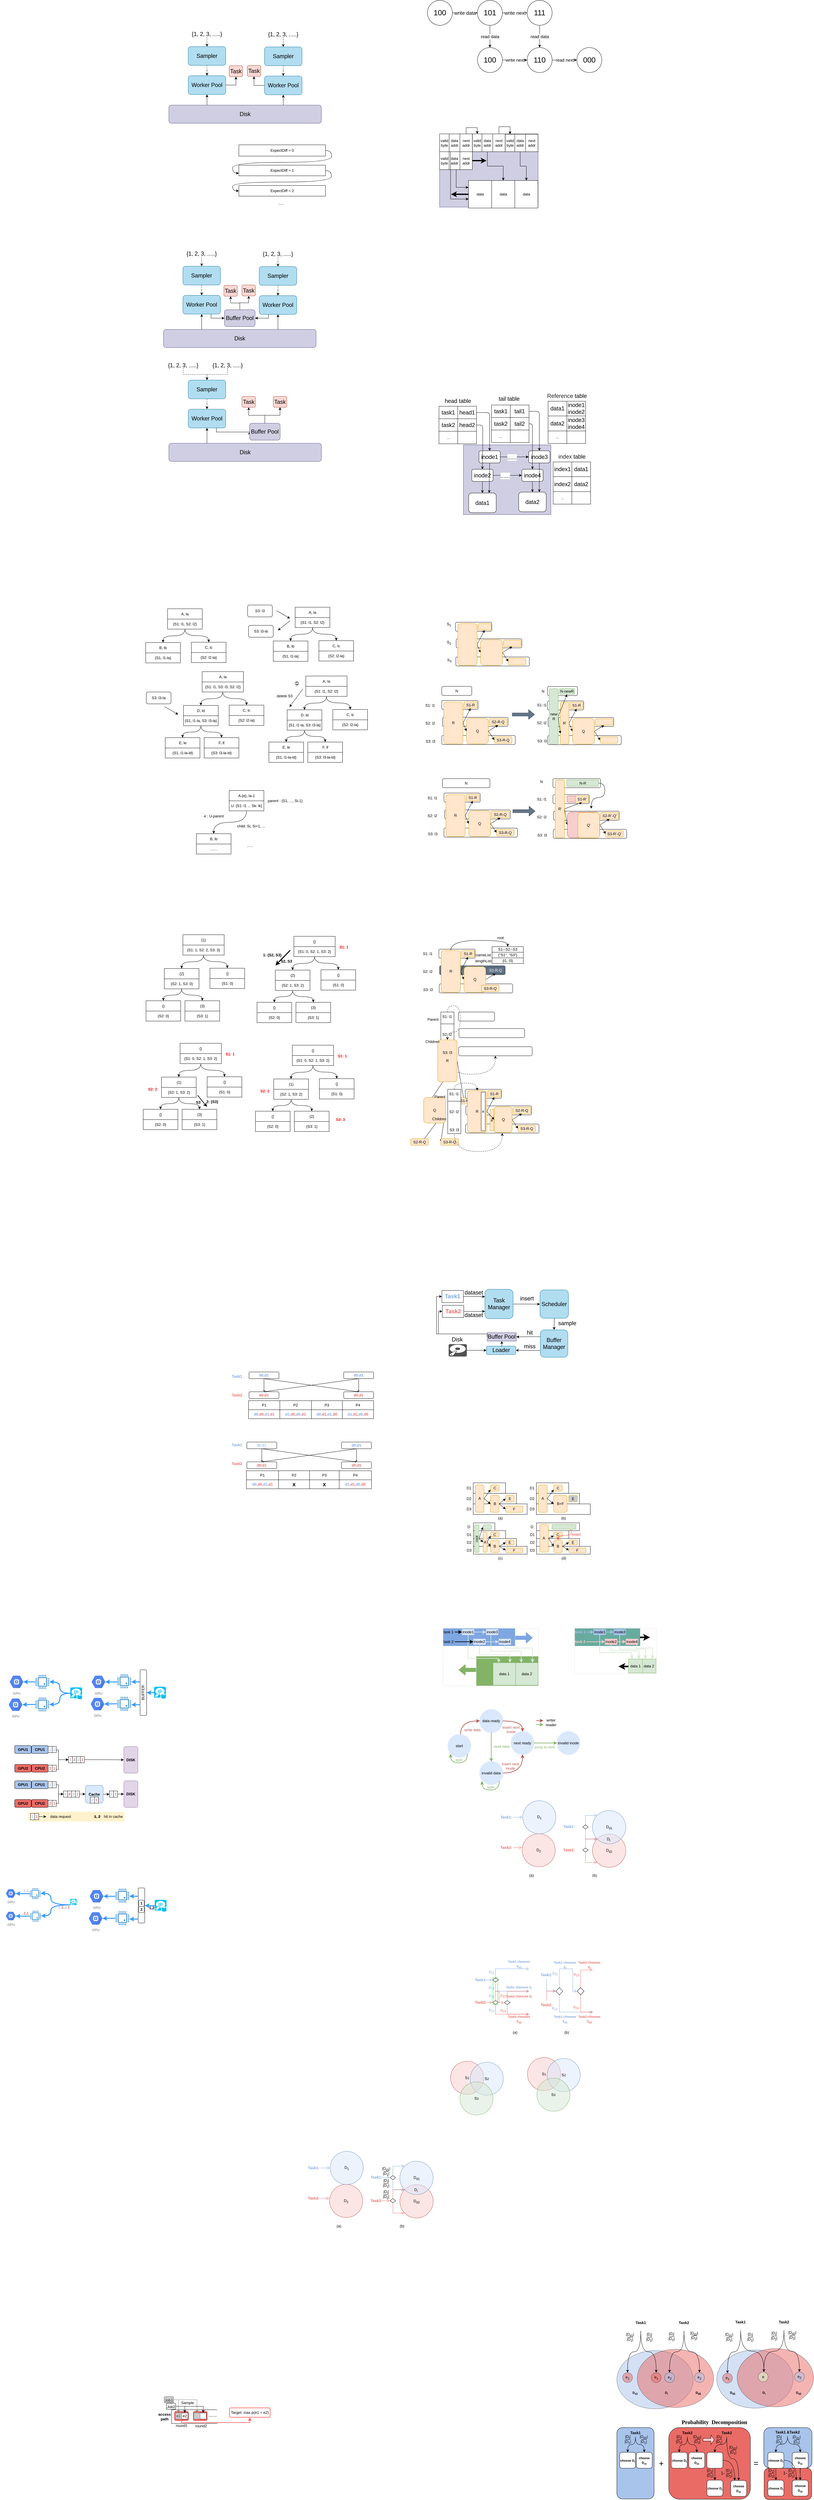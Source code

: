 <mxfile version="18.0.2" type="github">
  <diagram id="9_1sO07OhJ9FRKc1vzgv" name="Page-1">
    <mxGraphModel dx="2269" dy="311" grid="0" gridSize="10" guides="0" tooltips="1" connect="1" arrows="1" fold="1" page="1" pageScale="1" pageWidth="1700" pageHeight="1100" math="0" shadow="0">
      <root>
        <mxCell id="0" />
        <mxCell id="1" parent="0" />
        <mxCell id="gSqqrUoZxQMGFdQT7_8D-162" value="" style="rounded=1;whiteSpace=wrap;html=1;fillColor=#647687;strokeColor=#314354;fontColor=#ffffff;" parent="1" vertex="1">
          <mxGeometry x="109.79" y="3431" width="210" height="29" as="geometry" />
        </mxCell>
        <mxCell id="gSqqrUoZxQMGFdQT7_8D-131" value="" style="rounded=0;whiteSpace=wrap;html=1;" parent="1" vertex="1">
          <mxGeometry x="114" y="3579" width="42" height="39" as="geometry" />
        </mxCell>
        <mxCell id="gSqqrUoZxQMGFdQT7_8D-134" style="edgeStyle=orthogonalEdgeStyle;curved=1;rounded=0;orthogonalLoop=1;jettySize=auto;html=1;entryX=0.5;entryY=1;entryDx=0;entryDy=0;exitX=0.5;exitY=1;exitDx=0;exitDy=0;dashed=1;" parent="1" source="gSqqrUoZxQMGFdQT7_8D-113" target="gSqqrUoZxQMGFdQT7_8D-103" edge="1">
          <mxGeometry relative="1" as="geometry">
            <Array as="points">
              <mxPoint x="135" y="3778" />
              <mxPoint x="288" y="3778" />
            </Array>
          </mxGeometry>
        </mxCell>
        <mxCell id="gSqqrUoZxQMGFdQT7_8D-129" value="" style="rounded=0;whiteSpace=wrap;html=1;" parent="1" vertex="1">
          <mxGeometry x="114" y="3617" width="42" height="104" as="geometry" />
        </mxCell>
        <mxCell id="gSqqrUoZxQMGFdQT7_8D-69" value="" style="rounded=1;whiteSpace=wrap;html=1;" parent="1" vertex="1">
          <mxGeometry x="472.5" y="2884" width="116" height="29" as="geometry" />
        </mxCell>
        <mxCell id="gSqqrUoZxQMGFdQT7_8D-96" value="" style="rounded=1;whiteSpace=wrap;html=1;fillColor=#f8cecc;strokeColor=#b85450;" parent="1" vertex="1">
          <mxGeometry x="517.5" y="2888" width="68" height="21" as="geometry" />
        </mxCell>
        <mxCell id="e8S-48M1ZYX5b7IWwxHJ-12" value="" style="rounded=1;whiteSpace=wrap;html=1;" parent="1" vertex="1">
          <mxGeometry x="161" y="2333" width="116" height="29" as="geometry" />
        </mxCell>
        <mxCell id="UMwyM1W5Pn3s6P2YmB9g-111" value="" style="rounded=0;whiteSpace=wrap;html=1;fillColor=#d0cee2;strokeColor=#56517e;" parent="1" vertex="1">
          <mxGeometry x="110" y="772" width="315" height="234" as="geometry" />
        </mxCell>
        <mxCell id="2XTefIz1HCk_Dmgl4uMw-68" value="&lt;font size=&quot;3&quot;&gt;write data&lt;/font&gt;" style="edgeStyle=orthogonalEdgeStyle;rounded=0;orthogonalLoop=1;jettySize=auto;html=1;entryX=0;entryY=0.5;entryDx=0;entryDy=0;" parent="1" source="2XTefIz1HCk_Dmgl4uMw-62" target="2XTefIz1HCk_Dmgl4uMw-63" edge="1">
          <mxGeometry relative="1" as="geometry">
            <Array as="points">
              <mxPoint x="228" y="385" />
              <mxPoint x="228" y="385" />
            </Array>
          </mxGeometry>
        </mxCell>
        <mxCell id="2XTefIz1HCk_Dmgl4uMw-62" value="&lt;font style=&quot;font-size: 24px&quot;&gt;100&lt;/font&gt;" style="ellipse;whiteSpace=wrap;html=1;aspect=fixed;" parent="1" vertex="1">
          <mxGeometry x="71" y="345" width="80" height="80" as="geometry" />
        </mxCell>
        <mxCell id="2XTefIz1HCk_Dmgl4uMw-69" value="&lt;font size=&quot;3&quot;&gt;write next&lt;/font&gt;" style="edgeStyle=orthogonalEdgeStyle;rounded=0;orthogonalLoop=1;jettySize=auto;html=1;" parent="1" source="2XTefIz1HCk_Dmgl4uMw-63" target="2XTefIz1HCk_Dmgl4uMw-65" edge="1">
          <mxGeometry relative="1" as="geometry" />
        </mxCell>
        <mxCell id="2XTefIz1HCk_Dmgl4uMw-70" value="&lt;font style=&quot;font-size: 14px&quot;&gt;read data&lt;/font&gt;" style="edgeStyle=orthogonalEdgeStyle;rounded=0;orthogonalLoop=1;jettySize=auto;html=1;" parent="1" source="2XTefIz1HCk_Dmgl4uMw-63" target="2XTefIz1HCk_Dmgl4uMw-64" edge="1">
          <mxGeometry relative="1" as="geometry" />
        </mxCell>
        <mxCell id="2XTefIz1HCk_Dmgl4uMw-63" value="&lt;font style=&quot;font-size: 24px&quot;&gt;101&lt;/font&gt;" style="ellipse;whiteSpace=wrap;html=1;aspect=fixed;" parent="1" vertex="1">
          <mxGeometry x="231" y="345" width="80" height="80" as="geometry" />
        </mxCell>
        <mxCell id="2XTefIz1HCk_Dmgl4uMw-71" value="&lt;font style=&quot;font-size: 14px&quot;&gt;write next&lt;/font&gt;" style="edgeStyle=orthogonalEdgeStyle;rounded=0;orthogonalLoop=1;jettySize=auto;html=1;" parent="1" source="2XTefIz1HCk_Dmgl4uMw-64" target="2XTefIz1HCk_Dmgl4uMw-66" edge="1">
          <mxGeometry relative="1" as="geometry" />
        </mxCell>
        <mxCell id="2XTefIz1HCk_Dmgl4uMw-64" value="&lt;font style=&quot;font-size: 24px&quot;&gt;100&lt;/font&gt;" style="ellipse;whiteSpace=wrap;html=1;aspect=fixed;" parent="1" vertex="1">
          <mxGeometry x="231" y="496" width="80" height="80" as="geometry" />
        </mxCell>
        <mxCell id="2XTefIz1HCk_Dmgl4uMw-72" value="&lt;font style=&quot;font-size: 14px&quot;&gt;read data&lt;/font&gt;" style="edgeStyle=orthogonalEdgeStyle;rounded=0;orthogonalLoop=1;jettySize=auto;html=1;entryX=0.5;entryY=0;entryDx=0;entryDy=0;" parent="1" source="2XTefIz1HCk_Dmgl4uMw-65" target="2XTefIz1HCk_Dmgl4uMw-66" edge="1">
          <mxGeometry relative="1" as="geometry" />
        </mxCell>
        <mxCell id="2XTefIz1HCk_Dmgl4uMw-65" value="&lt;font style=&quot;font-size: 24px&quot;&gt;111&lt;/font&gt;" style="ellipse;whiteSpace=wrap;html=1;aspect=fixed;" parent="1" vertex="1">
          <mxGeometry x="390" y="345" width="80" height="80" as="geometry" />
        </mxCell>
        <mxCell id="2XTefIz1HCk_Dmgl4uMw-74" value="&lt;font style=&quot;font-size: 14px&quot;&gt;read next&lt;/font&gt;" style="edgeStyle=orthogonalEdgeStyle;rounded=0;orthogonalLoop=1;jettySize=auto;html=1;entryX=0;entryY=0.5;entryDx=0;entryDy=0;" parent="1" source="2XTefIz1HCk_Dmgl4uMw-66" target="2XTefIz1HCk_Dmgl4uMw-67" edge="1">
          <mxGeometry relative="1" as="geometry" />
        </mxCell>
        <mxCell id="2XTefIz1HCk_Dmgl4uMw-66" value="&lt;font style=&quot;font-size: 24px&quot;&gt;110&lt;/font&gt;" style="ellipse;whiteSpace=wrap;html=1;aspect=fixed;" parent="1" vertex="1">
          <mxGeometry x="390" y="496" width="80" height="80" as="geometry" />
        </mxCell>
        <mxCell id="2XTefIz1HCk_Dmgl4uMw-67" value="&lt;font style=&quot;font-size: 24px&quot;&gt;000&lt;/font&gt;" style="ellipse;whiteSpace=wrap;html=1;aspect=fixed;" parent="1" vertex="1">
          <mxGeometry x="549" y="496" width="80" height="80" as="geometry" />
        </mxCell>
        <mxCell id="UMwyM1W5Pn3s6P2YmB9g-53" value="" style="group;" parent="1" vertex="1" connectable="0">
          <mxGeometry x="110" y="772" width="425" height="260" as="geometry" />
        </mxCell>
        <mxCell id="UMwyM1W5Pn3s6P2YmB9g-77" value="" style="group;strokeWidth=2;shadow=0;" parent="UMwyM1W5Pn3s6P2YmB9g-53" vertex="1" connectable="0">
          <mxGeometry x="105" width="104.73" height="57" as="geometry" />
        </mxCell>
        <mxCell id="UMwyM1W5Pn3s6P2YmB9g-125" value="" style="group;" parent="UMwyM1W5Pn3s6P2YmB9g-77" vertex="1" connectable="0">
          <mxGeometry width="104.73" height="57" as="geometry" />
        </mxCell>
        <mxCell id="UMwyM1W5Pn3s6P2YmB9g-73" value="valid&lt;br&gt;byte" style="rounded=0;whiteSpace=wrap;html=1;" parent="UMwyM1W5Pn3s6P2YmB9g-125" vertex="1">
          <mxGeometry width="30.538" height="57" as="geometry" />
        </mxCell>
        <mxCell id="UMwyM1W5Pn3s6P2YmB9g-74" value="data&lt;br&gt;addr" style="rounded=0;whiteSpace=wrap;html=1;" parent="UMwyM1W5Pn3s6P2YmB9g-125" vertex="1">
          <mxGeometry x="30.54" width="34.46" height="57" as="geometry" />
        </mxCell>
        <mxCell id="UMwyM1W5Pn3s6P2YmB9g-75" value="next&lt;br&gt;addr" style="rounded=0;whiteSpace=wrap;html=1;" parent="UMwyM1W5Pn3s6P2YmB9g-125" vertex="1">
          <mxGeometry x="65" width="39.73" height="57" as="geometry" />
        </mxCell>
        <mxCell id="UMwyM1W5Pn3s6P2YmB9g-79" value="data" style="rounded=0;whiteSpace=wrap;html=1;" parent="UMwyM1W5Pn3s6P2YmB9g-53" vertex="1">
          <mxGeometry x="166.54" y="149" width="74" height="88" as="geometry" />
        </mxCell>
        <mxCell id="UMwyM1W5Pn3s6P2YmB9g-91" value="data" style="rounded=0;whiteSpace=wrap;html=1;" parent="UMwyM1W5Pn3s6P2YmB9g-53" vertex="1">
          <mxGeometry x="240.54" y="149" width="74" height="88" as="geometry" />
        </mxCell>
        <mxCell id="UMwyM1W5Pn3s6P2YmB9g-92" value="data" style="rounded=0;whiteSpace=wrap;html=1;" parent="UMwyM1W5Pn3s6P2YmB9g-53" vertex="1">
          <mxGeometry x="92.54" y="149" width="74" height="88" as="geometry" />
        </mxCell>
        <mxCell id="UMwyM1W5Pn3s6P2YmB9g-94" value="" style="group;" parent="UMwyM1W5Pn3s6P2YmB9g-53" vertex="1" connectable="0">
          <mxGeometry x="210" y="1" width="104.73" height="56" as="geometry" />
        </mxCell>
        <mxCell id="UMwyM1W5Pn3s6P2YmB9g-95" value="valid&lt;br&gt;byte" style="rounded=0;whiteSpace=wrap;html=1;" parent="UMwyM1W5Pn3s6P2YmB9g-94" vertex="1">
          <mxGeometry width="30.538" height="56" as="geometry" />
        </mxCell>
        <mxCell id="UMwyM1W5Pn3s6P2YmB9g-96" value="data&lt;br&gt;addr" style="rounded=0;whiteSpace=wrap;html=1;" parent="UMwyM1W5Pn3s6P2YmB9g-94" vertex="1">
          <mxGeometry x="30.54" width="34.46" height="56" as="geometry" />
        </mxCell>
        <mxCell id="UMwyM1W5Pn3s6P2YmB9g-97" value="next&lt;br&gt;addr" style="rounded=0;whiteSpace=wrap;html=1;" parent="UMwyM1W5Pn3s6P2YmB9g-94" vertex="1">
          <mxGeometry x="65.0" width="39.73" height="56" as="geometry" />
        </mxCell>
        <mxCell id="UMwyM1W5Pn3s6P2YmB9g-99" value="" style="group;" parent="UMwyM1W5Pn3s6P2YmB9g-53" vertex="1" connectable="0">
          <mxGeometry y="57" width="104.73" height="57" as="geometry" />
        </mxCell>
        <mxCell id="UMwyM1W5Pn3s6P2YmB9g-100" value="valid&lt;br&gt;byte" style="rounded=0;whiteSpace=wrap;html=1;" parent="UMwyM1W5Pn3s6P2YmB9g-99" vertex="1">
          <mxGeometry width="30.538" height="57" as="geometry" />
        </mxCell>
        <mxCell id="UMwyM1W5Pn3s6P2YmB9g-101" value="data&lt;br&gt;addr" style="rounded=0;whiteSpace=wrap;html=1;" parent="UMwyM1W5Pn3s6P2YmB9g-99" vertex="1">
          <mxGeometry x="30.54" width="34.46" height="57" as="geometry" />
        </mxCell>
        <mxCell id="UMwyM1W5Pn3s6P2YmB9g-102" value="next&lt;br&gt;addr" style="rounded=0;whiteSpace=wrap;html=1;" parent="UMwyM1W5Pn3s6P2YmB9g-99" vertex="1">
          <mxGeometry x="65" width="39.73" height="57" as="geometry" />
        </mxCell>
        <mxCell id="UMwyM1W5Pn3s6P2YmB9g-107" style="edgeStyle=orthogonalEdgeStyle;rounded=0;orthogonalLoop=1;jettySize=auto;html=1;" parent="UMwyM1W5Pn3s6P2YmB9g-53" source="UMwyM1W5Pn3s6P2YmB9g-96" target="UMwyM1W5Pn3s6P2YmB9g-91" edge="1">
          <mxGeometry relative="1" as="geometry" />
        </mxCell>
        <mxCell id="UMwyM1W5Pn3s6P2YmB9g-108" style="edgeStyle=orthogonalEdgeStyle;rounded=0;orthogonalLoop=1;jettySize=auto;html=1;exitX=0.5;exitY=1;exitDx=0;exitDy=0;" parent="UMwyM1W5Pn3s6P2YmB9g-53" source="UMwyM1W5Pn3s6P2YmB9g-74" target="UMwyM1W5Pn3s6P2YmB9g-79" edge="1">
          <mxGeometry relative="1" as="geometry" />
        </mxCell>
        <mxCell id="UMwyM1W5Pn3s6P2YmB9g-119" style="edgeStyle=orthogonalEdgeStyle;rounded=0;orthogonalLoop=1;jettySize=auto;html=1;entryX=0.5;entryY=0;entryDx=0;entryDy=0;" parent="UMwyM1W5Pn3s6P2YmB9g-53" source="UMwyM1W5Pn3s6P2YmB9g-57" target="UMwyM1W5Pn3s6P2YmB9g-73" edge="1">
          <mxGeometry relative="1" as="geometry">
            <Array as="points">
              <mxPoint x="85" y="-20" />
              <mxPoint x="120" y="-20" />
            </Array>
          </mxGeometry>
        </mxCell>
        <mxCell id="UMwyM1W5Pn3s6P2YmB9g-120" style="edgeStyle=orthogonalEdgeStyle;rounded=0;orthogonalLoop=1;jettySize=auto;html=1;entryX=0.5;entryY=0;entryDx=0;entryDy=0;" parent="UMwyM1W5Pn3s6P2YmB9g-53" source="UMwyM1W5Pn3s6P2YmB9g-75" target="UMwyM1W5Pn3s6P2YmB9g-95" edge="1">
          <mxGeometry relative="1" as="geometry">
            <Array as="points">
              <mxPoint x="190" y="-23" />
              <mxPoint x="225" y="-23" />
            </Array>
          </mxGeometry>
        </mxCell>
        <mxCell id="UMwyM1W5Pn3s6P2YmB9g-54" value="" style="group;strokeWidth=3;" parent="UMwyM1W5Pn3s6P2YmB9g-53" vertex="1" connectable="0">
          <mxGeometry width="142" height="57" as="geometry" />
        </mxCell>
        <mxCell id="UMwyM1W5Pn3s6P2YmB9g-55" value="valid&lt;br&gt;byte" style="rounded=0;whiteSpace=wrap;html=1;" parent="UMwyM1W5Pn3s6P2YmB9g-54" vertex="1">
          <mxGeometry width="30.538" height="57" as="geometry" />
        </mxCell>
        <mxCell id="UMwyM1W5Pn3s6P2YmB9g-56" value="data&lt;br&gt;addr" style="rounded=0;whiteSpace=wrap;html=1;" parent="UMwyM1W5Pn3s6P2YmB9g-54" vertex="1">
          <mxGeometry x="30.54" width="34.46" height="57" as="geometry" />
        </mxCell>
        <mxCell id="UMwyM1W5Pn3s6P2YmB9g-57" value="next&lt;br&gt;addr" style="rounded=0;whiteSpace=wrap;html=1;" parent="UMwyM1W5Pn3s6P2YmB9g-54" vertex="1">
          <mxGeometry x="65" width="39.73" height="57" as="geometry" />
        </mxCell>
        <mxCell id="UMwyM1W5Pn3s6P2YmB9g-123" style="edgeStyle=orthogonalEdgeStyle;rounded=0;orthogonalLoop=1;jettySize=auto;html=1;entryX=0;entryY=0.25;entryDx=0;entryDy=0;" parent="UMwyM1W5Pn3s6P2YmB9g-53" source="UMwyM1W5Pn3s6P2YmB9g-101" target="UMwyM1W5Pn3s6P2YmB9g-92" edge="1">
          <mxGeometry relative="1" as="geometry">
            <Array as="points">
              <mxPoint x="53" y="171" />
            </Array>
          </mxGeometry>
        </mxCell>
        <mxCell id="geJMSuZulplkEZxOENzH-82" style="edgeStyle=orthogonalEdgeStyle;rounded=0;orthogonalLoop=1;jettySize=auto;html=1;exitX=0.5;exitY=0;exitDx=0;exitDy=0;entryX=0.004;entryY=0.673;entryDx=0;entryDy=0;entryPerimeter=0;strokeWidth=1;" parent="UMwyM1W5Pn3s6P2YmB9g-53" source="UMwyM1W5Pn3s6P2YmB9g-101" target="UMwyM1W5Pn3s6P2YmB9g-92" edge="1">
          <mxGeometry relative="1" as="geometry">
            <Array as="points">
              <mxPoint x="35" y="57" />
              <mxPoint x="35" y="208" />
            </Array>
          </mxGeometry>
        </mxCell>
        <mxCell id="9mrKONVWilzOIA2vpgeo-22" style="edgeStyle=orthogonalEdgeStyle;rounded=0;orthogonalLoop=1;jettySize=auto;html=1;exitX=0.25;exitY=0;exitDx=0;exitDy=0;entryX=0.5;entryY=1;entryDx=0;entryDy=0;" parent="1" source="geJMSuZulplkEZxOENzH-1" target="9mrKONVWilzOIA2vpgeo-6" edge="1">
          <mxGeometry relative="1" as="geometry" />
        </mxCell>
        <mxCell id="9mrKONVWilzOIA2vpgeo-24" style="edgeStyle=orthogonalEdgeStyle;rounded=0;orthogonalLoop=1;jettySize=auto;html=1;exitX=0.75;exitY=0;exitDx=0;exitDy=0;entryX=0.5;entryY=1;entryDx=0;entryDy=0;" parent="1" source="geJMSuZulplkEZxOENzH-1" target="9mrKONVWilzOIA2vpgeo-19" edge="1">
          <mxGeometry relative="1" as="geometry" />
        </mxCell>
        <mxCell id="geJMSuZulplkEZxOENzH-1" value="&lt;font style=&quot;font-size: 18px&quot;&gt;Disk&lt;/font&gt;" style="rounded=1;whiteSpace=wrap;html=1;fillColor=#d0cee2;strokeColor=#56517e;" parent="1" vertex="1">
          <mxGeometry x="-756" y="680" width="488" height="58" as="geometry" />
        </mxCell>
        <mxCell id="9mrKONVWilzOIA2vpgeo-7" style="edgeStyle=orthogonalEdgeStyle;rounded=0;orthogonalLoop=1;jettySize=auto;html=1;entryX=0.5;entryY=0;entryDx=0;entryDy=0;dashed=1;" parent="1" source="geJMSuZulplkEZxOENzH-3" target="9mrKONVWilzOIA2vpgeo-6" edge="1">
          <mxGeometry relative="1" as="geometry" />
        </mxCell>
        <mxCell id="geJMSuZulplkEZxOENzH-3" value="&lt;font style=&quot;font-size: 18px&quot;&gt;Sampler&lt;/font&gt;" style="rounded=1;whiteSpace=wrap;html=1;fillColor=#b1ddf0;strokeColor=#10739e;" parent="1" vertex="1">
          <mxGeometry x="-694" y="493" width="120" height="60" as="geometry" />
        </mxCell>
        <mxCell id="geJMSuZulplkEZxOENzH-5" style="edgeStyle=orthogonalEdgeStyle;rounded=0;orthogonalLoop=1;jettySize=auto;html=1;dashed=1;" parent="1" source="geJMSuZulplkEZxOENzH-4" target="geJMSuZulplkEZxOENzH-3" edge="1">
          <mxGeometry relative="1" as="geometry" />
        </mxCell>
        <mxCell id="geJMSuZulplkEZxOENzH-4" value="&lt;font style=&quot;font-size: 18px&quot;&gt;{1, 2, 3, .....}&lt;/font&gt;" style="text;html=1;strokeColor=none;fillColor=none;align=center;verticalAlign=middle;whiteSpace=wrap;rounded=0;" parent="1" vertex="1">
          <mxGeometry x="-697" y="443" width="126" height="19" as="geometry" />
        </mxCell>
        <mxCell id="geJMSuZulplkEZxOENzH-81" style="edgeStyle=orthogonalEdgeStyle;rounded=0;orthogonalLoop=1;jettySize=auto;html=1;strokeWidth=4;" parent="1" source="UMwyM1W5Pn3s6P2YmB9g-102" edge="1">
          <mxGeometry relative="1" as="geometry">
            <mxPoint x="260.207" y="857.5" as="targetPoint" />
          </mxGeometry>
        </mxCell>
        <mxCell id="geJMSuZulplkEZxOENzH-83" style="edgeStyle=orthogonalEdgeStyle;rounded=0;orthogonalLoop=1;jettySize=auto;html=1;strokeWidth=4;" parent="1" source="UMwyM1W5Pn3s6P2YmB9g-92" edge="1">
          <mxGeometry relative="1" as="geometry">
            <mxPoint x="146.552" y="965" as="targetPoint" />
          </mxGeometry>
        </mxCell>
        <mxCell id="9mrKONVWilzOIA2vpgeo-59" style="edgeStyle=orthogonalEdgeStyle;rounded=0;orthogonalLoop=1;jettySize=auto;html=1;entryX=0.5;entryY=1;entryDx=0;entryDy=0;" parent="1" source="9mrKONVWilzOIA2vpgeo-6" target="9mrKONVWilzOIA2vpgeo-10" edge="1">
          <mxGeometry relative="1" as="geometry" />
        </mxCell>
        <mxCell id="9mrKONVWilzOIA2vpgeo-6" value="&lt;font style=&quot;font-size: 18px&quot;&gt;Worker Pool&lt;/font&gt;" style="rounded=1;whiteSpace=wrap;html=1;fillColor=#b1ddf0;strokeColor=#10739e;" parent="1" vertex="1">
          <mxGeometry x="-694" y="586" width="120" height="60" as="geometry" />
        </mxCell>
        <mxCell id="9mrKONVWilzOIA2vpgeo-10" value="&lt;font style=&quot;font-size: 18px&quot;&gt;Task&lt;/font&gt;" style="rounded=1;whiteSpace=wrap;html=1;fillColor=#fad9d5;strokeColor=#ae4132;" parent="1" vertex="1">
          <mxGeometry x="-563" y="554" width="43.25" height="35" as="geometry" />
        </mxCell>
        <mxCell id="9mrKONVWilzOIA2vpgeo-14" style="edgeStyle=orthogonalEdgeStyle;rounded=0;orthogonalLoop=1;jettySize=auto;html=1;entryX=0.5;entryY=0;entryDx=0;entryDy=0;dashed=1;" parent="1" source="9mrKONVWilzOIA2vpgeo-15" target="9mrKONVWilzOIA2vpgeo-19" edge="1">
          <mxGeometry relative="1" as="geometry" />
        </mxCell>
        <mxCell id="9mrKONVWilzOIA2vpgeo-15" value="&lt;font style=&quot;font-size: 18px&quot;&gt;Sampler&lt;/font&gt;" style="rounded=1;whiteSpace=wrap;html=1;fillColor=#b1ddf0;strokeColor=#10739e;" parent="1" vertex="1">
          <mxGeometry x="-450" y="494" width="120" height="60" as="geometry" />
        </mxCell>
        <mxCell id="9mrKONVWilzOIA2vpgeo-16" style="edgeStyle=orthogonalEdgeStyle;rounded=0;orthogonalLoop=1;jettySize=auto;html=1;dashed=1;" parent="1" source="9mrKONVWilzOIA2vpgeo-17" target="9mrKONVWilzOIA2vpgeo-15" edge="1">
          <mxGeometry relative="1" as="geometry" />
        </mxCell>
        <mxCell id="9mrKONVWilzOIA2vpgeo-17" value="&lt;font style=&quot;font-size: 18px&quot;&gt;{1, 2, 3, .....}&lt;/font&gt;" style="text;html=1;strokeColor=none;fillColor=none;align=center;verticalAlign=middle;whiteSpace=wrap;rounded=0;" parent="1" vertex="1">
          <mxGeometry x="-453" y="444" width="126" height="19" as="geometry" />
        </mxCell>
        <mxCell id="9mrKONVWilzOIA2vpgeo-86" style="edgeStyle=orthogonalEdgeStyle;rounded=0;orthogonalLoop=1;jettySize=auto;html=1;entryX=0.5;entryY=1;entryDx=0;entryDy=0;" parent="1" source="9mrKONVWilzOIA2vpgeo-19" target="9mrKONVWilzOIA2vpgeo-85" edge="1">
          <mxGeometry relative="1" as="geometry" />
        </mxCell>
        <mxCell id="9mrKONVWilzOIA2vpgeo-19" value="&lt;font style=&quot;font-size: 18px&quot;&gt;Worker Pool&lt;/font&gt;" style="rounded=1;whiteSpace=wrap;html=1;fillColor=#b1ddf0;strokeColor=#10739e;" parent="1" vertex="1">
          <mxGeometry x="-450" y="587" width="120" height="60" as="geometry" />
        </mxCell>
        <mxCell id="9mrKONVWilzOIA2vpgeo-85" value="&lt;font style=&quot;font-size: 18px&quot;&gt;Task&lt;/font&gt;" style="rounded=1;whiteSpace=wrap;html=1;fillColor=#fad9d5;strokeColor=#ae4132;" parent="1" vertex="1">
          <mxGeometry x="-505.25" y="553" width="43.25" height="35" as="geometry" />
        </mxCell>
        <mxCell id="9mrKONVWilzOIA2vpgeo-104" style="edgeStyle=orthogonalEdgeStyle;rounded=0;orthogonalLoop=1;jettySize=auto;html=1;exitX=0.25;exitY=0;exitDx=0;exitDy=0;entryX=0.5;entryY=1;entryDx=0;entryDy=0;" parent="1" source="9mrKONVWilzOIA2vpgeo-106" target="9mrKONVWilzOIA2vpgeo-112" edge="1">
          <mxGeometry relative="1" as="geometry" />
        </mxCell>
        <mxCell id="9mrKONVWilzOIA2vpgeo-105" style="edgeStyle=orthogonalEdgeStyle;rounded=0;orthogonalLoop=1;jettySize=auto;html=1;exitX=0.75;exitY=0;exitDx=0;exitDy=0;entryX=0.5;entryY=1;entryDx=0;entryDy=0;" parent="1" source="9mrKONVWilzOIA2vpgeo-106" target="9mrKONVWilzOIA2vpgeo-119" edge="1">
          <mxGeometry relative="1" as="geometry" />
        </mxCell>
        <mxCell id="9mrKONVWilzOIA2vpgeo-106" value="&lt;font style=&quot;font-size: 18px&quot;&gt;Disk&lt;/font&gt;" style="rounded=1;whiteSpace=wrap;html=1;fillColor=#d0cee2;strokeColor=#56517e;" parent="1" vertex="1">
          <mxGeometry x="-773" y="1397" width="488" height="58" as="geometry" />
        </mxCell>
        <mxCell id="9mrKONVWilzOIA2vpgeo-107" style="edgeStyle=orthogonalEdgeStyle;rounded=0;orthogonalLoop=1;jettySize=auto;html=1;entryX=0.5;entryY=0;entryDx=0;entryDy=0;dashed=1;" parent="1" source="9mrKONVWilzOIA2vpgeo-108" target="9mrKONVWilzOIA2vpgeo-112" edge="1">
          <mxGeometry relative="1" as="geometry" />
        </mxCell>
        <mxCell id="9mrKONVWilzOIA2vpgeo-108" value="&lt;font style=&quot;font-size: 18px&quot;&gt;Sampler&lt;/font&gt;" style="rounded=1;whiteSpace=wrap;html=1;fillColor=#b1ddf0;strokeColor=#10739e;" parent="1" vertex="1">
          <mxGeometry x="-711" y="1195" width="120" height="60" as="geometry" />
        </mxCell>
        <mxCell id="9mrKONVWilzOIA2vpgeo-109" style="edgeStyle=orthogonalEdgeStyle;rounded=0;orthogonalLoop=1;jettySize=auto;html=1;dashed=1;" parent="1" source="9mrKONVWilzOIA2vpgeo-110" target="9mrKONVWilzOIA2vpgeo-108" edge="1">
          <mxGeometry relative="1" as="geometry" />
        </mxCell>
        <mxCell id="9mrKONVWilzOIA2vpgeo-110" value="&lt;font style=&quot;font-size: 18px&quot;&gt;{1, 2, 3, .....}&lt;/font&gt;" style="text;html=1;strokeColor=none;fillColor=none;align=center;verticalAlign=middle;whiteSpace=wrap;rounded=0;" parent="1" vertex="1">
          <mxGeometry x="-714" y="1145" width="126" height="19" as="geometry" />
        </mxCell>
        <mxCell id="9mrKONVWilzOIA2vpgeo-125" style="edgeStyle=orthogonalEdgeStyle;rounded=0;orthogonalLoop=1;jettySize=auto;html=1;exitX=0.75;exitY=1;exitDx=0;exitDy=0;entryX=0;entryY=0.5;entryDx=0;entryDy=0;" parent="1" source="9mrKONVWilzOIA2vpgeo-112" target="9mrKONVWilzOIA2vpgeo-121" edge="1">
          <mxGeometry relative="1" as="geometry">
            <Array as="points">
              <mxPoint x="-621" y="1361" />
            </Array>
          </mxGeometry>
        </mxCell>
        <mxCell id="9mrKONVWilzOIA2vpgeo-112" value="&lt;font style=&quot;font-size: 18px&quot;&gt;Worker Pool&lt;/font&gt;" style="rounded=1;whiteSpace=wrap;html=1;fillColor=#b1ddf0;strokeColor=#10739e;" parent="1" vertex="1">
          <mxGeometry x="-711" y="1288" width="120" height="60" as="geometry" />
        </mxCell>
        <mxCell id="9mrKONVWilzOIA2vpgeo-113" value="&lt;font style=&quot;font-size: 18px&quot;&gt;Task&lt;/font&gt;" style="rounded=1;whiteSpace=wrap;html=1;fillColor=#fad9d5;strokeColor=#ae4132;" parent="1" vertex="1">
          <mxGeometry x="-580" y="1256" width="43.25" height="35" as="geometry" />
        </mxCell>
        <mxCell id="9mrKONVWilzOIA2vpgeo-114" style="edgeStyle=orthogonalEdgeStyle;rounded=0;orthogonalLoop=1;jettySize=auto;html=1;entryX=0.5;entryY=0;entryDx=0;entryDy=0;dashed=1;" parent="1" source="9mrKONVWilzOIA2vpgeo-115" target="9mrKONVWilzOIA2vpgeo-119" edge="1">
          <mxGeometry relative="1" as="geometry" />
        </mxCell>
        <mxCell id="9mrKONVWilzOIA2vpgeo-115" value="&lt;font style=&quot;font-size: 18px&quot;&gt;Sampler&lt;/font&gt;" style="rounded=1;whiteSpace=wrap;html=1;fillColor=#b1ddf0;strokeColor=#10739e;" parent="1" vertex="1">
          <mxGeometry x="-467" y="1196" width="120" height="60" as="geometry" />
        </mxCell>
        <mxCell id="9mrKONVWilzOIA2vpgeo-116" style="edgeStyle=orthogonalEdgeStyle;rounded=0;orthogonalLoop=1;jettySize=auto;html=1;dashed=1;" parent="1" source="9mrKONVWilzOIA2vpgeo-117" target="9mrKONVWilzOIA2vpgeo-115" edge="1">
          <mxGeometry relative="1" as="geometry" />
        </mxCell>
        <mxCell id="9mrKONVWilzOIA2vpgeo-117" value="&lt;font style=&quot;font-size: 18px&quot;&gt;{1, 2, 3, .....}&lt;/font&gt;" style="text;html=1;strokeColor=none;fillColor=none;align=center;verticalAlign=middle;whiteSpace=wrap;rounded=0;" parent="1" vertex="1">
          <mxGeometry x="-470" y="1146" width="126" height="19" as="geometry" />
        </mxCell>
        <mxCell id="9mrKONVWilzOIA2vpgeo-126" style="edgeStyle=orthogonalEdgeStyle;rounded=0;orthogonalLoop=1;jettySize=auto;html=1;exitX=0.25;exitY=1;exitDx=0;exitDy=0;entryX=1;entryY=0.5;entryDx=0;entryDy=0;" parent="1" source="9mrKONVWilzOIA2vpgeo-119" target="9mrKONVWilzOIA2vpgeo-121" edge="1">
          <mxGeometry relative="1" as="geometry">
            <Array as="points">
              <mxPoint x="-437" y="1361" />
            </Array>
          </mxGeometry>
        </mxCell>
        <mxCell id="9mrKONVWilzOIA2vpgeo-119" value="&lt;font style=&quot;font-size: 18px&quot;&gt;Worker Pool&lt;/font&gt;" style="rounded=1;whiteSpace=wrap;html=1;fillColor=#b1ddf0;strokeColor=#10739e;" parent="1" vertex="1">
          <mxGeometry x="-467" y="1289" width="120" height="60" as="geometry" />
        </mxCell>
        <mxCell id="9mrKONVWilzOIA2vpgeo-120" value="&lt;font style=&quot;font-size: 18px&quot;&gt;Task&lt;/font&gt;" style="rounded=1;whiteSpace=wrap;html=1;fillColor=#fad9d5;strokeColor=#ae4132;" parent="1" vertex="1">
          <mxGeometry x="-522.25" y="1255" width="43.25" height="35" as="geometry" />
        </mxCell>
        <mxCell id="9mrKONVWilzOIA2vpgeo-122" style="edgeStyle=orthogonalEdgeStyle;rounded=0;orthogonalLoop=1;jettySize=auto;html=1;entryX=0.5;entryY=1;entryDx=0;entryDy=0;" parent="1" source="9mrKONVWilzOIA2vpgeo-121" target="9mrKONVWilzOIA2vpgeo-113" edge="1">
          <mxGeometry relative="1" as="geometry" />
        </mxCell>
        <mxCell id="9mrKONVWilzOIA2vpgeo-123" style="edgeStyle=orthogonalEdgeStyle;rounded=0;orthogonalLoop=1;jettySize=auto;html=1;entryX=0.5;entryY=1;entryDx=0;entryDy=0;" parent="1" source="9mrKONVWilzOIA2vpgeo-121" target="9mrKONVWilzOIA2vpgeo-120" edge="1">
          <mxGeometry relative="1" as="geometry" />
        </mxCell>
        <mxCell id="9mrKONVWilzOIA2vpgeo-121" value="&lt;font style=&quot;font-size: 18px&quot;&gt;Buffer Pool&lt;/font&gt;" style="rounded=1;whiteSpace=wrap;html=1;fillColor=#d0cee2;strokeColor=#56517e;" parent="1" vertex="1">
          <mxGeometry x="-578" y="1334" width="98" height="54" as="geometry" />
        </mxCell>
        <mxCell id="9mrKONVWilzOIA2vpgeo-127" style="edgeStyle=orthogonalEdgeStyle;rounded=0;orthogonalLoop=1;jettySize=auto;html=1;exitX=0.25;exitY=0;exitDx=0;exitDy=0;entryX=0.5;entryY=1;entryDx=0;entryDy=0;" parent="1" source="9mrKONVWilzOIA2vpgeo-129" target="9mrKONVWilzOIA2vpgeo-135" edge="1">
          <mxGeometry relative="1" as="geometry" />
        </mxCell>
        <mxCell id="9mrKONVWilzOIA2vpgeo-129" value="&lt;font style=&quot;font-size: 18px&quot;&gt;Disk&lt;/font&gt;" style="rounded=1;whiteSpace=wrap;html=1;fillColor=#d0cee2;strokeColor=#56517e;" parent="1" vertex="1">
          <mxGeometry x="-756" y="1761" width="488" height="58" as="geometry" />
        </mxCell>
        <mxCell id="9mrKONVWilzOIA2vpgeo-130" style="edgeStyle=orthogonalEdgeStyle;rounded=0;orthogonalLoop=1;jettySize=auto;html=1;entryX=0.5;entryY=0;entryDx=0;entryDy=0;dashed=1;" parent="1" source="9mrKONVWilzOIA2vpgeo-131" target="9mrKONVWilzOIA2vpgeo-135" edge="1">
          <mxGeometry relative="1" as="geometry" />
        </mxCell>
        <mxCell id="9mrKONVWilzOIA2vpgeo-131" value="&lt;font style=&quot;font-size: 18px&quot;&gt;Sampler&lt;/font&gt;" style="rounded=1;whiteSpace=wrap;html=1;fillColor=#b1ddf0;strokeColor=#10739e;" parent="1" vertex="1">
          <mxGeometry x="-694" y="1559" width="120" height="60" as="geometry" />
        </mxCell>
        <mxCell id="9mrKONVWilzOIA2vpgeo-132" style="edgeStyle=orthogonalEdgeStyle;rounded=0;orthogonalLoop=1;jettySize=auto;html=1;dashed=1;" parent="1" source="9mrKONVWilzOIA2vpgeo-133" target="9mrKONVWilzOIA2vpgeo-131" edge="1">
          <mxGeometry relative="1" as="geometry" />
        </mxCell>
        <mxCell id="9mrKONVWilzOIA2vpgeo-133" value="&lt;font style=&quot;font-size: 18px&quot;&gt;{1, 2, 3, .....}&lt;/font&gt;" style="text;html=1;strokeColor=none;fillColor=none;align=center;verticalAlign=middle;whiteSpace=wrap;rounded=0;" parent="1" vertex="1">
          <mxGeometry x="-773" y="1502" width="126" height="19" as="geometry" />
        </mxCell>
        <mxCell id="9mrKONVWilzOIA2vpgeo-134" style="edgeStyle=orthogonalEdgeStyle;rounded=0;orthogonalLoop=1;jettySize=auto;html=1;exitX=0.75;exitY=1;exitDx=0;exitDy=0;entryX=0;entryY=0.5;entryDx=0;entryDy=0;" parent="1" source="9mrKONVWilzOIA2vpgeo-135" target="9mrKONVWilzOIA2vpgeo-146" edge="1">
          <mxGeometry relative="1" as="geometry">
            <Array as="points">
              <mxPoint x="-604" y="1725" />
            </Array>
          </mxGeometry>
        </mxCell>
        <mxCell id="9mrKONVWilzOIA2vpgeo-135" value="&lt;font style=&quot;font-size: 18px&quot;&gt;Worker Pool&lt;/font&gt;" style="rounded=1;whiteSpace=wrap;html=1;fillColor=#b1ddf0;strokeColor=#10739e;" parent="1" vertex="1">
          <mxGeometry x="-694" y="1652" width="120" height="60" as="geometry" />
        </mxCell>
        <mxCell id="9mrKONVWilzOIA2vpgeo-136" value="&lt;font style=&quot;font-size: 18px&quot;&gt;Task&lt;/font&gt;" style="rounded=1;whiteSpace=wrap;html=1;fillColor=#fad9d5;strokeColor=#ae4132;" parent="1" vertex="1">
          <mxGeometry x="-522.25" y="1611" width="43.25" height="35" as="geometry" />
        </mxCell>
        <mxCell id="9mrKONVWilzOIA2vpgeo-139" style="edgeStyle=orthogonalEdgeStyle;rounded=0;orthogonalLoop=1;jettySize=auto;html=1;dashed=1;entryX=0.5;entryY=0;entryDx=0;entryDy=0;" parent="1" source="9mrKONVWilzOIA2vpgeo-140" target="9mrKONVWilzOIA2vpgeo-131" edge="1">
          <mxGeometry relative="1" as="geometry">
            <mxPoint x="-390" y="1560" as="targetPoint" />
          </mxGeometry>
        </mxCell>
        <mxCell id="9mrKONVWilzOIA2vpgeo-140" value="&lt;font style=&quot;font-size: 18px&quot;&gt;{1, 2, 3, .....}&lt;/font&gt;" style="text;html=1;strokeColor=none;fillColor=none;align=center;verticalAlign=middle;whiteSpace=wrap;rounded=0;" parent="1" vertex="1">
          <mxGeometry x="-631.25" y="1502" width="126" height="19" as="geometry" />
        </mxCell>
        <mxCell id="9mrKONVWilzOIA2vpgeo-143" value="&lt;font style=&quot;font-size: 18px&quot;&gt;Task&lt;/font&gt;" style="rounded=1;whiteSpace=wrap;html=1;fillColor=#fad9d5;strokeColor=#ae4132;" parent="1" vertex="1">
          <mxGeometry x="-422" y="1611" width="43.25" height="35" as="geometry" />
        </mxCell>
        <mxCell id="9mrKONVWilzOIA2vpgeo-144" style="edgeStyle=orthogonalEdgeStyle;rounded=0;orthogonalLoop=1;jettySize=auto;html=1;entryX=0.5;entryY=1;entryDx=0;entryDy=0;" parent="1" source="9mrKONVWilzOIA2vpgeo-146" target="9mrKONVWilzOIA2vpgeo-136" edge="1">
          <mxGeometry relative="1" as="geometry" />
        </mxCell>
        <mxCell id="9mrKONVWilzOIA2vpgeo-145" style="edgeStyle=orthogonalEdgeStyle;rounded=0;orthogonalLoop=1;jettySize=auto;html=1;entryX=0.5;entryY=1;entryDx=0;entryDy=0;" parent="1" source="9mrKONVWilzOIA2vpgeo-146" target="9mrKONVWilzOIA2vpgeo-143" edge="1">
          <mxGeometry relative="1" as="geometry" />
        </mxCell>
        <mxCell id="9mrKONVWilzOIA2vpgeo-146" value="&lt;font style=&quot;font-size: 18px&quot;&gt;Buffer Pool&lt;/font&gt;" style="rounded=1;whiteSpace=wrap;html=1;fillColor=#d0cee2;strokeColor=#56517e;" parent="1" vertex="1">
          <mxGeometry x="-498" y="1697" width="98" height="54" as="geometry" />
        </mxCell>
        <mxCell id="9mrKONVWilzOIA2vpgeo-150" value="" style="group;" parent="1" vertex="1" connectable="0">
          <mxGeometry x="-760" y="2290" width="111" height="65" as="geometry" />
        </mxCell>
        <mxCell id="9mrKONVWilzOIA2vpgeo-148" value="A" style="rounded=0;whiteSpace=wrap;html=1;" parent="9mrKONVWilzOIA2vpgeo-150" vertex="1">
          <mxGeometry width="111" height="33" as="geometry" />
        </mxCell>
        <mxCell id="9mrKONVWilzOIA2vpgeo-149" value="{S1: l1, S2: l2}" style="rounded=0;whiteSpace=wrap;html=1;" parent="9mrKONVWilzOIA2vpgeo-150" vertex="1">
          <mxGeometry y="33" width="111" height="32" as="geometry" />
        </mxCell>
        <mxCell id="9mrKONVWilzOIA2vpgeo-151" value="" style="group;" parent="1" vertex="1" connectable="0">
          <mxGeometry x="-760" y="2290" width="111" height="65" as="geometry" />
        </mxCell>
        <mxCell id="9mrKONVWilzOIA2vpgeo-152" value="A, la" style="rounded=0;whiteSpace=wrap;html=1;" parent="9mrKONVWilzOIA2vpgeo-151" vertex="1">
          <mxGeometry width="111" height="33" as="geometry" />
        </mxCell>
        <mxCell id="9mrKONVWilzOIA2vpgeo-153" value="{S1: l1, S2: l2}" style="rounded=0;whiteSpace=wrap;html=1;" parent="9mrKONVWilzOIA2vpgeo-151" vertex="1">
          <mxGeometry y="33" width="111" height="32" as="geometry" />
        </mxCell>
        <mxCell id="9mrKONVWilzOIA2vpgeo-154" value="" style="group;" parent="1" vertex="1" connectable="0">
          <mxGeometry x="-830" y="2398" width="111" height="65" as="geometry" />
        </mxCell>
        <mxCell id="9mrKONVWilzOIA2vpgeo-155" value="B, lb" style="rounded=0;whiteSpace=wrap;html=1;" parent="9mrKONVWilzOIA2vpgeo-154" vertex="1">
          <mxGeometry width="111" height="33" as="geometry" />
        </mxCell>
        <mxCell id="9mrKONVWilzOIA2vpgeo-156" value="{S1, l1-la}" style="rounded=0;whiteSpace=wrap;html=1;" parent="9mrKONVWilzOIA2vpgeo-154" vertex="1">
          <mxGeometry y="33" width="111" height="32" as="geometry" />
        </mxCell>
        <mxCell id="9mrKONVWilzOIA2vpgeo-157" value="" style="group;" parent="1" vertex="1" connectable="0">
          <mxGeometry x="-684" y="2397" width="111" height="65" as="geometry" />
        </mxCell>
        <mxCell id="9mrKONVWilzOIA2vpgeo-158" value="C, lc" style="rounded=0;whiteSpace=wrap;html=1;" parent="9mrKONVWilzOIA2vpgeo-157" vertex="1">
          <mxGeometry width="111" height="33" as="geometry" />
        </mxCell>
        <mxCell id="9mrKONVWilzOIA2vpgeo-159" value="{S2: l2-la}" style="rounded=0;whiteSpace=wrap;html=1;" parent="9mrKONVWilzOIA2vpgeo-157" vertex="1">
          <mxGeometry y="33" width="111" height="32" as="geometry" />
        </mxCell>
        <mxCell id="9mrKONVWilzOIA2vpgeo-160" style="edgeStyle=orthogonalEdgeStyle;rounded=0;orthogonalLoop=1;jettySize=auto;html=1;entryX=0.5;entryY=0;entryDx=0;entryDy=0;curved=1;" parent="1" source="9mrKONVWilzOIA2vpgeo-153" target="9mrKONVWilzOIA2vpgeo-155" edge="1">
          <mxGeometry relative="1" as="geometry" />
        </mxCell>
        <mxCell id="9mrKONVWilzOIA2vpgeo-161" style="rounded=0;orthogonalLoop=1;jettySize=auto;html=1;edgeStyle=orthogonalEdgeStyle;curved=1;" parent="1" source="9mrKONVWilzOIA2vpgeo-153" target="9mrKONVWilzOIA2vpgeo-158" edge="1">
          <mxGeometry relative="1" as="geometry" />
        </mxCell>
        <mxCell id="9mrKONVWilzOIA2vpgeo-162" value="" style="group;" parent="1" vertex="1" connectable="0">
          <mxGeometry x="-639" y="2491" width="121.5" height="65" as="geometry" />
        </mxCell>
        <mxCell id="9mrKONVWilzOIA2vpgeo-163" value="A" style="rounded=0;whiteSpace=wrap;html=1;" parent="9mrKONVWilzOIA2vpgeo-162" vertex="1">
          <mxGeometry width="111" height="33" as="geometry" />
        </mxCell>
        <mxCell id="9mrKONVWilzOIA2vpgeo-164" value="{S1: l1, S2: l2}" style="rounded=0;whiteSpace=wrap;html=1;" parent="9mrKONVWilzOIA2vpgeo-162" vertex="1">
          <mxGeometry y="33" width="111" height="32" as="geometry" />
        </mxCell>
        <mxCell id="9mrKONVWilzOIA2vpgeo-165" value="" style="group;" parent="9mrKONVWilzOIA2vpgeo-162" vertex="1" connectable="0">
          <mxGeometry x="-10.5" width="132" height="65" as="geometry" />
        </mxCell>
        <mxCell id="9mrKONVWilzOIA2vpgeo-166" value="A, la" style="rounded=0;whiteSpace=wrap;html=1;" parent="9mrKONVWilzOIA2vpgeo-165" vertex="1">
          <mxGeometry width="132" height="33" as="geometry" />
        </mxCell>
        <mxCell id="9mrKONVWilzOIA2vpgeo-167" value="{S1: l1, S3: l3, S2: l2}" style="rounded=0;whiteSpace=wrap;html=1;" parent="9mrKONVWilzOIA2vpgeo-165" vertex="1">
          <mxGeometry y="33" width="132" height="32" as="geometry" />
        </mxCell>
        <mxCell id="9mrKONVWilzOIA2vpgeo-168" value="" style="group;" parent="1" vertex="1" connectable="0">
          <mxGeometry x="-709" y="2599" width="111" height="65" as="geometry" />
        </mxCell>
        <mxCell id="9mrKONVWilzOIA2vpgeo-169" value="D, ld" style="rounded=0;whiteSpace=wrap;html=1;" parent="9mrKONVWilzOIA2vpgeo-168" vertex="1">
          <mxGeometry width="111" height="33" as="geometry" />
        </mxCell>
        <mxCell id="9mrKONVWilzOIA2vpgeo-170" value="{S1, l1-la, S3: l3-la}" style="rounded=0;whiteSpace=wrap;html=1;" parent="9mrKONVWilzOIA2vpgeo-168" vertex="1">
          <mxGeometry y="33" width="111" height="32" as="geometry" />
        </mxCell>
        <mxCell id="9mrKONVWilzOIA2vpgeo-171" value="" style="group;" parent="1" vertex="1" connectable="0">
          <mxGeometry x="-563" y="2598" width="111" height="65" as="geometry" />
        </mxCell>
        <mxCell id="9mrKONVWilzOIA2vpgeo-172" value="C, lc" style="rounded=0;whiteSpace=wrap;html=1;" parent="9mrKONVWilzOIA2vpgeo-171" vertex="1">
          <mxGeometry width="111" height="33" as="geometry" />
        </mxCell>
        <mxCell id="9mrKONVWilzOIA2vpgeo-173" value="{S2: l2-la}" style="rounded=0;whiteSpace=wrap;html=1;" parent="9mrKONVWilzOIA2vpgeo-171" vertex="1">
          <mxGeometry y="33" width="111" height="32" as="geometry" />
        </mxCell>
        <mxCell id="9mrKONVWilzOIA2vpgeo-174" style="edgeStyle=orthogonalEdgeStyle;rounded=0;orthogonalLoop=1;jettySize=auto;html=1;entryX=0.5;entryY=0;entryDx=0;entryDy=0;curved=1;" parent="1" source="9mrKONVWilzOIA2vpgeo-167" target="9mrKONVWilzOIA2vpgeo-169" edge="1">
          <mxGeometry relative="1" as="geometry" />
        </mxCell>
        <mxCell id="9mrKONVWilzOIA2vpgeo-175" style="rounded=0;orthogonalLoop=1;jettySize=auto;html=1;edgeStyle=orthogonalEdgeStyle;curved=1;" parent="1" source="9mrKONVWilzOIA2vpgeo-167" target="9mrKONVWilzOIA2vpgeo-172" edge="1">
          <mxGeometry relative="1" as="geometry" />
        </mxCell>
        <mxCell id="9mrKONVWilzOIA2vpgeo-178" value="S3: l3-la" style="rounded=1;whiteSpace=wrap;html=1;" parent="1" vertex="1">
          <mxGeometry x="-828" y="2556" width="79" height="38" as="geometry" />
        </mxCell>
        <mxCell id="9mrKONVWilzOIA2vpgeo-181" value="" style="group;" parent="1" vertex="1" connectable="0">
          <mxGeometry x="-767.5" y="2702" width="111" height="65" as="geometry" />
        </mxCell>
        <mxCell id="9mrKONVWilzOIA2vpgeo-182" value="E, le" style="rounded=0;whiteSpace=wrap;html=1;" parent="9mrKONVWilzOIA2vpgeo-181" vertex="1">
          <mxGeometry width="111" height="33" as="geometry" />
        </mxCell>
        <mxCell id="9mrKONVWilzOIA2vpgeo-183" value="{S1, l1-la-ld}" style="rounded=0;whiteSpace=wrap;html=1;" parent="9mrKONVWilzOIA2vpgeo-181" vertex="1">
          <mxGeometry y="33" width="111" height="32" as="geometry" />
        </mxCell>
        <mxCell id="9mrKONVWilzOIA2vpgeo-184" value="" style="group;" parent="1" vertex="1" connectable="0">
          <mxGeometry x="-643" y="2702" width="111" height="65" as="geometry" />
        </mxCell>
        <mxCell id="9mrKONVWilzOIA2vpgeo-185" value="F, lf" style="rounded=0;whiteSpace=wrap;html=1;" parent="9mrKONVWilzOIA2vpgeo-184" vertex="1">
          <mxGeometry width="111" height="33" as="geometry" />
        </mxCell>
        <mxCell id="9mrKONVWilzOIA2vpgeo-186" value="{S3: l3-la-ld}" style="rounded=0;whiteSpace=wrap;html=1;" parent="9mrKONVWilzOIA2vpgeo-184" vertex="1">
          <mxGeometry y="33" width="111" height="32" as="geometry" />
        </mxCell>
        <mxCell id="9mrKONVWilzOIA2vpgeo-187" style="edgeStyle=orthogonalEdgeStyle;curved=1;rounded=0;orthogonalLoop=1;jettySize=auto;html=1;" parent="1" source="9mrKONVWilzOIA2vpgeo-170" target="9mrKONVWilzOIA2vpgeo-182" edge="1">
          <mxGeometry relative="1" as="geometry" />
        </mxCell>
        <mxCell id="9mrKONVWilzOIA2vpgeo-188" style="edgeStyle=orthogonalEdgeStyle;curved=1;rounded=0;orthogonalLoop=1;jettySize=auto;html=1;" parent="1" source="9mrKONVWilzOIA2vpgeo-170" target="9mrKONVWilzOIA2vpgeo-185" edge="1">
          <mxGeometry relative="1" as="geometry" />
        </mxCell>
        <mxCell id="9mrKONVWilzOIA2vpgeo-189" value="" style="endArrow=classic;html=1;" parent="1" edge="1">
          <mxGeometry width="50" height="50" relative="1" as="geometry">
            <mxPoint x="-769" y="2603" as="sourcePoint" />
            <mxPoint x="-726" y="2628" as="targetPoint" />
          </mxGeometry>
        </mxCell>
        <mxCell id="9mrKONVWilzOIA2vpgeo-190" value="" style="group;" parent="1" vertex="1" connectable="0">
          <mxGeometry x="-352" y="2285" width="111" height="65" as="geometry" />
        </mxCell>
        <mxCell id="9mrKONVWilzOIA2vpgeo-191" value="A" style="rounded=0;whiteSpace=wrap;html=1;" parent="9mrKONVWilzOIA2vpgeo-190" vertex="1">
          <mxGeometry width="111" height="33" as="geometry" />
        </mxCell>
        <mxCell id="9mrKONVWilzOIA2vpgeo-192" value="{S1: l1, S2: l2}" style="rounded=0;whiteSpace=wrap;html=1;" parent="9mrKONVWilzOIA2vpgeo-190" vertex="1">
          <mxGeometry y="33" width="111" height="32" as="geometry" />
        </mxCell>
        <mxCell id="9mrKONVWilzOIA2vpgeo-193" value="" style="group;" parent="1" vertex="1" connectable="0">
          <mxGeometry x="-352" y="2285" width="111" height="65" as="geometry" />
        </mxCell>
        <mxCell id="9mrKONVWilzOIA2vpgeo-194" value="A, la" style="rounded=0;whiteSpace=wrap;html=1;" parent="9mrKONVWilzOIA2vpgeo-193" vertex="1">
          <mxGeometry width="111" height="33" as="geometry" />
        </mxCell>
        <mxCell id="9mrKONVWilzOIA2vpgeo-195" value="{S1: l1, S2: l2}" style="rounded=0;whiteSpace=wrap;html=1;" parent="9mrKONVWilzOIA2vpgeo-193" vertex="1">
          <mxGeometry y="33" width="111" height="32" as="geometry" />
        </mxCell>
        <mxCell id="9mrKONVWilzOIA2vpgeo-196" value="" style="group;" parent="1" vertex="1" connectable="0">
          <mxGeometry x="-422" y="2393" width="111" height="65" as="geometry" />
        </mxCell>
        <mxCell id="9mrKONVWilzOIA2vpgeo-197" value="B, lb" style="rounded=0;whiteSpace=wrap;html=1;" parent="9mrKONVWilzOIA2vpgeo-196" vertex="1">
          <mxGeometry width="111" height="33" as="geometry" />
        </mxCell>
        <mxCell id="9mrKONVWilzOIA2vpgeo-198" value="{S1, l1-la}" style="rounded=0;whiteSpace=wrap;html=1;" parent="9mrKONVWilzOIA2vpgeo-196" vertex="1">
          <mxGeometry y="33" width="111" height="32" as="geometry" />
        </mxCell>
        <mxCell id="9mrKONVWilzOIA2vpgeo-199" value="" style="group;" parent="1" vertex="1" connectable="0">
          <mxGeometry x="-276" y="2392" width="111" height="65" as="geometry" />
        </mxCell>
        <mxCell id="9mrKONVWilzOIA2vpgeo-200" value="C, lc" style="rounded=0;whiteSpace=wrap;html=1;" parent="9mrKONVWilzOIA2vpgeo-199" vertex="1">
          <mxGeometry width="111" height="33" as="geometry" />
        </mxCell>
        <mxCell id="9mrKONVWilzOIA2vpgeo-201" value="{S2: l2-la}" style="rounded=0;whiteSpace=wrap;html=1;" parent="9mrKONVWilzOIA2vpgeo-199" vertex="1">
          <mxGeometry y="33" width="111" height="32" as="geometry" />
        </mxCell>
        <mxCell id="9mrKONVWilzOIA2vpgeo-202" style="edgeStyle=orthogonalEdgeStyle;rounded=0;orthogonalLoop=1;jettySize=auto;html=1;entryX=0.5;entryY=0;entryDx=0;entryDy=0;curved=1;" parent="1" source="9mrKONVWilzOIA2vpgeo-195" target="9mrKONVWilzOIA2vpgeo-197" edge="1">
          <mxGeometry relative="1" as="geometry" />
        </mxCell>
        <mxCell id="9mrKONVWilzOIA2vpgeo-203" style="rounded=0;orthogonalLoop=1;jettySize=auto;html=1;edgeStyle=orthogonalEdgeStyle;curved=1;" parent="1" source="9mrKONVWilzOIA2vpgeo-195" target="9mrKONVWilzOIA2vpgeo-200" edge="1">
          <mxGeometry relative="1" as="geometry" />
        </mxCell>
        <mxCell id="9mrKONVWilzOIA2vpgeo-204" value="S3: l3" style="rounded=1;whiteSpace=wrap;html=1;" parent="1" vertex="1">
          <mxGeometry x="-504" y="2278" width="79" height="38" as="geometry" />
        </mxCell>
        <mxCell id="9mrKONVWilzOIA2vpgeo-206" value="S3: l3-la" style="rounded=1;whiteSpace=wrap;html=1;" parent="1" vertex="1">
          <mxGeometry x="-501" y="2343" width="79" height="38" as="geometry" />
        </mxCell>
        <mxCell id="9mrKONVWilzOIA2vpgeo-207" value="" style="endArrow=classic;html=1;" parent="1" edge="1">
          <mxGeometry width="50" height="50" relative="1" as="geometry">
            <mxPoint x="-411.5" y="2296.0" as="sourcePoint" />
            <mxPoint x="-368.5" y="2321.0" as="targetPoint" />
          </mxGeometry>
        </mxCell>
        <mxCell id="9mrKONVWilzOIA2vpgeo-208" value="" style="endArrow=classic;html=1;" parent="1" edge="1">
          <mxGeometry width="50" height="50" relative="1" as="geometry">
            <mxPoint x="-368" y="2328" as="sourcePoint" />
            <mxPoint x="-407" y="2359" as="targetPoint" />
          </mxGeometry>
        </mxCell>
        <mxCell id="9mrKONVWilzOIA2vpgeo-209" value="" style="group;" parent="1" vertex="1" connectable="0">
          <mxGeometry x="-307.5" y="2505" width="121.5" height="65" as="geometry" />
        </mxCell>
        <mxCell id="9mrKONVWilzOIA2vpgeo-210" value="A" style="rounded=0;whiteSpace=wrap;html=1;" parent="9mrKONVWilzOIA2vpgeo-209" vertex="1">
          <mxGeometry width="111" height="33" as="geometry" />
        </mxCell>
        <mxCell id="9mrKONVWilzOIA2vpgeo-211" value="{S1: l1, S2: l2}" style="rounded=0;whiteSpace=wrap;html=1;" parent="9mrKONVWilzOIA2vpgeo-209" vertex="1">
          <mxGeometry y="33" width="111" height="32" as="geometry" />
        </mxCell>
        <mxCell id="9mrKONVWilzOIA2vpgeo-212" value="" style="group;" parent="9mrKONVWilzOIA2vpgeo-209" vertex="1" connectable="0">
          <mxGeometry x="-10.5" width="132" height="65" as="geometry" />
        </mxCell>
        <mxCell id="9mrKONVWilzOIA2vpgeo-213" value="A, la" style="rounded=0;whiteSpace=wrap;html=1;" parent="9mrKONVWilzOIA2vpgeo-212" vertex="1">
          <mxGeometry width="132" height="33" as="geometry" />
        </mxCell>
        <mxCell id="9mrKONVWilzOIA2vpgeo-214" value="{S1: l1, S2: l2}" style="rounded=0;whiteSpace=wrap;html=1;" parent="9mrKONVWilzOIA2vpgeo-212" vertex="1">
          <mxGeometry y="33" width="132" height="32" as="geometry" />
        </mxCell>
        <mxCell id="9mrKONVWilzOIA2vpgeo-215" value="" style="group;" parent="1" vertex="1" connectable="0">
          <mxGeometry x="-377.5" y="2613" width="111" height="65" as="geometry" />
        </mxCell>
        <mxCell id="9mrKONVWilzOIA2vpgeo-216" value="D, ld" style="rounded=0;whiteSpace=wrap;html=1;" parent="9mrKONVWilzOIA2vpgeo-215" vertex="1">
          <mxGeometry width="111" height="33" as="geometry" />
        </mxCell>
        <mxCell id="9mrKONVWilzOIA2vpgeo-217" value="{S1, l1-la, S3: l3-la}" style="rounded=0;whiteSpace=wrap;html=1;" parent="9mrKONVWilzOIA2vpgeo-215" vertex="1">
          <mxGeometry y="33" width="111" height="32" as="geometry" />
        </mxCell>
        <mxCell id="9mrKONVWilzOIA2vpgeo-218" value="" style="group;" parent="1" vertex="1" connectable="0">
          <mxGeometry x="-231.5" y="2612" width="111" height="65" as="geometry" />
        </mxCell>
        <mxCell id="9mrKONVWilzOIA2vpgeo-219" value="C, lc" style="rounded=0;whiteSpace=wrap;html=1;" parent="9mrKONVWilzOIA2vpgeo-218" vertex="1">
          <mxGeometry width="111" height="33" as="geometry" />
        </mxCell>
        <mxCell id="9mrKONVWilzOIA2vpgeo-220" value="{S2: l2-la}" style="rounded=0;whiteSpace=wrap;html=1;" parent="9mrKONVWilzOIA2vpgeo-218" vertex="1">
          <mxGeometry y="33" width="111" height="32" as="geometry" />
        </mxCell>
        <mxCell id="9mrKONVWilzOIA2vpgeo-221" style="edgeStyle=orthogonalEdgeStyle;rounded=0;orthogonalLoop=1;jettySize=auto;html=1;entryX=0.5;entryY=0;entryDx=0;entryDy=0;curved=1;" parent="1" source="9mrKONVWilzOIA2vpgeo-214" target="9mrKONVWilzOIA2vpgeo-216" edge="1">
          <mxGeometry relative="1" as="geometry" />
        </mxCell>
        <mxCell id="9mrKONVWilzOIA2vpgeo-222" style="rounded=0;orthogonalLoop=1;jettySize=auto;html=1;edgeStyle=orthogonalEdgeStyle;curved=1;" parent="1" source="9mrKONVWilzOIA2vpgeo-214" target="9mrKONVWilzOIA2vpgeo-219" edge="1">
          <mxGeometry relative="1" as="geometry" />
        </mxCell>
        <mxCell id="9mrKONVWilzOIA2vpgeo-224" value="" style="group;" parent="1" vertex="1" connectable="0">
          <mxGeometry x="-436" y="2716" width="111" height="65" as="geometry" />
        </mxCell>
        <mxCell id="9mrKONVWilzOIA2vpgeo-225" value="E, le" style="rounded=0;whiteSpace=wrap;html=1;" parent="9mrKONVWilzOIA2vpgeo-224" vertex="1">
          <mxGeometry width="111" height="33" as="geometry" />
        </mxCell>
        <mxCell id="9mrKONVWilzOIA2vpgeo-226" value="{S1, l1-la-ld}" style="rounded=0;whiteSpace=wrap;html=1;" parent="9mrKONVWilzOIA2vpgeo-224" vertex="1">
          <mxGeometry y="33" width="111" height="32" as="geometry" />
        </mxCell>
        <mxCell id="9mrKONVWilzOIA2vpgeo-227" value="" style="group;" parent="1" vertex="1" connectable="0">
          <mxGeometry x="-311.5" y="2716" width="111" height="65" as="geometry" />
        </mxCell>
        <mxCell id="9mrKONVWilzOIA2vpgeo-228" value="F, lf" style="rounded=0;whiteSpace=wrap;html=1;" parent="9mrKONVWilzOIA2vpgeo-227" vertex="1">
          <mxGeometry width="111" height="33" as="geometry" />
        </mxCell>
        <mxCell id="9mrKONVWilzOIA2vpgeo-229" value="{S3: l3-la-ld}" style="rounded=0;whiteSpace=wrap;html=1;" parent="9mrKONVWilzOIA2vpgeo-227" vertex="1">
          <mxGeometry y="33" width="111" height="32" as="geometry" />
        </mxCell>
        <mxCell id="9mrKONVWilzOIA2vpgeo-230" style="edgeStyle=orthogonalEdgeStyle;curved=1;rounded=0;orthogonalLoop=1;jettySize=auto;html=1;" parent="1" source="9mrKONVWilzOIA2vpgeo-217" target="9mrKONVWilzOIA2vpgeo-225" edge="1">
          <mxGeometry relative="1" as="geometry" />
        </mxCell>
        <mxCell id="9mrKONVWilzOIA2vpgeo-231" style="edgeStyle=orthogonalEdgeStyle;curved=1;rounded=0;orthogonalLoop=1;jettySize=auto;html=1;" parent="1" source="9mrKONVWilzOIA2vpgeo-217" target="9mrKONVWilzOIA2vpgeo-228" edge="1">
          <mxGeometry relative="1" as="geometry" />
        </mxCell>
        <mxCell id="9mrKONVWilzOIA2vpgeo-233" value="" style="endArrow=classic;html=1;" parent="1" edge="1">
          <mxGeometry width="50" height="50" relative="1" as="geometry">
            <mxPoint x="-327" y="2546" as="sourcePoint" />
            <mxPoint x="-370" y="2604" as="targetPoint" />
          </mxGeometry>
        </mxCell>
        <mxCell id="9mrKONVWilzOIA2vpgeo-234" value="1" style="ellipse;whiteSpace=wrap;html=1;aspect=fixed;" parent="1" vertex="1">
          <mxGeometry x="-352" y="2523" width="11" height="11" as="geometry" />
        </mxCell>
        <mxCell id="9mrKONVWilzOIA2vpgeo-238" value="delete S3" style="text;html=1;strokeColor=none;fillColor=none;align=center;verticalAlign=middle;whiteSpace=wrap;rounded=0;" parent="1" vertex="1">
          <mxGeometry x="-414" y="2559" width="57" height="20" as="geometry" />
        </mxCell>
        <mxCell id="9mrKONVWilzOIA2vpgeo-246" value="" style="group;" parent="1" vertex="1" connectable="0">
          <mxGeometry x="-563" y="2871" width="111" height="65" as="geometry" />
        </mxCell>
        <mxCell id="9mrKONVWilzOIA2vpgeo-247" value="A" style="rounded=0;whiteSpace=wrap;html=1;" parent="9mrKONVWilzOIA2vpgeo-246" vertex="1">
          <mxGeometry width="111" height="33" as="geometry" />
        </mxCell>
        <mxCell id="9mrKONVWilzOIA2vpgeo-248" value="{S1: l1, S2: l2}" style="rounded=0;whiteSpace=wrap;html=1;" parent="9mrKONVWilzOIA2vpgeo-246" vertex="1">
          <mxGeometry y="33" width="111" height="32" as="geometry" />
        </mxCell>
        <mxCell id="9mrKONVWilzOIA2vpgeo-249" value="" style="group;" parent="1" vertex="1" connectable="0">
          <mxGeometry x="-563" y="2871" width="111" height="65" as="geometry" />
        </mxCell>
        <mxCell id="9mrKONVWilzOIA2vpgeo-250" value="A-{e}, la-1" style="rounded=0;whiteSpace=wrap;html=1;" parent="9mrKONVWilzOIA2vpgeo-249" vertex="1">
          <mxGeometry width="111" height="33" as="geometry" />
        </mxCell>
        <mxCell id="9mrKONVWilzOIA2vpgeo-251" value="U: {S1: l1 ... Sk: lk}" style="rounded=0;whiteSpace=wrap;html=1;" parent="9mrKONVWilzOIA2vpgeo-249" vertex="1">
          <mxGeometry y="33" width="111" height="32" as="geometry" />
        </mxCell>
        <mxCell id="9mrKONVWilzOIA2vpgeo-252" value="" style="group;" parent="1" vertex="1" connectable="0">
          <mxGeometry x="-668" y="3009" width="111" height="65" as="geometry" />
        </mxCell>
        <mxCell id="9mrKONVWilzOIA2vpgeo-253" value="B, lb" style="rounded=0;whiteSpace=wrap;html=1;" parent="9mrKONVWilzOIA2vpgeo-252" vertex="1">
          <mxGeometry width="111" height="33" as="geometry" />
        </mxCell>
        <mxCell id="9mrKONVWilzOIA2vpgeo-254" value="......." style="rounded=0;whiteSpace=wrap;html=1;" parent="9mrKONVWilzOIA2vpgeo-252" vertex="1">
          <mxGeometry y="33" width="111" height="32" as="geometry" />
        </mxCell>
        <mxCell id="9mrKONVWilzOIA2vpgeo-258" style="edgeStyle=orthogonalEdgeStyle;rounded=0;orthogonalLoop=1;jettySize=auto;html=1;entryX=0.5;entryY=0;entryDx=0;entryDy=0;curved=1;" parent="1" source="9mrKONVWilzOIA2vpgeo-251" target="9mrKONVWilzOIA2vpgeo-253" edge="1">
          <mxGeometry relative="1" as="geometry" />
        </mxCell>
        <mxCell id="9mrKONVWilzOIA2vpgeo-260" value="......" style="text;html=1;strokeColor=none;fillColor=none;align=center;verticalAlign=middle;whiteSpace=wrap;rounded=0;" parent="1" vertex="1">
          <mxGeometry x="-517.5" y="3037" width="40" height="20" as="geometry" />
        </mxCell>
        <mxCell id="9mrKONVWilzOIA2vpgeo-261" value="child: Si, Si+1, ..." style="text;html=1;strokeColor=none;fillColor=none;align=center;verticalAlign=middle;whiteSpace=wrap;rounded=0;" parent="1" vertex="1">
          <mxGeometry x="-540" y="2975" width="95" height="20" as="geometry" />
        </mxCell>
        <mxCell id="9mrKONVWilzOIA2vpgeo-262" value="e : U-parent" style="text;html=1;strokeColor=none;fillColor=none;align=center;verticalAlign=middle;whiteSpace=wrap;rounded=0;" parent="1" vertex="1">
          <mxGeometry x="-649" y="2943" width="74" height="20" as="geometry" />
        </mxCell>
        <mxCell id="9mrKONVWilzOIA2vpgeo-263" value="parent : {S1, ..., Si-1}" style="text;html=1;strokeColor=none;fillColor=none;align=center;verticalAlign=middle;whiteSpace=wrap;rounded=0;" parent="1" vertex="1">
          <mxGeometry x="-445" y="2893.5" width="122" height="20" as="geometry" />
        </mxCell>
        <mxCell id="9mrKONVWilzOIA2vpgeo-264" value="" style="group;" parent="1" vertex="1" connectable="0">
          <mxGeometry x="-700.5" y="3332" width="121.5" height="65" as="geometry" />
        </mxCell>
        <mxCell id="9mrKONVWilzOIA2vpgeo-265" value="A" style="rounded=0;whiteSpace=wrap;html=1;" parent="9mrKONVWilzOIA2vpgeo-264" vertex="1">
          <mxGeometry width="111" height="33" as="geometry" />
        </mxCell>
        <mxCell id="9mrKONVWilzOIA2vpgeo-266" value="{S1: l1, S2: l2}" style="rounded=0;whiteSpace=wrap;html=1;" parent="9mrKONVWilzOIA2vpgeo-264" vertex="1">
          <mxGeometry y="33" width="111" height="32" as="geometry" />
        </mxCell>
        <mxCell id="9mrKONVWilzOIA2vpgeo-267" value="" style="group;" parent="9mrKONVWilzOIA2vpgeo-264" vertex="1" connectable="0">
          <mxGeometry x="-10.5" width="132" height="65" as="geometry" />
        </mxCell>
        <mxCell id="9mrKONVWilzOIA2vpgeo-268" value="{1}" style="rounded=0;whiteSpace=wrap;html=1;" parent="9mrKONVWilzOIA2vpgeo-267" vertex="1">
          <mxGeometry width="132" height="33" as="geometry" />
        </mxCell>
        <mxCell id="9mrKONVWilzOIA2vpgeo-269" value="{S1: 1, S2: 2, S3: 3}" style="rounded=0;whiteSpace=wrap;html=1;" parent="9mrKONVWilzOIA2vpgeo-267" vertex="1">
          <mxGeometry y="33" width="132" height="32" as="geometry" />
        </mxCell>
        <mxCell id="9mrKONVWilzOIA2vpgeo-270" value="" style="group;" parent="1" vertex="1" connectable="0">
          <mxGeometry x="-770.5" y="3440" width="111" height="65" as="geometry" />
        </mxCell>
        <mxCell id="9mrKONVWilzOIA2vpgeo-271" value="{2}" style="rounded=0;whiteSpace=wrap;html=1;" parent="9mrKONVWilzOIA2vpgeo-270" vertex="1">
          <mxGeometry width="111" height="33" as="geometry" />
        </mxCell>
        <mxCell id="9mrKONVWilzOIA2vpgeo-272" value="{S2: 1, S3: 0}" style="rounded=0;whiteSpace=wrap;html=1;" parent="9mrKONVWilzOIA2vpgeo-270" vertex="1">
          <mxGeometry y="33" width="111" height="32" as="geometry" />
        </mxCell>
        <mxCell id="9mrKONVWilzOIA2vpgeo-273" value="" style="group;" parent="1" vertex="1" connectable="0">
          <mxGeometry x="-624.5" y="3439" width="111" height="65" as="geometry" />
        </mxCell>
        <mxCell id="9mrKONVWilzOIA2vpgeo-274" value="{}" style="rounded=0;whiteSpace=wrap;html=1;" parent="9mrKONVWilzOIA2vpgeo-273" vertex="1">
          <mxGeometry width="111" height="33" as="geometry" />
        </mxCell>
        <mxCell id="9mrKONVWilzOIA2vpgeo-275" value="{S1: 0}" style="rounded=0;whiteSpace=wrap;html=1;" parent="9mrKONVWilzOIA2vpgeo-273" vertex="1">
          <mxGeometry y="33" width="111" height="32" as="geometry" />
        </mxCell>
        <mxCell id="9mrKONVWilzOIA2vpgeo-276" style="edgeStyle=orthogonalEdgeStyle;rounded=0;orthogonalLoop=1;jettySize=auto;html=1;entryX=0.5;entryY=0;entryDx=0;entryDy=0;curved=1;" parent="1" source="9mrKONVWilzOIA2vpgeo-269" target="9mrKONVWilzOIA2vpgeo-271" edge="1">
          <mxGeometry relative="1" as="geometry" />
        </mxCell>
        <mxCell id="9mrKONVWilzOIA2vpgeo-277" style="rounded=0;orthogonalLoop=1;jettySize=auto;html=1;edgeStyle=orthogonalEdgeStyle;curved=1;" parent="1" source="9mrKONVWilzOIA2vpgeo-269" target="9mrKONVWilzOIA2vpgeo-274" edge="1">
          <mxGeometry relative="1" as="geometry" />
        </mxCell>
        <mxCell id="9mrKONVWilzOIA2vpgeo-279" value="" style="group;" parent="1" vertex="1" connectable="0">
          <mxGeometry x="-829" y="3543" width="111" height="65" as="geometry" />
        </mxCell>
        <mxCell id="9mrKONVWilzOIA2vpgeo-280" value="{}" style="rounded=0;whiteSpace=wrap;html=1;" parent="9mrKONVWilzOIA2vpgeo-279" vertex="1">
          <mxGeometry width="111" height="33" as="geometry" />
        </mxCell>
        <mxCell id="9mrKONVWilzOIA2vpgeo-281" value="{S2: 0}" style="rounded=0;whiteSpace=wrap;html=1;" parent="9mrKONVWilzOIA2vpgeo-279" vertex="1">
          <mxGeometry y="33" width="111" height="32" as="geometry" />
        </mxCell>
        <mxCell id="9mrKONVWilzOIA2vpgeo-282" value="" style="group;" parent="1" vertex="1" connectable="0">
          <mxGeometry x="-704.5" y="3543" width="111" height="65" as="geometry" />
        </mxCell>
        <mxCell id="9mrKONVWilzOIA2vpgeo-283" value="{3}" style="rounded=0;whiteSpace=wrap;html=1;" parent="9mrKONVWilzOIA2vpgeo-282" vertex="1">
          <mxGeometry width="111" height="33" as="geometry" />
        </mxCell>
        <mxCell id="9mrKONVWilzOIA2vpgeo-284" value="{S3: 1}" style="rounded=0;whiteSpace=wrap;html=1;" parent="9mrKONVWilzOIA2vpgeo-282" vertex="1">
          <mxGeometry y="33" width="111" height="32" as="geometry" />
        </mxCell>
        <mxCell id="9mrKONVWilzOIA2vpgeo-285" style="edgeStyle=orthogonalEdgeStyle;curved=1;rounded=0;orthogonalLoop=1;jettySize=auto;html=1;" parent="1" source="9mrKONVWilzOIA2vpgeo-272" target="9mrKONVWilzOIA2vpgeo-280" edge="1">
          <mxGeometry relative="1" as="geometry" />
        </mxCell>
        <mxCell id="9mrKONVWilzOIA2vpgeo-286" style="edgeStyle=orthogonalEdgeStyle;curved=1;rounded=0;orthogonalLoop=1;jettySize=auto;html=1;" parent="1" source="9mrKONVWilzOIA2vpgeo-272" target="9mrKONVWilzOIA2vpgeo-283" edge="1">
          <mxGeometry relative="1" as="geometry" />
        </mxCell>
        <mxCell id="9mrKONVWilzOIA2vpgeo-288" value="" style="group;" parent="1" vertex="1" connectable="0">
          <mxGeometry x="-345.5" y="3337" width="121.5" height="65" as="geometry" />
        </mxCell>
        <mxCell id="9mrKONVWilzOIA2vpgeo-289" value="A" style="rounded=0;whiteSpace=wrap;html=1;" parent="9mrKONVWilzOIA2vpgeo-288" vertex="1">
          <mxGeometry width="111" height="33" as="geometry" />
        </mxCell>
        <mxCell id="9mrKONVWilzOIA2vpgeo-290" value="{S1: l1, S2: l2}" style="rounded=0;whiteSpace=wrap;html=1;" parent="9mrKONVWilzOIA2vpgeo-288" vertex="1">
          <mxGeometry y="33" width="111" height="32" as="geometry" />
        </mxCell>
        <mxCell id="9mrKONVWilzOIA2vpgeo-291" value="" style="group;" parent="9mrKONVWilzOIA2vpgeo-288" vertex="1" connectable="0">
          <mxGeometry x="-10.5" width="132" height="65" as="geometry" />
        </mxCell>
        <mxCell id="9mrKONVWilzOIA2vpgeo-292" value="{}" style="rounded=0;whiteSpace=wrap;html=1;" parent="9mrKONVWilzOIA2vpgeo-291" vertex="1">
          <mxGeometry width="132" height="33" as="geometry" />
        </mxCell>
        <mxCell id="9mrKONVWilzOIA2vpgeo-293" value="{S1: 0, S2: 1, S3: 2}" style="rounded=0;whiteSpace=wrap;html=1;" parent="9mrKONVWilzOIA2vpgeo-291" vertex="1">
          <mxGeometry y="33" width="132" height="32" as="geometry" />
        </mxCell>
        <mxCell id="9mrKONVWilzOIA2vpgeo-294" value="" style="group;" parent="1" vertex="1" connectable="0">
          <mxGeometry x="-415.5" y="3445" width="111" height="65" as="geometry" />
        </mxCell>
        <mxCell id="9mrKONVWilzOIA2vpgeo-295" value="{2}" style="rounded=0;whiteSpace=wrap;html=1;" parent="9mrKONVWilzOIA2vpgeo-294" vertex="1">
          <mxGeometry width="111" height="33" as="geometry" />
        </mxCell>
        <mxCell id="9mrKONVWilzOIA2vpgeo-296" value="{S2: 1, S3: 2}" style="rounded=0;whiteSpace=wrap;html=1;" parent="9mrKONVWilzOIA2vpgeo-294" vertex="1">
          <mxGeometry y="33" width="111" height="32" as="geometry" />
        </mxCell>
        <mxCell id="9mrKONVWilzOIA2vpgeo-297" value="" style="group;" parent="1" vertex="1" connectable="0">
          <mxGeometry x="-269.5" y="3444" width="111" height="65" as="geometry" />
        </mxCell>
        <mxCell id="9mrKONVWilzOIA2vpgeo-298" value="{}" style="rounded=0;whiteSpace=wrap;html=1;" parent="9mrKONVWilzOIA2vpgeo-297" vertex="1">
          <mxGeometry width="111" height="33" as="geometry" />
        </mxCell>
        <mxCell id="9mrKONVWilzOIA2vpgeo-299" value="{S1: 0}" style="rounded=0;whiteSpace=wrap;html=1;" parent="9mrKONVWilzOIA2vpgeo-297" vertex="1">
          <mxGeometry y="33" width="111" height="32" as="geometry" />
        </mxCell>
        <mxCell id="9mrKONVWilzOIA2vpgeo-300" style="edgeStyle=orthogonalEdgeStyle;rounded=0;orthogonalLoop=1;jettySize=auto;html=1;entryX=0.5;entryY=0;entryDx=0;entryDy=0;curved=1;" parent="1" source="9mrKONVWilzOIA2vpgeo-293" target="9mrKONVWilzOIA2vpgeo-295" edge="1">
          <mxGeometry relative="1" as="geometry" />
        </mxCell>
        <mxCell id="9mrKONVWilzOIA2vpgeo-301" style="rounded=0;orthogonalLoop=1;jettySize=auto;html=1;edgeStyle=orthogonalEdgeStyle;curved=1;" parent="1" source="9mrKONVWilzOIA2vpgeo-293" target="9mrKONVWilzOIA2vpgeo-298" edge="1">
          <mxGeometry relative="1" as="geometry" />
        </mxCell>
        <mxCell id="9mrKONVWilzOIA2vpgeo-302" value="" style="group;" parent="1" vertex="1" connectable="0">
          <mxGeometry x="-474" y="3548" width="111" height="65" as="geometry" />
        </mxCell>
        <mxCell id="9mrKONVWilzOIA2vpgeo-303" value="{}" style="rounded=0;whiteSpace=wrap;html=1;" parent="9mrKONVWilzOIA2vpgeo-302" vertex="1">
          <mxGeometry width="111" height="33" as="geometry" />
        </mxCell>
        <mxCell id="9mrKONVWilzOIA2vpgeo-304" value="{S2: 0}" style="rounded=0;whiteSpace=wrap;html=1;" parent="9mrKONVWilzOIA2vpgeo-302" vertex="1">
          <mxGeometry y="33" width="111" height="32" as="geometry" />
        </mxCell>
        <mxCell id="9mrKONVWilzOIA2vpgeo-305" value="" style="group;" parent="1" vertex="1" connectable="0">
          <mxGeometry x="-349.5" y="3548" width="111" height="65" as="geometry" />
        </mxCell>
        <mxCell id="9mrKONVWilzOIA2vpgeo-306" value="{3}" style="rounded=0;whiteSpace=wrap;html=1;" parent="9mrKONVWilzOIA2vpgeo-305" vertex="1">
          <mxGeometry width="111" height="33" as="geometry" />
        </mxCell>
        <mxCell id="9mrKONVWilzOIA2vpgeo-307" value="{S3: 1}" style="rounded=0;whiteSpace=wrap;html=1;" parent="9mrKONVWilzOIA2vpgeo-305" vertex="1">
          <mxGeometry y="33" width="111" height="32" as="geometry" />
        </mxCell>
        <mxCell id="9mrKONVWilzOIA2vpgeo-308" style="edgeStyle=orthogonalEdgeStyle;curved=1;rounded=0;orthogonalLoop=1;jettySize=auto;html=1;" parent="1" source="9mrKONVWilzOIA2vpgeo-296" target="9mrKONVWilzOIA2vpgeo-303" edge="1">
          <mxGeometry relative="1" as="geometry" />
        </mxCell>
        <mxCell id="9mrKONVWilzOIA2vpgeo-309" style="edgeStyle=orthogonalEdgeStyle;curved=1;rounded=0;orthogonalLoop=1;jettySize=auto;html=1;" parent="1" source="9mrKONVWilzOIA2vpgeo-296" target="9mrKONVWilzOIA2vpgeo-306" edge="1">
          <mxGeometry relative="1" as="geometry" />
        </mxCell>
        <mxCell id="9mrKONVWilzOIA2vpgeo-310" value="&lt;b&gt;&lt;font color=&quot;#ff0000&quot;&gt;S1: 1&lt;/font&gt;&lt;/b&gt;" style="text;html=1;strokeColor=none;fillColor=none;align=center;verticalAlign=middle;whiteSpace=wrap;rounded=0;" parent="1" vertex="1">
          <mxGeometry x="-216" y="3362" width="40" height="20" as="geometry" />
        </mxCell>
        <mxCell id="9mrKONVWilzOIA2vpgeo-311" value="" style="endArrow=classic;html=1;strokeWidth=3;" parent="1" edge="1">
          <mxGeometry width="50" height="50" relative="1" as="geometry">
            <mxPoint x="-368" y="3382" as="sourcePoint" />
            <mxPoint x="-415" y="3430" as="targetPoint" />
          </mxGeometry>
        </mxCell>
        <mxCell id="9mrKONVWilzOIA2vpgeo-312" value="&lt;b&gt;S2, S3&lt;/b&gt;" style="text;html=1;strokeColor=none;fillColor=none;align=center;verticalAlign=middle;whiteSpace=wrap;rounded=0;" parent="1" vertex="1">
          <mxGeometry x="-400.5" y="3407" width="40" height="20" as="geometry" />
        </mxCell>
        <mxCell id="9mrKONVWilzOIA2vpgeo-313" value="&lt;b&gt;1: {S2, S3}&lt;/b&gt;" style="text;html=1;strokeColor=none;fillColor=none;align=center;verticalAlign=middle;whiteSpace=wrap;rounded=0;" parent="1" vertex="1">
          <mxGeometry x="-457" y="3387" width="64" height="20" as="geometry" />
        </mxCell>
        <mxCell id="9mrKONVWilzOIA2vpgeo-314" value="" style="group;" parent="1" vertex="1" connectable="0">
          <mxGeometry x="-709.5" y="3679" width="121.5" height="65" as="geometry" />
        </mxCell>
        <mxCell id="9mrKONVWilzOIA2vpgeo-315" value="A" style="rounded=0;whiteSpace=wrap;html=1;" parent="9mrKONVWilzOIA2vpgeo-314" vertex="1">
          <mxGeometry width="111" height="33" as="geometry" />
        </mxCell>
        <mxCell id="9mrKONVWilzOIA2vpgeo-316" value="{S1: l1, S2: l2}" style="rounded=0;whiteSpace=wrap;html=1;" parent="9mrKONVWilzOIA2vpgeo-314" vertex="1">
          <mxGeometry y="33" width="111" height="32" as="geometry" />
        </mxCell>
        <mxCell id="9mrKONVWilzOIA2vpgeo-317" value="" style="group;" parent="9mrKONVWilzOIA2vpgeo-314" vertex="1" connectable="0">
          <mxGeometry x="-10.5" width="132" height="65" as="geometry" />
        </mxCell>
        <mxCell id="9mrKONVWilzOIA2vpgeo-318" value="{}" style="rounded=0;whiteSpace=wrap;html=1;" parent="9mrKONVWilzOIA2vpgeo-317" vertex="1">
          <mxGeometry width="132" height="33" as="geometry" />
        </mxCell>
        <mxCell id="9mrKONVWilzOIA2vpgeo-319" value="{S1: 0, S2: 1, S3: 2}" style="rounded=0;whiteSpace=wrap;html=1;" parent="9mrKONVWilzOIA2vpgeo-317" vertex="1">
          <mxGeometry y="33" width="132" height="32" as="geometry" />
        </mxCell>
        <mxCell id="9mrKONVWilzOIA2vpgeo-320" value="" style="group;" parent="1" vertex="1" connectable="0">
          <mxGeometry x="-779.5" y="3787" width="111" height="65" as="geometry" />
        </mxCell>
        <mxCell id="9mrKONVWilzOIA2vpgeo-321" value="{1}" style="rounded=0;whiteSpace=wrap;html=1;" parent="9mrKONVWilzOIA2vpgeo-320" vertex="1">
          <mxGeometry width="111" height="33" as="geometry" />
        </mxCell>
        <mxCell id="9mrKONVWilzOIA2vpgeo-322" value="{S2: 1, S3: 2}" style="rounded=0;whiteSpace=wrap;html=1;" parent="9mrKONVWilzOIA2vpgeo-320" vertex="1">
          <mxGeometry y="33" width="111" height="32" as="geometry" />
        </mxCell>
        <mxCell id="9mrKONVWilzOIA2vpgeo-323" value="" style="group;" parent="1" vertex="1" connectable="0">
          <mxGeometry x="-633.5" y="3786" width="111" height="65" as="geometry" />
        </mxCell>
        <mxCell id="9mrKONVWilzOIA2vpgeo-324" value="{}" style="rounded=0;whiteSpace=wrap;html=1;" parent="9mrKONVWilzOIA2vpgeo-323" vertex="1">
          <mxGeometry width="111" height="33" as="geometry" />
        </mxCell>
        <mxCell id="9mrKONVWilzOIA2vpgeo-325" value="{S1: 0}" style="rounded=0;whiteSpace=wrap;html=1;" parent="9mrKONVWilzOIA2vpgeo-323" vertex="1">
          <mxGeometry y="33" width="111" height="32" as="geometry" />
        </mxCell>
        <mxCell id="9mrKONVWilzOIA2vpgeo-326" style="edgeStyle=orthogonalEdgeStyle;rounded=0;orthogonalLoop=1;jettySize=auto;html=1;entryX=0.5;entryY=0;entryDx=0;entryDy=0;curved=1;" parent="1" source="9mrKONVWilzOIA2vpgeo-319" target="9mrKONVWilzOIA2vpgeo-321" edge="1">
          <mxGeometry relative="1" as="geometry" />
        </mxCell>
        <mxCell id="9mrKONVWilzOIA2vpgeo-327" style="rounded=0;orthogonalLoop=1;jettySize=auto;html=1;edgeStyle=orthogonalEdgeStyle;curved=1;" parent="1" source="9mrKONVWilzOIA2vpgeo-319" target="9mrKONVWilzOIA2vpgeo-324" edge="1">
          <mxGeometry relative="1" as="geometry" />
        </mxCell>
        <mxCell id="9mrKONVWilzOIA2vpgeo-328" value="" style="group;" parent="1" vertex="1" connectable="0">
          <mxGeometry x="-838" y="3890" width="111" height="65" as="geometry" />
        </mxCell>
        <mxCell id="9mrKONVWilzOIA2vpgeo-329" value="{}" style="rounded=0;whiteSpace=wrap;html=1;" parent="9mrKONVWilzOIA2vpgeo-328" vertex="1">
          <mxGeometry width="111" height="33" as="geometry" />
        </mxCell>
        <mxCell id="9mrKONVWilzOIA2vpgeo-330" value="{S2: 0}" style="rounded=0;whiteSpace=wrap;html=1;" parent="9mrKONVWilzOIA2vpgeo-328" vertex="1">
          <mxGeometry y="33" width="111" height="32" as="geometry" />
        </mxCell>
        <mxCell id="9mrKONVWilzOIA2vpgeo-331" value="" style="group;" parent="1" vertex="1" connectable="0">
          <mxGeometry x="-713.5" y="3890" width="111" height="65" as="geometry" />
        </mxCell>
        <mxCell id="9mrKONVWilzOIA2vpgeo-332" value="{3}" style="rounded=0;whiteSpace=wrap;html=1;" parent="9mrKONVWilzOIA2vpgeo-331" vertex="1">
          <mxGeometry width="111" height="33" as="geometry" />
        </mxCell>
        <mxCell id="9mrKONVWilzOIA2vpgeo-333" value="{S3: 1}" style="rounded=0;whiteSpace=wrap;html=1;" parent="9mrKONVWilzOIA2vpgeo-331" vertex="1">
          <mxGeometry y="33" width="111" height="32" as="geometry" />
        </mxCell>
        <mxCell id="9mrKONVWilzOIA2vpgeo-334" style="edgeStyle=orthogonalEdgeStyle;curved=1;rounded=0;orthogonalLoop=1;jettySize=auto;html=1;" parent="1" source="9mrKONVWilzOIA2vpgeo-322" target="9mrKONVWilzOIA2vpgeo-329" edge="1">
          <mxGeometry relative="1" as="geometry" />
        </mxCell>
        <mxCell id="9mrKONVWilzOIA2vpgeo-335" style="edgeStyle=orthogonalEdgeStyle;curved=1;rounded=0;orthogonalLoop=1;jettySize=auto;html=1;" parent="1" source="9mrKONVWilzOIA2vpgeo-322" target="9mrKONVWilzOIA2vpgeo-332" edge="1">
          <mxGeometry relative="1" as="geometry" />
        </mxCell>
        <mxCell id="9mrKONVWilzOIA2vpgeo-336" value="&lt;b&gt;&lt;font color=&quot;#ff0000&quot;&gt;S1: 1&lt;/font&gt;&lt;/b&gt;" style="text;html=1;strokeColor=none;fillColor=none;align=center;verticalAlign=middle;whiteSpace=wrap;rounded=0;" parent="1" vertex="1">
          <mxGeometry x="-580" y="3704" width="40" height="20" as="geometry" />
        </mxCell>
        <mxCell id="9mrKONVWilzOIA2vpgeo-337" value="" style="endArrow=classic;html=1;strokeWidth=2;" parent="1" edge="1">
          <mxGeometry width="50" height="50" relative="1" as="geometry">
            <mxPoint x="-664" y="3845" as="sourcePoint" />
            <mxPoint x="-634" y="3882" as="targetPoint" />
          </mxGeometry>
        </mxCell>
        <mxCell id="9mrKONVWilzOIA2vpgeo-340" value="&lt;b&gt;&lt;font color=&quot;#ff0000&quot;&gt;S2: 2&lt;/font&gt;&lt;/b&gt;" style="text;html=1;strokeColor=none;fillColor=none;align=center;verticalAlign=middle;whiteSpace=wrap;rounded=0;" parent="1" vertex="1">
          <mxGeometry x="-828" y="3816" width="40" height="20" as="geometry" />
        </mxCell>
        <mxCell id="9mrKONVWilzOIA2vpgeo-341" value="&lt;b&gt;2: {S3}&lt;/b&gt;" style="text;html=1;strokeColor=none;fillColor=none;align=center;verticalAlign=middle;whiteSpace=wrap;rounded=0;" parent="1" vertex="1">
          <mxGeometry x="-649" y="3856" width="64" height="20" as="geometry" />
        </mxCell>
        <mxCell id="9mrKONVWilzOIA2vpgeo-342" value="&lt;b&gt;S3&lt;/b&gt;" style="text;html=1;strokeColor=none;fillColor=none;align=center;verticalAlign=middle;whiteSpace=wrap;rounded=0;" parent="1" vertex="1">
          <mxGeometry x="-694" y="3858" width="64" height="20" as="geometry" />
        </mxCell>
        <mxCell id="9mrKONVWilzOIA2vpgeo-343" value="" style="group;" parent="1" vertex="1" connectable="0">
          <mxGeometry x="-350.5" y="3685" width="121.5" height="65" as="geometry" />
        </mxCell>
        <mxCell id="9mrKONVWilzOIA2vpgeo-344" value="A" style="rounded=0;whiteSpace=wrap;html=1;" parent="9mrKONVWilzOIA2vpgeo-343" vertex="1">
          <mxGeometry width="111" height="33" as="geometry" />
        </mxCell>
        <mxCell id="9mrKONVWilzOIA2vpgeo-345" value="{S1: l1, S2: l2}" style="rounded=0;whiteSpace=wrap;html=1;" parent="9mrKONVWilzOIA2vpgeo-343" vertex="1">
          <mxGeometry y="33" width="111" height="32" as="geometry" />
        </mxCell>
        <mxCell id="9mrKONVWilzOIA2vpgeo-346" value="" style="group;" parent="9mrKONVWilzOIA2vpgeo-343" vertex="1" connectable="0">
          <mxGeometry x="-10.5" width="132" height="65" as="geometry" />
        </mxCell>
        <mxCell id="9mrKONVWilzOIA2vpgeo-347" value="{}" style="rounded=0;whiteSpace=wrap;html=1;" parent="9mrKONVWilzOIA2vpgeo-346" vertex="1">
          <mxGeometry width="132" height="33" as="geometry" />
        </mxCell>
        <mxCell id="9mrKONVWilzOIA2vpgeo-348" value="{S1: 0, S2: 1, S3: 2}" style="rounded=0;whiteSpace=wrap;html=1;" parent="9mrKONVWilzOIA2vpgeo-346" vertex="1">
          <mxGeometry y="33" width="132" height="32" as="geometry" />
        </mxCell>
        <mxCell id="9mrKONVWilzOIA2vpgeo-349" value="" style="group;" parent="1" vertex="1" connectable="0">
          <mxGeometry x="-420.5" y="3793" width="111" height="65" as="geometry" />
        </mxCell>
        <mxCell id="9mrKONVWilzOIA2vpgeo-350" value="{1}" style="rounded=0;whiteSpace=wrap;html=1;" parent="9mrKONVWilzOIA2vpgeo-349" vertex="1">
          <mxGeometry width="111" height="33" as="geometry" />
        </mxCell>
        <mxCell id="9mrKONVWilzOIA2vpgeo-351" value="{S2: 1, S3: 2}" style="rounded=0;whiteSpace=wrap;html=1;" parent="9mrKONVWilzOIA2vpgeo-349" vertex="1">
          <mxGeometry y="33" width="111" height="32" as="geometry" />
        </mxCell>
        <mxCell id="9mrKONVWilzOIA2vpgeo-352" value="" style="group;" parent="1" vertex="1" connectable="0">
          <mxGeometry x="-274.5" y="3792" width="111" height="65" as="geometry" />
        </mxCell>
        <mxCell id="9mrKONVWilzOIA2vpgeo-353" value="{}" style="rounded=0;whiteSpace=wrap;html=1;" parent="9mrKONVWilzOIA2vpgeo-352" vertex="1">
          <mxGeometry width="111" height="33" as="geometry" />
        </mxCell>
        <mxCell id="9mrKONVWilzOIA2vpgeo-354" value="{S1: 0}" style="rounded=0;whiteSpace=wrap;html=1;" parent="9mrKONVWilzOIA2vpgeo-352" vertex="1">
          <mxGeometry y="33" width="111" height="32" as="geometry" />
        </mxCell>
        <mxCell id="9mrKONVWilzOIA2vpgeo-355" style="edgeStyle=orthogonalEdgeStyle;rounded=0;orthogonalLoop=1;jettySize=auto;html=1;entryX=0.5;entryY=0;entryDx=0;entryDy=0;curved=1;" parent="1" source="9mrKONVWilzOIA2vpgeo-348" target="9mrKONVWilzOIA2vpgeo-350" edge="1">
          <mxGeometry relative="1" as="geometry" />
        </mxCell>
        <mxCell id="9mrKONVWilzOIA2vpgeo-356" style="rounded=0;orthogonalLoop=1;jettySize=auto;html=1;edgeStyle=orthogonalEdgeStyle;curved=1;" parent="1" source="9mrKONVWilzOIA2vpgeo-348" target="9mrKONVWilzOIA2vpgeo-353" edge="1">
          <mxGeometry relative="1" as="geometry" />
        </mxCell>
        <mxCell id="9mrKONVWilzOIA2vpgeo-357" value="" style="group;" parent="1" vertex="1" connectable="0">
          <mxGeometry x="-479" y="3896" width="111" height="65" as="geometry" />
        </mxCell>
        <mxCell id="9mrKONVWilzOIA2vpgeo-358" value="{}" style="rounded=0;whiteSpace=wrap;html=1;" parent="9mrKONVWilzOIA2vpgeo-357" vertex="1">
          <mxGeometry width="111" height="33" as="geometry" />
        </mxCell>
        <mxCell id="9mrKONVWilzOIA2vpgeo-359" value="{S2: 0}" style="rounded=0;whiteSpace=wrap;html=1;" parent="9mrKONVWilzOIA2vpgeo-357" vertex="1">
          <mxGeometry y="33" width="111" height="32" as="geometry" />
        </mxCell>
        <mxCell id="9mrKONVWilzOIA2vpgeo-360" value="" style="group;" parent="1" vertex="1" connectable="0">
          <mxGeometry x="-354.5" y="3896" width="111" height="65" as="geometry" />
        </mxCell>
        <mxCell id="9mrKONVWilzOIA2vpgeo-361" value="{2}" style="rounded=0;whiteSpace=wrap;html=1;" parent="9mrKONVWilzOIA2vpgeo-360" vertex="1">
          <mxGeometry width="111" height="33" as="geometry" />
        </mxCell>
        <mxCell id="9mrKONVWilzOIA2vpgeo-362" value="{S3: 1}" style="rounded=0;whiteSpace=wrap;html=1;" parent="9mrKONVWilzOIA2vpgeo-360" vertex="1">
          <mxGeometry y="33" width="111" height="32" as="geometry" />
        </mxCell>
        <mxCell id="9mrKONVWilzOIA2vpgeo-363" style="edgeStyle=orthogonalEdgeStyle;curved=1;rounded=0;orthogonalLoop=1;jettySize=auto;html=1;" parent="1" source="9mrKONVWilzOIA2vpgeo-351" target="9mrKONVWilzOIA2vpgeo-358" edge="1">
          <mxGeometry relative="1" as="geometry" />
        </mxCell>
        <mxCell id="9mrKONVWilzOIA2vpgeo-364" style="edgeStyle=orthogonalEdgeStyle;curved=1;rounded=0;orthogonalLoop=1;jettySize=auto;html=1;" parent="1" source="9mrKONVWilzOIA2vpgeo-351" target="9mrKONVWilzOIA2vpgeo-361" edge="1">
          <mxGeometry relative="1" as="geometry" />
        </mxCell>
        <mxCell id="9mrKONVWilzOIA2vpgeo-365" value="&lt;b&gt;&lt;font color=&quot;#ff0000&quot;&gt;S1: 1&lt;/font&gt;&lt;/b&gt;" style="text;html=1;strokeColor=none;fillColor=none;align=center;verticalAlign=middle;whiteSpace=wrap;rounded=0;" parent="1" vertex="1">
          <mxGeometry x="-221" y="3710" width="40" height="20" as="geometry" />
        </mxCell>
        <mxCell id="9mrKONVWilzOIA2vpgeo-367" value="&lt;b&gt;&lt;font color=&quot;#ff0000&quot;&gt;S2: 2&lt;/font&gt;&lt;/b&gt;" style="text;html=1;strokeColor=none;fillColor=none;align=center;verticalAlign=middle;whiteSpace=wrap;rounded=0;" parent="1" vertex="1">
          <mxGeometry x="-469" y="3822" width="40" height="20" as="geometry" />
        </mxCell>
        <mxCell id="9mrKONVWilzOIA2vpgeo-370" value="&lt;b&gt;&lt;font color=&quot;#ff0000&quot;&gt;S3: 3&lt;/font&gt;&lt;/b&gt;" style="text;html=1;strokeColor=none;fillColor=none;align=center;verticalAlign=middle;whiteSpace=wrap;rounded=0;" parent="1" vertex="1">
          <mxGeometry x="-227" y="3912.5" width="40" height="20" as="geometry" />
        </mxCell>
        <mxCell id="aTnOA_zDQotvPiTWYEDN-35" value="" style="group;" parent="1" vertex="1" connectable="0">
          <mxGeometry x="232.15" y="4442.996" width="432.88" height="322.324" as="geometry" />
        </mxCell>
        <mxCell id="T-HqWFSx5Zc65ZAgG7xI-109" value="" style="group" parent="aTnOA_zDQotvPiTWYEDN-35" vertex="1" connectable="0">
          <mxGeometry x="22.85" y="22.38" width="297" height="217.22" as="geometry" />
        </mxCell>
        <mxCell id="geJMSuZulplkEZxOENzH-69" value="&lt;font style=&quot;font-size: 18px&quot;&gt;Scheduler&lt;/font&gt;" style="rounded=1;whiteSpace=wrap;html=1;fillColor=#b1ddf0;strokeColor=#10739e;" parent="T-HqWFSx5Zc65ZAgG7xI-109" vertex="1">
          <mxGeometry x="176" y="2.0" width="91.28" height="90.68" as="geometry" />
        </mxCell>
        <mxCell id="aTnOA_zDQotvPiTWYEDN-3" value="&lt;font style=&quot;font-size: 18px&quot;&gt;Loader&lt;br&gt;&lt;/font&gt;" style="rounded=1;whiteSpace=wrap;html=1;fillColor=#b1ddf0;strokeColor=#10739e;" parent="T-HqWFSx5Zc65ZAgG7xI-109" vertex="1">
          <mxGeometry x="5" y="181.62" width="93.78" height="27" as="geometry" />
        </mxCell>
        <mxCell id="T-HqWFSx5Zc65ZAgG7xI-36" style="edgeStyle=orthogonalEdgeStyle;rounded=0;orthogonalLoop=1;jettySize=auto;html=1;" parent="T-HqWFSx5Zc65ZAgG7xI-109" source="aTnOA_zDQotvPiTWYEDN-24" target="geJMSuZulplkEZxOENzH-69" edge="1">
          <mxGeometry relative="1" as="geometry" />
        </mxCell>
        <mxCell id="aTnOA_zDQotvPiTWYEDN-24" value="&lt;font style=&quot;font-size: 18px&quot;&gt;Task&lt;br&gt;Manager&lt;br&gt;&lt;/font&gt;" style="rounded=1;whiteSpace=wrap;html=1;fillColor=#b1ddf0;strokeColor=#10739e;" parent="T-HqWFSx5Zc65ZAgG7xI-109" vertex="1">
          <mxGeometry width="90.15" height="94.06" as="geometry" />
        </mxCell>
        <mxCell id="T-HqWFSx5Zc65ZAgG7xI-7" style="edgeStyle=orthogonalEdgeStyle;rounded=0;orthogonalLoop=1;jettySize=auto;html=1;exitX=0;exitY=0.75;exitDx=0;exitDy=0;" parent="T-HqWFSx5Zc65ZAgG7xI-109" source="aTnOA_zDQotvPiTWYEDN-2" target="aTnOA_zDQotvPiTWYEDN-3" edge="1">
          <mxGeometry relative="1" as="geometry" />
        </mxCell>
        <mxCell id="aTnOA_zDQotvPiTWYEDN-2" value="&lt;font style=&quot;font-size: 18px&quot;&gt;Buffer&lt;br&gt;Manager&lt;br&gt;&lt;/font&gt;" style="rounded=1;whiteSpace=wrap;html=1;fillColor=#b1ddf0;strokeColor=#10739e;" parent="T-HqWFSx5Zc65ZAgG7xI-109" vertex="1">
          <mxGeometry x="177.07" y="129.62" width="88.21" height="87.6" as="geometry" />
        </mxCell>
        <mxCell id="T-HqWFSx5Zc65ZAgG7xI-2" style="edgeStyle=orthogonalEdgeStyle;rounded=0;orthogonalLoop=1;jettySize=auto;html=1;" parent="T-HqWFSx5Zc65ZAgG7xI-109" source="geJMSuZulplkEZxOENzH-69" target="aTnOA_zDQotvPiTWYEDN-2" edge="1">
          <mxGeometry relative="1" as="geometry" />
        </mxCell>
        <mxCell id="2XTefIz1HCk_Dmgl4uMw-93" value="&lt;font style=&quot;font-size: 18px&quot;&gt;Buffer Pool&lt;/font&gt;" style="rounded=0;whiteSpace=wrap;html=1;fillColor=#d0cee2;strokeColor=#56517e;" parent="T-HqWFSx5Zc65ZAgG7xI-109" vertex="1">
          <mxGeometry x="7.15" y="138.62" width="93.48" height="27" as="geometry" />
        </mxCell>
        <mxCell id="T-HqWFSx5Zc65ZAgG7xI-9" style="edgeStyle=orthogonalEdgeStyle;rounded=0;orthogonalLoop=1;jettySize=auto;html=1;exitX=0.5;exitY=0;exitDx=0;exitDy=0;entryX=0.5;entryY=1;entryDx=0;entryDy=0;" parent="T-HqWFSx5Zc65ZAgG7xI-109" source="aTnOA_zDQotvPiTWYEDN-3" target="2XTefIz1HCk_Dmgl4uMw-93" edge="1">
          <mxGeometry relative="1" as="geometry" />
        </mxCell>
        <mxCell id="T-HqWFSx5Zc65ZAgG7xI-6" style="edgeStyle=orthogonalEdgeStyle;rounded=0;orthogonalLoop=1;jettySize=auto;html=1;exitX=0;exitY=0.25;exitDx=0;exitDy=0;" parent="T-HqWFSx5Zc65ZAgG7xI-109" source="aTnOA_zDQotvPiTWYEDN-2" target="2XTefIz1HCk_Dmgl4uMw-93" edge="1">
          <mxGeometry relative="1" as="geometry" />
        </mxCell>
        <mxCell id="T-HqWFSx5Zc65ZAgG7xI-35" value="&lt;font style=&quot;font-size: 18px&quot;&gt;insert&lt;/font&gt;" style="text;html=1;align=center;verticalAlign=middle;resizable=0;points=[];autosize=1;fontSize=14;" parent="T-HqWFSx5Zc65ZAgG7xI-109" vertex="1">
          <mxGeometry x="106.78" y="18.624" width="54" height="22" as="geometry" />
        </mxCell>
        <mxCell id="T-HqWFSx5Zc65ZAgG7xI-37" value="&lt;span style=&quot;font-size: 18px&quot;&gt;sample&lt;/span&gt;" style="text;html=1;align=center;verticalAlign=middle;resizable=0;points=[];autosize=1;fontSize=14;" parent="T-HqWFSx5Zc65ZAgG7xI-109" vertex="1">
          <mxGeometry x="229.0" y="97.624" width="68" height="22" as="geometry" />
        </mxCell>
        <mxCell id="T-HqWFSx5Zc65ZAgG7xI-38" value="&lt;span style=&quot;font-size: 18px&quot;&gt;hit&lt;/span&gt;" style="text;html=1;align=center;verticalAlign=middle;resizable=0;points=[];autosize=1;fontSize=14;" parent="T-HqWFSx5Zc65ZAgG7xI-109" vertex="1">
          <mxGeometry x="128.0" y="127.784" width="29" height="22" as="geometry" />
        </mxCell>
        <mxCell id="T-HqWFSx5Zc65ZAgG7xI-39" value="&lt;span style=&quot;font-size: 18px&quot;&gt;miss&lt;/span&gt;" style="text;html=1;align=center;verticalAlign=middle;resizable=0;points=[];autosize=1;fontSize=14;" parent="T-HqWFSx5Zc65ZAgG7xI-109" vertex="1">
          <mxGeometry x="119.0" y="171.624" width="47" height="22" as="geometry" />
        </mxCell>
        <mxCell id="T-HqWFSx5Zc65ZAgG7xI-32" style="edgeStyle=orthogonalEdgeStyle;rounded=0;orthogonalLoop=1;jettySize=auto;html=1;exitX=1;exitY=0.5;exitDx=0;exitDy=0;entryX=0;entryY=0.25;entryDx=0;entryDy=0;" parent="1" source="2XTefIz1HCk_Dmgl4uMw-95" target="aTnOA_zDQotvPiTWYEDN-24" edge="1">
          <mxGeometry relative="1" as="geometry" />
        </mxCell>
        <mxCell id="2XTefIz1HCk_Dmgl4uMw-95" value="&lt;font style=&quot;font-size: 18px&quot; color=&quot;#7ea6e0&quot;&gt;&lt;b&gt;Task1&lt;/b&gt;&lt;/font&gt;" style="rounded=0;whiteSpace=wrap;html=1;fillColor=#FFFFFF;" parent="1" vertex="1">
          <mxGeometry x="117.49" y="4468.996" width="68.6" height="38.921" as="geometry" />
        </mxCell>
        <mxCell id="T-HqWFSx5Zc65ZAgG7xI-33" style="edgeStyle=orthogonalEdgeStyle;rounded=0;orthogonalLoop=1;jettySize=auto;html=1;exitX=1;exitY=0.5;exitDx=0;exitDy=0;entryX=0;entryY=0.75;entryDx=0;entryDy=0;" parent="1" source="2XTefIz1HCk_Dmgl4uMw-96" target="aTnOA_zDQotvPiTWYEDN-24" edge="1">
          <mxGeometry relative="1" as="geometry" />
        </mxCell>
        <mxCell id="2XTefIz1HCk_Dmgl4uMw-96" value="&lt;font style=&quot;font-size: 18px&quot; color=&quot;#ea6b66&quot;&gt;&lt;b&gt;Task2&lt;/b&gt;&lt;/font&gt;" style="rounded=0;whiteSpace=wrap;html=1;fillColor=#FFFFFF;" parent="1" vertex="1">
          <mxGeometry x="118.62" y="4516.516" width="68.6" height="38.921" as="geometry" />
        </mxCell>
        <mxCell id="2XTefIz1HCk_Dmgl4uMw-128" style="edgeStyle=orthogonalEdgeStyle;rounded=0;jumpSize=6;orthogonalLoop=1;jettySize=auto;html=1;entryX=0;entryY=0.5;entryDx=0;entryDy=0;startSize=6;endArrow=classic;endFill=1;endSize=6;exitX=0;exitY=0.5;exitDx=0;exitDy=0;" parent="1" source="2XTefIz1HCk_Dmgl4uMw-93" target="2XTefIz1HCk_Dmgl4uMw-96" edge="1">
          <mxGeometry relative="1" as="geometry">
            <Array as="points">
              <mxPoint x="262" y="4608" />
              <mxPoint x="106" y="4608" />
              <mxPoint x="106" y="4536" />
            </Array>
            <mxPoint x="334.07" y="4680.414" as="sourcePoint" />
          </mxGeometry>
        </mxCell>
        <mxCell id="2XTefIz1HCk_Dmgl4uMw-129" style="edgeStyle=orthogonalEdgeStyle;rounded=0;jumpSize=6;orthogonalLoop=1;jettySize=auto;html=1;entryX=0;entryY=0.5;entryDx=0;entryDy=0;startSize=6;endArrow=classic;endFill=1;endSize=6;exitX=0;exitY=0.5;exitDx=0;exitDy=0;" parent="1" source="2XTefIz1HCk_Dmgl4uMw-93" target="2XTefIz1HCk_Dmgl4uMw-95" edge="1">
          <mxGeometry relative="1" as="geometry">
            <Array as="points">
              <mxPoint x="262" y="4608" />
              <mxPoint x="100" y="4608" />
              <mxPoint x="100" y="4489" />
            </Array>
          </mxGeometry>
        </mxCell>
        <mxCell id="9mrKONVWilzOIA2vpgeo-386" value="" style="shape=table;html=1;whiteSpace=wrap;startSize=0;container=1;collapsible=0;childLayout=tableLayout;" parent="1" vertex="1">
          <mxGeometry x="108" y="1642.68" width="120" height="120" as="geometry" />
        </mxCell>
        <mxCell id="9mrKONVWilzOIA2vpgeo-387" value="" style="shape=partialRectangle;html=1;whiteSpace=wrap;collapsible=0;dropTarget=0;pointerEvents=0;fillColor=none;top=0;left=0;bottom=0;right=0;points=[[0,0.5],[1,0.5]];portConstraint=eastwest;" parent="9mrKONVWilzOIA2vpgeo-386" vertex="1">
          <mxGeometry width="120" height="40" as="geometry" />
        </mxCell>
        <mxCell id="9mrKONVWilzOIA2vpgeo-388" value="&lt;font style=&quot;font-size: 18px&quot;&gt;task1&lt;/font&gt;" style="shape=partialRectangle;html=1;whiteSpace=wrap;connectable=0;overflow=hidden;fillColor=none;top=0;left=0;bottom=0;right=0;" parent="9mrKONVWilzOIA2vpgeo-387" vertex="1">
          <mxGeometry width="60" height="40" as="geometry" />
        </mxCell>
        <mxCell id="9mrKONVWilzOIA2vpgeo-389" value="&lt;font style=&quot;font-size: 18px&quot;&gt;head1&lt;/font&gt;" style="shape=partialRectangle;html=1;whiteSpace=wrap;connectable=0;overflow=hidden;fillColor=none;top=0;left=0;bottom=0;right=0;" parent="9mrKONVWilzOIA2vpgeo-387" vertex="1">
          <mxGeometry x="60" width="60" height="40" as="geometry" />
        </mxCell>
        <mxCell id="9mrKONVWilzOIA2vpgeo-390" value="" style="shape=partialRectangle;html=1;whiteSpace=wrap;collapsible=0;dropTarget=0;pointerEvents=0;fillColor=none;top=0;left=0;bottom=0;right=0;points=[[0,0.5],[1,0.5]];portConstraint=eastwest;" parent="9mrKONVWilzOIA2vpgeo-386" vertex="1">
          <mxGeometry y="40" width="120" height="40" as="geometry" />
        </mxCell>
        <mxCell id="9mrKONVWilzOIA2vpgeo-391" value="&lt;span style=&quot;font-size: 18px&quot;&gt;task2&lt;/span&gt;" style="shape=partialRectangle;html=1;whiteSpace=wrap;connectable=0;overflow=hidden;fillColor=none;top=0;left=0;bottom=0;right=0;" parent="9mrKONVWilzOIA2vpgeo-390" vertex="1">
          <mxGeometry width="60" height="40" as="geometry" />
        </mxCell>
        <mxCell id="9mrKONVWilzOIA2vpgeo-392" value="&lt;font style=&quot;font-size: 18px&quot;&gt;head2&lt;/font&gt;" style="shape=partialRectangle;html=1;whiteSpace=wrap;connectable=0;overflow=hidden;fillColor=none;top=0;left=0;bottom=0;right=0;" parent="9mrKONVWilzOIA2vpgeo-390" vertex="1">
          <mxGeometry x="60" width="60" height="40" as="geometry" />
        </mxCell>
        <mxCell id="9mrKONVWilzOIA2vpgeo-393" value="" style="shape=partialRectangle;html=1;whiteSpace=wrap;collapsible=0;dropTarget=0;pointerEvents=0;fillColor=none;top=0;left=0;bottom=0;right=0;points=[[0,0.5],[1,0.5]];portConstraint=eastwest;" parent="9mrKONVWilzOIA2vpgeo-386" vertex="1">
          <mxGeometry y="80" width="120" height="40" as="geometry" />
        </mxCell>
        <mxCell id="9mrKONVWilzOIA2vpgeo-394" value="..." style="shape=partialRectangle;html=1;whiteSpace=wrap;connectable=0;overflow=hidden;fillColor=none;top=0;left=0;bottom=0;right=0;" parent="9mrKONVWilzOIA2vpgeo-393" vertex="1">
          <mxGeometry width="60" height="40" as="geometry" />
        </mxCell>
        <mxCell id="9mrKONVWilzOIA2vpgeo-395" value="" style="shape=partialRectangle;html=1;whiteSpace=wrap;connectable=0;overflow=hidden;fillColor=none;top=0;left=0;bottom=0;right=0;" parent="9mrKONVWilzOIA2vpgeo-393" vertex="1">
          <mxGeometry x="60" width="60" height="40" as="geometry" />
        </mxCell>
        <mxCell id="9mrKONVWilzOIA2vpgeo-399" value="" style="shape=table;html=1;whiteSpace=wrap;startSize=0;container=1;collapsible=0;childLayout=tableLayout;" parent="1" vertex="1">
          <mxGeometry x="276" y="1638.68" width="120" height="120" as="geometry" />
        </mxCell>
        <mxCell id="9mrKONVWilzOIA2vpgeo-400" value="" style="shape=partialRectangle;html=1;whiteSpace=wrap;collapsible=0;dropTarget=0;pointerEvents=0;fillColor=none;top=0;left=0;bottom=0;right=0;points=[[0,0.5],[1,0.5]];portConstraint=eastwest;" parent="9mrKONVWilzOIA2vpgeo-399" vertex="1">
          <mxGeometry width="120" height="40" as="geometry" />
        </mxCell>
        <mxCell id="9mrKONVWilzOIA2vpgeo-401" value="&lt;font style=&quot;font-size: 18px&quot;&gt;task1&lt;/font&gt;" style="shape=partialRectangle;html=1;whiteSpace=wrap;connectable=0;overflow=hidden;fillColor=none;top=0;left=0;bottom=0;right=0;" parent="9mrKONVWilzOIA2vpgeo-400" vertex="1">
          <mxGeometry width="60" height="40" as="geometry" />
        </mxCell>
        <mxCell id="9mrKONVWilzOIA2vpgeo-402" value="&lt;font style=&quot;font-size: 18px&quot;&gt;tail1&lt;/font&gt;" style="shape=partialRectangle;html=1;whiteSpace=wrap;connectable=0;overflow=hidden;fillColor=none;top=0;left=0;bottom=0;right=0;" parent="9mrKONVWilzOIA2vpgeo-400" vertex="1">
          <mxGeometry x="60" width="60" height="40" as="geometry" />
        </mxCell>
        <mxCell id="9mrKONVWilzOIA2vpgeo-403" value="" style="shape=partialRectangle;html=1;whiteSpace=wrap;collapsible=0;dropTarget=0;pointerEvents=0;fillColor=none;top=0;left=0;bottom=0;right=0;points=[[0,0.5],[1,0.5]];portConstraint=eastwest;" parent="9mrKONVWilzOIA2vpgeo-399" vertex="1">
          <mxGeometry y="40" width="120" height="40" as="geometry" />
        </mxCell>
        <mxCell id="9mrKONVWilzOIA2vpgeo-404" value="&lt;span style=&quot;font-size: 18px&quot;&gt;task2&lt;/span&gt;" style="shape=partialRectangle;html=1;whiteSpace=wrap;connectable=0;overflow=hidden;fillColor=none;top=0;left=0;bottom=0;right=0;" parent="9mrKONVWilzOIA2vpgeo-403" vertex="1">
          <mxGeometry width="60" height="40" as="geometry" />
        </mxCell>
        <mxCell id="9mrKONVWilzOIA2vpgeo-405" value="&lt;font style=&quot;font-size: 18px&quot;&gt;tail2&lt;/font&gt;" style="shape=partialRectangle;html=1;whiteSpace=wrap;connectable=0;overflow=hidden;fillColor=none;top=0;left=0;bottom=0;right=0;" parent="9mrKONVWilzOIA2vpgeo-403" vertex="1">
          <mxGeometry x="60" width="60" height="40" as="geometry" />
        </mxCell>
        <mxCell id="9mrKONVWilzOIA2vpgeo-406" value="" style="shape=partialRectangle;html=1;whiteSpace=wrap;collapsible=0;dropTarget=0;pointerEvents=0;fillColor=none;top=0;left=0;bottom=0;right=0;points=[[0,0.5],[1,0.5]];portConstraint=eastwest;" parent="9mrKONVWilzOIA2vpgeo-399" vertex="1">
          <mxGeometry y="80" width="120" height="40" as="geometry" />
        </mxCell>
        <mxCell id="9mrKONVWilzOIA2vpgeo-407" value="..." style="shape=partialRectangle;html=1;whiteSpace=wrap;connectable=0;overflow=hidden;fillColor=none;top=0;left=0;bottom=0;right=0;" parent="9mrKONVWilzOIA2vpgeo-406" vertex="1">
          <mxGeometry width="60" height="40" as="geometry" />
        </mxCell>
        <mxCell id="9mrKONVWilzOIA2vpgeo-408" value="" style="shape=partialRectangle;html=1;whiteSpace=wrap;connectable=0;overflow=hidden;fillColor=none;top=0;left=0;bottom=0;right=0;" parent="9mrKONVWilzOIA2vpgeo-406" vertex="1">
          <mxGeometry x="60" width="60" height="40" as="geometry" />
        </mxCell>
        <mxCell id="9mrKONVWilzOIA2vpgeo-409" value="&lt;font style=&quot;font-size: 18px&quot;&gt;head table&lt;/font&gt;" style="text;html=1;strokeColor=none;fillColor=none;align=center;verticalAlign=middle;whiteSpace=wrap;rounded=0;sketch=0;" parent="1" vertex="1">
          <mxGeometry x="114.5" y="1616" width="107" height="20" as="geometry" />
        </mxCell>
        <mxCell id="9mrKONVWilzOIA2vpgeo-410" value="&lt;font style=&quot;font-size: 18px&quot;&gt;tail table&lt;/font&gt;" style="text;html=1;strokeColor=none;fillColor=none;align=center;verticalAlign=middle;whiteSpace=wrap;rounded=0;sketch=0;" parent="1" vertex="1">
          <mxGeometry x="279" y="1609" width="107" height="20" as="geometry" />
        </mxCell>
        <mxCell id="9mrKONVWilzOIA2vpgeo-412" value="" style="rounded=0;whiteSpace=wrap;html=1;sketch=0;fillColor=#d0cee2;strokeColor=#56517e;" parent="1" vertex="1">
          <mxGeometry x="186.15" y="1766" width="279.85" height="223" as="geometry" />
        </mxCell>
        <mxCell id="9mrKONVWilzOIA2vpgeo-415" style="edgeStyle=orthogonalEdgeStyle;curved=0;rounded=1;sketch=0;orthogonalLoop=1;jettySize=auto;html=1;entryX=0;entryY=0.5;entryDx=0;entryDy=0;" parent="1" source="9mrKONVWilzOIA2vpgeo-413" target="9mrKONVWilzOIA2vpgeo-414" edge="1">
          <mxGeometry relative="1" as="geometry" />
        </mxCell>
        <mxCell id="9mrKONVWilzOIA2vpgeo-416" value="&lt;font style=&quot;font-size: 18px&quot;&gt;......&lt;/font&gt;" style="edgeLabel;html=1;align=center;verticalAlign=middle;resizable=0;points=[];" parent="9mrKONVWilzOIA2vpgeo-415" vertex="1" connectable="0">
          <mxGeometry x="-0.19" y="-1" relative="1" as="geometry">
            <mxPoint as="offset" />
          </mxGeometry>
        </mxCell>
        <mxCell id="9mrKONVWilzOIA2vpgeo-413" value="&lt;font style=&quot;font-size: 18px&quot;&gt;inode1&lt;/font&gt;" style="rounded=1;whiteSpace=wrap;html=1;sketch=0;" parent="1" vertex="1">
          <mxGeometry x="236" y="1785" width="68" height="39" as="geometry" />
        </mxCell>
        <mxCell id="9mrKONVWilzOIA2vpgeo-414" value="&lt;font style=&quot;font-size: 18px&quot;&gt;inode3&lt;/font&gt;" style="rounded=1;whiteSpace=wrap;html=1;sketch=0;" parent="1" vertex="1">
          <mxGeometry x="395" y="1785" width="68" height="39" as="geometry" />
        </mxCell>
        <mxCell id="9mrKONVWilzOIA2vpgeo-417" style="edgeStyle=orthogonalEdgeStyle;curved=0;rounded=1;sketch=0;orthogonalLoop=1;jettySize=auto;html=1;entryX=0;entryY=0.5;entryDx=0;entryDy=0;" parent="1" source="9mrKONVWilzOIA2vpgeo-419" target="9mrKONVWilzOIA2vpgeo-420" edge="1">
          <mxGeometry relative="1" as="geometry" />
        </mxCell>
        <mxCell id="9mrKONVWilzOIA2vpgeo-418" value="&lt;font style=&quot;font-size: 18px&quot;&gt;......&lt;/font&gt;" style="edgeLabel;html=1;align=center;verticalAlign=middle;resizable=0;points=[];" parent="9mrKONVWilzOIA2vpgeo-417" vertex="1" connectable="0">
          <mxGeometry x="-0.19" y="-1" relative="1" as="geometry">
            <mxPoint as="offset" />
          </mxGeometry>
        </mxCell>
        <mxCell id="9mrKONVWilzOIA2vpgeo-427" style="edgeStyle=orthogonalEdgeStyle;curved=0;rounded=1;sketch=0;orthogonalLoop=1;jettySize=auto;html=1;" parent="1" source="9mrKONVWilzOIA2vpgeo-419" target="9mrKONVWilzOIA2vpgeo-425" edge="1">
          <mxGeometry relative="1" as="geometry" />
        </mxCell>
        <mxCell id="9mrKONVWilzOIA2vpgeo-419" value="&lt;font style=&quot;font-size: 18px&quot;&gt;inode2&lt;/font&gt;" style="rounded=1;whiteSpace=wrap;html=1;sketch=0;" parent="1" vertex="1">
          <mxGeometry x="213.0" y="1844" width="68" height="39" as="geometry" />
        </mxCell>
        <mxCell id="9mrKONVWilzOIA2vpgeo-429" style="edgeStyle=orthogonalEdgeStyle;curved=0;rounded=1;sketch=0;orthogonalLoop=1;jettySize=auto;html=1;" parent="1" source="9mrKONVWilzOIA2vpgeo-420" target="9mrKONVWilzOIA2vpgeo-426" edge="1">
          <mxGeometry relative="1" as="geometry" />
        </mxCell>
        <mxCell id="9mrKONVWilzOIA2vpgeo-420" value="&lt;font style=&quot;font-size: 18px&quot;&gt;inode4&lt;/font&gt;" style="rounded=1;whiteSpace=wrap;html=1;sketch=0;" parent="1" vertex="1">
          <mxGeometry x="373" y="1844" width="68" height="39" as="geometry" />
        </mxCell>
        <mxCell id="9mrKONVWilzOIA2vpgeo-421" style="edgeStyle=orthogonalEdgeStyle;curved=0;rounded=1;sketch=0;orthogonalLoop=1;jettySize=auto;html=1;" parent="1" source="9mrKONVWilzOIA2vpgeo-387" target="9mrKONVWilzOIA2vpgeo-413" edge="1">
          <mxGeometry relative="1" as="geometry" />
        </mxCell>
        <mxCell id="9mrKONVWilzOIA2vpgeo-422" style="edgeStyle=orthogonalEdgeStyle;curved=0;rounded=1;sketch=0;orthogonalLoop=1;jettySize=auto;html=1;" parent="1" source="9mrKONVWilzOIA2vpgeo-390" target="9mrKONVWilzOIA2vpgeo-419" edge="1">
          <mxGeometry relative="1" as="geometry" />
        </mxCell>
        <mxCell id="9mrKONVWilzOIA2vpgeo-423" style="edgeStyle=orthogonalEdgeStyle;curved=0;rounded=1;sketch=0;orthogonalLoop=1;jettySize=auto;html=1;entryX=0.5;entryY=0;entryDx=0;entryDy=0;" parent="1" source="9mrKONVWilzOIA2vpgeo-403" target="9mrKONVWilzOIA2vpgeo-420" edge="1">
          <mxGeometry relative="1" as="geometry">
            <Array as="points">
              <mxPoint x="407" y="1699" />
            </Array>
          </mxGeometry>
        </mxCell>
        <mxCell id="9mrKONVWilzOIA2vpgeo-424" style="edgeStyle=orthogonalEdgeStyle;curved=0;rounded=1;sketch=0;orthogonalLoop=1;jettySize=auto;html=1;entryX=0.5;entryY=0;entryDx=0;entryDy=0;" parent="1" source="9mrKONVWilzOIA2vpgeo-400" target="9mrKONVWilzOIA2vpgeo-414" edge="1">
          <mxGeometry relative="1" as="geometry">
            <Array as="points">
              <mxPoint x="429" y="1659" />
            </Array>
          </mxGeometry>
        </mxCell>
        <mxCell id="9mrKONVWilzOIA2vpgeo-425" value="&lt;font style=&quot;font-size: 18px&quot;&gt;data1&lt;/font&gt;" style="rounded=1;whiteSpace=wrap;html=1;sketch=0;" parent="1" vertex="1">
          <mxGeometry x="203" y="1920" width="88" height="63" as="geometry" />
        </mxCell>
        <mxCell id="9mrKONVWilzOIA2vpgeo-426" value="&lt;font style=&quot;font-size: 18px&quot;&gt;data2&lt;/font&gt;" style="rounded=1;whiteSpace=wrap;html=1;sketch=0;" parent="1" vertex="1">
          <mxGeometry x="363" y="1917" width="88" height="63" as="geometry" />
        </mxCell>
        <mxCell id="9mrKONVWilzOIA2vpgeo-428" style="edgeStyle=orthogonalEdgeStyle;curved=0;rounded=1;sketch=0;orthogonalLoop=1;jettySize=auto;html=1;entryX=0.75;entryY=0;entryDx=0;entryDy=0;" parent="1" source="9mrKONVWilzOIA2vpgeo-413" target="9mrKONVWilzOIA2vpgeo-425" edge="1">
          <mxGeometry relative="1" as="geometry" />
        </mxCell>
        <mxCell id="9mrKONVWilzOIA2vpgeo-430" style="edgeStyle=orthogonalEdgeStyle;curved=0;rounded=1;sketch=0;orthogonalLoop=1;jettySize=auto;html=1;entryX=0.75;entryY=0;entryDx=0;entryDy=0;" parent="1" source="9mrKONVWilzOIA2vpgeo-414" target="9mrKONVWilzOIA2vpgeo-426" edge="1">
          <mxGeometry relative="1" as="geometry" />
        </mxCell>
        <mxCell id="9mrKONVWilzOIA2vpgeo-431" value="" style="shape=table;html=1;whiteSpace=wrap;startSize=0;container=1;collapsible=0;childLayout=tableLayout;" parent="1" vertex="1">
          <mxGeometry x="457" y="1626.68" width="120" height="134.863" as="geometry" />
        </mxCell>
        <mxCell id="9mrKONVWilzOIA2vpgeo-432" value="" style="shape=partialRectangle;html=1;whiteSpace=wrap;collapsible=0;dropTarget=0;pointerEvents=0;fillColor=none;top=0;left=0;bottom=0;right=0;points=[[0,0.5],[1,0.5]];portConstraint=eastwest;" parent="9mrKONVWilzOIA2vpgeo-431" vertex="1">
          <mxGeometry width="120" height="47" as="geometry" />
        </mxCell>
        <mxCell id="9mrKONVWilzOIA2vpgeo-433" value="&lt;font style=&quot;font-size: 18px&quot;&gt;data1&lt;/font&gt;" style="shape=partialRectangle;html=1;whiteSpace=wrap;connectable=0;overflow=hidden;fillColor=none;top=0;left=0;bottom=0;right=0;" parent="9mrKONVWilzOIA2vpgeo-432" vertex="1">
          <mxGeometry width="60" height="47" as="geometry" />
        </mxCell>
        <mxCell id="9mrKONVWilzOIA2vpgeo-434" value="&lt;span style=&quot;font-size: 18px&quot;&gt;inode1&lt;br&gt;inode2&lt;br&gt;&lt;/span&gt;" style="shape=partialRectangle;html=1;whiteSpace=wrap;connectable=0;overflow=hidden;fillColor=none;top=0;left=0;bottom=0;right=0;" parent="9mrKONVWilzOIA2vpgeo-432" vertex="1">
          <mxGeometry x="60" width="60" height="47" as="geometry" />
        </mxCell>
        <mxCell id="9mrKONVWilzOIA2vpgeo-435" value="" style="shape=partialRectangle;html=1;whiteSpace=wrap;collapsible=0;dropTarget=0;pointerEvents=0;fillColor=none;top=0;left=0;bottom=0;right=0;points=[[0,0.5],[1,0.5]];portConstraint=eastwest;" parent="9mrKONVWilzOIA2vpgeo-431" vertex="1">
          <mxGeometry y="47" width="120" height="48" as="geometry" />
        </mxCell>
        <mxCell id="9mrKONVWilzOIA2vpgeo-436" value="&lt;span style=&quot;font-size: 18px&quot;&gt;data2&lt;/span&gt;" style="shape=partialRectangle;html=1;whiteSpace=wrap;connectable=0;overflow=hidden;fillColor=none;top=0;left=0;bottom=0;right=0;" parent="9mrKONVWilzOIA2vpgeo-435" vertex="1">
          <mxGeometry width="60" height="48" as="geometry" />
        </mxCell>
        <mxCell id="9mrKONVWilzOIA2vpgeo-437" value="&lt;font style=&quot;font-size: 18px&quot;&gt;inode3&lt;br&gt;inode4&lt;br&gt;&lt;/font&gt;" style="shape=partialRectangle;html=1;whiteSpace=wrap;connectable=0;overflow=hidden;fillColor=none;top=0;left=0;bottom=0;right=0;" parent="9mrKONVWilzOIA2vpgeo-435" vertex="1">
          <mxGeometry x="60" width="60" height="48" as="geometry" />
        </mxCell>
        <mxCell id="9mrKONVWilzOIA2vpgeo-438" value="" style="shape=partialRectangle;html=1;whiteSpace=wrap;collapsible=0;dropTarget=0;pointerEvents=0;fillColor=none;top=0;left=0;bottom=0;right=0;points=[[0,0.5],[1,0.5]];portConstraint=eastwest;" parent="9mrKONVWilzOIA2vpgeo-431" vertex="1">
          <mxGeometry y="95" width="120" height="40" as="geometry" />
        </mxCell>
        <mxCell id="9mrKONVWilzOIA2vpgeo-439" value="..." style="shape=partialRectangle;html=1;whiteSpace=wrap;connectable=0;overflow=hidden;fillColor=none;top=0;left=0;bottom=0;right=0;" parent="9mrKONVWilzOIA2vpgeo-438" vertex="1">
          <mxGeometry width="60" height="40" as="geometry" />
        </mxCell>
        <mxCell id="9mrKONVWilzOIA2vpgeo-440" value="" style="shape=partialRectangle;html=1;whiteSpace=wrap;connectable=0;overflow=hidden;fillColor=none;top=0;left=0;bottom=0;right=0;" parent="9mrKONVWilzOIA2vpgeo-438" vertex="1">
          <mxGeometry x="60" width="60" height="40" as="geometry" />
        </mxCell>
        <mxCell id="9mrKONVWilzOIA2vpgeo-441" value="&lt;font&gt;&lt;span style=&quot;color: rgb(32 , 33 , 36) ; font-family: inherit ; text-align: left&quot;&gt;&lt;font style=&quot;font-size: 18px&quot;&gt;Reference&lt;/font&gt;&lt;/span&gt;&lt;span style=&quot;font-size: 18px&quot;&gt;&amp;nbsp;table&lt;/span&gt;&lt;/font&gt;" style="text;html=1;strokeColor=none;fillColor=none;align=center;verticalAlign=middle;whiteSpace=wrap;rounded=0;sketch=0;" parent="1" vertex="1">
          <mxGeometry x="463.5" y="1600" width="107" height="20" as="geometry" />
        </mxCell>
        <mxCell id="9mrKONVWilzOIA2vpgeo-442" value="" style="shape=table;html=1;whiteSpace=wrap;startSize=0;container=1;collapsible=0;childLayout=tableLayout;" parent="1" vertex="1">
          <mxGeometry x="473" y="1820.68" width="120" height="134.863" as="geometry" />
        </mxCell>
        <mxCell id="9mrKONVWilzOIA2vpgeo-443" value="" style="shape=partialRectangle;html=1;whiteSpace=wrap;collapsible=0;dropTarget=0;pointerEvents=0;fillColor=none;top=0;left=0;bottom=0;right=0;points=[[0,0.5],[1,0.5]];portConstraint=eastwest;" parent="9mrKONVWilzOIA2vpgeo-442" vertex="1">
          <mxGeometry width="120" height="47" as="geometry" />
        </mxCell>
        <mxCell id="9mrKONVWilzOIA2vpgeo-444" value="&lt;font style=&quot;font-size: 18px&quot;&gt;index1&lt;/font&gt;" style="shape=partialRectangle;html=1;whiteSpace=wrap;connectable=0;overflow=hidden;fillColor=none;top=0;left=0;bottom=0;right=0;" parent="9mrKONVWilzOIA2vpgeo-443" vertex="1">
          <mxGeometry width="60" height="47" as="geometry" />
        </mxCell>
        <mxCell id="9mrKONVWilzOIA2vpgeo-445" value="&lt;span style=&quot;font-size: 18px&quot;&gt;data1&lt;br&gt;&lt;/span&gt;" style="shape=partialRectangle;html=1;whiteSpace=wrap;connectable=0;overflow=hidden;fillColor=none;top=0;left=0;bottom=0;right=0;" parent="9mrKONVWilzOIA2vpgeo-443" vertex="1">
          <mxGeometry x="60" width="60" height="47" as="geometry" />
        </mxCell>
        <mxCell id="9mrKONVWilzOIA2vpgeo-446" value="" style="shape=partialRectangle;html=1;whiteSpace=wrap;collapsible=0;dropTarget=0;pointerEvents=0;fillColor=none;top=0;left=0;bottom=0;right=0;points=[[0,0.5],[1,0.5]];portConstraint=eastwest;" parent="9mrKONVWilzOIA2vpgeo-442" vertex="1">
          <mxGeometry y="47" width="120" height="48" as="geometry" />
        </mxCell>
        <mxCell id="9mrKONVWilzOIA2vpgeo-447" value="&lt;span style=&quot;font-size: 18px&quot;&gt;index2&lt;/span&gt;" style="shape=partialRectangle;html=1;whiteSpace=wrap;connectable=0;overflow=hidden;fillColor=none;top=0;left=0;bottom=0;right=0;" parent="9mrKONVWilzOIA2vpgeo-446" vertex="1">
          <mxGeometry width="60" height="48" as="geometry" />
        </mxCell>
        <mxCell id="9mrKONVWilzOIA2vpgeo-448" value="&lt;font style=&quot;font-size: 18px&quot;&gt;data2&lt;br&gt;&lt;/font&gt;" style="shape=partialRectangle;html=1;whiteSpace=wrap;connectable=0;overflow=hidden;fillColor=none;top=0;left=0;bottom=0;right=0;" parent="9mrKONVWilzOIA2vpgeo-446" vertex="1">
          <mxGeometry x="60" width="60" height="48" as="geometry" />
        </mxCell>
        <mxCell id="9mrKONVWilzOIA2vpgeo-449" value="" style="shape=partialRectangle;html=1;whiteSpace=wrap;collapsible=0;dropTarget=0;pointerEvents=0;fillColor=none;top=0;left=0;bottom=0;right=0;points=[[0,0.5],[1,0.5]];portConstraint=eastwest;" parent="9mrKONVWilzOIA2vpgeo-442" vertex="1">
          <mxGeometry y="95" width="120" height="40" as="geometry" />
        </mxCell>
        <mxCell id="9mrKONVWilzOIA2vpgeo-450" value="..." style="shape=partialRectangle;html=1;whiteSpace=wrap;connectable=0;overflow=hidden;fillColor=none;top=0;left=0;bottom=0;right=0;" parent="9mrKONVWilzOIA2vpgeo-449" vertex="1">
          <mxGeometry width="60" height="40" as="geometry" />
        </mxCell>
        <mxCell id="9mrKONVWilzOIA2vpgeo-451" value="" style="shape=partialRectangle;html=1;whiteSpace=wrap;connectable=0;overflow=hidden;fillColor=none;top=0;left=0;bottom=0;right=0;" parent="9mrKONVWilzOIA2vpgeo-449" vertex="1">
          <mxGeometry x="60" width="60" height="40" as="geometry" />
        </mxCell>
        <mxCell id="9mrKONVWilzOIA2vpgeo-452" value="&lt;div style=&quot;text-align: left&quot;&gt;&lt;span style=&quot;font-size: 18px&quot;&gt;&lt;font color=&quot;#202124&quot;&gt;index&lt;/font&gt; table&lt;/span&gt;&lt;/div&gt;" style="text;html=1;strokeColor=none;fillColor=none;align=center;verticalAlign=middle;whiteSpace=wrap;rounded=0;sketch=0;" parent="1" vertex="1">
          <mxGeometry x="479.5" y="1794" width="107" height="20" as="geometry" />
        </mxCell>
        <mxCell id="e8S-48M1ZYX5b7IWwxHJ-9" style="edgeStyle=orthogonalEdgeStyle;curved=1;rounded=0;orthogonalLoop=1;jettySize=auto;html=1;entryX=0;entryY=0.75;entryDx=0;entryDy=0;exitX=1;exitY=0.5;exitDx=0;exitDy=0;" parent="1" source="e8S-48M1ZYX5b7IWwxHJ-1" target="e8S-48M1ZYX5b7IWwxHJ-2" edge="1">
          <mxGeometry relative="1" as="geometry" />
        </mxCell>
        <mxCell id="e8S-48M1ZYX5b7IWwxHJ-1" value="ExpectDiff = 0" style="rounded=0;whiteSpace=wrap;html=1;" parent="1" vertex="1">
          <mxGeometry x="-532" y="807" width="277" height="36" as="geometry" />
        </mxCell>
        <mxCell id="e8S-48M1ZYX5b7IWwxHJ-10" style="edgeStyle=orthogonalEdgeStyle;curved=1;rounded=0;orthogonalLoop=1;jettySize=auto;html=1;entryX=0;entryY=0.5;entryDx=0;entryDy=0;" parent="1" source="e8S-48M1ZYX5b7IWwxHJ-2" target="e8S-48M1ZYX5b7IWwxHJ-3" edge="1">
          <mxGeometry relative="1" as="geometry">
            <Array as="points">
              <mxPoint x="-236" y="889" />
              <mxPoint x="-236" y="926" />
              <mxPoint x="-552" y="926" />
              <mxPoint x="-552" y="954" />
            </Array>
          </mxGeometry>
        </mxCell>
        <mxCell id="e8S-48M1ZYX5b7IWwxHJ-2" value="&lt;span&gt;ExpectDiff = 1&lt;/span&gt;" style="rounded=0;whiteSpace=wrap;html=1;" parent="1" vertex="1">
          <mxGeometry x="-532" y="872" width="277" height="34" as="geometry" />
        </mxCell>
        <mxCell id="e8S-48M1ZYX5b7IWwxHJ-3" value="&lt;span&gt;ExpectDiff = 2&lt;/span&gt;" style="rounded=0;whiteSpace=wrap;html=1;" parent="1" vertex="1">
          <mxGeometry x="-532" y="937" width="277" height="34" as="geometry" />
        </mxCell>
        <mxCell id="e8S-48M1ZYX5b7IWwxHJ-11" value="......" style="text;html=1;strokeColor=none;fillColor=none;align=center;verticalAlign=middle;whiteSpace=wrap;rounded=0;" parent="1" vertex="1">
          <mxGeometry x="-417" y="984" width="40" height="20" as="geometry" />
        </mxCell>
        <mxCell id="e8S-48M1ZYX5b7IWwxHJ-13" value="" style="rounded=1;whiteSpace=wrap;html=1;" parent="1" vertex="1">
          <mxGeometry x="163" y="2386" width="210" height="29" as="geometry" />
        </mxCell>
        <mxCell id="e8S-48M1ZYX5b7IWwxHJ-14" value="" style="rounded=1;whiteSpace=wrap;html=1;" parent="1" vertex="1">
          <mxGeometry x="162" y="2444" width="235" height="29" as="geometry" />
        </mxCell>
        <mxCell id="e8S-48M1ZYX5b7IWwxHJ-21" style="edgeStyle=none;rounded=0;orthogonalLoop=1;jettySize=auto;html=1;exitX=1;exitY=0.5;exitDx=0;exitDy=0;entryX=0;entryY=0.5;entryDx=0;entryDy=0;" parent="1" source="e8S-48M1ZYX5b7IWwxHJ-15" target="e8S-48M1ZYX5b7IWwxHJ-16" edge="1">
          <mxGeometry relative="1" as="geometry" />
        </mxCell>
        <mxCell id="gSqqrUoZxQMGFdQT7_8D-2" style="rounded=0;orthogonalLoop=1;jettySize=auto;html=1;exitX=1;exitY=0.5;exitDx=0;exitDy=0;entryX=0.5;entryY=1;entryDx=0;entryDy=0;" parent="1" source="e8S-48M1ZYX5b7IWwxHJ-15" target="gSqqrUoZxQMGFdQT7_8D-1" edge="1">
          <mxGeometry relative="1" as="geometry" />
        </mxCell>
        <mxCell id="e8S-48M1ZYX5b7IWwxHJ-15" value="" style="rounded=1;whiteSpace=wrap;html=1;fillColor=#ffe6cc;strokeColor=#d79b00;" parent="1" vertex="1">
          <mxGeometry x="168" y="2337" width="62" height="134" as="geometry" />
        </mxCell>
        <mxCell id="gSqqrUoZxQMGFdQT7_8D-4" style="edgeStyle=none;rounded=0;orthogonalLoop=1;jettySize=auto;html=1;exitX=1;exitY=0.5;exitDx=0;exitDy=0;entryX=0.5;entryY=1;entryDx=0;entryDy=0;" parent="1" source="e8S-48M1ZYX5b7IWwxHJ-16" target="gSqqrUoZxQMGFdQT7_8D-3" edge="1">
          <mxGeometry relative="1" as="geometry" />
        </mxCell>
        <mxCell id="gSqqrUoZxQMGFdQT7_8D-6" style="edgeStyle=none;rounded=0;orthogonalLoop=1;jettySize=auto;html=1;entryX=0;entryY=0.5;entryDx=0;entryDy=0;exitX=1;exitY=0.5;exitDx=0;exitDy=0;" parent="1" source="e8S-48M1ZYX5b7IWwxHJ-16" target="gSqqrUoZxQMGFdQT7_8D-5" edge="1">
          <mxGeometry relative="1" as="geometry" />
        </mxCell>
        <mxCell id="e8S-48M1ZYX5b7IWwxHJ-16" value="" style="rounded=1;whiteSpace=wrap;html=1;fillColor=#ffe6cc;strokeColor=#d79b00;" parent="1" vertex="1">
          <mxGeometry x="241" y="2389" width="70" height="82" as="geometry" />
        </mxCell>
        <mxCell id="gSqqrUoZxQMGFdQT7_8D-1" value="" style="rounded=1;whiteSpace=wrap;html=1;fillColor=#ffe6cc;strokeColor=#d79b00;" parent="1" vertex="1">
          <mxGeometry x="233" y="2337" width="42" height="21" as="geometry" />
        </mxCell>
        <mxCell id="gSqqrUoZxQMGFdQT7_8D-3" value="" style="rounded=1;whiteSpace=wrap;html=1;fillColor=#ffe6cc;strokeColor=#d79b00;" parent="1" vertex="1">
          <mxGeometry x="314" y="2390" width="56.41" height="21" as="geometry" />
        </mxCell>
        <mxCell id="gSqqrUoZxQMGFdQT7_8D-5" value="" style="rounded=1;whiteSpace=wrap;html=1;fillColor=#ffe6cc;strokeColor=#d79b00;" parent="1" vertex="1">
          <mxGeometry x="329.59" y="2448" width="56.41" height="21" as="geometry" />
        </mxCell>
        <mxCell id="gSqqrUoZxQMGFdQT7_8D-17" value="" style="rounded=1;whiteSpace=wrap;html=1;" parent="1" vertex="1">
          <mxGeometry x="455" y="2584.5" width="116" height="29" as="geometry" />
        </mxCell>
        <mxCell id="gSqqrUoZxQMGFdQT7_8D-18" value="" style="rounded=1;whiteSpace=wrap;html=1;" parent="1" vertex="1">
          <mxGeometry x="457" y="2637.5" width="210" height="29" as="geometry" />
        </mxCell>
        <mxCell id="gSqqrUoZxQMGFdQT7_8D-19" value="" style="rounded=1;whiteSpace=wrap;html=1;" parent="1" vertex="1">
          <mxGeometry x="456" y="2695.5" width="235" height="29" as="geometry" />
        </mxCell>
        <mxCell id="gSqqrUoZxQMGFdQT7_8D-20" style="edgeStyle=none;rounded=0;orthogonalLoop=1;jettySize=auto;html=1;exitX=1;exitY=0.5;exitDx=0;exitDy=0;entryX=0;entryY=0.5;entryDx=0;entryDy=0;" parent="1" source="gSqqrUoZxQMGFdQT7_8D-23" target="gSqqrUoZxQMGFdQT7_8D-26" edge="1">
          <mxGeometry relative="1" as="geometry" />
        </mxCell>
        <mxCell id="gSqqrUoZxQMGFdQT7_8D-21" style="rounded=0;orthogonalLoop=1;jettySize=auto;html=1;exitX=1;exitY=0.5;exitDx=0;exitDy=0;entryX=0.5;entryY=1;entryDx=0;entryDy=0;" parent="1" source="gSqqrUoZxQMGFdQT7_8D-23" target="gSqqrUoZxQMGFdQT7_8D-30" edge="1">
          <mxGeometry relative="1" as="geometry" />
        </mxCell>
        <mxCell id="gSqqrUoZxQMGFdQT7_8D-23" value="R&#39;" style="rounded=1;whiteSpace=wrap;html=1;fillColor=#ffe6cc;strokeColor=#d79b00;" parent="1" vertex="1">
          <mxGeometry x="496" y="2588.5" width="28" height="134" as="geometry" />
        </mxCell>
        <mxCell id="gSqqrUoZxQMGFdQT7_8D-24" style="edgeStyle=none;rounded=0;orthogonalLoop=1;jettySize=auto;html=1;exitX=1;exitY=0.5;exitDx=0;exitDy=0;entryX=0.5;entryY=1;entryDx=0;entryDy=0;" parent="1" source="gSqqrUoZxQMGFdQT7_8D-26" target="gSqqrUoZxQMGFdQT7_8D-31" edge="1">
          <mxGeometry relative="1" as="geometry" />
        </mxCell>
        <mxCell id="gSqqrUoZxQMGFdQT7_8D-25" style="edgeStyle=none;rounded=0;orthogonalLoop=1;jettySize=auto;html=1;entryX=0;entryY=0.5;entryDx=0;entryDy=0;exitX=1;exitY=0.5;exitDx=0;exitDy=0;" parent="1" source="gSqqrUoZxQMGFdQT7_8D-26" target="gSqqrUoZxQMGFdQT7_8D-32" edge="1">
          <mxGeometry relative="1" as="geometry" />
        </mxCell>
        <mxCell id="gSqqrUoZxQMGFdQT7_8D-26" value="Q" style="rounded=1;whiteSpace=wrap;html=1;fillColor=#ffe6cc;strokeColor=#d79b00;" parent="1" vertex="1">
          <mxGeometry x="535" y="2640.5" width="70" height="82" as="geometry" />
        </mxCell>
        <mxCell id="gSqqrUoZxQMGFdQT7_8D-27" value="S1: l1" style="text;html=1;strokeColor=none;fillColor=none;align=center;verticalAlign=middle;whiteSpace=wrap;rounded=0;" parent="1" vertex="1">
          <mxGeometry x="417" y="2587.5" width="40" height="20" as="geometry" />
        </mxCell>
        <mxCell id="gSqqrUoZxQMGFdQT7_8D-28" value="S2: l2" style="text;html=1;strokeColor=none;fillColor=none;align=center;verticalAlign=middle;whiteSpace=wrap;rounded=0;" parent="1" vertex="1">
          <mxGeometry x="417" y="2644.5" width="40" height="20" as="geometry" />
        </mxCell>
        <mxCell id="gSqqrUoZxQMGFdQT7_8D-29" value="S3: l3" style="text;html=1;strokeColor=none;fillColor=none;align=center;verticalAlign=middle;whiteSpace=wrap;rounded=0;" parent="1" vertex="1">
          <mxGeometry x="418" y="2702.5" width="40" height="20" as="geometry" />
        </mxCell>
        <mxCell id="gSqqrUoZxQMGFdQT7_8D-30" value="S1-R" style="rounded=1;whiteSpace=wrap;html=1;fillColor=#ffe6cc;strokeColor=#d79b00;" parent="1" vertex="1">
          <mxGeometry x="527" y="2588.5" width="42" height="21" as="geometry" />
        </mxCell>
        <mxCell id="gSqqrUoZxQMGFdQT7_8D-31" value="" style="rounded=1;whiteSpace=wrap;html=1;fillColor=#ffe6cc;strokeColor=#d79b00;" parent="1" vertex="1">
          <mxGeometry x="608" y="2641.5" width="56.41" height="21" as="geometry" />
        </mxCell>
        <mxCell id="gSqqrUoZxQMGFdQT7_8D-32" value="" style="rounded=1;whiteSpace=wrap;html=1;fillColor=#ffe6cc;strokeColor=#d79b00;" parent="1" vertex="1">
          <mxGeometry x="623.59" y="2699.5" width="56.41" height="21" as="geometry" />
        </mxCell>
        <mxCell id="gSqqrUoZxQMGFdQT7_8D-41" value="" style="rounded=1;whiteSpace=wrap;html=1;" parent="1" vertex="1">
          <mxGeometry x="455.03" y="2538.5" width="95.97" height="29" as="geometry" />
        </mxCell>
        <mxCell id="gSqqrUoZxQMGFdQT7_8D-44" style="rounded=0;orthogonalLoop=1;jettySize=auto;html=1;exitX=1;exitY=0.5;exitDx=0;exitDy=0;entryX=0;entryY=0.75;entryDx=0;entryDy=0;" parent="1" source="gSqqrUoZxQMGFdQT7_8D-42" target="gSqqrUoZxQMGFdQT7_8D-23" edge="1">
          <mxGeometry relative="1" as="geometry" />
        </mxCell>
        <mxCell id="gSqqrUoZxQMGFdQT7_8D-47" style="edgeStyle=none;rounded=0;orthogonalLoop=1;jettySize=auto;html=1;exitX=1;exitY=0.5;exitDx=0;exitDy=0;entryX=0.5;entryY=1;entryDx=0;entryDy=0;" parent="1" source="gSqqrUoZxQMGFdQT7_8D-42" target="gSqqrUoZxQMGFdQT7_8D-46" edge="1">
          <mxGeometry relative="1" as="geometry" />
        </mxCell>
        <mxCell id="gSqqrUoZxQMGFdQT7_8D-42" value="new&lt;br&gt;R" style="rounded=1;whiteSpace=wrap;html=1;fillColor=#d5e8d4;strokeColor=#82b366;" parent="1" vertex="1">
          <mxGeometry x="460.54" y="2545.5" width="28.97" height="177" as="geometry" />
        </mxCell>
        <mxCell id="gSqqrUoZxQMGFdQT7_8D-43" value="N" style="text;html=1;strokeColor=none;fillColor=none;align=center;verticalAlign=middle;whiteSpace=wrap;rounded=0;" parent="1" vertex="1">
          <mxGeometry x="421" y="2543.5" width="40" height="20" as="geometry" />
        </mxCell>
        <mxCell id="gSqqrUoZxQMGFdQT7_8D-46" value="N-newR" style="rounded=1;whiteSpace=wrap;html=1;fillColor=#d5e8d4;strokeColor=#82b366;" parent="1" vertex="1">
          <mxGeometry x="493" y="2545" width="49" height="18.5" as="geometry" />
        </mxCell>
        <mxCell id="gSqqrUoZxQMGFdQT7_8D-70" value="" style="rounded=1;whiteSpace=wrap;html=1;" parent="1" vertex="1">
          <mxGeometry x="474.5" y="2937" width="210" height="29" as="geometry" />
        </mxCell>
        <mxCell id="gSqqrUoZxQMGFdQT7_8D-71" value="" style="rounded=1;whiteSpace=wrap;html=1;" parent="1" vertex="1">
          <mxGeometry x="473.5" y="2995" width="235" height="29" as="geometry" />
        </mxCell>
        <mxCell id="gSqqrUoZxQMGFdQT7_8D-72" style="edgeStyle=none;rounded=0;orthogonalLoop=1;jettySize=auto;html=1;exitX=1;exitY=0.5;exitDx=0;exitDy=0;entryX=0;entryY=0.5;entryDx=0;entryDy=0;" parent="1" source="gSqqrUoZxQMGFdQT7_8D-75" target="gSqqrUoZxQMGFdQT7_8D-78" edge="1">
          <mxGeometry relative="1" as="geometry" />
        </mxCell>
        <mxCell id="gSqqrUoZxQMGFdQT7_8D-73" style="rounded=0;orthogonalLoop=1;jettySize=auto;html=1;exitX=1;exitY=0.5;exitDx=0;exitDy=0;entryX=0.5;entryY=1;entryDx=0;entryDy=0;" parent="1" source="gSqqrUoZxQMGFdQT7_8D-75" target="gSqqrUoZxQMGFdQT7_8D-82" edge="1">
          <mxGeometry relative="1" as="geometry" />
        </mxCell>
        <mxCell id="gSqqrUoZxQMGFdQT7_8D-76" style="edgeStyle=none;rounded=0;orthogonalLoop=1;jettySize=auto;html=1;exitX=1;exitY=0.5;exitDx=0;exitDy=0;entryX=0.5;entryY=1;entryDx=0;entryDy=0;" parent="1" source="gSqqrUoZxQMGFdQT7_8D-78" target="gSqqrUoZxQMGFdQT7_8D-83" edge="1">
          <mxGeometry relative="1" as="geometry" />
        </mxCell>
        <mxCell id="gSqqrUoZxQMGFdQT7_8D-77" style="edgeStyle=none;rounded=0;orthogonalLoop=1;jettySize=auto;html=1;entryX=0;entryY=0.5;entryDx=0;entryDy=0;exitX=1;exitY=0.5;exitDx=0;exitDy=0;" parent="1" source="gSqqrUoZxQMGFdQT7_8D-78" target="gSqqrUoZxQMGFdQT7_8D-84" edge="1">
          <mxGeometry relative="1" as="geometry" />
        </mxCell>
        <mxCell id="gSqqrUoZxQMGFdQT7_8D-78" value="B" style="rounded=1;whiteSpace=wrap;html=1;fillColor=#f8cecc;strokeColor=#b85450;" parent="1" vertex="1">
          <mxGeometry x="518.5" y="2940" width="104" height="82" as="geometry" />
        </mxCell>
        <mxCell id="gSqqrUoZxQMGFdQT7_8D-79" value="S1: l1" style="text;html=1;strokeColor=none;fillColor=none;align=center;verticalAlign=middle;whiteSpace=wrap;rounded=0;" parent="1" vertex="1">
          <mxGeometry x="416.5" y="2889" width="40" height="20" as="geometry" />
        </mxCell>
        <mxCell id="gSqqrUoZxQMGFdQT7_8D-80" value="S2: l2" style="text;html=1;strokeColor=none;fillColor=none;align=center;verticalAlign=middle;whiteSpace=wrap;rounded=0;" parent="1" vertex="1">
          <mxGeometry x="416.5" y="2946" width="40" height="20" as="geometry" />
        </mxCell>
        <mxCell id="gSqqrUoZxQMGFdQT7_8D-81" value="S3: l3" style="text;html=1;strokeColor=none;fillColor=none;align=center;verticalAlign=middle;whiteSpace=wrap;rounded=0;" parent="1" vertex="1">
          <mxGeometry x="417.5" y="3004" width="40" height="20" as="geometry" />
        </mxCell>
        <mxCell id="gSqqrUoZxQMGFdQT7_8D-82" value="S1-R’" style="rounded=1;whiteSpace=wrap;html=1;fillColor=#ffe6cc;strokeColor=#d79b00;" parent="1" vertex="1">
          <mxGeometry x="544.5" y="2888" width="42" height="21" as="geometry" />
        </mxCell>
        <mxCell id="gSqqrUoZxQMGFdQT7_8D-83" value="S2-R‘-Q’" style="rounded=1;whiteSpace=wrap;html=1;fillColor=#ffe6cc;strokeColor=#d79b00;" parent="1" vertex="1">
          <mxGeometry x="625.5" y="2941" width="56.41" height="21" as="geometry" />
        </mxCell>
        <mxCell id="gSqqrUoZxQMGFdQT7_8D-84" value="S3-R&#39;-Q&#39;" style="rounded=1;whiteSpace=wrap;html=1;fillColor=#ffe6cc;strokeColor=#d79b00;" parent="1" vertex="1">
          <mxGeometry x="641.09" y="2999" width="56.41" height="21" as="geometry" />
        </mxCell>
        <mxCell id="gSqqrUoZxQMGFdQT7_8D-93" value="" style="rounded=1;whiteSpace=wrap;html=1;" parent="1" vertex="1">
          <mxGeometry x="472.5" y="2833" width="152" height="29" as="geometry" />
        </mxCell>
        <mxCell id="gSqqrUoZxQMGFdQT7_8D-94" value="N" style="text;html=1;strokeColor=none;fillColor=none;align=center;verticalAlign=middle;whiteSpace=wrap;rounded=0;" parent="1" vertex="1">
          <mxGeometry x="415.5" y="2833" width="40" height="20" as="geometry" />
        </mxCell>
        <mxCell id="gSqqrUoZxQMGFdQT7_8D-75" value="R’" style="rounded=1;whiteSpace=wrap;html=1;fillColor=#ffe6cc;strokeColor=#d79b00;" parent="1" vertex="1">
          <mxGeometry x="479.5" y="2837" width="30" height="185" as="geometry" />
        </mxCell>
        <mxCell id="gSqqrUoZxQMGFdQT7_8D-97" value="Q’" style="rounded=1;whiteSpace=wrap;html=1;fillColor=#ffe6cc;strokeColor=#d79b00;" parent="1" vertex="1">
          <mxGeometry x="552.09" y="2941" width="70" height="82" as="geometry" />
        </mxCell>
        <mxCell id="gSqqrUoZxQMGFdQT7_8D-100" style="edgeStyle=orthogonalEdgeStyle;curved=1;rounded=0;orthogonalLoop=1;jettySize=auto;html=1;exitX=1;exitY=0.5;exitDx=0;exitDy=0;" parent="1" source="gSqqrUoZxQMGFdQT7_8D-98" edge="1">
          <mxGeometry relative="1" as="geometry">
            <mxPoint x="595.0" y="2928.907" as="targetPoint" />
          </mxGeometry>
        </mxCell>
        <mxCell id="gSqqrUoZxQMGFdQT7_8D-98" value="N-R" style="rounded=1;whiteSpace=wrap;html=1;fillColor=#d5e8d4;strokeColor=#82b366;" parent="1" vertex="1">
          <mxGeometry x="516.5" y="2837" width="102" height="21" as="geometry" />
        </mxCell>
        <mxCell id="gSqqrUoZxQMGFdQT7_8D-101" value="" style="rounded=1;whiteSpace=wrap;html=1;" parent="1" vertex="1">
          <mxGeometry x="170" y="3578.97" width="116" height="29" as="geometry" />
        </mxCell>
        <mxCell id="gSqqrUoZxQMGFdQT7_8D-102" value="" style="rounded=1;whiteSpace=wrap;html=1;" parent="1" vertex="1">
          <mxGeometry x="172" y="3631.97" width="210" height="29" as="geometry" />
        </mxCell>
        <mxCell id="gSqqrUoZxQMGFdQT7_8D-103" value="" style="rounded=1;whiteSpace=wrap;html=1;" parent="1" vertex="1">
          <mxGeometry x="171" y="3689.97" width="235" height="29" as="geometry" />
        </mxCell>
        <mxCell id="gSqqrUoZxQMGFdQT7_8D-104" style="edgeStyle=none;rounded=0;orthogonalLoop=1;jettySize=auto;html=1;exitX=1;exitY=0.5;exitDx=0;exitDy=0;entryX=0;entryY=0.5;entryDx=0;entryDy=0;" parent="1" source="gSqqrUoZxQMGFdQT7_8D-107" target="gSqqrUoZxQMGFdQT7_8D-110" edge="1">
          <mxGeometry relative="1" as="geometry" />
        </mxCell>
        <mxCell id="gSqqrUoZxQMGFdQT7_8D-105" style="rounded=0;orthogonalLoop=1;jettySize=auto;html=1;exitX=1;exitY=0.5;exitDx=0;exitDy=0;entryX=0.5;entryY=1;entryDx=0;entryDy=0;" parent="1" source="gSqqrUoZxQMGFdQT7_8D-107" target="gSqqrUoZxQMGFdQT7_8D-114" edge="1">
          <mxGeometry relative="1" as="geometry" />
        </mxCell>
        <mxCell id="gSqqrUoZxQMGFdQT7_8D-107" value="R" style="rounded=1;whiteSpace=wrap;html=1;fillColor=#ffe6cc;strokeColor=#d79b00;" parent="1" vertex="1">
          <mxGeometry x="104" y="3668" width="62" height="134" as="geometry" />
        </mxCell>
        <mxCell id="gSqqrUoZxQMGFdQT7_8D-108" style="edgeStyle=none;rounded=0;orthogonalLoop=1;jettySize=auto;html=1;exitX=1;exitY=0.5;exitDx=0;exitDy=0;entryX=0.5;entryY=1;entryDx=0;entryDy=0;" parent="1" source="gSqqrUoZxQMGFdQT7_8D-110" target="gSqqrUoZxQMGFdQT7_8D-115" edge="1">
          <mxGeometry relative="1" as="geometry" />
        </mxCell>
        <mxCell id="gSqqrUoZxQMGFdQT7_8D-109" style="edgeStyle=none;rounded=0;orthogonalLoop=1;jettySize=auto;html=1;entryX=0;entryY=0.5;entryDx=0;entryDy=0;exitX=1;exitY=0.5;exitDx=0;exitDy=0;" parent="1" source="gSqqrUoZxQMGFdQT7_8D-110" target="gSqqrUoZxQMGFdQT7_8D-116" edge="1">
          <mxGeometry relative="1" as="geometry" />
        </mxCell>
        <mxCell id="gSqqrUoZxQMGFdQT7_8D-110" value="Q" style="rounded=1;whiteSpace=wrap;html=1;fillColor=#ffe6cc;strokeColor=#d79b00;" parent="1" vertex="1">
          <mxGeometry x="59" y="3852" width="70" height="82" as="geometry" />
        </mxCell>
        <mxCell id="gSqqrUoZxQMGFdQT7_8D-135" style="edgeStyle=orthogonalEdgeStyle;curved=1;rounded=0;orthogonalLoop=1;jettySize=auto;html=1;entryX=0.5;entryY=0;entryDx=0;entryDy=0;exitX=0.5;exitY=0;exitDx=0;exitDy=0;dashed=1;" parent="1" source="gSqqrUoZxQMGFdQT7_8D-131" target="gSqqrUoZxQMGFdQT7_8D-107" edge="1">
          <mxGeometry relative="1" as="geometry" />
        </mxCell>
        <mxCell id="gSqqrUoZxQMGFdQT7_8D-111" value="S1: l1" style="text;html=1;strokeColor=none;fillColor=none;align=center;verticalAlign=middle;whiteSpace=wrap;rounded=0;" parent="1" vertex="1">
          <mxGeometry x="114" y="3583.97" width="40" height="20" as="geometry" />
        </mxCell>
        <mxCell id="gSqqrUoZxQMGFdQT7_8D-112" value="S2: l2" style="text;html=1;strokeColor=none;fillColor=none;align=center;verticalAlign=middle;whiteSpace=wrap;rounded=0;" parent="1" vertex="1">
          <mxGeometry x="114" y="3640.97" width="40" height="20" as="geometry" />
        </mxCell>
        <mxCell id="gSqqrUoZxQMGFdQT7_8D-113" value="S3: l3" style="text;html=1;strokeColor=none;fillColor=none;align=center;verticalAlign=middle;whiteSpace=wrap;rounded=0;" parent="1" vertex="1">
          <mxGeometry x="115" y="3698.97" width="40" height="20" as="geometry" />
        </mxCell>
        <mxCell id="gSqqrUoZxQMGFdQT7_8D-114" value="S1-R" style="rounded=1;whiteSpace=wrap;html=1;fillColor=#ffe6cc;strokeColor=#d79b00;" parent="1" vertex="1">
          <mxGeometry x="169" y="3852" width="42" height="21" as="geometry" />
        </mxCell>
        <mxCell id="gSqqrUoZxQMGFdQT7_8D-115" value="S2-R-Q" style="rounded=1;whiteSpace=wrap;html=1;fillColor=#ffe6cc;strokeColor=#d79b00;" parent="1" vertex="1">
          <mxGeometry x="17.59" y="3984" width="56.41" height="21" as="geometry" />
        </mxCell>
        <mxCell id="gSqqrUoZxQMGFdQT7_8D-116" value="S3-R-Q" style="rounded=1;whiteSpace=wrap;html=1;fillColor=#ffe6cc;strokeColor=#d79b00;" parent="1" vertex="1">
          <mxGeometry x="114" y="3984" width="56.41" height="21" as="geometry" />
        </mxCell>
        <mxCell id="gSqqrUoZxQMGFdQT7_8D-132" value="Parent" style="text;html=1;strokeColor=none;fillColor=none;align=center;verticalAlign=middle;whiteSpace=wrap;rounded=0;" parent="1" vertex="1">
          <mxGeometry x="69" y="3593" width="40" height="20" as="geometry" />
        </mxCell>
        <mxCell id="gSqqrUoZxQMGFdQT7_8D-133" value="Children" style="text;html=1;strokeColor=none;fillColor=none;align=center;verticalAlign=middle;whiteSpace=wrap;rounded=0;" parent="1" vertex="1">
          <mxGeometry x="67" y="3664" width="40" height="20" as="geometry" />
        </mxCell>
        <mxCell id="gSqqrUoZxQMGFdQT7_8D-137" value="" style="rounded=0;whiteSpace=wrap;html=1;" parent="1" vertex="1">
          <mxGeometry x="136" y="3826.03" width="42" height="39" as="geometry" />
        </mxCell>
        <mxCell id="gSqqrUoZxQMGFdQT7_8D-138" style="edgeStyle=orthogonalEdgeStyle;curved=1;rounded=0;orthogonalLoop=1;jettySize=auto;html=1;entryX=0.5;entryY=1;entryDx=0;entryDy=0;exitX=0.5;exitY=1;exitDx=0;exitDy=0;dashed=1;" parent="1" source="gSqqrUoZxQMGFdQT7_8D-152" target="gSqqrUoZxQMGFdQT7_8D-142" edge="1">
          <mxGeometry relative="1" as="geometry">
            <Array as="points">
              <mxPoint x="157" y="4025.03" />
              <mxPoint x="310" y="4025.03" />
            </Array>
          </mxGeometry>
        </mxCell>
        <mxCell id="gSqqrUoZxQMGFdQT7_8D-139" value="" style="rounded=0;whiteSpace=wrap;html=1;" parent="1" vertex="1">
          <mxGeometry x="136" y="3864.03" width="42" height="104" as="geometry" />
        </mxCell>
        <mxCell id="gSqqrUoZxQMGFdQT7_8D-140" value="" style="rounded=1;whiteSpace=wrap;html=1;" parent="1" vertex="1">
          <mxGeometry x="192" y="3826" width="116" height="29" as="geometry" />
        </mxCell>
        <mxCell id="gSqqrUoZxQMGFdQT7_8D-141" value="" style="rounded=1;whiteSpace=wrap;html=1;" parent="1" vertex="1">
          <mxGeometry x="194" y="3879" width="210" height="29" as="geometry" />
        </mxCell>
        <mxCell id="gSqqrUoZxQMGFdQT7_8D-142" value="" style="rounded=1;whiteSpace=wrap;html=1;" parent="1" vertex="1">
          <mxGeometry x="193" y="3937" width="235" height="29" as="geometry" />
        </mxCell>
        <mxCell id="gSqqrUoZxQMGFdQT7_8D-144" style="rounded=0;orthogonalLoop=1;jettySize=auto;html=1;exitX=1;exitY=0.5;exitDx=0;exitDy=0;entryX=0.5;entryY=1;entryDx=0;entryDy=0;" parent="1" source="gSqqrUoZxQMGFdQT7_8D-145" target="gSqqrUoZxQMGFdQT7_8D-153" edge="1">
          <mxGeometry relative="1" as="geometry" />
        </mxCell>
        <mxCell id="gSqqrUoZxQMGFdQT7_8D-145" value="R" style="rounded=1;whiteSpace=wrap;html=1;fillColor=#ffe6cc;strokeColor=#d79b00;" parent="1" vertex="1">
          <mxGeometry x="199" y="3830" width="62" height="134" as="geometry" />
        </mxCell>
        <mxCell id="gSqqrUoZxQMGFdQT7_8D-146" style="edgeStyle=none;rounded=0;orthogonalLoop=1;jettySize=auto;html=1;exitX=1;exitY=0.5;exitDx=0;exitDy=0;entryX=0.5;entryY=1;entryDx=0;entryDy=0;" parent="1" source="gSqqrUoZxQMGFdQT7_8D-148" target="gSqqrUoZxQMGFdQT7_8D-154" edge="1">
          <mxGeometry relative="1" as="geometry" />
        </mxCell>
        <mxCell id="gSqqrUoZxQMGFdQT7_8D-147" style="edgeStyle=none;rounded=0;orthogonalLoop=1;jettySize=auto;html=1;entryX=0;entryY=0.5;entryDx=0;entryDy=0;exitX=1;exitY=0.5;exitDx=0;exitDy=0;" parent="1" source="gSqqrUoZxQMGFdQT7_8D-148" target="gSqqrUoZxQMGFdQT7_8D-155" edge="1">
          <mxGeometry relative="1" as="geometry" />
        </mxCell>
        <mxCell id="gSqqrUoZxQMGFdQT7_8D-148" value="Q" style="rounded=1;whiteSpace=wrap;html=1;fillColor=#ffe6cc;strokeColor=#d79b00;" parent="1" vertex="1">
          <mxGeometry x="284.5" y="3882" width="57.5" height="82" as="geometry" />
        </mxCell>
        <mxCell id="gSqqrUoZxQMGFdQT7_8D-160" style="edgeStyle=orthogonalEdgeStyle;curved=1;rounded=0;orthogonalLoop=1;jettySize=auto;html=1;entryX=0.5;entryY=0;entryDx=0;entryDy=0;dashed=1;exitX=0.5;exitY=0;exitDx=0;exitDy=0;" parent="1" source="gSqqrUoZxQMGFdQT7_8D-137" target="gSqqrUoZxQMGFdQT7_8D-145" edge="1">
          <mxGeometry relative="1" as="geometry" />
        </mxCell>
        <mxCell id="gSqqrUoZxQMGFdQT7_8D-150" value="S1: l1" style="text;html=1;strokeColor=none;fillColor=none;align=center;verticalAlign=middle;whiteSpace=wrap;rounded=0;" parent="1" vertex="1">
          <mxGeometry x="136" y="3831" width="40" height="20" as="geometry" />
        </mxCell>
        <mxCell id="gSqqrUoZxQMGFdQT7_8D-151" value="S2: l2" style="text;html=1;strokeColor=none;fillColor=none;align=center;verticalAlign=middle;whiteSpace=wrap;rounded=0;" parent="1" vertex="1">
          <mxGeometry x="136" y="3888" width="40" height="20" as="geometry" />
        </mxCell>
        <mxCell id="gSqqrUoZxQMGFdQT7_8D-152" value="S3: l3" style="text;html=1;strokeColor=none;fillColor=none;align=center;verticalAlign=middle;whiteSpace=wrap;rounded=0;" parent="1" vertex="1">
          <mxGeometry x="137" y="3946" width="40" height="20" as="geometry" />
        </mxCell>
        <mxCell id="gSqqrUoZxQMGFdQT7_8D-153" value="S1-R" style="rounded=1;whiteSpace=wrap;html=1;fillColor=#ffe6cc;strokeColor=#d79b00;" parent="1" vertex="1">
          <mxGeometry x="264" y="3830" width="42" height="21" as="geometry" />
        </mxCell>
        <mxCell id="gSqqrUoZxQMGFdQT7_8D-154" value="S2-R-Q" style="rounded=1;whiteSpace=wrap;html=1;fillColor=#ffe6cc;strokeColor=#d79b00;" parent="1" vertex="1">
          <mxGeometry x="345" y="3883" width="56.41" height="21" as="geometry" />
        </mxCell>
        <mxCell id="gSqqrUoZxQMGFdQT7_8D-155" value="S3-R-Q" style="rounded=1;whiteSpace=wrap;html=1;fillColor=#ffe6cc;strokeColor=#d79b00;" parent="1" vertex="1">
          <mxGeometry x="360.59" y="3941" width="56.41" height="21" as="geometry" />
        </mxCell>
        <mxCell id="gSqqrUoZxQMGFdQT7_8D-156" value="Parent" style="text;html=1;strokeColor=none;fillColor=none;align=center;verticalAlign=middle;whiteSpace=wrap;rounded=0;" parent="1" vertex="1">
          <mxGeometry x="91" y="3840.03" width="40" height="20" as="geometry" />
        </mxCell>
        <mxCell id="gSqqrUoZxQMGFdQT7_8D-157" value="Children" style="text;html=1;strokeColor=none;fillColor=none;align=center;verticalAlign=middle;whiteSpace=wrap;rounded=0;" parent="1" vertex="1">
          <mxGeometry x="89" y="3911.03" width="40" height="20" as="geometry" />
        </mxCell>
        <mxCell id="gSqqrUoZxQMGFdQT7_8D-158" value="e" style="rounded=0;whiteSpace=wrap;html=1;" parent="1" vertex="1">
          <mxGeometry x="243" y="3835" width="13" height="124" as="geometry" />
        </mxCell>
        <mxCell id="gSqqrUoZxQMGFdQT7_8D-159" value="e" style="rounded=0;whiteSpace=wrap;html=1;fillColor=#ffe6cc;strokeColor=#d79b00;" parent="1" vertex="1">
          <mxGeometry x="271" y="3890.54" width="13" height="68.46" as="geometry" />
        </mxCell>
        <mxCell id="gSqqrUoZxQMGFdQT7_8D-143" style="edgeStyle=none;rounded=0;orthogonalLoop=1;jettySize=auto;html=1;exitX=1;exitY=0.5;exitDx=0;exitDy=0;entryX=0;entryY=0.5;entryDx=0;entryDy=0;" parent="1" source="gSqqrUoZxQMGFdQT7_8D-145" target="gSqqrUoZxQMGFdQT7_8D-148" edge="1">
          <mxGeometry relative="1" as="geometry" />
        </mxCell>
        <mxCell id="gSqqrUoZxQMGFdQT7_8D-161" value="" style="rounded=1;whiteSpace=wrap;html=1;" parent="1" vertex="1">
          <mxGeometry x="107.79" y="3378" width="116" height="29" as="geometry" />
        </mxCell>
        <mxCell id="gSqqrUoZxQMGFdQT7_8D-163" value="" style="rounded=1;whiteSpace=wrap;html=1;" parent="1" vertex="1">
          <mxGeometry x="108.79" y="3489" width="235" height="29" as="geometry" />
        </mxCell>
        <mxCell id="gSqqrUoZxQMGFdQT7_8D-164" style="edgeStyle=none;rounded=0;orthogonalLoop=1;jettySize=auto;html=1;exitX=1;exitY=0.5;exitDx=0;exitDy=0;entryX=0;entryY=0.5;entryDx=0;entryDy=0;" parent="1" source="gSqqrUoZxQMGFdQT7_8D-167" target="gSqqrUoZxQMGFdQT7_8D-170" edge="1">
          <mxGeometry relative="1" as="geometry" />
        </mxCell>
        <mxCell id="gSqqrUoZxQMGFdQT7_8D-165" style="rounded=0;orthogonalLoop=1;jettySize=auto;html=1;exitX=1;exitY=0.5;exitDx=0;exitDy=0;entryX=0.5;entryY=1;entryDx=0;entryDy=0;" parent="1" source="gSqqrUoZxQMGFdQT7_8D-167" target="gSqqrUoZxQMGFdQT7_8D-174" edge="1">
          <mxGeometry relative="1" as="geometry" />
        </mxCell>
        <mxCell id="gSqqrUoZxQMGFdQT7_8D-166" style="edgeStyle=orthogonalEdgeStyle;rounded=0;orthogonalLoop=1;jettySize=auto;html=1;exitX=0.5;exitY=0;exitDx=0;exitDy=0;curved=1;entryX=0.5;entryY=0;entryDx=0;entryDy=0;" parent="1" source="gSqqrUoZxQMGFdQT7_8D-167" target="gSqqrUoZxQMGFdQT7_8D-180" edge="1">
          <mxGeometry relative="1" as="geometry">
            <mxPoint x="208.79" y="3325" as="targetPoint" />
          </mxGeometry>
        </mxCell>
        <mxCell id="gSqqrUoZxQMGFdQT7_8D-167" value="R" style="rounded=1;whiteSpace=wrap;html=1;fillColor=#ffe6cc;strokeColor=#d79b00;" parent="1" vertex="1">
          <mxGeometry x="114.79" y="3382" width="62" height="134" as="geometry" />
        </mxCell>
        <mxCell id="gSqqrUoZxQMGFdQT7_8D-168" style="edgeStyle=none;rounded=0;orthogonalLoop=1;jettySize=auto;html=1;exitX=1;exitY=0.5;exitDx=0;exitDy=0;entryX=0.5;entryY=1;entryDx=0;entryDy=0;" parent="1" source="gSqqrUoZxQMGFdQT7_8D-170" target="gSqqrUoZxQMGFdQT7_8D-175" edge="1">
          <mxGeometry relative="1" as="geometry" />
        </mxCell>
        <mxCell id="gSqqrUoZxQMGFdQT7_8D-169" style="edgeStyle=none;rounded=0;orthogonalLoop=1;jettySize=auto;html=1;entryX=0;entryY=0.5;entryDx=0;entryDy=0;exitX=1;exitY=0.5;exitDx=0;exitDy=0;" parent="1" source="gSqqrUoZxQMGFdQT7_8D-170" target="gSqqrUoZxQMGFdQT7_8D-176" edge="1">
          <mxGeometry relative="1" as="geometry" />
        </mxCell>
        <mxCell id="gSqqrUoZxQMGFdQT7_8D-170" value="Q" style="rounded=1;whiteSpace=wrap;html=1;fillColor=#ffe6cc;strokeColor=#d79b00;" parent="1" vertex="1">
          <mxGeometry x="187.79" y="3434" width="70" height="82" as="geometry" />
        </mxCell>
        <mxCell id="gSqqrUoZxQMGFdQT7_8D-171" value="S1: l1" style="text;html=1;strokeColor=none;fillColor=none;align=center;verticalAlign=middle;whiteSpace=wrap;rounded=0;" parent="1" vertex="1">
          <mxGeometry x="51.79" y="3383" width="40" height="20" as="geometry" />
        </mxCell>
        <mxCell id="gSqqrUoZxQMGFdQT7_8D-172" value="S2: l2" style="text;html=1;strokeColor=none;fillColor=none;align=center;verticalAlign=middle;whiteSpace=wrap;rounded=0;" parent="1" vertex="1">
          <mxGeometry x="51.79" y="3440" width="40" height="20" as="geometry" />
        </mxCell>
        <mxCell id="gSqqrUoZxQMGFdQT7_8D-173" value="S3: l3" style="text;html=1;strokeColor=none;fillColor=none;align=center;verticalAlign=middle;whiteSpace=wrap;rounded=0;" parent="1" vertex="1">
          <mxGeometry x="52.79" y="3498" width="40" height="20" as="geometry" />
        </mxCell>
        <mxCell id="gSqqrUoZxQMGFdQT7_8D-174" value="S1-R" style="rounded=1;whiteSpace=wrap;html=1;fillColor=#ffe6cc;strokeColor=#d79b00;" parent="1" vertex="1">
          <mxGeometry x="179.79" y="3382" width="42" height="21" as="geometry" />
        </mxCell>
        <mxCell id="gSqqrUoZxQMGFdQT7_8D-175" value="S2-R-Q" style="rounded=1;whiteSpace=wrap;html=1;fillColor=#647687;strokeColor=#314354;fontColor=#ffffff;" parent="1" vertex="1">
          <mxGeometry x="260.79" y="3435" width="56.41" height="21" as="geometry" />
        </mxCell>
        <mxCell id="gSqqrUoZxQMGFdQT7_8D-176" value="S3-R-Q" style="rounded=1;whiteSpace=wrap;html=1;fillColor=#ffe6cc;strokeColor=#d79b00;" parent="1" vertex="1">
          <mxGeometry x="243.79" y="3493" width="56.41" height="21" as="geometry" />
        </mxCell>
        <mxCell id="gSqqrUoZxQMGFdQT7_8D-177" value="" style="group" parent="1" vertex="1" connectable="0">
          <mxGeometry x="277.79" y="3370" width="100" height="54" as="geometry" />
        </mxCell>
        <mxCell id="gSqqrUoZxQMGFdQT7_8D-178" value="{l1, l3}" style="rounded=0;whiteSpace=wrap;html=1;" parent="gSqqrUoZxQMGFdQT7_8D-177" vertex="1">
          <mxGeometry y="36" width="100" height="18" as="geometry" />
        </mxCell>
        <mxCell id="gSqqrUoZxQMGFdQT7_8D-179" value="{&quot;S1&quot;, &quot;S3&quot;}" style="rounded=0;whiteSpace=wrap;html=1;" parent="gSqqrUoZxQMGFdQT7_8D-177" vertex="1">
          <mxGeometry y="18" width="100" height="18" as="geometry" />
        </mxCell>
        <mxCell id="gSqqrUoZxQMGFdQT7_8D-180" value="S1∩S2∩S3" style="rounded=0;whiteSpace=wrap;html=1;" parent="gSqqrUoZxQMGFdQT7_8D-177" vertex="1">
          <mxGeometry width="100" height="18" as="geometry" />
        </mxCell>
        <mxCell id="gSqqrUoZxQMGFdQT7_8D-181" value="root" style="text;html=1;strokeColor=none;fillColor=none;align=center;verticalAlign=middle;whiteSpace=wrap;rounded=0;" parent="1" vertex="1">
          <mxGeometry x="284.58" y="3332" width="40" height="20" as="geometry" />
        </mxCell>
        <mxCell id="gSqqrUoZxQMGFdQT7_8D-182" value="lengthList" style="text;html=1;strokeColor=none;fillColor=none;align=center;verticalAlign=middle;whiteSpace=wrap;rounded=0;" parent="1" vertex="1">
          <mxGeometry x="229.79" y="3406" width="40" height="20" as="geometry" />
        </mxCell>
        <mxCell id="gSqqrUoZxQMGFdQT7_8D-183" value="nameList" style="text;html=1;strokeColor=none;fillColor=none;align=center;verticalAlign=middle;whiteSpace=wrap;rounded=0;" parent="1" vertex="1">
          <mxGeometry x="229.79" y="3387" width="40" height="20" as="geometry" />
        </mxCell>
        <mxCell id="nKwNQ4AJCdfFaivjr1Wk-24" value="" style="group;rotation=0;" parent="1" vertex="1" connectable="0">
          <mxGeometry x="60.0" y="2538" width="326" height="186" as="geometry" />
        </mxCell>
        <mxCell id="nKwNQ4AJCdfFaivjr1Wk-1" value="" style="rounded=1;whiteSpace=wrap;html=1;rotation=0;" parent="nKwNQ4AJCdfFaivjr1Wk-24" vertex="1">
          <mxGeometry x="57" y="45" width="116" height="29" as="geometry" />
        </mxCell>
        <mxCell id="nKwNQ4AJCdfFaivjr1Wk-2" value="" style="rounded=1;whiteSpace=wrap;html=1;rotation=0;" parent="nKwNQ4AJCdfFaivjr1Wk-24" vertex="1">
          <mxGeometry x="59" y="99" width="210" height="29" as="geometry" />
        </mxCell>
        <mxCell id="nKwNQ4AJCdfFaivjr1Wk-3" value="" style="rounded=1;whiteSpace=wrap;html=1;rotation=0;" parent="nKwNQ4AJCdfFaivjr1Wk-24" vertex="1">
          <mxGeometry x="57" y="157" width="235" height="29" as="geometry" />
        </mxCell>
        <mxCell id="nKwNQ4AJCdfFaivjr1Wk-7" value="R" style="rounded=1;whiteSpace=wrap;html=1;fillColor=#ffe6cc;strokeColor=#d79b00;rotation=0;" parent="nKwNQ4AJCdfFaivjr1Wk-24" vertex="1">
          <mxGeometry x="63" y="50" width="62" height="134" as="geometry" />
        </mxCell>
        <mxCell id="nKwNQ4AJCdfFaivjr1Wk-10" value="Q" style="rounded=1;whiteSpace=wrap;html=1;fillColor=#ffe6cc;strokeColor=#d79b00;rotation=0;" parent="nKwNQ4AJCdfFaivjr1Wk-24" vertex="1">
          <mxGeometry x="136" y="102" width="70" height="82" as="geometry" />
        </mxCell>
        <mxCell id="nKwNQ4AJCdfFaivjr1Wk-4" style="edgeStyle=none;rounded=0;orthogonalLoop=1;jettySize=auto;html=1;exitX=1;exitY=0.5;exitDx=0;exitDy=0;entryX=0;entryY=0.5;entryDx=0;entryDy=0;" parent="nKwNQ4AJCdfFaivjr1Wk-24" source="nKwNQ4AJCdfFaivjr1Wk-7" target="nKwNQ4AJCdfFaivjr1Wk-10" edge="1">
          <mxGeometry relative="1" as="geometry" />
        </mxCell>
        <mxCell id="nKwNQ4AJCdfFaivjr1Wk-11" value="S1: l1" style="text;html=1;strokeColor=none;fillColor=none;align=center;verticalAlign=middle;whiteSpace=wrap;rounded=0;rotation=0;" parent="nKwNQ4AJCdfFaivjr1Wk-24" vertex="1">
          <mxGeometry y="51" width="40" height="20" as="geometry" />
        </mxCell>
        <mxCell id="nKwNQ4AJCdfFaivjr1Wk-12" value="S2: l2" style="text;html=1;strokeColor=none;fillColor=none;align=center;verticalAlign=middle;whiteSpace=wrap;rounded=0;rotation=0;" parent="nKwNQ4AJCdfFaivjr1Wk-24" vertex="1">
          <mxGeometry y="108" width="40" height="20" as="geometry" />
        </mxCell>
        <mxCell id="nKwNQ4AJCdfFaivjr1Wk-13" value="S3: l3" style="text;html=1;strokeColor=none;fillColor=none;align=center;verticalAlign=middle;whiteSpace=wrap;rounded=0;rotation=0;" parent="nKwNQ4AJCdfFaivjr1Wk-24" vertex="1">
          <mxGeometry x="1" y="166" width="40" height="20" as="geometry" />
        </mxCell>
        <mxCell id="nKwNQ4AJCdfFaivjr1Wk-14" value="S1-R" style="rounded=1;whiteSpace=wrap;html=1;fillColor=#ffe6cc;strokeColor=#d79b00;rotation=0;" parent="nKwNQ4AJCdfFaivjr1Wk-24" vertex="1">
          <mxGeometry x="128" y="49" width="42" height="21" as="geometry" />
        </mxCell>
        <mxCell id="nKwNQ4AJCdfFaivjr1Wk-5" style="rounded=0;orthogonalLoop=1;jettySize=auto;html=1;exitX=1;exitY=0.5;exitDx=0;exitDy=0;entryX=0.5;entryY=1;entryDx=0;entryDy=0;" parent="nKwNQ4AJCdfFaivjr1Wk-24" source="nKwNQ4AJCdfFaivjr1Wk-7" target="nKwNQ4AJCdfFaivjr1Wk-14" edge="1">
          <mxGeometry relative="1" as="geometry" />
        </mxCell>
        <mxCell id="nKwNQ4AJCdfFaivjr1Wk-15" value="S2-R-Q" style="rounded=1;whiteSpace=wrap;html=1;fillColor=#ffe6cc;strokeColor=#d79b00;rotation=0;" parent="nKwNQ4AJCdfFaivjr1Wk-24" vertex="1">
          <mxGeometry x="209" y="103" width="56.41" height="21" as="geometry" />
        </mxCell>
        <mxCell id="nKwNQ4AJCdfFaivjr1Wk-8" style="edgeStyle=none;rounded=0;orthogonalLoop=1;jettySize=auto;html=1;exitX=1;exitY=0.5;exitDx=0;exitDy=0;entryX=0.5;entryY=1;entryDx=0;entryDy=0;" parent="nKwNQ4AJCdfFaivjr1Wk-24" source="nKwNQ4AJCdfFaivjr1Wk-10" target="nKwNQ4AJCdfFaivjr1Wk-15" edge="1">
          <mxGeometry relative="1" as="geometry" />
        </mxCell>
        <mxCell id="nKwNQ4AJCdfFaivjr1Wk-16" value="S3-R-Q" style="rounded=1;whiteSpace=wrap;html=1;fillColor=#ffe6cc;strokeColor=#d79b00;rotation=0;" parent="nKwNQ4AJCdfFaivjr1Wk-24" vertex="1">
          <mxGeometry x="225" y="161" width="56.41" height="21" as="geometry" />
        </mxCell>
        <mxCell id="nKwNQ4AJCdfFaivjr1Wk-9" style="edgeStyle=none;rounded=0;orthogonalLoop=1;jettySize=auto;html=1;entryX=0;entryY=0.5;entryDx=0;entryDy=0;exitX=1;exitY=0.5;exitDx=0;exitDy=0;" parent="nKwNQ4AJCdfFaivjr1Wk-24" source="nKwNQ4AJCdfFaivjr1Wk-10" target="nKwNQ4AJCdfFaivjr1Wk-16" edge="1">
          <mxGeometry relative="1" as="geometry" />
        </mxCell>
        <mxCell id="nKwNQ4AJCdfFaivjr1Wk-26" value="" style="rounded=1;whiteSpace=wrap;html=1;" parent="nKwNQ4AJCdfFaivjr1Wk-24" vertex="1">
          <mxGeometry x="57.0" width="95.97" height="29" as="geometry" />
        </mxCell>
        <mxCell id="nKwNQ4AJCdfFaivjr1Wk-27" value="N" style="text;html=1;strokeColor=none;fillColor=none;align=center;verticalAlign=middle;whiteSpace=wrap;rounded=0;rotation=0;" parent="nKwNQ4AJCdfFaivjr1Wk-24" vertex="1">
          <mxGeometry x="85" y="4.5" width="40" height="20" as="geometry" />
        </mxCell>
        <mxCell id="nKwNQ4AJCdfFaivjr1Wk-28" value="" style="rounded=1;whiteSpace=wrap;html=1;rotation=0;" parent="1" vertex="1">
          <mxGeometry x="124.0" y="2879" width="116" height="29" as="geometry" />
        </mxCell>
        <mxCell id="nKwNQ4AJCdfFaivjr1Wk-29" value="" style="rounded=1;whiteSpace=wrap;html=1;rotation=0;" parent="1" vertex="1">
          <mxGeometry x="126.0" y="2933" width="210" height="29" as="geometry" />
        </mxCell>
        <mxCell id="nKwNQ4AJCdfFaivjr1Wk-30" value="" style="rounded=1;whiteSpace=wrap;html=1;rotation=0;" parent="1" vertex="1">
          <mxGeometry x="124.0" y="2991" width="235" height="29" as="geometry" />
        </mxCell>
        <mxCell id="nKwNQ4AJCdfFaivjr1Wk-31" value="R" style="rounded=1;whiteSpace=wrap;html=1;fillColor=#ffe6cc;strokeColor=#d79b00;rotation=0;" parent="1" vertex="1">
          <mxGeometry x="130.0" y="2884" width="62" height="134" as="geometry" />
        </mxCell>
        <mxCell id="nKwNQ4AJCdfFaivjr1Wk-32" value="Q" style="rounded=1;whiteSpace=wrap;html=1;fillColor=#ffe6cc;strokeColor=#d79b00;rotation=0;" parent="1" vertex="1">
          <mxGeometry x="203.0" y="2936" width="70" height="82" as="geometry" />
        </mxCell>
        <mxCell id="nKwNQ4AJCdfFaivjr1Wk-33" style="edgeStyle=none;rounded=0;orthogonalLoop=1;jettySize=auto;html=1;exitX=1;exitY=0.5;exitDx=0;exitDy=0;entryX=0;entryY=0.5;entryDx=0;entryDy=0;" parent="1" source="nKwNQ4AJCdfFaivjr1Wk-31" target="nKwNQ4AJCdfFaivjr1Wk-32" edge="1">
          <mxGeometry relative="1" as="geometry" />
        </mxCell>
        <mxCell id="nKwNQ4AJCdfFaivjr1Wk-34" value="S1: l1" style="text;html=1;strokeColor=none;fillColor=none;align=center;verticalAlign=middle;whiteSpace=wrap;rounded=0;rotation=0;" parent="1" vertex="1">
          <mxGeometry x="67.0" y="2885" width="40" height="20" as="geometry" />
        </mxCell>
        <mxCell id="nKwNQ4AJCdfFaivjr1Wk-35" value="S2: l2" style="text;html=1;strokeColor=none;fillColor=none;align=center;verticalAlign=middle;whiteSpace=wrap;rounded=0;rotation=0;" parent="1" vertex="1">
          <mxGeometry x="67.0" y="2942" width="40" height="20" as="geometry" />
        </mxCell>
        <mxCell id="nKwNQ4AJCdfFaivjr1Wk-36" value="S3: l3" style="text;html=1;strokeColor=none;fillColor=none;align=center;verticalAlign=middle;whiteSpace=wrap;rounded=0;rotation=0;" parent="1" vertex="1">
          <mxGeometry x="68.0" y="3000" width="40" height="20" as="geometry" />
        </mxCell>
        <mxCell id="nKwNQ4AJCdfFaivjr1Wk-37" value="S1-R" style="rounded=1;whiteSpace=wrap;html=1;fillColor=#ffe6cc;strokeColor=#d79b00;rotation=0;" parent="1" vertex="1">
          <mxGeometry x="195.0" y="2883" width="42" height="21" as="geometry" />
        </mxCell>
        <mxCell id="nKwNQ4AJCdfFaivjr1Wk-38" style="rounded=0;orthogonalLoop=1;jettySize=auto;html=1;exitX=1;exitY=0.5;exitDx=0;exitDy=0;entryX=0.5;entryY=1;entryDx=0;entryDy=0;" parent="1" source="nKwNQ4AJCdfFaivjr1Wk-31" target="nKwNQ4AJCdfFaivjr1Wk-37" edge="1">
          <mxGeometry relative="1" as="geometry" />
        </mxCell>
        <mxCell id="nKwNQ4AJCdfFaivjr1Wk-39" value="S2-R-Q" style="rounded=1;whiteSpace=wrap;html=1;fillColor=#ffe6cc;strokeColor=#d79b00;rotation=0;" parent="1" vertex="1">
          <mxGeometry x="276" y="2937" width="56.41" height="21" as="geometry" />
        </mxCell>
        <mxCell id="nKwNQ4AJCdfFaivjr1Wk-40" style="edgeStyle=none;rounded=0;orthogonalLoop=1;jettySize=auto;html=1;exitX=1;exitY=0.5;exitDx=0;exitDy=0;entryX=0.5;entryY=1;entryDx=0;entryDy=0;" parent="1" source="nKwNQ4AJCdfFaivjr1Wk-32" target="nKwNQ4AJCdfFaivjr1Wk-39" edge="1">
          <mxGeometry relative="1" as="geometry" />
        </mxCell>
        <mxCell id="nKwNQ4AJCdfFaivjr1Wk-41" value="S3-R-Q" style="rounded=1;whiteSpace=wrap;html=1;fillColor=#ffe6cc;strokeColor=#d79b00;rotation=0;" parent="1" vertex="1">
          <mxGeometry x="292" y="2995" width="56.41" height="21" as="geometry" />
        </mxCell>
        <mxCell id="nKwNQ4AJCdfFaivjr1Wk-42" style="edgeStyle=none;rounded=0;orthogonalLoop=1;jettySize=auto;html=1;entryX=0;entryY=0.5;entryDx=0;entryDy=0;exitX=1;exitY=0.5;exitDx=0;exitDy=0;" parent="1" source="nKwNQ4AJCdfFaivjr1Wk-32" target="nKwNQ4AJCdfFaivjr1Wk-41" edge="1">
          <mxGeometry relative="1" as="geometry" />
        </mxCell>
        <mxCell id="nKwNQ4AJCdfFaivjr1Wk-44" value="N" style="text;html=1;strokeColor=none;fillColor=none;align=center;verticalAlign=middle;whiteSpace=wrap;rounded=0;rotation=0;" parent="1" vertex="1">
          <mxGeometry x="152.0" y="2838.5" width="40" height="20" as="geometry" />
        </mxCell>
        <mxCell id="nKwNQ4AJCdfFaivjr1Wk-45" value="N" style="rounded=1;whiteSpace=wrap;html=1;" parent="1" vertex="1">
          <mxGeometry x="119" y="2833" width="152" height="29" as="geometry" />
        </mxCell>
        <mxCell id="nKwNQ4AJCdfFaivjr1Wk-46" value="" style="shape=flexArrow;endArrow=classic;html=1;fillColor=#647687;strokeColor=#314354;" parent="1" edge="1">
          <mxGeometry width="50" height="50" relative="1" as="geometry">
            <mxPoint x="342" y="2628" as="sourcePoint" />
            <mxPoint x="414" y="2628" as="targetPoint" />
            <Array as="points">
              <mxPoint x="380" y="2628" />
            </Array>
          </mxGeometry>
        </mxCell>
        <mxCell id="nKwNQ4AJCdfFaivjr1Wk-47" value="" style="shape=flexArrow;endArrow=classic;html=1;fillColor=#647687;strokeColor=#314354;" parent="1" edge="1">
          <mxGeometry width="50" height="50" relative="1" as="geometry">
            <mxPoint x="343.79" y="2937" as="sourcePoint" />
            <mxPoint x="415.79" y="2937" as="targetPoint" />
            <Array as="points">
              <mxPoint x="381.79" y="2937" />
            </Array>
          </mxGeometry>
        </mxCell>
        <mxCell id="T-HqWFSx5Zc65ZAgG7xI-12" style="edgeStyle=orthogonalEdgeStyle;rounded=0;orthogonalLoop=1;jettySize=auto;html=1;" parent="1" source="T-HqWFSx5Zc65ZAgG7xI-10" target="aTnOA_zDQotvPiTWYEDN-3" edge="1">
          <mxGeometry relative="1" as="geometry" />
        </mxCell>
        <mxCell id="T-HqWFSx5Zc65ZAgG7xI-10" value="" style="pointerEvents=1;shadow=0;dashed=0;html=1;strokeColor=none;fillColor=#505050;labelPosition=center;verticalLabelPosition=bottom;verticalAlign=top;outlineConnect=0;align=center;shape=mxgraph.office.devices.hard_disk;" parent="1" vertex="1">
          <mxGeometry x="139" y="4640.75" width="58" height="39.5" as="geometry" />
        </mxCell>
        <mxCell id="T-HqWFSx5Zc65ZAgG7xI-30" value="&lt;font style=&quot;font-size: 18px&quot;&gt;dataset&lt;/font&gt;" style="text;html=1;align=center;verticalAlign=middle;resizable=0;points=[];autosize=1;fontSize=14;" parent="1" vertex="1">
          <mxGeometry x="184.5" y="4538.44" width="69" height="20" as="geometry" />
        </mxCell>
        <mxCell id="T-HqWFSx5Zc65ZAgG7xI-34" value="&lt;font style=&quot;font-size: 18px&quot;&gt;dataset&lt;/font&gt;" style="text;html=1;align=center;verticalAlign=middle;resizable=0;points=[];autosize=1;fontSize=14;" parent="1" vertex="1">
          <mxGeometry x="184.5" y="4466" width="69" height="20" as="geometry" />
        </mxCell>
        <mxCell id="T-HqWFSx5Zc65ZAgG7xI-40" value="&lt;span style=&quot;font-size: 18px&quot;&gt;Disk&lt;/span&gt;" style="text;html=1;align=center;verticalAlign=middle;resizable=0;points=[];autosize=1;fontSize=14;" parent="1" vertex="1">
          <mxGeometry x="143.29" y="4615" width="45" height="22" as="geometry" />
        </mxCell>
        <mxCell id="OOCPjScgOBBe_Xyn6g0U-1" value="" style="group" parent="1" vertex="1" connectable="0">
          <mxGeometry x="120" y="2330" width="41" height="135" as="geometry" />
        </mxCell>
        <mxCell id="e8S-48M1ZYX5b7IWwxHJ-23" value="S&lt;sub&gt;1&lt;/sub&gt;" style="text;html=1;strokeColor=none;fillColor=none;align=center;verticalAlign=middle;whiteSpace=wrap;rounded=0;" parent="OOCPjScgOBBe_Xyn6g0U-1" vertex="1">
          <mxGeometry width="40" height="20" as="geometry" />
        </mxCell>
        <mxCell id="e8S-48M1ZYX5b7IWwxHJ-24" value="S&lt;sub&gt;2&lt;/sub&gt;" style="text;html=1;strokeColor=none;fillColor=none;align=center;verticalAlign=middle;whiteSpace=wrap;rounded=0;" parent="OOCPjScgOBBe_Xyn6g0U-1" vertex="1">
          <mxGeometry y="58" width="40" height="20" as="geometry" />
        </mxCell>
        <mxCell id="e8S-48M1ZYX5b7IWwxHJ-25" value="S&lt;sub&gt;3&lt;/sub&gt;" style="text;html=1;strokeColor=none;fillColor=none;align=center;verticalAlign=middle;whiteSpace=wrap;rounded=0;" parent="OOCPjScgOBBe_Xyn6g0U-1" vertex="1">
          <mxGeometry x="1" y="115" width="40" height="20" as="geometry" />
        </mxCell>
        <mxCell id="OOCPjScgOBBe_Xyn6g0U-67" value="" style="group" parent="1" vertex="1" connectable="0">
          <mxGeometry x="392" y="5212" width="203" height="100" as="geometry" />
        </mxCell>
        <mxCell id="OOCPjScgOBBe_Xyn6g0U-41" value="" style="rounded=0;whiteSpace=wrap;html=1;" parent="OOCPjScgOBBe_Xyn6g0U-67" vertex="1">
          <mxGeometry x="28.179" y="25" width="103.093" height="25" as="geometry" />
        </mxCell>
        <mxCell id="OOCPjScgOBBe_Xyn6g0U-42" value="" style="rounded=0;whiteSpace=wrap;html=1;" parent="OOCPjScgOBBe_Xyn6g0U-67" vertex="1">
          <mxGeometry x="28.179" y="50" width="137.457" height="25" as="geometry" />
        </mxCell>
        <mxCell id="OOCPjScgOBBe_Xyn6g0U-43" value="" style="rounded=0;whiteSpace=wrap;html=1;" parent="OOCPjScgOBBe_Xyn6g0U-67" vertex="1">
          <mxGeometry x="28.179" y="75" width="171.821" height="25" as="geometry" />
        </mxCell>
        <mxCell id="OOCPjScgOBBe_Xyn6g0U-49" value="B" style="rounded=1;whiteSpace=wrap;html=1;fillColor=#ffe6cc;strokeColor=#d79b00;" parent="OOCPjScgOBBe_Xyn6g0U-67" vertex="1">
          <mxGeometry x="83.162" y="55.0" width="27.491" height="40" as="geometry" />
        </mxCell>
        <mxCell id="OOCPjScgOBBe_Xyn6g0U-50" value="C" style="rounded=1;whiteSpace=wrap;html=1;fillColor=#ffe6cc;strokeColor=#d79b00;" parent="OOCPjScgOBBe_Xyn6g0U-67" vertex="1">
          <mxGeometry x="83.162" y="30.0" width="27.491" height="15.0" as="geometry" />
        </mxCell>
        <mxCell id="OOCPjScgOBBe_Xyn6g0U-51" value="E" style="rounded=1;whiteSpace=wrap;html=1;fillColor=#ffe6cc;strokeColor=#d79b00;" parent="OOCPjScgOBBe_Xyn6g0U-67" vertex="1">
          <mxGeometry x="131.271" y="55.0" width="27.491" height="15.0" as="geometry" />
        </mxCell>
        <mxCell id="OOCPjScgOBBe_Xyn6g0U-47" style="edgeStyle=none;rounded=0;orthogonalLoop=1;jettySize=auto;html=1;exitX=1;exitY=0.5;exitDx=0;exitDy=0;entryX=0;entryY=0.5;entryDx=0;entryDy=0;" parent="OOCPjScgOBBe_Xyn6g0U-67" source="OOCPjScgOBBe_Xyn6g0U-49" target="OOCPjScgOBBe_Xyn6g0U-51" edge="1">
          <mxGeometry relative="1" as="geometry" />
        </mxCell>
        <mxCell id="OOCPjScgOBBe_Xyn6g0U-52" value="F" style="rounded=1;whiteSpace=wrap;html=1;fillColor=#ffe6cc;strokeColor=#d79b00;" parent="OOCPjScgOBBe_Xyn6g0U-67" vertex="1">
          <mxGeometry x="131.271" y="80" width="54.983" height="15.0" as="geometry" />
        </mxCell>
        <mxCell id="OOCPjScgOBBe_Xyn6g0U-48" style="edgeStyle=none;rounded=0;orthogonalLoop=1;jettySize=auto;html=1;exitX=1;exitY=0.5;exitDx=0;exitDy=0;entryX=0;entryY=0.5;entryDx=0;entryDy=0;" parent="OOCPjScgOBBe_Xyn6g0U-67" source="OOCPjScgOBBe_Xyn6g0U-49" target="OOCPjScgOBBe_Xyn6g0U-52" edge="1">
          <mxGeometry relative="1" as="geometry" />
        </mxCell>
        <mxCell id="OOCPjScgOBBe_Xyn6g0U-53" value="D1" style="text;html=1;strokeColor=none;fillColor=none;align=center;verticalAlign=middle;whiteSpace=wrap;rounded=0;" parent="OOCPjScgOBBe_Xyn6g0U-67" vertex="1">
          <mxGeometry x="0.687" y="32.5" width="27.491" height="10" as="geometry" />
        </mxCell>
        <mxCell id="OOCPjScgOBBe_Xyn6g0U-54" value="D2" style="text;html=1;strokeColor=none;fillColor=none;align=center;verticalAlign=middle;whiteSpace=wrap;rounded=0;" parent="OOCPjScgOBBe_Xyn6g0U-67" vertex="1">
          <mxGeometry x="0.687" y="57.5" width="27.491" height="10" as="geometry" />
        </mxCell>
        <mxCell id="OOCPjScgOBBe_Xyn6g0U-55" value="D3" style="text;html=1;strokeColor=none;fillColor=none;align=center;verticalAlign=middle;whiteSpace=wrap;rounded=0;" parent="OOCPjScgOBBe_Xyn6g0U-67" vertex="1">
          <mxGeometry x="0.687" y="82.5" width="27.491" height="10" as="geometry" />
        </mxCell>
        <mxCell id="OOCPjScgOBBe_Xyn6g0U-56" value="" style="rounded=0;whiteSpace=wrap;html=1;" parent="OOCPjScgOBBe_Xyn6g0U-67" vertex="1">
          <mxGeometry x="28.179" width="137.457" height="25" as="geometry" />
        </mxCell>
        <mxCell id="OOCPjScgOBBe_Xyn6g0U-57" value="D" style="text;html=1;strokeColor=none;fillColor=none;align=center;verticalAlign=middle;whiteSpace=wrap;rounded=0;" parent="OOCPjScgOBBe_Xyn6g0U-67" vertex="1">
          <mxGeometry y="7.5" width="27.491" height="10" as="geometry" />
        </mxCell>
        <mxCell id="OOCPjScgOBBe_Xyn6g0U-70" style="edgeStyle=orthogonalEdgeStyle;curved=1;rounded=0;orthogonalLoop=1;jettySize=auto;html=1;entryX=0.5;entryY=0;entryDx=0;entryDy=0;strokeColor=#FF3333;strokeWidth=1;exitX=0.75;exitY=1;exitDx=0;exitDy=0;" parent="OOCPjScgOBBe_Xyn6g0U-67" source="OOCPjScgOBBe_Xyn6g0U-61" target="OOCPjScgOBBe_Xyn6g0U-49" edge="1">
          <mxGeometry relative="1" as="geometry">
            <Array as="points">
              <mxPoint x="139" y="20" />
              <mxPoint x="139" y="40" />
              <mxPoint x="97" y="40" />
            </Array>
          </mxGeometry>
        </mxCell>
        <mxCell id="OOCPjScgOBBe_Xyn6g0U-61" value="" style="rounded=1;whiteSpace=wrap;html=1;fillColor=#d5e8d4;strokeColor=#82b366;" parent="OOCPjScgOBBe_Xyn6g0U-67" vertex="1">
          <mxGeometry x="77.663" y="5" width="76.289" height="15.5" as="geometry" />
        </mxCell>
        <mxCell id="OOCPjScgOBBe_Xyn6g0U-46" value="A" style="rounded=1;whiteSpace=wrap;html=1;fillColor=#ffe6cc;strokeColor=#d79b00;" parent="OOCPjScgOBBe_Xyn6g0U-67" vertex="1">
          <mxGeometry x="38.488" y="5" width="27.491" height="88.5" as="geometry" />
        </mxCell>
        <mxCell id="OOCPjScgOBBe_Xyn6g0U-45" style="edgeStyle=none;rounded=0;orthogonalLoop=1;jettySize=auto;html=1;exitX=1;exitY=0.5;exitDx=0;exitDy=0;entryX=0;entryY=0.5;entryDx=0;entryDy=0;" parent="OOCPjScgOBBe_Xyn6g0U-67" source="OOCPjScgOBBe_Xyn6g0U-46" target="OOCPjScgOBBe_Xyn6g0U-49" edge="1">
          <mxGeometry relative="1" as="geometry" />
        </mxCell>
        <mxCell id="OOCPjScgOBBe_Xyn6g0U-44" style="rounded=0;orthogonalLoop=1;jettySize=auto;html=1;exitX=1;exitY=0.5;exitDx=0;exitDy=0;entryX=0;entryY=0.75;entryDx=0;entryDy=0;" parent="OOCPjScgOBBe_Xyn6g0U-67" source="OOCPjScgOBBe_Xyn6g0U-46" target="OOCPjScgOBBe_Xyn6g0U-50" edge="1">
          <mxGeometry relative="1" as="geometry" />
        </mxCell>
        <mxCell id="OOCPjScgOBBe_Xyn6g0U-65" value="&lt;font color=&quot;#ff3333&quot;&gt;insert&lt;/font&gt;" style="text;html=1;align=center;verticalAlign=middle;resizable=0;points=[];autosize=1;strokeColor=none;" parent="OOCPjScgOBBe_Xyn6g0U-67" vertex="1">
          <mxGeometry x="134.004" y="28.0" width="39" height="18" as="geometry" />
        </mxCell>
        <mxCell id="OOCPjScgOBBe_Xyn6g0U-93" value="(b)" style="text;html=1;align=center;verticalAlign=middle;resizable=0;points=[];autosize=1;strokeColor=none;" parent="1" vertex="1">
          <mxGeometry x="493.293" y="5188" width="25" height="18" as="geometry" />
        </mxCell>
        <mxCell id="OOCPjScgOBBe_Xyn6g0U-94" value="(c)" style="text;html=1;align=center;verticalAlign=middle;resizable=0;points=[];autosize=1;strokeColor=none;" parent="1" vertex="1">
          <mxGeometry x="292.293" y="5316" width="24" height="18" as="geometry" />
        </mxCell>
        <mxCell id="OOCPjScgOBBe_Xyn6g0U-95" value="(d)" style="text;html=1;align=center;verticalAlign=middle;resizable=0;points=[];autosize=1;strokeColor=none;" parent="1" vertex="1">
          <mxGeometry x="494.293" y="5316" width="25" height="18" as="geometry" />
        </mxCell>
        <mxCell id="OOCPjScgOBBe_Xyn6g0U-96" value="" style="group" parent="1" vertex="1" connectable="0">
          <mxGeometry x="392" y="5084" width="201" height="101" as="geometry" />
        </mxCell>
        <mxCell id="OOCPjScgOBBe_Xyn6g0U-71" value="" style="rounded=0;whiteSpace=wrap;html=1;" parent="OOCPjScgOBBe_Xyn6g0U-96" vertex="1">
          <mxGeometry x="27.586" width="103.448" height="33.667" as="geometry" />
        </mxCell>
        <mxCell id="OOCPjScgOBBe_Xyn6g0U-72" value="" style="rounded=0;whiteSpace=wrap;html=1;" parent="OOCPjScgOBBe_Xyn6g0U-96" vertex="1">
          <mxGeometry x="27.586" y="33.667" width="137.931" height="33.667" as="geometry" />
        </mxCell>
        <mxCell id="OOCPjScgOBBe_Xyn6g0U-73" value="" style="rounded=0;whiteSpace=wrap;html=1;" parent="OOCPjScgOBBe_Xyn6g0U-96" vertex="1">
          <mxGeometry x="27.586" y="67.333" width="172.414" height="33.667" as="geometry" />
        </mxCell>
        <mxCell id="OOCPjScgOBBe_Xyn6g0U-74" value="A" style="rounded=1;whiteSpace=wrap;html=1;fillColor=#ffe6cc;strokeColor=#d79b00;" parent="OOCPjScgOBBe_Xyn6g0U-96" vertex="1">
          <mxGeometry x="34.483" y="6.733" width="27.586" height="87.533" as="geometry" />
        </mxCell>
        <mxCell id="OOCPjScgOBBe_Xyn6g0U-75" value="B+F" style="rounded=1;whiteSpace=wrap;html=1;fillColor=#ffe6cc;strokeColor=#d79b00;" parent="OOCPjScgOBBe_Xyn6g0U-96" vertex="1">
          <mxGeometry x="82.76" y="40.4" width="43.24" height="53.87" as="geometry" />
        </mxCell>
        <mxCell id="OOCPjScgOBBe_Xyn6g0U-76" style="edgeStyle=none;rounded=0;orthogonalLoop=1;jettySize=auto;html=1;exitX=1;exitY=0.5;exitDx=0;exitDy=0;entryX=0;entryY=0.5;entryDx=0;entryDy=0;" parent="OOCPjScgOBBe_Xyn6g0U-96" source="OOCPjScgOBBe_Xyn6g0U-74" target="OOCPjScgOBBe_Xyn6g0U-75" edge="1">
          <mxGeometry relative="1" as="geometry" />
        </mxCell>
        <mxCell id="OOCPjScgOBBe_Xyn6g0U-77" value="C" style="rounded=1;whiteSpace=wrap;html=1;fillColor=#ffe6cc;strokeColor=#d79b00;" parent="OOCPjScgOBBe_Xyn6g0U-96" vertex="1">
          <mxGeometry x="82.759" y="6.733" width="27.586" height="20.2" as="geometry" />
        </mxCell>
        <mxCell id="OOCPjScgOBBe_Xyn6g0U-78" style="rounded=0;orthogonalLoop=1;jettySize=auto;html=1;exitX=1;exitY=0.5;exitDx=0;exitDy=0;entryX=0;entryY=0.75;entryDx=0;entryDy=0;" parent="OOCPjScgOBBe_Xyn6g0U-96" source="OOCPjScgOBBe_Xyn6g0U-74" target="OOCPjScgOBBe_Xyn6g0U-77" edge="1">
          <mxGeometry relative="1" as="geometry" />
        </mxCell>
        <mxCell id="OOCPjScgOBBe_Xyn6g0U-79" value="E" style="rounded=1;whiteSpace=wrap;html=1;strokeColor=#d79b00;fillColor=#CCCCCC;" parent="OOCPjScgOBBe_Xyn6g0U-96" vertex="1">
          <mxGeometry x="131.034" y="40.4" width="27.586" height="20.2" as="geometry" />
        </mxCell>
        <mxCell id="OOCPjScgOBBe_Xyn6g0U-83" value="D1" style="text;html=1;strokeColor=none;fillColor=none;align=center;verticalAlign=middle;whiteSpace=wrap;rounded=0;" parent="OOCPjScgOBBe_Xyn6g0U-96" vertex="1">
          <mxGeometry y="10.1" width="27.586" height="13.467" as="geometry" />
        </mxCell>
        <mxCell id="OOCPjScgOBBe_Xyn6g0U-84" value="D2" style="text;html=1;strokeColor=none;fillColor=none;align=center;verticalAlign=middle;whiteSpace=wrap;rounded=0;" parent="OOCPjScgOBBe_Xyn6g0U-96" vertex="1">
          <mxGeometry y="43.767" width="27.586" height="13.467" as="geometry" />
        </mxCell>
        <mxCell id="OOCPjScgOBBe_Xyn6g0U-85" value="D3" style="text;html=1;strokeColor=none;fillColor=none;align=center;verticalAlign=middle;whiteSpace=wrap;rounded=0;" parent="OOCPjScgOBBe_Xyn6g0U-96" vertex="1">
          <mxGeometry y="77.433" width="27.586" height="13.467" as="geometry" />
        </mxCell>
        <mxCell id="gSXnT69hv7_Y1D-t2xrW-34" value="" style="group" parent="1" vertex="1" connectable="0">
          <mxGeometry x="122" y="5506" width="306.75" height="274" as="geometry" />
        </mxCell>
        <mxCell id="OOCPjScgOBBe_Xyn6g0U-99" value="" style="rounded=0;whiteSpace=wrap;html=1;imageWidth=300;imageHeight=150;fontColor=#333333;strokeColor=#E6E6E6;fillColor=#FFFFFF;" parent="gSXnT69hv7_Y1D-t2xrW-34" vertex="1">
          <mxGeometry x="-1" y="43" width="304.96" height="184" as="geometry" />
        </mxCell>
        <mxCell id="4YeptGOChkAVNDPOHc7M-12" value="" style="rounded=0;whiteSpace=wrap;html=1;fillColor=#82B366;strokeColor=#82B366;" parent="gSXnT69hv7_Y1D-t2xrW-34" vertex="1">
          <mxGeometry x="106" y="133" width="197" height="93" as="geometry" />
        </mxCell>
        <mxCell id="gSXnT69hv7_Y1D-t2xrW-63" value="" style="rounded=0;whiteSpace=wrap;html=1;strokeWidth=3;fillColor=#7EA6E0;strokeColor=#7EA6E0;" parent="gSXnT69hv7_Y1D-t2xrW-34" vertex="1">
          <mxGeometry x="1.01" y="45" width="226.96" height="53" as="geometry" />
        </mxCell>
        <mxCell id="gSXnT69hv7_Y1D-t2xrW-26" value="" style="shape=flexArrow;endArrow=classic;html=1;strokeWidth=2;strokeColor=#7EA6E0;shadow=0;fillColor=#7EA6E0;" parent="gSXnT69hv7_Y1D-t2xrW-34" edge="1">
          <mxGeometry width="50" height="50" relative="1" as="geometry">
            <mxPoint x="229.973" y="73.377" as="sourcePoint" />
            <mxPoint x="285.699" y="73.377" as="targetPoint" />
          </mxGeometry>
        </mxCell>
        <mxCell id="OOCPjScgOBBe_Xyn6g0U-105" value="data 2" style="whiteSpace=wrap;html=1;aspect=fixed;strokeColor=#82b366;fillColor=#d5e8d4;" parent="gSXnT69hv7_Y1D-t2xrW-34" vertex="1">
          <mxGeometry x="231.091" y="153.131" width="71.869" height="71.869" as="geometry" />
        </mxCell>
        <mxCell id="OOCPjScgOBBe_Xyn6g0U-106" value="data 1" style="whiteSpace=wrap;html=1;aspect=fixed;fillColor=#d5e8d4;strokeColor=#82B366;" parent="gSXnT69hv7_Y1D-t2xrW-34" vertex="1">
          <mxGeometry x="159.061" y="153.131" width="71.869" height="71.869" as="geometry" />
        </mxCell>
        <mxCell id="gSXnT69hv7_Y1D-t2xrW-53" style="edgeStyle=orthogonalEdgeStyle;rounded=0;orthogonalLoop=1;jettySize=auto;html=1;entryX=0;entryY=0.5;entryDx=0;entryDy=0;shadow=0;strokeWidth=2;strokeColor=#D4E1F5;" parent="gSXnT69hv7_Y1D-t2xrW-34" source="gSXnT69hv7_Y1D-t2xrW-48" target="gSXnT69hv7_Y1D-t2xrW-50" edge="1">
          <mxGeometry relative="1" as="geometry" />
        </mxCell>
        <mxCell id="gSXnT69hv7_Y1D-t2xrW-48" value="inode1" style="rounded=0;whiteSpace=wrap;html=1;strokeColor=#D4E1F5;fillColor=#DAE8FC;" parent="gSXnT69hv7_Y1D-t2xrW-34" vertex="1">
          <mxGeometry x="59.78" y="46" width="38.502" height="18" as="geometry" />
        </mxCell>
        <mxCell id="gSXnT69hv7_Y1D-t2xrW-61" style="edgeStyle=orthogonalEdgeStyle;rounded=0;orthogonalLoop=1;jettySize=auto;html=1;entryX=0.25;entryY=0;entryDx=0;entryDy=0;shadow=0;strokeWidth=2;strokeColor=#D5E8D4;" parent="gSXnT69hv7_Y1D-t2xrW-34" source="gSXnT69hv7_Y1D-t2xrW-50" target="OOCPjScgOBBe_Xyn6g0U-105" edge="1">
          <mxGeometry relative="1" as="geometry">
            <Array as="points">
              <mxPoint x="151.982" y="116" />
              <mxPoint x="249.25" y="116" />
            </Array>
          </mxGeometry>
        </mxCell>
        <mxCell id="gSXnT69hv7_Y1D-t2xrW-50" value="inode3" style="rounded=0;whiteSpace=wrap;html=1;strokeColor=#D4E1F5;fillColor=#DAE8FC;" parent="gSXnT69hv7_Y1D-t2xrW-34" vertex="1">
          <mxGeometry x="136.784" y="46" width="38.502" height="18" as="geometry" />
        </mxCell>
        <mxCell id="gSXnT69hv7_Y1D-t2xrW-54" style="edgeStyle=orthogonalEdgeStyle;rounded=0;orthogonalLoop=1;jettySize=auto;html=1;entryX=0;entryY=0.5;entryDx=0;entryDy=0;shadow=0;strokeWidth=2;strokeColor=#D4E1F5;" parent="gSXnT69hv7_Y1D-t2xrW-34" source="gSXnT69hv7_Y1D-t2xrW-51" target="gSXnT69hv7_Y1D-t2xrW-52" edge="1">
          <mxGeometry relative="1" as="geometry" />
        </mxCell>
        <mxCell id="gSXnT69hv7_Y1D-t2xrW-71" style="edgeStyle=orthogonalEdgeStyle;rounded=0;orthogonalLoop=1;jettySize=auto;html=1;entryX=0.75;entryY=0;entryDx=0;entryDy=0;shadow=0;strokeWidth=2;strokeColor=#D5E8D4;" parent="gSXnT69hv7_Y1D-t2xrW-34" source="gSXnT69hv7_Y1D-t2xrW-51" target="OOCPjScgOBBe_Xyn6g0U-106" edge="1">
          <mxGeometry relative="1" as="geometry">
            <Array as="points">
              <mxPoint x="116" y="128" />
              <mxPoint x="213" y="128" />
            </Array>
          </mxGeometry>
        </mxCell>
        <mxCell id="gSXnT69hv7_Y1D-t2xrW-51" value="inode2" style="rounded=0;whiteSpace=wrap;html=1;fillColor=#dae8fc;strokeColor=#D4E1F5;" parent="gSXnT69hv7_Y1D-t2xrW-34" vertex="1">
          <mxGeometry x="96.255" y="77" width="38.502" height="18" as="geometry" />
        </mxCell>
        <mxCell id="gSXnT69hv7_Y1D-t2xrW-62" style="edgeStyle=orthogonalEdgeStyle;rounded=0;orthogonalLoop=1;jettySize=auto;html=1;entryX=0.75;entryY=0;entryDx=0;entryDy=0;shadow=0;strokeWidth=2;strokeColor=#D5E8D4;" parent="gSXnT69hv7_Y1D-t2xrW-34" source="gSXnT69hv7_Y1D-t2xrW-52" target="OOCPjScgOBBe_Xyn6g0U-105" edge="1">
          <mxGeometry relative="1" as="geometry">
            <Array as="points">
              <mxPoint x="196.563" y="106" />
              <mxPoint x="285.726" y="106" />
            </Array>
          </mxGeometry>
        </mxCell>
        <mxCell id="gSXnT69hv7_Y1D-t2xrW-52" value="inode4" style="rounded=0;whiteSpace=wrap;html=1;fillColor=#dae8fc;strokeColor=#D4E1F5;" parent="gSXnT69hv7_Y1D-t2xrW-34" vertex="1">
          <mxGeometry x="177.312" y="77" width="38.502" height="18" as="geometry" />
        </mxCell>
        <mxCell id="gSXnT69hv7_Y1D-t2xrW-65" value="task 2" style="text;html=1;strokeColor=none;fillColor=none;align=center;verticalAlign=middle;whiteSpace=wrap;rounded=0;" parent="gSXnT69hv7_Y1D-t2xrW-34" vertex="1">
          <mxGeometry x="-4.066" y="76" width="40.528" height="20" as="geometry" />
        </mxCell>
        <mxCell id="gSXnT69hv7_Y1D-t2xrW-69" style="edgeStyle=orthogonalEdgeStyle;rounded=0;orthogonalLoop=1;jettySize=auto;html=1;entryX=0;entryY=0.5;entryDx=0;entryDy=0;shadow=0;strokeColor=#000000;strokeWidth=2;" parent="gSXnT69hv7_Y1D-t2xrW-34" source="gSXnT69hv7_Y1D-t2xrW-64" target="gSXnT69hv7_Y1D-t2xrW-48" edge="1">
          <mxGeometry relative="1" as="geometry" />
        </mxCell>
        <mxCell id="gSXnT69hv7_Y1D-t2xrW-64" value="task 1" style="text;html=1;strokeColor=none;fillColor=none;align=center;verticalAlign=middle;whiteSpace=wrap;rounded=0;" parent="gSXnT69hv7_Y1D-t2xrW-34" vertex="1">
          <mxGeometry x="-4.053" y="45" width="40.528" height="20" as="geometry" />
        </mxCell>
        <mxCell id="gSXnT69hv7_Y1D-t2xrW-60" style="edgeStyle=orthogonalEdgeStyle;rounded=0;orthogonalLoop=1;jettySize=auto;html=1;entryX=0.25;entryY=0;entryDx=0;entryDy=0;shadow=0;strokeWidth=2;exitX=0.5;exitY=1;exitDx=0;exitDy=0;strokeColor=#D5E8D4;" parent="gSXnT69hv7_Y1D-t2xrW-34" source="gSXnT69hv7_Y1D-t2xrW-48" target="OOCPjScgOBBe_Xyn6g0U-106" edge="1">
          <mxGeometry relative="1" as="geometry">
            <Array as="points">
              <mxPoint x="79" y="139" />
              <mxPoint x="177" y="139" />
            </Array>
          </mxGeometry>
        </mxCell>
        <mxCell id="gSXnT69hv7_Y1D-t2xrW-67" style="edgeStyle=orthogonalEdgeStyle;rounded=0;orthogonalLoop=1;jettySize=auto;html=1;entryX=0;entryY=0.5;entryDx=0;entryDy=0;shadow=0;strokeWidth=2;" parent="gSXnT69hv7_Y1D-t2xrW-34" source="gSXnT69hv7_Y1D-t2xrW-65" target="gSXnT69hv7_Y1D-t2xrW-51" edge="1">
          <mxGeometry relative="1" as="geometry" />
        </mxCell>
        <mxCell id="4YeptGOChkAVNDPOHc7M-15" value="" style="shape=flexArrow;endArrow=classic;html=1;strokeWidth=2;shadow=0;fillColor=#82B366;strokeColor=#82B366;" parent="gSXnT69hv7_Y1D-t2xrW-34" edge="1">
          <mxGeometry width="50" height="50" relative="1" as="geometry">
            <mxPoint x="104.729" y="175.997" as="sourcePoint" />
            <mxPoint x="49.003" y="175.997" as="targetPoint" />
          </mxGeometry>
        </mxCell>
        <mxCell id="gSXnT69hv7_Y1D-t2xrW-146" value="" style="group" parent="1" vertex="1" connectable="0">
          <mxGeometry x="137" y="5809" width="429" height="257" as="geometry" />
        </mxCell>
        <mxCell id="gSXnT69hv7_Y1D-t2xrW-72" value="data ready" style="ellipse;whiteSpace=wrap;html=1;aspect=fixed;strokeWidth=3;fillColor=#DAE8FC;strokeColor=#DAE8FC;" parent="gSXnT69hv7_Y1D-t2xrW-146" vertex="1">
          <mxGeometry x="102" width="72.394" height="72.394" as="geometry" />
        </mxCell>
        <mxCell id="gSXnT69hv7_Y1D-t2xrW-73" value="next ready" style="ellipse;whiteSpace=wrap;html=1;aspect=fixed;strokeWidth=3;fillColor=#DAE8FC;strokeColor=#DAE8FC;" parent="gSXnT69hv7_Y1D-t2xrW-146" vertex="1">
          <mxGeometry x="202" y="70.585" width="72.394" height="72.394" as="geometry" />
        </mxCell>
        <mxCell id="gSXnT69hv7_Y1D-t2xrW-122" style="edgeStyle=orthogonalEdgeStyle;curved=1;rounded=0;orthogonalLoop=1;jettySize=auto;html=1;entryX=0.5;entryY=0;entryDx=0;entryDy=0;shadow=0;strokeColor=#b85450;strokeWidth=2;fillColor=#f8cecc;" parent="gSXnT69hv7_Y1D-t2xrW-146" source="gSXnT69hv7_Y1D-t2xrW-72" target="gSXnT69hv7_Y1D-t2xrW-73" edge="1">
          <mxGeometry relative="1" as="geometry" />
        </mxCell>
        <mxCell id="gSXnT69hv7_Y1D-t2xrW-76" value="invalid inode" style="ellipse;whiteSpace=wrap;html=1;aspect=fixed;strokeWidth=3;fillColor=#DAE8FC;strokeColor=#DAE8FC;" parent="gSXnT69hv7_Y1D-t2xrW-146" vertex="1">
          <mxGeometry x="349" y="70.585" width="72.394" height="72.394" as="geometry" />
        </mxCell>
        <mxCell id="gSXnT69hv7_Y1D-t2xrW-125" style="edgeStyle=orthogonalEdgeStyle;curved=1;rounded=0;orthogonalLoop=1;jettySize=auto;html=1;entryX=0;entryY=0.5;entryDx=0;entryDy=0;shadow=0;strokeColor=#82b366;strokeWidth=2;fillColor=#d5e8d4;" parent="gSXnT69hv7_Y1D-t2xrW-146" source="gSXnT69hv7_Y1D-t2xrW-73" target="gSXnT69hv7_Y1D-t2xrW-76" edge="1">
          <mxGeometry relative="1" as="geometry" />
        </mxCell>
        <mxCell id="gSXnT69hv7_Y1D-t2xrW-124" style="edgeStyle=orthogonalEdgeStyle;curved=1;rounded=0;orthogonalLoop=1;jettySize=auto;html=1;shadow=0;strokeColor=#b85450;strokeWidth=2;fillColor=#f8cecc;" parent="gSXnT69hv7_Y1D-t2xrW-146" source="gSXnT69hv7_Y1D-t2xrW-97" target="gSXnT69hv7_Y1D-t2xrW-73" edge="1">
          <mxGeometry relative="1" as="geometry" />
        </mxCell>
        <mxCell id="gSXnT69hv7_Y1D-t2xrW-97" value="invalid data" style="ellipse;whiteSpace=wrap;html=1;aspect=fixed;strokeWidth=3;fillColor=#DAE8FC;strokeColor=#DAE8FC;" parent="gSXnT69hv7_Y1D-t2xrW-146" vertex="1">
          <mxGeometry x="102" y="166.507" width="72.394" height="72.394" as="geometry" />
        </mxCell>
        <mxCell id="gSXnT69hv7_Y1D-t2xrW-120" style="edgeStyle=orthogonalEdgeStyle;curved=1;rounded=0;orthogonalLoop=1;jettySize=auto;html=1;entryX=0;entryY=0.5;entryDx=0;entryDy=0;shadow=0;strokeColor=#b85450;strokeWidth=2;fillColor=#f8cecc;" parent="gSXnT69hv7_Y1D-t2xrW-146" source="gSXnT69hv7_Y1D-t2xrW-75" target="gSXnT69hv7_Y1D-t2xrW-72" edge="1">
          <mxGeometry relative="1" as="geometry">
            <Array as="points">
              <mxPoint x="40" y="36.197" />
            </Array>
          </mxGeometry>
        </mxCell>
        <mxCell id="gSXnT69hv7_Y1D-t2xrW-75" value="start" style="ellipse;whiteSpace=wrap;html=1;aspect=fixed;strokeWidth=3;fillColor=#DAE8FC;strokeColor=#DAE8FC;" parent="gSXnT69hv7_Y1D-t2xrW-146" vertex="1">
          <mxGeometry y="79.634" width="72.394" height="72.394" as="geometry" />
        </mxCell>
        <mxCell id="gSXnT69hv7_Y1D-t2xrW-130" style="edgeStyle=orthogonalEdgeStyle;curved=1;rounded=0;orthogonalLoop=1;jettySize=auto;html=1;exitX=1;exitY=1;exitDx=0;exitDy=0;entryX=0.116;entryY=0.853;entryDx=0;entryDy=0;entryPerimeter=0;shadow=0;strokeColor=#82b366;strokeWidth=2;fillColor=#d5e8d4;" parent="gSXnT69hv7_Y1D-t2xrW-146" source="gSXnT69hv7_Y1D-t2xrW-75" target="gSXnT69hv7_Y1D-t2xrW-75" edge="1">
          <mxGeometry relative="1" as="geometry">
            <Array as="points">
              <mxPoint x="62" y="170" />
              <mxPoint x="8" y="170" />
            </Array>
          </mxGeometry>
        </mxCell>
        <mxCell id="gSXnT69hv7_Y1D-t2xrW-121" style="edgeStyle=orthogonalEdgeStyle;curved=1;rounded=0;orthogonalLoop=1;jettySize=auto;html=1;entryX=0.5;entryY=0;entryDx=0;entryDy=0;shadow=0;strokeColor=#82b366;strokeWidth=2;fillColor=#d5e8d4;" parent="gSXnT69hv7_Y1D-t2xrW-146" source="gSXnT69hv7_Y1D-t2xrW-72" target="gSXnT69hv7_Y1D-t2xrW-97" edge="1">
          <mxGeometry relative="1" as="geometry" />
        </mxCell>
        <mxCell id="gSXnT69hv7_Y1D-t2xrW-131" style="edgeStyle=orthogonalEdgeStyle;curved=1;rounded=0;orthogonalLoop=1;jettySize=auto;html=1;exitX=1;exitY=1;exitDx=0;exitDy=0;entryX=0.094;entryY=0.853;entryDx=0;entryDy=0;entryPerimeter=0;shadow=0;strokeColor=#82b366;strokeWidth=2;fillColor=#d5e8d4;" parent="gSXnT69hv7_Y1D-t2xrW-146" source="gSXnT69hv7_Y1D-t2xrW-97" target="gSXnT69hv7_Y1D-t2xrW-97" edge="1">
          <mxGeometry relative="1" as="geometry">
            <Array as="points">
              <mxPoint x="164" y="257" />
              <mxPoint x="109" y="257" />
            </Array>
          </mxGeometry>
        </mxCell>
        <mxCell id="gSXnT69hv7_Y1D-t2xrW-132" value="&lt;font color=&quot;#82b366&quot;&gt;spin&lt;/font&gt;" style="text;html=1;align=center;verticalAlign=middle;resizable=0;points=[];autosize=1;strokeColor=none;" parent="gSXnT69hv7_Y1D-t2xrW-146" vertex="1">
          <mxGeometry x="19" y="152.003" width="32" height="18" as="geometry" />
        </mxCell>
        <mxCell id="gSXnT69hv7_Y1D-t2xrW-133" value="&lt;font color=&quot;#82b366&quot;&gt;spin&lt;/font&gt;" style="text;html=1;align=center;verticalAlign=middle;resizable=0;points=[];autosize=1;strokeColor=none;" parent="gSXnT69hv7_Y1D-t2xrW-146" vertex="1">
          <mxGeometry x="120" y="238.901" width="32" height="18" as="geometry" />
        </mxCell>
        <mxCell id="gSXnT69hv7_Y1D-t2xrW-135" value="&lt;font color=&quot;#82b366&quot;&gt;read data&lt;/font&gt;" style="text;html=1;align=center;verticalAlign=middle;resizable=0;points=[];autosize=1;strokeColor=none;" parent="gSXnT69hv7_Y1D-t2xrW-146" vertex="1">
          <mxGeometry x="140" y="109.496" width="61" height="18" as="geometry" />
        </mxCell>
        <mxCell id="gSXnT69hv7_Y1D-t2xrW-136" value="&lt;font color=&quot;#82b366&quot;&gt;jump to next&lt;/font&gt;" style="text;html=1;align=center;verticalAlign=middle;resizable=0;points=[];autosize=1;strokeColor=none;" parent="gSXnT69hv7_Y1D-t2xrW-146" vertex="1">
          <mxGeometry x="271" y="111.306" width="75" height="18" as="geometry" />
        </mxCell>
        <mxCell id="gSXnT69hv7_Y1D-t2xrW-137" value="&lt;div style=&quot;text-align: center&quot;&gt;&lt;span&gt;&lt;font face=&quot;helvetica&quot; color=&quot;#b85450&quot;&gt;insert next inode&lt;/font&gt;&lt;/span&gt;&lt;/div&gt;" style="text;whiteSpace=wrap;html=1;" parent="gSXnT69hv7_Y1D-t2xrW-146" vertex="1">
          <mxGeometry x="163.003" y="160.169" width="71" height="25.338" as="geometry" />
        </mxCell>
        <mxCell id="gSXnT69hv7_Y1D-t2xrW-139" value="&lt;div style=&quot;text-align: center&quot;&gt;&lt;span&gt;&lt;font face=&quot;helvetica&quot; color=&quot;#b85450&quot;&gt;insert next inode&lt;/font&gt;&lt;/span&gt;&lt;/div&gt;" style="text;whiteSpace=wrap;html=1;" parent="gSXnT69hv7_Y1D-t2xrW-146" vertex="1">
          <mxGeometry x="165.003" y="43.433" width="71" height="25.338" as="geometry" />
        </mxCell>
        <mxCell id="gSXnT69hv7_Y1D-t2xrW-140" value="&lt;div style=&quot;text-align: center&quot;&gt;&lt;span&gt;&lt;font face=&quot;helvetica&quot; color=&quot;#b85450&quot;&gt;write data&lt;/font&gt;&lt;/span&gt;&lt;/div&gt;" style="text;whiteSpace=wrap;html=1;" parent="gSXnT69hv7_Y1D-t2xrW-146" vertex="1">
          <mxGeometry x="50.003" y="50.672" width="71" height="25.338" as="geometry" />
        </mxCell>
        <mxCell id="gSXnT69hv7_Y1D-t2xrW-142" value="writer&lt;br&gt;reader" style="text;html=1;strokeColor=none;fillColor=none;align=center;verticalAlign=middle;whiteSpace=wrap;rounded=0;" parent="gSXnT69hv7_Y1D-t2xrW-146" vertex="1">
          <mxGeometry x="306" y="31.673" width="47" height="18.099" as="geometry" />
        </mxCell>
        <mxCell id="gSXnT69hv7_Y1D-t2xrW-143" value="" style="endArrow=classic;html=1;shadow=0;strokeColor=#b85450;strokeWidth=2;fillColor=#f8cecc;" parent="gSXnT69hv7_Y1D-t2xrW-146" edge="1">
          <mxGeometry width="50" height="50" relative="1" as="geometry">
            <mxPoint x="282" y="35.292" as="sourcePoint" />
            <mxPoint x="305" y="35.292" as="targetPoint" />
          </mxGeometry>
        </mxCell>
        <mxCell id="gSXnT69hv7_Y1D-t2xrW-144" value="" style="endArrow=classic;html=1;shadow=0;strokeColor=#82b366;strokeWidth=2;fillColor=#d5e8d4;" parent="gSXnT69hv7_Y1D-t2xrW-146" edge="1">
          <mxGeometry width="50" height="50" relative="1" as="geometry">
            <mxPoint x="282" y="47.961" as="sourcePoint" />
            <mxPoint x="305" y="47.961" as="targetPoint" />
          </mxGeometry>
        </mxCell>
        <mxCell id="lwopt8q-5survKYY_SCn-472" value="" style="group" parent="1" vertex="1" connectable="0">
          <mxGeometry x="302.0" y="6100" width="403.5" height="249" as="geometry" />
        </mxCell>
        <mxCell id="lwopt8q-5survKYY_SCn-462" value="(b)" style="text;html=1;strokeColor=none;fillColor=none;align=center;verticalAlign=middle;whiteSpace=wrap;rounded=0;dashed=1;dashPattern=1 1;" parent="lwopt8q-5survKYY_SCn-472" vertex="1">
          <mxGeometry x="283.5" y="229" width="40" height="20" as="geometry" />
        </mxCell>
        <mxCell id="lwopt8q-5survKYY_SCn-466" value="" style="group" parent="lwopt8q-5survKYY_SCn-472" vertex="1" connectable="0">
          <mxGeometry x="203.5" y="31.559" width="200" height="180" as="geometry" />
        </mxCell>
        <mxCell id="lwopt8q-5survKYY_SCn-180" value="D&lt;sub&gt;d2&lt;/sub&gt;" style="ellipse;whiteSpace=wrap;html=1;fillColor=#f8cecc;strokeColor=#b85450;fillOpacity=50;" parent="lwopt8q-5survKYY_SCn-466" vertex="1">
          <mxGeometry x="93.333" y="74.891" width="106.667" height="106.667" as="geometry" />
        </mxCell>
        <mxCell id="lwopt8q-5survKYY_SCn-181" value="D&lt;sub&gt;d1&lt;/sub&gt;" style="ellipse;whiteSpace=wrap;html=1;fillColor=#dae8fc;strokeColor=#6c8ebf;fillOpacity=50;" parent="lwopt8q-5survKYY_SCn-466" vertex="1">
          <mxGeometry x="93.333" width="106.667" height="106.667" as="geometry" />
        </mxCell>
        <mxCell id="lwopt8q-5survKYY_SCn-183" value="&lt;font color=&quot;#7ea6e0&quot;&gt;&lt;b&gt;Task1:&lt;/b&gt;&lt;/font&gt;" style="text;html=1;strokeColor=none;fillColor=none;align=center;verticalAlign=middle;whiteSpace=wrap;rounded=0;" parent="lwopt8q-5survKYY_SCn-466" vertex="1">
          <mxGeometry y="38.669" width="35.556" height="26.277" as="geometry" />
        </mxCell>
        <mxCell id="lwopt8q-5survKYY_SCn-185" value="&lt;font color=&quot;#ea6b66&quot;&gt;&lt;b&gt;Task2:&lt;/b&gt;&lt;/font&gt;" style="text;html=1;strokeColor=none;fillColor=none;align=center;verticalAlign=middle;whiteSpace=wrap;rounded=0;" parent="lwopt8q-5survKYY_SCn-466" vertex="1">
          <mxGeometry y="112.993" width="35.556" height="26.277" as="geometry" />
        </mxCell>
        <mxCell id="lwopt8q-5survKYY_SCn-190" style="edgeStyle=orthogonalEdgeStyle;rounded=0;orthogonalLoop=1;jettySize=auto;html=1;entryX=0;entryY=0;entryDx=0;entryDy=0;endArrow=open;endFill=0;strokeColor=#7EA6E0;strokeWidth=2;strokeOpacity=50;exitX=0.5;exitY=0;exitDx=0;exitDy=0;" parent="lwopt8q-5survKYY_SCn-466" source="lwopt8q-5survKYY_SCn-246" target="lwopt8q-5survKYY_SCn-181" edge="1">
          <mxGeometry x="-27.556" as="geometry">
            <mxPoint x="76.444" y="40.73" as="sourcePoint" />
            <Array as="points">
              <mxPoint x="71.111" y="16" />
            </Array>
          </mxGeometry>
        </mxCell>
        <mxCell id="lwopt8q-5survKYY_SCn-191" style="edgeStyle=orthogonalEdgeStyle;rounded=0;orthogonalLoop=1;jettySize=auto;html=1;entryX=0;entryY=1;entryDx=0;entryDy=0;endArrow=open;endFill=0;strokeColor=#7EA6E0;strokeWidth=2;fillOpacity=50;strokeOpacity=50;exitX=0.5;exitY=1;exitDx=0;exitDy=0;" parent="lwopt8q-5survKYY_SCn-466" source="lwopt8q-5survKYY_SCn-246" target="lwopt8q-5survKYY_SCn-181" edge="1">
          <mxGeometry x="-27.556" as="geometry">
            <mxPoint x="76.444" y="67.007" as="sourcePoint" />
            <Array as="points">
              <mxPoint x="71" y="91" />
            </Array>
          </mxGeometry>
        </mxCell>
        <mxCell id="lwopt8q-5survKYY_SCn-195" style="edgeStyle=orthogonalEdgeStyle;rounded=0;orthogonalLoop=1;jettySize=auto;html=1;entryX=0;entryY=1;entryDx=0;entryDy=0;endArrow=open;endFill=0;strokeColor=#EA6B66;strokeWidth=2;strokeOpacity=50;" parent="lwopt8q-5survKYY_SCn-466" source="lwopt8q-5survKYY_SCn-245" target="lwopt8q-5survKYY_SCn-180" edge="1">
          <mxGeometry x="-27.556" as="geometry">
            <mxPoint x="76.444" y="140.584" as="sourcePoint" />
            <Array as="points">
              <mxPoint x="71" y="166" />
            </Array>
          </mxGeometry>
        </mxCell>
        <mxCell id="lwopt8q-5survKYY_SCn-196" style="edgeStyle=orthogonalEdgeStyle;rounded=0;orthogonalLoop=1;jettySize=auto;html=1;entryX=0;entryY=1;entryDx=0;entryDy=0;endArrow=open;endFill=0;strokeColor=#EA6B66;strokeWidth=2;strokeOpacity=50;exitX=0.5;exitY=0;exitDx=0;exitDy=0;" parent="lwopt8q-5survKYY_SCn-466" source="lwopt8q-5survKYY_SCn-245" target="lwopt8q-5survKYY_SCn-181" edge="1">
          <mxGeometry x="-27.556" as="geometry">
            <mxPoint x="76.444" y="114.307" as="sourcePoint" />
            <Array as="points">
              <mxPoint x="71" y="91" />
            </Array>
          </mxGeometry>
        </mxCell>
        <mxCell id="lwopt8q-5survKYY_SCn-246" value="" style="rhombus;whiteSpace=wrap;html=1;fillColor=#FFFFFF;gradientColor=none;" parent="lwopt8q-5survKYY_SCn-466" vertex="1">
          <mxGeometry x="62.222" y="45.985" width="17.778" height="13.139" as="geometry" />
        </mxCell>
        <mxCell id="lwopt8q-5survKYY_SCn-245" value="" style="rhombus;whiteSpace=wrap;html=1;fillColor=#FFFFFF;gradientColor=none;" parent="lwopt8q-5survKYY_SCn-466" vertex="1">
          <mxGeometry x="62.222" y="119.562" width="17.778" height="13.139" as="geometry" />
        </mxCell>
        <mxCell id="lwopt8q-5survKYY_SCn-372" value="D&lt;sub&gt;i&lt;/sub&gt;" style="text;html=1;align=center;verticalAlign=middle;resizable=0;points=[];autosize=1;strokeColor=none;" parent="lwopt8q-5survKYY_SCn-466" vertex="1">
          <mxGeometry x="133.999" y="82.004" width="22" height="21" as="geometry" />
        </mxCell>
        <mxCell id="lwopt8q-5survKYY_SCn-461" value="(a)" style="text;html=1;strokeColor=none;fillColor=none;align=center;verticalAlign=middle;whiteSpace=wrap;rounded=0;dashed=1;dashPattern=1 1;" parent="lwopt8q-5survKYY_SCn-472" vertex="1">
          <mxGeometry x="81.5" y="229" width="40" height="20" as="geometry" />
        </mxCell>
        <mxCell id="lwopt8q-5survKYY_SCn-471" value="" style="group" parent="lwopt8q-5survKYY_SCn-472" vertex="1" connectable="0">
          <mxGeometry width="179.999" height="211.559" as="geometry" />
        </mxCell>
        <mxCell id="lwopt8q-5survKYY_SCn-2" value="D&lt;sub&gt;2&lt;/sub&gt;" style="ellipse;whiteSpace=wrap;html=1;fillColor=#f8cecc;strokeColor=#b85450;fillOpacity=50;" parent="lwopt8q-5survKYY_SCn-471" vertex="1">
          <mxGeometry x="72.079" y="105.559" width="106" height="106" as="geometry" />
        </mxCell>
        <mxCell id="lwopt8q-5survKYY_SCn-1" value="D&lt;sub&gt;1&lt;/sub&gt;" style="ellipse;whiteSpace=wrap;html=1;fillColor=#dae8fc;strokeColor=#6c8ebf;fillOpacity=50;" parent="lwopt8q-5survKYY_SCn-471" vertex="1">
          <mxGeometry x="73.999" width="106" height="106" as="geometry" />
        </mxCell>
        <mxCell id="lwopt8q-5survKYY_SCn-199" style="edgeStyle=orthogonalEdgeStyle;rounded=0;orthogonalLoop=1;jettySize=auto;html=1;endArrow=open;endFill=0;strokeWidth=2;strokeColor=#7EA6E0;strokeOpacity=50;entryX=0;entryY=0.5;entryDx=0;entryDy=0;" parent="lwopt8q-5survKYY_SCn-471" source="lwopt8q-5survKYY_SCn-177" target="lwopt8q-5survKYY_SCn-1" edge="1">
          <mxGeometry x="-73" y="15" as="geometry">
            <mxPoint x="72.079" y="59.72" as="targetPoint" />
          </mxGeometry>
        </mxCell>
        <mxCell id="lwopt8q-5survKYY_SCn-200" style="edgeStyle=orthogonalEdgeStyle;rounded=0;orthogonalLoop=1;jettySize=auto;html=1;endArrow=open;endFill=0;strokeWidth=2;strokeColor=#EA6B66;strokeOpacity=50;" parent="lwopt8q-5survKYY_SCn-471" source="lwopt8q-5survKYY_SCn-179" edge="1">
          <mxGeometry x="-73" y="15" as="geometry">
            <mxPoint x="72.079" y="150.28" as="targetPoint" />
          </mxGeometry>
        </mxCell>
        <mxCell id="lwopt8q-5survKYY_SCn-179" value="&lt;font color=&quot;#ea6b66&quot;&gt;&lt;b&gt;Task2:&lt;/b&gt;&lt;/font&gt;" style="text;html=1;strokeColor=none;fillColor=none;align=center;verticalAlign=middle;whiteSpace=wrap;rounded=0;" parent="lwopt8q-5survKYY_SCn-471" vertex="1">
          <mxGeometry y="139.099" width="43.307" height="22.36" as="geometry" />
        </mxCell>
        <mxCell id="lwopt8q-5survKYY_SCn-177" value="&lt;font color=&quot;#7ea6e0&quot;&gt;&lt;b&gt;Task1:&lt;/b&gt;&lt;/font&gt;" style="text;html=1;strokeColor=none;fillColor=none;align=center;verticalAlign=middle;whiteSpace=wrap;rounded=0;" parent="lwopt8q-5survKYY_SCn-471" vertex="1">
          <mxGeometry y="42.002" width="43.307" height="22.36" as="geometry" />
        </mxCell>
        <mxCell id="lwopt8q-5survKYY_SCn-476" value="" style="group" parent="1" vertex="1" connectable="0">
          <mxGeometry x="223" y="6601" width="403" height="249" as="geometry" />
        </mxCell>
        <mxCell id="lwopt8q-5survKYY_SCn-468" value="" style="group" parent="lwopt8q-5survKYY_SCn-476" vertex="1" connectable="0">
          <mxGeometry width="183.474" height="217.424" as="geometry" />
        </mxCell>
        <mxCell id="lwopt8q-5survKYY_SCn-419" value="&lt;font color=&quot;#7ea6e0&quot; size=&quot;1&quot;&gt;&lt;b&gt;Task1 chooses S&lt;sub&gt;d1&lt;/sub&gt;&lt;/b&gt;&lt;/font&gt;" style="text;html=1;strokeColor=none;fillColor=none;align=center;verticalAlign=middle;whiteSpace=wrap;rounded=0;" parent="lwopt8q-5survKYY_SCn-468" vertex="1">
          <mxGeometry x="97.816" width="85.658" height="41.762" as="geometry" />
        </mxCell>
        <mxCell id="lwopt8q-5survKYY_SCn-421" value="&lt;font size=&quot;1&quot; color=&quot;#ea6b66&quot;&gt;&lt;b&gt;Task2 chooses S&lt;sub&gt;d2&lt;/sub&gt;&lt;/b&gt;&lt;/font&gt;" style="text;html=1;strokeColor=none;fillColor=none;align=center;verticalAlign=middle;whiteSpace=wrap;rounded=0;" parent="lwopt8q-5survKYY_SCn-468" vertex="1">
          <mxGeometry x="97.816" y="175.662" width="85.658" height="41.762" as="geometry" />
        </mxCell>
        <mxCell id="lwopt8q-5survKYY_SCn-425" style="edgeStyle=orthogonalEdgeStyle;rounded=0;orthogonalLoop=1;jettySize=auto;html=1;exitX=0.5;exitY=1;exitDx=0;exitDy=0;endArrow=open;endFill=0;strokeColor=#EA6B66;strokeWidth=2;strokeOpacity=50;" parent="lwopt8q-5survKYY_SCn-468" source="lwopt8q-5survKYY_SCn-414" edge="1">
          <mxGeometry relative="1" as="geometry">
            <mxPoint x="173.763" y="181.678" as="targetPoint" />
            <Array as="points">
              <mxPoint x="106.053" y="181.678" />
              <mxPoint x="169.684" y="181.678" />
            </Array>
          </mxGeometry>
        </mxCell>
        <mxCell id="lwopt8q-5survKYY_SCn-404" value="&lt;font color=&quot;#7ea6e0&quot;&gt;&lt;b&gt;Task1:&lt;/b&gt;&lt;/font&gt;" style="text;html=1;strokeColor=none;fillColor=none;align=center;verticalAlign=middle;whiteSpace=wrap;rounded=0;" parent="lwopt8q-5survKYY_SCn-468" vertex="1">
          <mxGeometry y="59.23" width="37.048" height="25.705" as="geometry" />
        </mxCell>
        <mxCell id="lwopt8q-5survKYY_SCn-405" value="&lt;font color=&quot;#ea6b66&quot;&gt;&lt;b&gt;Task2:&lt;/b&gt;&lt;/font&gt;" style="text;html=1;strokeColor=none;fillColor=none;align=center;verticalAlign=middle;whiteSpace=wrap;rounded=0;" parent="lwopt8q-5survKYY_SCn-468" vertex="1">
          <mxGeometry y="131.204" width="37.048" height="25.705" as="geometry" />
        </mxCell>
        <mxCell id="lwopt8q-5survKYY_SCn-406" style="edgeStyle=orthogonalEdgeStyle;rounded=0;orthogonalLoop=1;jettySize=auto;html=1;endArrow=open;endFill=0;strokeColor=#7EA6E0;strokeWidth=2;strokeOpacity=50;exitX=0.5;exitY=0;exitDx=0;exitDy=0;" parent="lwopt8q-5survKYY_SCn-468" source="lwopt8q-5survKYY_SCn-412" edge="1">
          <mxGeometry x="17.598" y="20.672" as="geometry">
            <mxPoint x="125.963" y="60.515" as="sourcePoint" />
            <mxPoint x="173.763" y="36.095" as="targetPoint" />
            <Array as="points">
              <mxPoint x="65.76" y="36.095" />
            </Array>
          </mxGeometry>
        </mxCell>
        <mxCell id="lwopt8q-5survKYY_SCn-407" style="edgeStyle=orthogonalEdgeStyle;rounded=0;orthogonalLoop=1;jettySize=auto;html=1;endArrow=open;endFill=0;strokeColor=#7EA6E0;strokeWidth=2;fillOpacity=50;strokeOpacity=50;exitX=0.5;exitY=1;exitDx=0;exitDy=0;" parent="lwopt8q-5survKYY_SCn-468" source="lwopt8q-5survKYY_SCn-412" edge="1">
          <mxGeometry x="17.598" y="20.672" as="geometry">
            <mxPoint x="125.963" y="86.22" as="sourcePoint" />
            <mxPoint x="173.763" y="108.285" as="targetPoint" />
            <Array as="points">
              <mxPoint x="65.76" y="108.069" />
            </Array>
          </mxGeometry>
        </mxCell>
        <mxCell id="lwopt8q-5survKYY_SCn-408" style="edgeStyle=orthogonalEdgeStyle;rounded=0;orthogonalLoop=1;jettySize=auto;html=1;entryX=0;entryY=0.5;entryDx=0;entryDy=0;endArrow=open;endFill=0;strokeColor=#7EA6E0;strokeWidth=2;strokeOpacity=50;" parent="lwopt8q-5survKYY_SCn-468" source="lwopt8q-5survKYY_SCn-404" target="lwopt8q-5survKYY_SCn-412" edge="1">
          <mxGeometry x="17.598" y="20.672" as="geometry">
            <mxPoint x="107.439" y="73.367" as="targetPoint" />
          </mxGeometry>
        </mxCell>
        <mxCell id="lwopt8q-5survKYY_SCn-409" style="edgeStyle=orthogonalEdgeStyle;rounded=0;orthogonalLoop=1;jettySize=auto;html=1;endArrow=open;endFill=0;strokeColor=#EA6B66;strokeWidth=2;strokeOpacity=50;" parent="lwopt8q-5survKYY_SCn-468" source="lwopt8q-5survKYY_SCn-413" edge="1">
          <mxGeometry x="17.598" y="20.672" as="geometry">
            <mxPoint x="125.963" y="158.194" as="sourcePoint" />
            <mxPoint x="173.763" y="181.678" as="targetPoint" />
            <Array as="points">
              <mxPoint x="65.76" y="181.329" />
            </Array>
          </mxGeometry>
        </mxCell>
        <mxCell id="lwopt8q-5survKYY_SCn-411" style="edgeStyle=orthogonalEdgeStyle;rounded=0;orthogonalLoop=1;jettySize=auto;html=1;entryX=0;entryY=0.5;entryDx=0;entryDy=0;endArrow=open;endFill=0;strokeColor=#EA6B66;strokeWidth=2;strokeOpacity=50;" parent="lwopt8q-5survKYY_SCn-468" source="lwopt8q-5survKYY_SCn-405" target="lwopt8q-5survKYY_SCn-413" edge="1">
          <mxGeometry x="17.598" y="20.672" as="geometry">
            <mxPoint x="107.439" y="145.342" as="targetPoint" />
          </mxGeometry>
        </mxCell>
        <mxCell id="lwopt8q-5survKYY_SCn-412" value="" style="rhombus;whiteSpace=wrap;html=1;fillColor=#FFFFFF;gradientColor=none;" parent="lwopt8q-5survKYY_SCn-468" vertex="1">
          <mxGeometry x="56.498" y="65.656" width="18.524" height="12.853" as="geometry" />
        </mxCell>
        <mxCell id="lwopt8q-5survKYY_SCn-413" value="" style="rhombus;whiteSpace=wrap;html=1;fillColor=#FFFFFF;gradientColor=none;" parent="lwopt8q-5survKYY_SCn-468" vertex="1">
          <mxGeometry x="56.498" y="137.63" width="18.524" height="12.853" as="geometry" />
        </mxCell>
        <mxCell id="lwopt8q-5survKYY_SCn-416" style="edgeStyle=orthogonalEdgeStyle;rounded=0;orthogonalLoop=1;jettySize=auto;html=1;endArrow=open;endFill=0;strokeWidth=2;strokeColor=#EA6B66;strokeOpacity=50;" parent="lwopt8q-5survKYY_SCn-468" source="lwopt8q-5survKYY_SCn-414" edge="1">
          <mxGeometry y="36.095" as="geometry">
            <mxPoint x="173.763" y="108.285" as="targetPoint" />
            <Array as="points">
              <mxPoint x="103" y="108" />
            </Array>
          </mxGeometry>
        </mxCell>
        <mxCell id="lwopt8q-5survKYY_SCn-414" value="" style="rhombus;whiteSpace=wrap;html=1;fillColor=#FFFFFF;gradientColor=none;" parent="lwopt8q-5survKYY_SCn-468" vertex="1">
          <mxGeometry x="94.002" y="138.013" width="18.524" height="12.853" as="geometry" />
        </mxCell>
        <mxCell id="lwopt8q-5survKYY_SCn-410" style="edgeStyle=orthogonalEdgeStyle;rounded=0;orthogonalLoop=1;jettySize=auto;html=1;entryX=0;entryY=0.5;entryDx=0;entryDy=0;endArrow=open;endFill=0;strokeColor=#EA6B66;strokeWidth=2;strokeOpacity=50;exitX=0.5;exitY=0;exitDx=0;exitDy=0;" parent="lwopt8q-5survKYY_SCn-468" source="lwopt8q-5survKYY_SCn-413" target="lwopt8q-5survKYY_SCn-414" edge="1">
          <mxGeometry x="17.598" y="20.672" as="geometry">
            <mxPoint x="125.963" y="132.489" as="sourcePoint" />
            <mxPoint x="159.837" y="108.435" as="targetPoint" />
            <Array as="points">
              <mxPoint x="66.079" y="108.285" />
              <mxPoint x="77.5" y="108.285" />
              <mxPoint x="77.5" y="144.38" />
              <mxPoint x="82.395" y="144.38" />
            </Array>
          </mxGeometry>
        </mxCell>
        <mxCell id="lwopt8q-5survKYY_SCn-418" value="&lt;font color=&quot;#7ea6e0&quot; size=&quot;1&quot;&gt;&lt;b&gt;Task1 chooses S&lt;sub&gt;i&lt;/sub&gt;&lt;/b&gt;&lt;/font&gt;" style="text;html=1;strokeColor=none;fillColor=none;align=center;verticalAlign=middle;whiteSpace=wrap;rounded=0;" parent="lwopt8q-5survKYY_SCn-468" vertex="1">
          <mxGeometry x="97.816" y="74.596" width="85.658" height="41.762" as="geometry" />
        </mxCell>
        <mxCell id="lwopt8q-5survKYY_SCn-420" value="&lt;font size=&quot;1&quot; color=&quot;#ea6b66&quot;&gt;&lt;b&gt;Task2 chooses S&lt;sub&gt;i&lt;/sub&gt;&lt;/b&gt;&lt;/font&gt;" style="text;html=1;strokeColor=none;fillColor=none;align=center;verticalAlign=middle;whiteSpace=wrap;rounded=0;" parent="lwopt8q-5survKYY_SCn-468" vertex="1">
          <mxGeometry x="97.816" y="102.66" width="85.658" height="41.762" as="geometry" />
        </mxCell>
        <mxCell id="lwopt8q-5survKYY_SCn-426" value="" style="rounded=1;whiteSpace=wrap;html=1;gradientColor=none;fillColor=#FFFFFF;dashed=1;fillOpacity=0;strokeWidth=2;dashPattern=1 1;strokeColor=#00FF00;" parent="lwopt8q-5survKYY_SCn-468" vertex="1">
          <mxGeometry x="58" y="64" width="15" height="87" as="geometry" />
        </mxCell>
        <mxCell id="lwopt8q-5survKYY_SCn-431" value="&lt;font color=&quot;#7ea6e0&quot;&gt;p&lt;sub&gt;11&lt;/sub&gt;&lt;/font&gt;" style="text;html=1;strokeColor=none;fillColor=none;align=center;verticalAlign=middle;whiteSpace=wrap;rounded=0;dashed=1;dashPattern=1 1;" parent="lwopt8q-5survKYY_SCn-468" vertex="1">
          <mxGeometry x="36.711" y="33.689" width="32.632" height="24.063" as="geometry" />
        </mxCell>
        <mxCell id="lwopt8q-5survKYY_SCn-449" value="&lt;font color=&quot;#7ea6e0&quot;&gt;p&lt;sub&gt;12&lt;/sub&gt;&lt;/font&gt;" style="text;html=1;strokeColor=none;fillColor=none;align=center;verticalAlign=middle;whiteSpace=wrap;rounded=0;dashed=1;dashPattern=1 1;" parent="lwopt8q-5survKYY_SCn-468" vertex="1">
          <mxGeometry x="36.711" y="84.222" width="32.632" height="24.063" as="geometry" />
        </mxCell>
        <mxCell id="lwopt8q-5survKYY_SCn-450" value="&lt;span style=&quot;color: rgb(126 , 166 , 224)&quot;&gt;p&lt;/span&gt;&lt;sub style=&quot;color: rgb(126 , 166 , 224)&quot;&gt;12&lt;/sub&gt;" style="text;html=1;strokeColor=none;fillColor=none;align=center;verticalAlign=middle;whiteSpace=wrap;rounded=0;dashed=1;dashPattern=1 1;" parent="lwopt8q-5survKYY_SCn-468" vertex="1">
          <mxGeometry x="36.711" y="156.411" width="32.632" height="24.063" as="geometry" />
        </mxCell>
        <mxCell id="lwopt8q-5survKYY_SCn-451" value="&lt;span style=&quot;color: rgb(126 , 166 , 224)&quot;&gt;p&lt;/span&gt;&lt;sub style=&quot;color: rgb(126 , 166 , 224)&quot;&gt;11&lt;/sub&gt;" style="text;html=1;strokeColor=none;fillColor=none;align=center;verticalAlign=middle;whiteSpace=wrap;rounded=0;dashed=1;dashPattern=1 1;" parent="lwopt8q-5survKYY_SCn-468" vertex="1">
          <mxGeometry x="36.711" y="109.488" width="32.632" height="24.063" as="geometry" />
        </mxCell>
        <mxCell id="lwopt8q-5survKYY_SCn-452" value="&lt;font color=&quot;#ea6b66&quot;&gt;p&lt;sub&gt;23&lt;/sub&gt;&lt;/font&gt;" style="text;html=1;strokeColor=none;fillColor=none;align=center;verticalAlign=middle;whiteSpace=wrap;rounded=0;dashed=1;dashPattern=1 1;" parent="lwopt8q-5survKYY_SCn-468" vertex="1">
          <mxGeometry x="74.004" y="109.488" width="32.632" height="24.063" as="geometry" />
        </mxCell>
        <mxCell id="lwopt8q-5survKYY_SCn-453" value="&lt;font color=&quot;#ea6b66&quot;&gt;p&lt;sub&gt;24&lt;/sub&gt;&lt;/font&gt;" style="text;html=1;strokeColor=none;fillColor=none;align=center;verticalAlign=middle;whiteSpace=wrap;rounded=0;dashed=1;dashPattern=1 1;" parent="lwopt8q-5survKYY_SCn-468" vertex="1">
          <mxGeometry x="74.004" y="157.001" width="32.632" height="24.063" as="geometry" />
        </mxCell>
        <mxCell id="lwopt8q-5survKYY_SCn-470" value="" style="group" parent="lwopt8q-5survKYY_SCn-476" vertex="1" connectable="0">
          <mxGeometry x="215.368" width="187.632" height="217.424" as="geometry" />
        </mxCell>
        <mxCell id="lwopt8q-5survKYY_SCn-369" value="&lt;font color=&quot;#7ea6e0&quot; size=&quot;1&quot;&gt;&lt;b&gt;Task1 chooses S&lt;sub&gt;d1&lt;/sub&gt;&lt;/b&gt;&lt;/font&gt;" style="text;html=1;strokeColor=none;fillColor=none;align=center;verticalAlign=middle;whiteSpace=wrap;rounded=0;" parent="lwopt8q-5survKYY_SCn-470" vertex="1">
          <mxGeometry x="35.893" y="173.171" width="74.065" height="47.253" as="geometry" />
        </mxCell>
        <mxCell id="lwopt8q-5survKYY_SCn-371" value="&lt;font size=&quot;1&quot; color=&quot;#ea6b66&quot;&gt;&lt;b&gt;Task2 chooses S&lt;sub&gt;d2&lt;/sub&gt;&lt;/b&gt;&lt;/font&gt;" style="text;html=1;strokeColor=none;fillColor=none;align=center;verticalAlign=middle;whiteSpace=wrap;rounded=0;" parent="lwopt8q-5survKYY_SCn-470" vertex="1">
          <mxGeometry x="113.566" y="173.171" width="74.065" height="47.253" as="geometry" />
        </mxCell>
        <mxCell id="lwopt8q-5survKYY_SCn-373" value="&lt;font color=&quot;#7ea6e0&quot;&gt;&lt;b&gt;Task1:&lt;/b&gt;&lt;/font&gt;" style="text;html=1;strokeColor=none;fillColor=none;align=center;verticalAlign=middle;whiteSpace=wrap;rounded=0;" parent="lwopt8q-5survKYY_SCn-470" vertex="1">
          <mxGeometry y="42.202" width="28.215" height="27.227" as="geometry" />
        </mxCell>
        <mxCell id="lwopt8q-5survKYY_SCn-374" value="&lt;font color=&quot;#ea6b66&quot;&gt;&lt;b&gt;Task2:&lt;/b&gt;&lt;/font&gt;" style="text;html=1;strokeColor=none;fillColor=none;align=center;verticalAlign=middle;whiteSpace=wrap;rounded=0;" parent="lwopt8q-5survKYY_SCn-470" vertex="1">
          <mxGeometry y="138.859" width="28.215" height="27.227" as="geometry" />
        </mxCell>
        <mxCell id="lwopt8q-5survKYY_SCn-356" style="edgeStyle=orthogonalEdgeStyle;rounded=0;orthogonalLoop=1;jettySize=auto;html=1;entryX=0;entryY=1;entryDx=0;entryDy=0;endArrow=open;endFill=0;strokeWidth=2;strokeOpacity=50;strokeColor=#7EA6E0;" parent="lwopt8q-5survKYY_SCn-470" source="lwopt8q-5survKYY_SCn-359" edge="1">
          <mxGeometry x="26.805" as="geometry">
            <mxPoint x="-82.151" y="-14933.695" as="sourcePoint" />
            <Array as="points">
              <mxPoint x="54.314" y="175.616" />
            </Array>
            <mxPoint x="162.547" y="174.927" as="targetPoint" />
          </mxGeometry>
        </mxCell>
        <mxCell id="lwopt8q-5survKYY_SCn-359" value="" style="rhombus;whiteSpace=wrap;html=1;fillColor=#FFFFFF;gradientColor=none;" parent="lwopt8q-5survKYY_SCn-470" vertex="1">
          <mxGeometry x="43.733" y="96.282" width="21.792" height="23.628" as="geometry" />
        </mxCell>
        <mxCell id="lwopt8q-5survKYY_SCn-376" style="edgeStyle=orthogonalEdgeStyle;rounded=0;orthogonalLoop=1;jettySize=auto;html=1;endArrow=open;endFill=0;strokeWidth=2;exitX=0.5;exitY=1;exitDx=0;exitDy=0;strokeColor=#7EA6E0;strokeOpacity=50;" parent="lwopt8q-5survKYY_SCn-470" source="lwopt8q-5survKYY_SCn-373" target="lwopt8q-5survKYY_SCn-359" edge="1">
          <mxGeometry relative="1" as="geometry">
            <Array as="points">
              <mxPoint x="14.108" y="107.548" />
            </Array>
          </mxGeometry>
        </mxCell>
        <mxCell id="lwopt8q-5survKYY_SCn-375" style="edgeStyle=orthogonalEdgeStyle;rounded=0;orthogonalLoop=1;jettySize=auto;html=1;entryX=0;entryY=0.5;entryDx=0;entryDy=0;endArrow=open;endFill=0;strokeWidth=2;strokeColor=#EA6B66;strokeOpacity=50;" parent="lwopt8q-5survKYY_SCn-470" source="lwopt8q-5survKYY_SCn-374" target="lwopt8q-5survKYY_SCn-359" edge="1">
          <mxGeometry relative="1" as="geometry">
            <Array as="points">
              <mxPoint x="14.108" y="107.548" />
              <mxPoint x="29.626" y="107.548" />
            </Array>
          </mxGeometry>
        </mxCell>
        <mxCell id="lwopt8q-5survKYY_SCn-360" style="edgeStyle=orthogonalEdgeStyle;rounded=0;orthogonalLoop=1;jettySize=auto;html=1;entryX=0;entryY=1;entryDx=0;entryDy=0;endArrow=open;endFill=0;strokeColor=#EA6B66;strokeWidth=2;strokeOpacity=50;exitX=0.5;exitY=0;exitDx=0;exitDy=0;" parent="lwopt8q-5survKYY_SCn-470" source="lwopt8q-5survKYY_SCn-362" edge="1">
          <mxGeometry x="26.805" as="geometry">
            <mxPoint x="162.547" y="40.245" as="targetPoint" />
            <Array as="points">
              <mxPoint x="122.696" y="39.574" />
            </Array>
          </mxGeometry>
        </mxCell>
        <mxCell id="lwopt8q-5survKYY_SCn-361" style="edgeStyle=orthogonalEdgeStyle;rounded=0;orthogonalLoop=1;jettySize=auto;html=1;entryX=0;entryY=1;entryDx=0;entryDy=0;endArrow=open;endFill=0;strokeColor=#EA6B66;strokeWidth=2;strokeOpacity=50;exitX=0.5;exitY=1;exitDx=0;exitDy=0;" parent="lwopt8q-5survKYY_SCn-470" source="lwopt8q-5survKYY_SCn-362" edge="1">
          <mxGeometry x="26.805" as="geometry">
            <mxPoint x="162.547" y="174.927" as="targetPoint" />
            <Array as="points">
              <mxPoint x="122.696" y="174.255" />
            </Array>
          </mxGeometry>
        </mxCell>
        <mxCell id="lwopt8q-5survKYY_SCn-362" value="" style="rhombus;whiteSpace=wrap;html=1;fillColor=#FFFFFF;gradientColor=none;" parent="lwopt8q-5survKYY_SCn-470" vertex="1">
          <mxGeometry x="111.8" y="96.282" width="21.792" height="23.628" as="geometry" />
        </mxCell>
        <mxCell id="lwopt8q-5survKYY_SCn-358" style="edgeStyle=orthogonalEdgeStyle;rounded=0;orthogonalLoop=1;jettySize=auto;html=1;entryX=0;entryY=0.5;entryDx=0;entryDy=0;endArrow=open;endFill=0;strokeWidth=2;strokeOpacity=50;strokeColor=#7EA6E0;" parent="lwopt8q-5survKYY_SCn-470" source="lwopt8q-5survKYY_SCn-359" target="lwopt8q-5survKYY_SCn-362" edge="1">
          <mxGeometry x="26.805" as="geometry">
            <Array as="points">
              <mxPoint x="54.314" y="36.757" />
              <mxPoint x="97.343" y="36.757" />
              <mxPoint x="97.343" y="107.548" />
            </Array>
          </mxGeometry>
        </mxCell>
        <mxCell id="lwopt8q-5survKYY_SCn-365" value="" style="rhombus;whiteSpace=wrap;html=1;fillColor=#FFFFFF;gradientColor=none;" parent="lwopt8q-5survKYY_SCn-470" vertex="1">
          <mxGeometry x="111.8" y="96.282" width="21.792" height="23.628" as="geometry" />
        </mxCell>
        <mxCell id="lwopt8q-5survKYY_SCn-366" value="&lt;font color=&quot;#7ea6e0&quot; size=&quot;1&quot;&gt;&lt;b&gt;Task1 chooses S&lt;sub&gt;i&lt;/sub&gt;&lt;/b&gt;&lt;/font&gt;" style="text;html=1;strokeColor=none;fillColor=none;align=center;verticalAlign=middle;whiteSpace=wrap;rounded=0;" parent="lwopt8q-5survKYY_SCn-470" vertex="1">
          <mxGeometry x="35.893" width="74.065" height="47.253" as="geometry" />
        </mxCell>
        <mxCell id="lwopt8q-5survKYY_SCn-370" value="&lt;font size=&quot;1&quot; color=&quot;#ea6b66&quot;&gt;&lt;b&gt;Task2 chooses S&lt;sub&gt;i&lt;/sub&gt;&lt;/b&gt;&lt;/font&gt;" style="text;html=1;strokeColor=none;fillColor=none;align=center;verticalAlign=middle;whiteSpace=wrap;rounded=0;" parent="lwopt8q-5survKYY_SCn-470" vertex="1">
          <mxGeometry x="113.566" width="74.065" height="47.253" as="geometry" />
        </mxCell>
        <mxCell id="lwopt8q-5survKYY_SCn-454" value="&lt;font color=&quot;#7ea6e0&quot;&gt;p&lt;sub&gt;11&lt;/sub&gt;&lt;/font&gt;" style="text;html=1;strokeColor=none;fillColor=none;align=center;verticalAlign=middle;whiteSpace=wrap;rounded=0;dashed=1;dashPattern=1 1;" parent="lwopt8q-5survKYY_SCn-470" vertex="1">
          <mxGeometry x="27.51" y="36.757" width="28.215" height="27.227" as="geometry" />
        </mxCell>
        <mxCell id="lwopt8q-5survKYY_SCn-455" value="&lt;font color=&quot;#7ea6e0&quot;&gt;p&lt;sub&gt;12&lt;/sub&gt;&lt;/font&gt;" style="text;html=1;strokeColor=none;fillColor=none;align=center;verticalAlign=middle;whiteSpace=wrap;rounded=0;dashed=1;dashPattern=1 1;" parent="lwopt8q-5survKYY_SCn-470" vertex="1">
          <mxGeometry x="26.805" y="148.389" width="28.215" height="27.227" as="geometry" />
        </mxCell>
        <mxCell id="lwopt8q-5survKYY_SCn-456" value="&lt;font color=&quot;#ea6b66&quot;&gt;p&lt;sub&gt;23&lt;/sub&gt;&lt;/font&gt;" style="text;html=1;strokeColor=none;fillColor=none;align=center;verticalAlign=middle;whiteSpace=wrap;rounded=0;dashed=1;dashPattern=1 1;" parent="lwopt8q-5survKYY_SCn-470" vertex="1">
          <mxGeometry x="95.227" y="40.841" width="28.215" height="27.227" as="geometry" />
        </mxCell>
        <mxCell id="lwopt8q-5survKYY_SCn-457" value="&lt;font color=&quot;#ea6b66&quot;&gt;p&lt;sub&gt;24&lt;/sub&gt;&lt;/font&gt;" style="text;html=1;strokeColor=none;fillColor=none;align=center;verticalAlign=middle;whiteSpace=wrap;rounded=0;dashed=1;dashPattern=1 1;" parent="lwopt8q-5survKYY_SCn-470" vertex="1">
          <mxGeometry x="94.521" y="145.666" width="28.215" height="27.227" as="geometry" />
        </mxCell>
        <mxCell id="lwopt8q-5survKYY_SCn-473" value="(b)" style="text;html=1;strokeColor=none;fillColor=none;align=center;verticalAlign=middle;whiteSpace=wrap;rounded=0;dashed=1;dashPattern=1 1;" parent="lwopt8q-5survKYY_SCn-476" vertex="1">
          <mxGeometry x="276.553" y="230.957" width="32.632" height="18.043" as="geometry" />
        </mxCell>
        <mxCell id="lwopt8q-5survKYY_SCn-474" value="(a)" style="text;html=1;strokeColor=none;fillColor=none;align=center;verticalAlign=middle;whiteSpace=wrap;rounded=0;dashed=1;dashPattern=1 1;" parent="lwopt8q-5survKYY_SCn-476" vertex="1">
          <mxGeometry x="111.763" y="230.957" width="32.632" height="18.043" as="geometry" />
        </mxCell>
        <mxCell id="RQoqFAlkAXSwRZbpfVld-1" value="S&lt;span style=&quot;font-size: 10px&quot;&gt;1&lt;/span&gt;" style="ellipse;whiteSpace=wrap;html=1;fillColor=#f8cecc;strokeColor=#b85450;fillOpacity=50;" parent="1" vertex="1">
          <mxGeometry x="144.999" y="6932.999" width="106" height="106" as="geometry" />
        </mxCell>
        <mxCell id="RQoqFAlkAXSwRZbpfVld-2" value="S&lt;span style=&quot;font-size: 10px&quot;&gt;2&lt;/span&gt;" style="ellipse;whiteSpace=wrap;html=1;fillColor=#dae8fc;strokeColor=#6c8ebf;fillOpacity=50;" parent="1" vertex="1">
          <mxGeometry x="207.999" y="6935.999" width="106" height="106" as="geometry" />
        </mxCell>
        <mxCell id="RQoqFAlkAXSwRZbpfVld-3" value="S&lt;span style=&quot;font-size: 10px&quot;&gt;3&lt;/span&gt;" style="ellipse;whiteSpace=wrap;html=1;fillColor=#d5e8d4;strokeColor=#82b366;fillOpacity=50;" parent="1" vertex="1">
          <mxGeometry x="174.999" y="6998.999" width="106" height="106" as="geometry" />
        </mxCell>
        <mxCell id="RQoqFAlkAXSwRZbpfVld-12" value="S&lt;span style=&quot;font-size: 10px&quot;&gt;1&lt;/span&gt;" style="ellipse;whiteSpace=wrap;html=1;fillColor=#f8cecc;strokeColor=#b85450;fillOpacity=50;" parent="1" vertex="1">
          <mxGeometry x="390.999" y="6920.999" width="106" height="106" as="geometry" />
        </mxCell>
        <mxCell id="RQoqFAlkAXSwRZbpfVld-13" value="S&lt;span style=&quot;font-size: 10px&quot;&gt;2&lt;/span&gt;" style="ellipse;whiteSpace=wrap;html=1;fillColor=#dae8fc;strokeColor=#6c8ebf;fillOpacity=50;" parent="1" vertex="1">
          <mxGeometry x="453.999" y="6923.999" width="106" height="106" as="geometry" />
        </mxCell>
        <mxCell id="RQoqFAlkAXSwRZbpfVld-14" value="S&lt;span style=&quot;font-size: 10px&quot;&gt;3&lt;/span&gt;" style="ellipse;whiteSpace=wrap;html=1;fillColor=#d5e8d4;strokeColor=#82b366;fillOpacity=50;" parent="1" vertex="1">
          <mxGeometry x="420.999" y="6986.999" width="106" height="106" as="geometry" />
        </mxCell>
        <mxCell id="4LtklFP48He-l7Dy0n9Y-36" style="edgeStyle=orthogonalEdgeStyle;curved=1;rounded=0;orthogonalLoop=1;jettySize=auto;html=1;entryX=0.825;entryY=0.5;entryDx=0;entryDy=0;entryPerimeter=0;strokeColor=#3399FF;strokeWidth=3;" parent="1" edge="1">
          <mxGeometry relative="1" as="geometry">
            <mxPoint x="-1225.55" y="5819.25" as="targetPoint" />
          </mxGeometry>
        </mxCell>
        <mxCell id="4LtklFP48He-l7Dy0n9Y-95" style="edgeStyle=orthogonalEdgeStyle;curved=1;rounded=0;orthogonalLoop=1;jettySize=auto;html=1;entryX=1;entryY=0.5;entryDx=0;entryDy=0;strokeColor=#3399FF;strokeWidth=3;" parent="1" source="4LtklFP48He-l7Dy0n9Y-86" target="4LtklFP48He-l7Dy0n9Y-94" edge="1">
          <mxGeometry relative="1" as="geometry" />
        </mxCell>
        <mxCell id="4LtklFP48He-l7Dy0n9Y-86" value="" style="verticalLabelPosition=bottom;html=1;verticalAlign=top;align=center;strokeColor=none;fillColor=#00BEF2;shape=mxgraph.azure.vhd_data_disk;pointerEvents=1;" parent="1" vertex="1">
          <mxGeometry x="-803" y="5736" width="37.5" height="37.5" as="geometry" />
        </mxCell>
        <mxCell id="4LtklFP48He-l7Dy0n9Y-117" style="edgeStyle=orthogonalEdgeStyle;curved=1;rounded=0;orthogonalLoop=1;jettySize=auto;html=1;entryX=0.825;entryY=0.5;entryDx=0;entryDy=0;entryPerimeter=0;strokeColor=#3399FF;strokeWidth=3;" parent="1" source="4LtklFP48He-l7Dy0n9Y-88" target="4LtklFP48He-l7Dy0n9Y-89" edge="1">
          <mxGeometry relative="1" as="geometry" />
        </mxCell>
        <mxCell id="4LtklFP48He-l7Dy0n9Y-88" value="" style="pointerEvents=1;shadow=0;dashed=0;html=1;strokeColor=none;fillColor=#4495D1;labelPosition=center;verticalLabelPosition=bottom;verticalAlign=top;align=center;outlineConnect=0;shape=mxgraph.veeam.cpu;" parent="1" vertex="1">
          <mxGeometry x="-921" y="5768" width="44.8" height="44.8" as="geometry" />
        </mxCell>
        <mxCell id="4LtklFP48He-l7Dy0n9Y-89" value="GPU" style="html=1;fillColor=#5184F3;strokeColor=none;verticalAlign=top;labelPosition=center;verticalLabelPosition=bottom;align=center;spacingTop=-6;fontSize=11;fontStyle=1;fontColor=#999999;shape=mxgraph.gcp2.hexIcon;prIcon=gpu" parent="1" vertex="1">
          <mxGeometry x="-1017" y="5762" width="66" height="58.5" as="geometry" />
        </mxCell>
        <mxCell id="4LtklFP48He-l7Dy0n9Y-91" value="" style="pointerEvents=1;shadow=0;dashed=0;html=1;strokeColor=none;fillColor=#4495D1;labelPosition=center;verticalLabelPosition=bottom;verticalAlign=top;align=center;outlineConnect=0;shape=mxgraph.veeam.cpu;" parent="1" vertex="1">
          <mxGeometry x="-921" y="5696" width="44.8" height="44.8" as="geometry" />
        </mxCell>
        <mxCell id="4LtklFP48He-l7Dy0n9Y-94" value="" style="rounded=1;whiteSpace=wrap;html=1;" parent="1" vertex="1">
          <mxGeometry x="-848" y="5681.75" width="21" height="146" as="geometry" />
        </mxCell>
        <mxCell id="4LtklFP48He-l7Dy0n9Y-99" value="BUFFER" style="text;html=1;strokeColor=none;fillColor=none;align=center;verticalAlign=middle;whiteSpace=wrap;rounded=0;rotation=-90;" parent="1" vertex="1">
          <mxGeometry x="-859" y="5744.75" width="40" height="20" as="geometry" />
        </mxCell>
        <mxCell id="4LtklFP48He-l7Dy0n9Y-102" value="" style="group" parent="1" vertex="1" connectable="0">
          <mxGeometry x="-1279" y="5691" width="245.5" height="131.5" as="geometry" />
        </mxCell>
        <mxCell id="4LtklFP48He-l7Dy0n9Y-9" value="GPU" style="html=1;fillColor=#5184F3;strokeColor=none;verticalAlign=top;labelPosition=center;verticalLabelPosition=bottom;align=center;spacingTop=-6;fontSize=11;fontStyle=1;fontColor=#999999;shape=mxgraph.gcp2.hexIcon;prIcon=gpu" parent="4LtklFP48He-l7Dy0n9Y-102" vertex="1">
          <mxGeometry x="3" width="66" height="58.5" as="geometry" />
        </mxCell>
        <mxCell id="4LtklFP48He-l7Dy0n9Y-2" value="" style="verticalLabelPosition=bottom;html=1;verticalAlign=top;align=center;strokeColor=none;fillColor=#00BEF2;shape=mxgraph.azure.vhd_data_disk;pointerEvents=1;" parent="4LtklFP48He-l7Dy0n9Y-102" vertex="1">
          <mxGeometry x="208" y="47" width="37.5" height="37.5" as="geometry" />
        </mxCell>
        <mxCell id="4LtklFP48He-l7Dy0n9Y-3" value="" style="pointerEvents=1;shadow=0;dashed=0;html=1;strokeColor=none;fillColor=#4495D1;labelPosition=center;verticalLabelPosition=bottom;verticalAlign=top;align=center;outlineConnect=0;shape=mxgraph.veeam.cpu;" parent="4LtklFP48He-l7Dy0n9Y-102" vertex="1">
          <mxGeometry x="96" y="79" width="44.8" height="44.8" as="geometry" />
        </mxCell>
        <mxCell id="4LtklFP48He-l7Dy0n9Y-45" style="edgeStyle=orthogonalEdgeStyle;curved=1;rounded=0;orthogonalLoop=1;jettySize=auto;html=1;strokeColor=#3399FF;strokeWidth=3;" parent="4LtklFP48He-l7Dy0n9Y-102" source="4LtklFP48He-l7Dy0n9Y-2" target="4LtklFP48He-l7Dy0n9Y-3" edge="1">
          <mxGeometry relative="1" as="geometry" />
        </mxCell>
        <mxCell id="4LtklFP48He-l7Dy0n9Y-4" value="GPU" style="html=1;fillColor=#5184F3;strokeColor=none;verticalAlign=top;labelPosition=center;verticalLabelPosition=bottom;align=center;spacingTop=-6;fontSize=11;fontStyle=1;fontColor=#999999;shape=mxgraph.gcp2.hexIcon;prIcon=gpu" parent="4LtklFP48He-l7Dy0n9Y-102" vertex="1">
          <mxGeometry y="73" width="66" height="58.5" as="geometry" />
        </mxCell>
        <mxCell id="4LtklFP48He-l7Dy0n9Y-35" style="edgeStyle=orthogonalEdgeStyle;curved=1;rounded=0;orthogonalLoop=1;jettySize=auto;html=1;entryX=0.825;entryY=0.5;entryDx=0;entryDy=0;entryPerimeter=0;strokeColor=#3399FF;strokeWidth=3;" parent="4LtklFP48He-l7Dy0n9Y-102" source="4LtklFP48He-l7Dy0n9Y-3" target="4LtklFP48He-l7Dy0n9Y-4" edge="1">
          <mxGeometry relative="1" as="geometry" />
        </mxCell>
        <mxCell id="4LtklFP48He-l7Dy0n9Y-33" style="edgeStyle=orthogonalEdgeStyle;curved=1;rounded=0;orthogonalLoop=1;jettySize=auto;html=1;entryX=0.825;entryY=0.5;entryDx=0;entryDy=0;entryPerimeter=0;strokeColor=#3399FF;strokeWidth=3;" parent="4LtklFP48He-l7Dy0n9Y-102" source="4LtklFP48He-l7Dy0n9Y-11" target="4LtklFP48He-l7Dy0n9Y-9" edge="1">
          <mxGeometry relative="1" as="geometry" />
        </mxCell>
        <mxCell id="4LtklFP48He-l7Dy0n9Y-11" value="" style="pointerEvents=1;shadow=0;dashed=0;html=1;strokeColor=none;fillColor=#4495D1;labelPosition=center;verticalLabelPosition=bottom;verticalAlign=top;align=center;outlineConnect=0;shape=mxgraph.veeam.cpu;" parent="4LtklFP48He-l7Dy0n9Y-102" vertex="1">
          <mxGeometry x="96" y="7" width="44.8" height="44.8" as="geometry" />
        </mxCell>
        <mxCell id="4LtklFP48He-l7Dy0n9Y-44" style="edgeStyle=orthogonalEdgeStyle;curved=1;rounded=0;orthogonalLoop=1;jettySize=auto;html=1;strokeColor=#3399FF;strokeWidth=3;" parent="4LtklFP48He-l7Dy0n9Y-102" source="4LtklFP48He-l7Dy0n9Y-2" target="4LtklFP48He-l7Dy0n9Y-11" edge="1">
          <mxGeometry relative="1" as="geometry" />
        </mxCell>
        <mxCell id="4LtklFP48He-l7Dy0n9Y-114" value="" style="group" parent="1" vertex="1" connectable="0">
          <mxGeometry x="-1017" y="5683.75" width="251.5" height="146" as="geometry" />
        </mxCell>
        <mxCell id="4LtklFP48He-l7Dy0n9Y-83" value="GPU" style="html=1;fillColor=#5184F3;strokeColor=none;verticalAlign=top;labelPosition=center;verticalLabelPosition=bottom;align=center;spacingTop=-6;fontSize=11;fontStyle=1;fontColor=#999999;shape=mxgraph.gcp2.hexIcon;prIcon=gpu" parent="4LtklFP48He-l7Dy0n9Y-114" vertex="1">
          <mxGeometry x="3" y="7.25" width="66" height="58.5" as="geometry" />
        </mxCell>
        <mxCell id="4LtklFP48He-l7Dy0n9Y-107" style="edgeStyle=orthogonalEdgeStyle;curved=1;rounded=0;orthogonalLoop=1;jettySize=auto;html=1;entryX=0.825;entryY=0.5;entryDx=0;entryDy=0;entryPerimeter=0;strokeColor=#3399FF;strokeWidth=3;" parent="4LtklFP48He-l7Dy0n9Y-114" edge="1">
          <mxGeometry relative="1" as="geometry">
            <mxPoint x="96" y="36.664" as="sourcePoint" />
            <mxPoint x="57.45" y="36.5" as="targetPoint" />
          </mxGeometry>
        </mxCell>
        <mxCell id="4LtklFP48He-l7Dy0n9Y-109" style="edgeStyle=orthogonalEdgeStyle;curved=1;rounded=0;orthogonalLoop=1;jettySize=auto;html=1;exitX=0;exitY=0.25;exitDx=0;exitDy=0;strokeColor=#3399FF;strokeWidth=3;" parent="4LtklFP48He-l7Dy0n9Y-114" edge="1">
          <mxGeometry relative="1" as="geometry">
            <mxPoint x="169" y="36.5" as="sourcePoint" />
            <mxPoint x="140.8" y="36.664" as="targetPoint" />
          </mxGeometry>
        </mxCell>
        <mxCell id="4LtklFP48He-l7Dy0n9Y-110" style="edgeStyle=orthogonalEdgeStyle;curved=1;rounded=0;orthogonalLoop=1;jettySize=auto;html=1;exitX=0;exitY=0.75;exitDx=0;exitDy=0;strokeColor=#3399FF;strokeWidth=3;" parent="4LtklFP48He-l7Dy0n9Y-114" edge="1">
          <mxGeometry relative="1" as="geometry">
            <mxPoint x="169" y="109.5" as="sourcePoint" />
            <mxPoint x="140.8" y="108.664" as="targetPoint" />
          </mxGeometry>
        </mxCell>
        <mxCell id="xzr3DZEaF9lPN2v0RHDv-3" style="edgeStyle=orthogonalEdgeStyle;curved=1;rounded=0;orthogonalLoop=1;jettySize=auto;html=1;entryX=1;entryY=0.5;entryDx=0;entryDy=0;strokeColor=#3399FF;strokeWidth=3;" parent="1" source="xzr3DZEaF9lPN2v0RHDv-4" target="xzr3DZEaF9lPN2v0RHDv-9" edge="1">
          <mxGeometry relative="1" as="geometry" />
        </mxCell>
        <mxCell id="xzr3DZEaF9lPN2v0RHDv-5" style="edgeStyle=orthogonalEdgeStyle;curved=1;rounded=0;orthogonalLoop=1;jettySize=auto;html=1;entryX=0.825;entryY=0.5;entryDx=0;entryDy=0;entryPerimeter=0;strokeColor=#3399FF;strokeWidth=3;" parent="1" source="xzr3DZEaF9lPN2v0RHDv-6" target="xzr3DZEaF9lPN2v0RHDv-7" edge="1">
          <mxGeometry relative="1" as="geometry" />
        </mxCell>
        <mxCell id="xzr3DZEaF9lPN2v0RHDv-6" value="" style="pointerEvents=1;shadow=0;dashed=0;html=1;strokeColor=none;fillColor=#4495D1;labelPosition=center;verticalLabelPosition=bottom;verticalAlign=top;align=center;outlineConnect=0;shape=mxgraph.veeam.cpu;" parent="1" vertex="1">
          <mxGeometry x="-927" y="6453.25" width="44.8" height="44.8" as="geometry" />
        </mxCell>
        <mxCell id="xzr3DZEaF9lPN2v0RHDv-7" value="GPU" style="html=1;fillColor=#5184F3;strokeColor=none;verticalAlign=top;labelPosition=center;verticalLabelPosition=bottom;align=center;spacingTop=-6;fontSize=11;fontStyle=1;fontColor=#999999;shape=mxgraph.gcp2.hexIcon;prIcon=gpu" parent="1" vertex="1">
          <mxGeometry x="-1023" y="6447.25" width="66" height="58.5" as="geometry" />
        </mxCell>
        <mxCell id="xzr3DZEaF9lPN2v0RHDv-8" value="" style="pointerEvents=1;shadow=0;dashed=0;html=1;strokeColor=none;fillColor=#4495D1;labelPosition=center;verticalLabelPosition=bottom;verticalAlign=top;align=center;outlineConnect=0;shape=mxgraph.veeam.cpu;" parent="1" vertex="1">
          <mxGeometry x="-927" y="6381.25" width="44.8" height="44.8" as="geometry" />
        </mxCell>
        <mxCell id="xzr3DZEaF9lPN2v0RHDv-9" value="" style="rounded=1;whiteSpace=wrap;html=1;" parent="1" vertex="1">
          <mxGeometry x="-854" y="6379" width="21" height="112" as="geometry" />
        </mxCell>
        <mxCell id="xzr3DZEaF9lPN2v0RHDv-11" value="" style="group" parent="1" vertex="1" connectable="0">
          <mxGeometry x="-1296" y="6367" width="245.5" height="131.5" as="geometry" />
        </mxCell>
        <mxCell id="xzr3DZEaF9lPN2v0RHDv-12" value="GPU" style="html=1;fillColor=#5184F3;strokeColor=none;verticalAlign=top;labelPosition=center;verticalLabelPosition=bottom;align=center;spacingTop=-6;fontSize=11;fontStyle=1;fontColor=#999999;shape=mxgraph.gcp2.hexIcon;prIcon=gpu" parent="xzr3DZEaF9lPN2v0RHDv-11" vertex="1">
          <mxGeometry x="11" y="9.75" width="47" height="40" as="geometry" />
        </mxCell>
        <mxCell id="xzr3DZEaF9lPN2v0RHDv-13" value="" style="verticalLabelPosition=bottom;html=1;verticalAlign=top;align=center;strokeColor=none;fillColor=#00BEF2;shape=mxgraph.azure.vhd_data_disk;pointerEvents=1;" parent="xzr3DZEaF9lPN2v0RHDv-11" vertex="1">
          <mxGeometry x="225" y="47" width="20" height="20" as="geometry" />
        </mxCell>
        <mxCell id="xzr3DZEaF9lPN2v0RHDv-14" value="" style="pointerEvents=1;shadow=0;dashed=0;html=1;strokeColor=none;fillColor=#4495D1;labelPosition=center;verticalLabelPosition=bottom;verticalAlign=top;align=center;outlineConnect=0;shape=mxgraph.veeam.cpu;" parent="xzr3DZEaF9lPN2v0RHDv-11" vertex="1">
          <mxGeometry x="96" y="84.75" width="35" height="35" as="geometry" />
        </mxCell>
        <mxCell id="xzr3DZEaF9lPN2v0RHDv-15" style="edgeStyle=orthogonalEdgeStyle;curved=1;rounded=0;orthogonalLoop=1;jettySize=auto;html=1;strokeColor=#3399FF;strokeWidth=3;" parent="xzr3DZEaF9lPN2v0RHDv-11" source="xzr3DZEaF9lPN2v0RHDv-13" target="xzr3DZEaF9lPN2v0RHDv-14" edge="1">
          <mxGeometry relative="1" as="geometry">
            <Array as="points">
              <mxPoint x="163" y="66" />
              <mxPoint x="163" y="101" />
            </Array>
          </mxGeometry>
        </mxCell>
        <mxCell id="xzr3DZEaF9lPN2v0RHDv-16" value="GPU" style="html=1;fillColor=#5184F3;strokeColor=none;verticalAlign=top;labelPosition=center;verticalLabelPosition=bottom;align=center;spacingTop=-6;fontSize=11;fontStyle=1;fontColor=#999999;shape=mxgraph.gcp2.hexIcon;prIcon=gpu" parent="xzr3DZEaF9lPN2v0RHDv-11" vertex="1">
          <mxGeometry x="11" y="81.75" width="47" height="40" as="geometry" />
        </mxCell>
        <mxCell id="xzr3DZEaF9lPN2v0RHDv-17" style="edgeStyle=orthogonalEdgeStyle;curved=1;rounded=0;orthogonalLoop=1;jettySize=auto;html=1;entryX=0.825;entryY=0.5;entryDx=0;entryDy=0;entryPerimeter=0;strokeColor=#3399FF;strokeWidth=3;" parent="xzr3DZEaF9lPN2v0RHDv-11" source="xzr3DZEaF9lPN2v0RHDv-14" target="xzr3DZEaF9lPN2v0RHDv-16" edge="1">
          <mxGeometry relative="1" as="geometry" />
        </mxCell>
        <mxCell id="xzr3DZEaF9lPN2v0RHDv-18" style="edgeStyle=orthogonalEdgeStyle;curved=1;rounded=0;orthogonalLoop=1;jettySize=auto;html=1;entryX=0.825;entryY=0.5;entryDx=0;entryDy=0;entryPerimeter=0;strokeColor=#3399FF;strokeWidth=3;" parent="xzr3DZEaF9lPN2v0RHDv-11" source="xzr3DZEaF9lPN2v0RHDv-19" target="xzr3DZEaF9lPN2v0RHDv-12" edge="1">
          <mxGeometry relative="1" as="geometry" />
        </mxCell>
        <mxCell id="xzr3DZEaF9lPN2v0RHDv-19" value="" style="pointerEvents=1;shadow=0;dashed=0;html=1;strokeColor=none;fillColor=#4495D1;labelPosition=center;verticalLabelPosition=bottom;verticalAlign=top;align=center;outlineConnect=0;shape=mxgraph.veeam.cpu;" parent="xzr3DZEaF9lPN2v0RHDv-11" vertex="1">
          <mxGeometry x="95" y="12.75" width="35" height="35" as="geometry" />
        </mxCell>
        <mxCell id="xzr3DZEaF9lPN2v0RHDv-20" style="edgeStyle=orthogonalEdgeStyle;curved=1;rounded=0;orthogonalLoop=1;jettySize=auto;html=1;strokeColor=#3399FF;strokeWidth=3;" parent="xzr3DZEaF9lPN2v0RHDv-11" source="xzr3DZEaF9lPN2v0RHDv-13" target="xzr3DZEaF9lPN2v0RHDv-19" edge="1">
          <mxGeometry relative="1" as="geometry">
            <Array as="points">
              <mxPoint x="163" y="66" />
              <mxPoint x="163" y="29" />
            </Array>
          </mxGeometry>
        </mxCell>
        <mxCell id="xzr3DZEaF9lPN2v0RHDv-27" value="&lt;b&gt;&lt;font color=&quot;#a9c4eb&quot;&gt;1,2&lt;/font&gt;&lt;/b&gt;" style="text;html=1;align=center;verticalAlign=middle;resizable=0;points=[];autosize=1;strokeColor=none;" parent="xzr3DZEaF9lPN2v0RHDv-11" vertex="1">
          <mxGeometry x="69" y="11.75" width="27" height="18" as="geometry" />
        </mxCell>
        <mxCell id="xzr3DZEaF9lPN2v0RHDv-28" value="&lt;b&gt;&lt;font color=&quot;#ea6b66&quot;&gt;2,1&lt;/font&gt;&lt;/b&gt;" style="text;html=1;align=center;verticalAlign=middle;resizable=0;points=[];autosize=1;strokeColor=none;" parent="xzr3DZEaF9lPN2v0RHDv-11" vertex="1">
          <mxGeometry x="69" y="83.75" width="27" height="18" as="geometry" />
        </mxCell>
        <mxCell id="xzr3DZEaF9lPN2v0RHDv-29" value="&lt;b&gt;&lt;font color=&quot;#a9c4eb&quot;&gt;1,&lt;/font&gt;&lt;font color=&quot;#ea6b66&quot;&gt;2,&lt;/font&gt;&lt;/b&gt;&lt;b&gt;&lt;font color=&quot;#a9c4eb&quot;&gt;2,&lt;/font&gt;&lt;/b&gt;&lt;b&gt;&lt;font color=&quot;#ea6b66&quot;&gt;1&lt;/font&gt;&lt;/b&gt;" style="text;html=1;align=center;verticalAlign=middle;resizable=0;points=[];autosize=1;strokeColor=none;" parent="xzr3DZEaF9lPN2v0RHDv-11" vertex="1">
          <mxGeometry x="180" y="64.75" width="47" height="18" as="geometry" />
        </mxCell>
        <mxCell id="xzr3DZEaF9lPN2v0RHDv-21" value="" style="group" parent="1" vertex="1" connectable="0">
          <mxGeometry x="-1023" y="6369" width="259.5" height="146" as="geometry" />
        </mxCell>
        <mxCell id="xzr3DZEaF9lPN2v0RHDv-22" value="GPU" style="html=1;fillColor=#5184F3;strokeColor=none;verticalAlign=top;labelPosition=center;verticalLabelPosition=bottom;align=center;spacingTop=-6;fontSize=11;fontStyle=1;fontColor=#999999;shape=mxgraph.gcp2.hexIcon;prIcon=gpu" parent="xzr3DZEaF9lPN2v0RHDv-21" vertex="1">
          <mxGeometry x="3" y="7.25" width="66" height="58.5" as="geometry" />
        </mxCell>
        <mxCell id="xzr3DZEaF9lPN2v0RHDv-23" style="edgeStyle=orthogonalEdgeStyle;curved=1;rounded=0;orthogonalLoop=1;jettySize=auto;html=1;entryX=0.825;entryY=0.5;entryDx=0;entryDy=0;entryPerimeter=0;strokeColor=#3399FF;strokeWidth=3;" parent="xzr3DZEaF9lPN2v0RHDv-21" edge="1">
          <mxGeometry relative="1" as="geometry">
            <mxPoint x="96" y="36.664" as="sourcePoint" />
            <mxPoint x="57.45" y="36.5" as="targetPoint" />
          </mxGeometry>
        </mxCell>
        <mxCell id="xzr3DZEaF9lPN2v0RHDv-24" style="edgeStyle=orthogonalEdgeStyle;curved=1;rounded=0;orthogonalLoop=1;jettySize=auto;html=1;exitX=0;exitY=0.25;exitDx=0;exitDy=0;strokeColor=#3399FF;strokeWidth=3;" parent="xzr3DZEaF9lPN2v0RHDv-21" edge="1">
          <mxGeometry relative="1" as="geometry">
            <mxPoint x="169" y="36.5" as="sourcePoint" />
            <mxPoint x="140.8" y="36.664" as="targetPoint" />
          </mxGeometry>
        </mxCell>
        <mxCell id="xzr3DZEaF9lPN2v0RHDv-25" style="edgeStyle=orthogonalEdgeStyle;curved=1;rounded=0;orthogonalLoop=1;jettySize=auto;html=1;exitX=0;exitY=0.75;exitDx=0;exitDy=0;strokeColor=#3399FF;strokeWidth=3;" parent="xzr3DZEaF9lPN2v0RHDv-21" edge="1">
          <mxGeometry relative="1" as="geometry">
            <mxPoint x="169" y="109.5" as="sourcePoint" />
            <mxPoint x="140.8" y="108.664" as="targetPoint" />
          </mxGeometry>
        </mxCell>
        <mxCell id="xzr3DZEaF9lPN2v0RHDv-37" value="&lt;b&gt;1,2&lt;/b&gt;" style="text;html=1;align=center;verticalAlign=middle;resizable=0;points=[];autosize=1;strokeColor=none;" parent="xzr3DZEaF9lPN2v0RHDv-21" vertex="1">
          <mxGeometry x="198" y="65" width="27" height="18" as="geometry" />
        </mxCell>
        <mxCell id="xzr3DZEaF9lPN2v0RHDv-4" value="" style="verticalLabelPosition=bottom;html=1;verticalAlign=top;align=center;strokeColor=none;fillColor=#00BEF2;shape=mxgraph.azure.vhd_data_disk;pointerEvents=1;" parent="xzr3DZEaF9lPN2v0RHDv-21" vertex="1">
          <mxGeometry x="222" y="48" width="37.5" height="37.5" as="geometry" />
        </mxCell>
        <mxCell id="xzr3DZEaF9lPN2v0RHDv-34" value="" style="group" parent="1" vertex="1" connectable="0">
          <mxGeometry x="-852" y="6418" width="17" height="40" as="geometry" />
        </mxCell>
        <mxCell id="xzr3DZEaF9lPN2v0RHDv-30" value="&lt;b&gt;1&lt;/b&gt;" style="rounded=1;whiteSpace=wrap;html=1;" parent="xzr3DZEaF9lPN2v0RHDv-34" vertex="1">
          <mxGeometry width="17" height="20" as="geometry" />
        </mxCell>
        <mxCell id="xzr3DZEaF9lPN2v0RHDv-31" value="&lt;b&gt;2&lt;/b&gt;" style="rounded=1;whiteSpace=wrap;html=1;" parent="xzr3DZEaF9lPN2v0RHDv-34" vertex="1">
          <mxGeometry y="20" width="17" height="20" as="geometry" />
        </mxCell>
        <mxCell id="0fYpFCYl7bBHDdH7ajsb-236" value="" style="group" parent="1" vertex="1" connectable="0">
          <mxGeometry x="-1205" y="6135" width="311" height="30" as="geometry" />
        </mxCell>
        <mxCell id="0fYpFCYl7bBHDdH7ajsb-235" value="" style="rounded=0;whiteSpace=wrap;html=1;fillColor=#fff2cc;strokeColor=#FFF2CC;" parent="0fYpFCYl7bBHDdH7ajsb-236" vertex="1">
          <mxGeometry y="1" width="307" height="30" as="geometry" />
        </mxCell>
        <mxCell id="0fYpFCYl7bBHDdH7ajsb-154" value="data request" style="text;html=1;strokeColor=none;fillColor=none;align=center;verticalAlign=middle;whiteSpace=wrap;rounded=0;" parent="0fYpFCYl7bBHDdH7ajsb-236" vertex="1">
          <mxGeometry x="63" y="6" width="80" height="20" as="geometry" />
        </mxCell>
        <mxCell id="0fYpFCYl7bBHDdH7ajsb-155" value="&lt;b&gt;&lt;strike&gt;1&lt;/strike&gt;,&amp;nbsp;&lt;strike&gt;2&lt;/strike&gt;&lt;/b&gt;" style="text;html=1;strokeColor=none;fillColor=none;align=center;verticalAlign=middle;whiteSpace=wrap;rounded=0;" parent="0fYpFCYl7bBHDdH7ajsb-236" vertex="1">
          <mxGeometry x="200" y="6" width="40" height="20" as="geometry" />
        </mxCell>
        <mxCell id="0fYpFCYl7bBHDdH7ajsb-156" value="hit in cache" style="text;html=1;strokeColor=none;fillColor=none;align=center;verticalAlign=middle;whiteSpace=wrap;rounded=0;" parent="0fYpFCYl7bBHDdH7ajsb-236" vertex="1">
          <mxGeometry x="232" y="6" width="79" height="20" as="geometry" />
        </mxCell>
        <mxCell id="0fYpFCYl7bBHDdH7ajsb-230" value="" style="shape=table;startSize=0;container=1;collapsible=0;childLayout=tableLayout;" parent="0fYpFCYl7bBHDdH7ajsb-236" vertex="1">
          <mxGeometry x="7" y="6" width="26" height="20" as="geometry" />
        </mxCell>
        <mxCell id="0fYpFCYl7bBHDdH7ajsb-231" value="" style="shape=partialRectangle;collapsible=0;dropTarget=0;pointerEvents=0;fillColor=none;top=0;left=0;bottom=0;right=0;points=[[0,0.5],[1,0.5]];portConstraint=eastwest;" parent="0fYpFCYl7bBHDdH7ajsb-230" vertex="1">
          <mxGeometry width="26" height="20" as="geometry" />
        </mxCell>
        <mxCell id="0fYpFCYl7bBHDdH7ajsb-232" value="&lt;b&gt;&lt;font color=&quot;#a9c4eb&quot;&gt;1&lt;/font&gt;&lt;/b&gt;" style="shape=partialRectangle;html=1;whiteSpace=wrap;connectable=0;overflow=hidden;fillColor=none;top=0;left=0;bottom=0;right=0;pointerEvents=1;" parent="0fYpFCYl7bBHDdH7ajsb-231" vertex="1">
          <mxGeometry width="13" height="20" as="geometry" />
        </mxCell>
        <mxCell id="0fYpFCYl7bBHDdH7ajsb-233" value="&lt;b&gt;&lt;font color=&quot;#ea6b66&quot;&gt;2&lt;/font&gt;&lt;/b&gt;" style="shape=partialRectangle;html=1;whiteSpace=wrap;connectable=0;overflow=hidden;fillColor=none;top=0;left=0;bottom=0;right=0;pointerEvents=1;" parent="0fYpFCYl7bBHDdH7ajsb-231" vertex="1">
          <mxGeometry x="13" width="13" height="20" as="geometry" />
        </mxCell>
        <mxCell id="0fYpFCYl7bBHDdH7ajsb-234" style="edgeStyle=orthogonalEdgeStyle;rounded=0;orthogonalLoop=1;jettySize=auto;html=1;exitX=1;exitY=0.5;exitDx=0;exitDy=0;" parent="0fYpFCYl7bBHDdH7ajsb-236" source="0fYpFCYl7bBHDdH7ajsb-231" edge="1">
          <mxGeometry relative="1" as="geometry">
            <mxPoint x="57.095" y="16.238" as="targetPoint" />
          </mxGeometry>
        </mxCell>
        <mxCell id="0fYpFCYl7bBHDdH7ajsb-3" value="&lt;b&gt;DISK&lt;/b&gt;" style="rounded=1;whiteSpace=wrap;html=1;fillColor=#e1d5e7;strokeColor=#9673a6;" parent="1" vertex="1">
          <mxGeometry x="-900" y="5927" width="45" height="85" as="geometry" />
        </mxCell>
        <mxCell id="0fYpFCYl7bBHDdH7ajsb-31" value="" style="shape=table;startSize=0;container=1;collapsible=0;childLayout=tableLayout;" parent="1" vertex="1">
          <mxGeometry x="-1077" y="5959" width="51" height="20" as="geometry" />
        </mxCell>
        <mxCell id="0fYpFCYl7bBHDdH7ajsb-32" value="" style="shape=partialRectangle;collapsible=0;dropTarget=0;pointerEvents=0;fillColor=none;top=0;left=0;bottom=0;right=0;points=[[0,0.5],[1,0.5]];portConstraint=eastwest;" parent="0fYpFCYl7bBHDdH7ajsb-31" vertex="1">
          <mxGeometry width="51" height="20" as="geometry" />
        </mxCell>
        <mxCell id="0fYpFCYl7bBHDdH7ajsb-33" value="&lt;b&gt;&lt;font color=&quot;#a9c4eb&quot;&gt;1&lt;/font&gt;&lt;/b&gt;" style="shape=partialRectangle;html=1;whiteSpace=wrap;connectable=0;overflow=hidden;fillColor=none;top=0;left=0;bottom=0;right=0;pointerEvents=1;" parent="0fYpFCYl7bBHDdH7ajsb-32" vertex="1">
          <mxGeometry width="13" height="20" as="geometry" />
        </mxCell>
        <mxCell id="0fYpFCYl7bBHDdH7ajsb-34" value="&lt;b&gt;&lt;font color=&quot;#ea6b66&quot;&gt;2&lt;/font&gt;&lt;/b&gt;" style="shape=partialRectangle;html=1;whiteSpace=wrap;connectable=0;overflow=hidden;fillColor=none;top=0;left=0;bottom=0;right=0;pointerEvents=1;" parent="0fYpFCYl7bBHDdH7ajsb-32" vertex="1">
          <mxGeometry x="13" width="13" height="20" as="geometry" />
        </mxCell>
        <mxCell id="0fYpFCYl7bBHDdH7ajsb-35" value="&lt;b&gt;&lt;font color=&quot;#a9c4eb&quot;&gt;2&lt;/font&gt;&lt;/b&gt;" style="shape=partialRectangle;html=1;whiteSpace=wrap;connectable=0;overflow=hidden;fillColor=none;top=0;left=0;bottom=0;right=0;pointerEvents=1;" parent="0fYpFCYl7bBHDdH7ajsb-32" vertex="1">
          <mxGeometry x="26" width="12" height="20" as="geometry" />
        </mxCell>
        <mxCell id="0fYpFCYl7bBHDdH7ajsb-36" value="&lt;b&gt;&lt;font color=&quot;#ea6b66&quot;&gt;1&lt;/font&gt;&lt;/b&gt;" style="shape=partialRectangle;html=1;whiteSpace=wrap;connectable=0;overflow=hidden;fillColor=none;top=0;left=0;bottom=0;right=0;pointerEvents=1;" parent="0fYpFCYl7bBHDdH7ajsb-32" vertex="1">
          <mxGeometry x="38" width="13" height="20" as="geometry" />
        </mxCell>
        <mxCell id="0fYpFCYl7bBHDdH7ajsb-91" value="&lt;b&gt;DISK&lt;/b&gt;" style="rounded=1;whiteSpace=wrap;html=1;fillColor=#e1d5e7;strokeColor=#9673a6;" parent="1" vertex="1">
          <mxGeometry x="-900" y="6036.5" width="45" height="85" as="geometry" />
        </mxCell>
        <mxCell id="0fYpFCYl7bBHDdH7ajsb-98" value="" style="shape=table;startSize=0;container=1;collapsible=0;childLayout=tableLayout;" parent="1" vertex="1">
          <mxGeometry x="-946" y="6069" width="26" height="20" as="geometry" />
        </mxCell>
        <mxCell id="0fYpFCYl7bBHDdH7ajsb-99" value="" style="shape=partialRectangle;collapsible=0;dropTarget=0;pointerEvents=0;fillColor=none;top=0;left=0;bottom=0;right=0;points=[[0,0.5],[1,0.5]];portConstraint=eastwest;" parent="0fYpFCYl7bBHDdH7ajsb-98" vertex="1">
          <mxGeometry width="26" height="20" as="geometry" />
        </mxCell>
        <mxCell id="0fYpFCYl7bBHDdH7ajsb-100" value="&lt;b&gt;&lt;font color=&quot;#a9c4eb&quot;&gt;2&lt;/font&gt;&lt;/b&gt;" style="shape=partialRectangle;html=1;whiteSpace=wrap;connectable=0;overflow=hidden;fillColor=none;top=0;left=0;bottom=0;right=0;pointerEvents=1;" parent="0fYpFCYl7bBHDdH7ajsb-99" vertex="1">
          <mxGeometry width="13" height="20" as="geometry" />
        </mxCell>
        <mxCell id="0fYpFCYl7bBHDdH7ajsb-101" value="&lt;b&gt;&lt;font color=&quot;#ea6b66&quot;&gt;1&lt;/font&gt;&lt;/b&gt;" style="shape=partialRectangle;html=1;whiteSpace=wrap;connectable=0;overflow=hidden;fillColor=none;top=0;left=0;bottom=0;right=0;pointerEvents=1;" parent="0fYpFCYl7bBHDdH7ajsb-99" vertex="1">
          <mxGeometry x="13" width="13" height="20" as="geometry" />
        </mxCell>
        <mxCell id="0fYpFCYl7bBHDdH7ajsb-181" style="edgeStyle=orthogonalEdgeStyle;rounded=0;orthogonalLoop=1;jettySize=auto;html=1;entryX=0;entryY=0.5;entryDx=0;entryDy=0;" parent="1" source="0fYpFCYl7bBHDdH7ajsb-108" target="0fYpFCYl7bBHDdH7ajsb-99" edge="1">
          <mxGeometry x="-1249" y="5924" as="geometry" />
        </mxCell>
        <mxCell id="0fYpFCYl7bBHDdH7ajsb-108" value="&lt;b&gt;Cache&lt;/b&gt;" style="rounded=1;whiteSpace=wrap;html=1;fillColor=#dae8fc;strokeColor=#6c8ebf;" parent="1" vertex="1">
          <mxGeometry x="-1023" y="6051" width="57" height="57" as="geometry" />
        </mxCell>
        <mxCell id="0fYpFCYl7bBHDdH7ajsb-130" style="edgeStyle=orthogonalEdgeStyle;rounded=0;orthogonalLoop=1;jettySize=auto;html=1;entryX=0;entryY=0.5;entryDx=0;entryDy=0;" parent="1" source="0fYpFCYl7bBHDdH7ajsb-32" target="0fYpFCYl7bBHDdH7ajsb-3" edge="1">
          <mxGeometry x="-1249" y="5924" as="geometry" />
        </mxCell>
        <mxCell id="0fYpFCYl7bBHDdH7ajsb-133" value="" style="shape=table;startSize=0;container=1;collapsible=0;childLayout=tableLayout;" parent="1" vertex="1">
          <mxGeometry x="-1093" y="6069" width="51" height="20" as="geometry" />
        </mxCell>
        <mxCell id="0fYpFCYl7bBHDdH7ajsb-134" value="" style="shape=partialRectangle;collapsible=0;dropTarget=0;pointerEvents=0;fillColor=none;top=0;left=0;bottom=0;right=0;points=[[0,0.5],[1,0.5]];portConstraint=eastwest;" parent="0fYpFCYl7bBHDdH7ajsb-133" vertex="1">
          <mxGeometry width="51" height="20" as="geometry" />
        </mxCell>
        <mxCell id="0fYpFCYl7bBHDdH7ajsb-135" value="&lt;b&gt;&lt;font color=&quot;#a9c4eb&quot;&gt;&lt;strike&gt;1&lt;/strike&gt;&lt;/font&gt;&lt;/b&gt;" style="shape=partialRectangle;html=1;whiteSpace=wrap;connectable=0;overflow=hidden;fillColor=none;top=0;left=0;bottom=0;right=0;pointerEvents=1;" parent="0fYpFCYl7bBHDdH7ajsb-134" vertex="1">
          <mxGeometry width="13" height="20" as="geometry" />
        </mxCell>
        <mxCell id="0fYpFCYl7bBHDdH7ajsb-136" value="&lt;b&gt;&lt;font color=&quot;#ea6b66&quot;&gt;&lt;strike&gt;2&lt;/strike&gt;&lt;/font&gt;&lt;/b&gt;" style="shape=partialRectangle;html=1;whiteSpace=wrap;connectable=0;overflow=hidden;fillColor=none;top=0;left=0;bottom=0;right=0;pointerEvents=1;" parent="0fYpFCYl7bBHDdH7ajsb-134" vertex="1">
          <mxGeometry x="13" width="13" height="20" as="geometry" />
        </mxCell>
        <mxCell id="0fYpFCYl7bBHDdH7ajsb-137" value="&lt;b&gt;&lt;font color=&quot;#a9c4eb&quot;&gt;2&lt;/font&gt;&lt;/b&gt;" style="shape=partialRectangle;html=1;whiteSpace=wrap;connectable=0;overflow=hidden;fillColor=none;top=0;left=0;bottom=0;right=0;pointerEvents=1;" parent="0fYpFCYl7bBHDdH7ajsb-134" vertex="1">
          <mxGeometry x="26" width="12" height="20" as="geometry" />
        </mxCell>
        <mxCell id="0fYpFCYl7bBHDdH7ajsb-138" value="&lt;b&gt;&lt;font color=&quot;#ea6b66&quot;&gt;1&lt;/font&gt;&lt;/b&gt;" style="shape=partialRectangle;html=1;whiteSpace=wrap;connectable=0;overflow=hidden;fillColor=none;top=0;left=0;bottom=0;right=0;pointerEvents=1;" parent="0fYpFCYl7bBHDdH7ajsb-134" vertex="1">
          <mxGeometry x="38" width="13" height="20" as="geometry" />
        </mxCell>
        <mxCell id="0fYpFCYl7bBHDdH7ajsb-142" value="" style="group" parent="1" vertex="1" connectable="0">
          <mxGeometry x="-1249" y="5924" width="107" height="85" as="geometry" />
        </mxCell>
        <mxCell id="0fYpFCYl7bBHDdH7ajsb-1" value="&lt;b&gt;GPU1&lt;/b&gt;" style="rounded=1;whiteSpace=wrap;html=1;fillColor=#A9C4EB;" parent="0fYpFCYl7bBHDdH7ajsb-142" vertex="1">
          <mxGeometry width="53" height="25" as="geometry" />
        </mxCell>
        <mxCell id="0fYpFCYl7bBHDdH7ajsb-2" value="&lt;b&gt;GPU2&lt;/b&gt;" style="rounded=1;whiteSpace=wrap;html=1;fillColor=#EA6B66;" parent="0fYpFCYl7bBHDdH7ajsb-142" vertex="1">
          <mxGeometry y="60" width="53" height="25" as="geometry" />
        </mxCell>
        <mxCell id="0fYpFCYl7bBHDdH7ajsb-6" value="&lt;b&gt;CPU1&lt;/b&gt;" style="rounded=1;whiteSpace=wrap;html=1;fillColor=#A9C4EB;" parent="0fYpFCYl7bBHDdH7ajsb-142" vertex="1">
          <mxGeometry x="54" width="53" height="25" as="geometry" />
        </mxCell>
        <mxCell id="0fYpFCYl7bBHDdH7ajsb-8" value="&lt;b&gt;CPU2&lt;/b&gt;" style="rounded=1;whiteSpace=wrap;html=1;fillColor=#EA6B66;" parent="0fYpFCYl7bBHDdH7ajsb-142" vertex="1">
          <mxGeometry x="54" y="60" width="53" height="25" as="geometry" />
        </mxCell>
        <mxCell id="0fYpFCYl7bBHDdH7ajsb-145" value="" style="group" parent="1" vertex="1" connectable="0">
          <mxGeometry x="-1249" y="6036.5" width="107" height="85" as="geometry" />
        </mxCell>
        <mxCell id="0fYpFCYl7bBHDdH7ajsb-88" value="&lt;b&gt;GPU1&lt;/b&gt;" style="rounded=1;whiteSpace=wrap;html=1;fillColor=#A9C4EB;" parent="0fYpFCYl7bBHDdH7ajsb-145" vertex="1">
          <mxGeometry width="53" height="25.298" as="geometry" />
        </mxCell>
        <mxCell id="0fYpFCYl7bBHDdH7ajsb-89" value="&lt;b&gt;GPU2&lt;/b&gt;" style="rounded=1;whiteSpace=wrap;html=1;fillColor=#EA6B66;" parent="0fYpFCYl7bBHDdH7ajsb-145" vertex="1">
          <mxGeometry y="59.702" width="53" height="25.298" as="geometry" />
        </mxCell>
        <mxCell id="0fYpFCYl7bBHDdH7ajsb-93" value="&lt;b&gt;CPU1&lt;/b&gt;" style="rounded=1;whiteSpace=wrap;html=1;fillColor=#A9C4EB;" parent="0fYpFCYl7bBHDdH7ajsb-145" vertex="1">
          <mxGeometry x="54" y="-3.464e-13" width="53" height="25.298" as="geometry" />
        </mxCell>
        <mxCell id="0fYpFCYl7bBHDdH7ajsb-95" value="&lt;b&gt;CPU2&lt;/b&gt;" style="rounded=1;whiteSpace=wrap;html=1;fillColor=#EA6B66;" parent="0fYpFCYl7bBHDdH7ajsb-145" vertex="1">
          <mxGeometry x="54" y="59.702" width="53" height="25.298" as="geometry" />
        </mxCell>
        <mxCell id="0fYpFCYl7bBHDdH7ajsb-164" value="" style="shape=table;startSize=0;container=1;collapsible=0;childLayout=tableLayout;" parent="1" vertex="1">
          <mxGeometry x="-1142" y="5926.5" width="26" height="20" as="geometry" />
        </mxCell>
        <mxCell id="0fYpFCYl7bBHDdH7ajsb-165" value="" style="shape=partialRectangle;collapsible=0;dropTarget=0;pointerEvents=0;fillColor=none;top=0;left=0;bottom=0;right=0;points=[[0,0.5],[1,0.5]];portConstraint=eastwest;" parent="0fYpFCYl7bBHDdH7ajsb-164" vertex="1">
          <mxGeometry width="26" height="20" as="geometry" />
        </mxCell>
        <mxCell id="0fYpFCYl7bBHDdH7ajsb-166" value="&lt;b&gt;&lt;font color=&quot;#a9c4eb&quot;&gt;1&lt;/font&gt;&lt;/b&gt;" style="shape=partialRectangle;html=1;whiteSpace=wrap;connectable=0;overflow=hidden;fillColor=none;top=0;left=0;bottom=0;right=0;pointerEvents=1;" parent="0fYpFCYl7bBHDdH7ajsb-165" vertex="1">
          <mxGeometry width="13" height="20" as="geometry" />
        </mxCell>
        <mxCell id="0fYpFCYl7bBHDdH7ajsb-167" value="&lt;b&gt;&lt;font color=&quot;#a9c4eb&quot;&gt;2&lt;/font&gt;&lt;/b&gt;" style="shape=partialRectangle;html=1;whiteSpace=wrap;connectable=0;overflow=hidden;fillColor=none;top=0;left=0;bottom=0;right=0;pointerEvents=1;" parent="0fYpFCYl7bBHDdH7ajsb-165" vertex="1">
          <mxGeometry x="13" width="13" height="20" as="geometry" />
        </mxCell>
        <mxCell id="0fYpFCYl7bBHDdH7ajsb-168" style="edgeStyle=orthogonalEdgeStyle;rounded=0;orthogonalLoop=1;jettySize=auto;html=1;entryX=0;entryY=0.5;entryDx=0;entryDy=0;" parent="1" source="0fYpFCYl7bBHDdH7ajsb-165" target="0fYpFCYl7bBHDdH7ajsb-32" edge="1">
          <mxGeometry x="-1249" y="5924" as="geometry">
            <Array as="points">
              <mxPoint x="-1109" y="5938" />
              <mxPoint x="-1109" y="5969" />
            </Array>
          </mxGeometry>
        </mxCell>
        <mxCell id="0fYpFCYl7bBHDdH7ajsb-169" value="" style="shape=table;startSize=0;container=1;collapsible=0;childLayout=tableLayout;" parent="1" vertex="1">
          <mxGeometry x="-1142" y="5986.5" width="26" height="20" as="geometry" />
        </mxCell>
        <mxCell id="0fYpFCYl7bBHDdH7ajsb-170" value="" style="shape=partialRectangle;collapsible=0;dropTarget=0;pointerEvents=0;fillColor=none;top=0;left=0;bottom=0;right=0;points=[[0,0.5],[1,0.5]];portConstraint=eastwest;" parent="0fYpFCYl7bBHDdH7ajsb-169" vertex="1">
          <mxGeometry width="26" height="20" as="geometry" />
        </mxCell>
        <mxCell id="0fYpFCYl7bBHDdH7ajsb-171" value="&lt;b&gt;&lt;font color=&quot;#ea6b66&quot;&gt;2&lt;/font&gt;&lt;/b&gt;" style="shape=partialRectangle;html=1;whiteSpace=wrap;connectable=0;overflow=hidden;fillColor=none;top=0;left=0;bottom=0;right=0;pointerEvents=1;" parent="0fYpFCYl7bBHDdH7ajsb-170" vertex="1">
          <mxGeometry width="13" height="20" as="geometry" />
        </mxCell>
        <mxCell id="0fYpFCYl7bBHDdH7ajsb-172" value="&lt;b&gt;&lt;font color=&quot;#ea6b66&quot;&gt;1&lt;/font&gt;&lt;/b&gt;" style="shape=partialRectangle;html=1;whiteSpace=wrap;connectable=0;overflow=hidden;fillColor=none;top=0;left=0;bottom=0;right=0;pointerEvents=1;" parent="0fYpFCYl7bBHDdH7ajsb-170" vertex="1">
          <mxGeometry x="13" width="13" height="20" as="geometry" />
        </mxCell>
        <mxCell id="0fYpFCYl7bBHDdH7ajsb-173" style="edgeStyle=orthogonalEdgeStyle;rounded=0;orthogonalLoop=1;jettySize=auto;html=1;" parent="1" source="0fYpFCYl7bBHDdH7ajsb-170" target="0fYpFCYl7bBHDdH7ajsb-32" edge="1">
          <mxGeometry x="-1249" y="5924" as="geometry">
            <Array as="points">
              <mxPoint x="-1109" y="6000" />
              <mxPoint x="-1109" y="5969" />
            </Array>
          </mxGeometry>
        </mxCell>
        <mxCell id="0fYpFCYl7bBHDdH7ajsb-174" value="" style="shape=table;startSize=0;container=1;collapsible=0;childLayout=tableLayout;" parent="1" vertex="1">
          <mxGeometry x="-1142" y="6039.149" width="26" height="20" as="geometry" />
        </mxCell>
        <mxCell id="0fYpFCYl7bBHDdH7ajsb-175" value="" style="shape=partialRectangle;collapsible=0;dropTarget=0;pointerEvents=0;fillColor=none;top=0;left=0;bottom=0;right=0;points=[[0,0.5],[1,0.5]];portConstraint=eastwest;" parent="0fYpFCYl7bBHDdH7ajsb-174" vertex="1">
          <mxGeometry width="26" height="20" as="geometry" />
        </mxCell>
        <mxCell id="0fYpFCYl7bBHDdH7ajsb-176" value="&lt;b&gt;&lt;font color=&quot;#a9c4eb&quot;&gt;1&lt;/font&gt;&lt;/b&gt;" style="shape=partialRectangle;html=1;whiteSpace=wrap;connectable=0;overflow=hidden;fillColor=none;top=0;left=0;bottom=0;right=0;pointerEvents=1;" parent="0fYpFCYl7bBHDdH7ajsb-175" vertex="1">
          <mxGeometry width="13" height="20" as="geometry" />
        </mxCell>
        <mxCell id="0fYpFCYl7bBHDdH7ajsb-177" value="&lt;b&gt;&lt;font color=&quot;#a9c4eb&quot;&gt;2&lt;/font&gt;&lt;/b&gt;" style="shape=partialRectangle;html=1;whiteSpace=wrap;connectable=0;overflow=hidden;fillColor=none;top=0;left=0;bottom=0;right=0;pointerEvents=1;" parent="0fYpFCYl7bBHDdH7ajsb-175" vertex="1">
          <mxGeometry x="13" width="13" height="20" as="geometry" />
        </mxCell>
        <mxCell id="0fYpFCYl7bBHDdH7ajsb-180" style="edgeStyle=orthogonalEdgeStyle;rounded=0;orthogonalLoop=1;jettySize=auto;html=1;exitX=1;exitY=0.5;exitDx=0;exitDy=0;entryX=0;entryY=0.5;entryDx=0;entryDy=0;" parent="1" source="0fYpFCYl7bBHDdH7ajsb-134" target="0fYpFCYl7bBHDdH7ajsb-108" edge="1">
          <mxGeometry x="-1249" y="5924" as="geometry" />
        </mxCell>
        <mxCell id="0fYpFCYl7bBHDdH7ajsb-182" style="edgeStyle=orthogonalEdgeStyle;rounded=0;orthogonalLoop=1;jettySize=auto;html=1;entryX=0;entryY=0.5;entryDx=0;entryDy=0;" parent="1" source="0fYpFCYl7bBHDdH7ajsb-99" target="0fYpFCYl7bBHDdH7ajsb-91" edge="1">
          <mxGeometry x="-1249" y="5924" as="geometry" />
        </mxCell>
        <mxCell id="0fYpFCYl7bBHDdH7ajsb-183" value="" style="shape=table;startSize=0;container=1;collapsible=0;childLayout=tableLayout;" parent="1" vertex="1">
          <mxGeometry x="-1142" y="6098.851" width="26" height="20" as="geometry" />
        </mxCell>
        <mxCell id="0fYpFCYl7bBHDdH7ajsb-184" value="" style="shape=partialRectangle;collapsible=0;dropTarget=0;pointerEvents=0;fillColor=none;top=0;left=0;bottom=0;right=0;points=[[0,0.5],[1,0.5]];portConstraint=eastwest;" parent="0fYpFCYl7bBHDdH7ajsb-183" vertex="1">
          <mxGeometry width="26" height="20" as="geometry" />
        </mxCell>
        <mxCell id="0fYpFCYl7bBHDdH7ajsb-185" value="&lt;b&gt;&lt;font color=&quot;#ea6b66&quot;&gt;2&lt;/font&gt;&lt;/b&gt;" style="shape=partialRectangle;html=1;whiteSpace=wrap;connectable=0;overflow=hidden;fillColor=none;top=0;left=0;bottom=0;right=0;pointerEvents=1;" parent="0fYpFCYl7bBHDdH7ajsb-184" vertex="1">
          <mxGeometry width="13" height="20" as="geometry" />
        </mxCell>
        <mxCell id="0fYpFCYl7bBHDdH7ajsb-186" value="&lt;b&gt;&lt;font color=&quot;#ea6b66&quot;&gt;1&lt;/font&gt;&lt;/b&gt;" style="shape=partialRectangle;html=1;whiteSpace=wrap;connectable=0;overflow=hidden;fillColor=none;top=0;left=0;bottom=0;right=0;pointerEvents=1;" parent="0fYpFCYl7bBHDdH7ajsb-184" vertex="1">
          <mxGeometry x="13" width="13" height="20" as="geometry" />
        </mxCell>
        <mxCell id="0fYpFCYl7bBHDdH7ajsb-228" style="edgeStyle=orthogonalEdgeStyle;rounded=0;orthogonalLoop=1;jettySize=auto;html=1;entryX=0;entryY=0.5;entryDx=0;entryDy=0;" parent="1" source="0fYpFCYl7bBHDdH7ajsb-184" target="0fYpFCYl7bBHDdH7ajsb-134" edge="1">
          <mxGeometry x="-1249" y="5924" as="geometry">
            <Array as="points">
              <mxPoint x="-1109" y="6109" />
              <mxPoint x="-1109" y="6079" />
            </Array>
          </mxGeometry>
        </mxCell>
        <mxCell id="0fYpFCYl7bBHDdH7ajsb-229" style="edgeStyle=orthogonalEdgeStyle;rounded=0;orthogonalLoop=1;jettySize=auto;html=1;exitX=1;exitY=0.5;exitDx=0;exitDy=0;entryX=0;entryY=0.5;entryDx=0;entryDy=0;" parent="1" source="0fYpFCYl7bBHDdH7ajsb-175" target="0fYpFCYl7bBHDdH7ajsb-134" edge="1">
          <mxGeometry x="-1249" y="5924" as="geometry">
            <Array as="points">
              <mxPoint x="-1109" y="6049" />
              <mxPoint x="-1109" y="6079" />
            </Array>
          </mxGeometry>
        </mxCell>
        <mxCell id="0fYpFCYl7bBHDdH7ajsb-261" value="" style="shape=table;startSize=0;container=1;collapsible=0;childLayout=tableLayout;" parent="1" vertex="1">
          <mxGeometry x="-1007" y="6088" width="26" height="20" as="geometry" />
        </mxCell>
        <mxCell id="0fYpFCYl7bBHDdH7ajsb-262" value="" style="shape=partialRectangle;collapsible=0;dropTarget=0;pointerEvents=0;fillColor=none;top=0;left=0;bottom=0;right=0;points=[[0,0.5],[1,0.5]];portConstraint=eastwest;" parent="0fYpFCYl7bBHDdH7ajsb-261" vertex="1">
          <mxGeometry width="26" height="20" as="geometry" />
        </mxCell>
        <mxCell id="0fYpFCYl7bBHDdH7ajsb-263" value="&lt;b&gt;&lt;font color=&quot;#a9c4eb&quot;&gt;2&lt;/font&gt;&lt;/b&gt;" style="shape=partialRectangle;html=1;whiteSpace=wrap;connectable=0;overflow=hidden;fillColor=none;top=0;left=0;bottom=0;right=0;pointerEvents=1;" parent="0fYpFCYl7bBHDdH7ajsb-262" vertex="1">
          <mxGeometry width="13" height="20" as="geometry" />
        </mxCell>
        <mxCell id="0fYpFCYl7bBHDdH7ajsb-264" value="&lt;b&gt;&lt;font color=&quot;#ea6b66&quot;&gt;1&lt;/font&gt;&lt;/b&gt;" style="shape=partialRectangle;html=1;whiteSpace=wrap;connectable=0;overflow=hidden;fillColor=none;top=0;left=0;bottom=0;right=0;pointerEvents=1;" parent="0fYpFCYl7bBHDdH7ajsb-262" vertex="1">
          <mxGeometry x="13" width="13" height="20" as="geometry" />
        </mxCell>
        <mxCell id="mwn6emw59cg7Ze1vB6I--5" value="" style="rounded=0;whiteSpace=wrap;html=1;imageWidth=300;imageHeight=150;fontColor=#333333;strokeColor=#E6E6E6;fillColor=#FFFFFF;" parent="1" vertex="1">
          <mxGeometry x="542.07" y="5549" width="260.93" height="144" as="geometry" />
        </mxCell>
        <mxCell id="mwn6emw59cg7Ze1vB6I--7" value="" style="rounded=0;whiteSpace=wrap;html=1;strokeWidth=3;fillColor=#67AB9F;strokeColor=#67AB9F;" parent="1" vertex="1">
          <mxGeometry x="544.08" y="5551" width="205.92" height="53" as="geometry" />
        </mxCell>
        <mxCell id="mwn6emw59cg7Ze1vB6I--9" value="data 2" style="whiteSpace=wrap;html=1;aspect=fixed;strokeColor=#82b366;fillColor=#d5e8d4;" parent="1" vertex="1">
          <mxGeometry x="757" y="5647" width="45" height="45" as="geometry" />
        </mxCell>
        <mxCell id="mwn6emw59cg7Ze1vB6I--10" value="data 1" style="whiteSpace=wrap;html=1;aspect=fixed;fillColor=#d5e8d4;strokeColor=#82B366;" parent="1" vertex="1">
          <mxGeometry x="714" y="5647" width="45" height="45" as="geometry" />
        </mxCell>
        <mxCell id="mwn6emw59cg7Ze1vB6I--11" style="edgeStyle=orthogonalEdgeStyle;rounded=0;orthogonalLoop=1;jettySize=auto;html=1;entryX=0;entryY=0.5;entryDx=0;entryDy=0;shadow=0;strokeWidth=2;strokeColor=#A9C4EB;" parent="1" source="mwn6emw59cg7Ze1vB6I--12" target="mwn6emw59cg7Ze1vB6I--14" edge="1">
          <mxGeometry relative="1" as="geometry" />
        </mxCell>
        <mxCell id="mwn6emw59cg7Ze1vB6I--12" value="inode1" style="rounded=0;whiteSpace=wrap;html=1;fillColor=#A9C4EB;strokeColor=#A9C4EB;" parent="1" vertex="1">
          <mxGeometry x="602.85" y="5552" width="38.502" height="18" as="geometry" />
        </mxCell>
        <mxCell id="mwn6emw59cg7Ze1vB6I--13" style="edgeStyle=orthogonalEdgeStyle;rounded=0;orthogonalLoop=1;jettySize=auto;html=1;entryX=0.25;entryY=0;entryDx=0;entryDy=0;shadow=0;strokeWidth=2;strokeColor=#D5E8D4;exitX=0.5;exitY=1;exitDx=0;exitDy=0;" parent="1" source="mwn6emw59cg7Ze1vB6I--14" target="mwn6emw59cg7Ze1vB6I--9" edge="1">
          <mxGeometry relative="1" as="geometry">
            <Array as="points">
              <mxPoint x="686" y="5616" />
              <mxPoint x="768" y="5616" />
            </Array>
          </mxGeometry>
        </mxCell>
        <mxCell id="mwn6emw59cg7Ze1vB6I--14" value="inode3" style="rounded=0;whiteSpace=wrap;html=1;fillColor=#A9C4EB;strokeColor=#A9C4EB;" parent="1" vertex="1">
          <mxGeometry x="667.004" y="5552" width="38.502" height="18" as="geometry" />
        </mxCell>
        <mxCell id="mwn6emw59cg7Ze1vB6I--15" style="edgeStyle=orthogonalEdgeStyle;rounded=0;orthogonalLoop=1;jettySize=auto;html=1;entryX=0;entryY=0.5;entryDx=0;entryDy=0;shadow=0;strokeWidth=2;strokeColor=#FFCCCC;" parent="1" source="mwn6emw59cg7Ze1vB6I--17" target="mwn6emw59cg7Ze1vB6I--19" edge="1">
          <mxGeometry relative="1" as="geometry" />
        </mxCell>
        <mxCell id="mwn6emw59cg7Ze1vB6I--16" style="edgeStyle=orthogonalEdgeStyle;rounded=0;orthogonalLoop=1;jettySize=auto;html=1;entryX=0.75;entryY=0;entryDx=0;entryDy=0;shadow=0;strokeWidth=2;strokeColor=#D5E8D4;" parent="1" source="mwn6emw59cg7Ze1vB6I--17" target="mwn6emw59cg7Ze1vB6I--10" edge="1">
          <mxGeometry relative="1" as="geometry">
            <Array as="points">
              <mxPoint x="659" y="5621" />
              <mxPoint x="748" y="5621" />
            </Array>
          </mxGeometry>
        </mxCell>
        <mxCell id="mwn6emw59cg7Ze1vB6I--17" value="inode2" style="rounded=0;whiteSpace=wrap;html=1;fillColor=#FFCCCC;strokeColor=#FFCCCC;" parent="1" vertex="1">
          <mxGeometry x="639.325" y="5583" width="38.502" height="18" as="geometry" />
        </mxCell>
        <mxCell id="mwn6emw59cg7Ze1vB6I--18" style="edgeStyle=orthogonalEdgeStyle;rounded=0;orthogonalLoop=1;jettySize=auto;html=1;entryX=0.75;entryY=0;entryDx=0;entryDy=0;shadow=0;strokeWidth=2;strokeColor=#D5E8D4;" parent="1" source="mwn6emw59cg7Ze1vB6I--19" target="mwn6emw59cg7Ze1vB6I--9" edge="1">
          <mxGeometry relative="1" as="geometry">
            <Array as="points">
              <mxPoint x="740" y="5612" />
              <mxPoint x="791" y="5612" />
            </Array>
          </mxGeometry>
        </mxCell>
        <mxCell id="mwn6emw59cg7Ze1vB6I--19" value="inode4" style="rounded=0;whiteSpace=wrap;html=1;fillColor=#FFCCCC;strokeColor=#FFCCCC;" parent="1" vertex="1">
          <mxGeometry x="706.002" y="5583" width="38.502" height="18" as="geometry" />
        </mxCell>
        <mxCell id="mwn6emw59cg7Ze1vB6I--20" value="&lt;b&gt;&lt;font color=&quot;#ffcccc&quot;&gt;task 2&lt;/font&gt;&lt;/b&gt;" style="text;html=1;strokeColor=none;fillColor=none;align=center;verticalAlign=middle;whiteSpace=wrap;rounded=0;" parent="1" vertex="1">
          <mxGeometry x="539.004" y="5582" width="40.528" height="20" as="geometry" />
        </mxCell>
        <mxCell id="mwn6emw59cg7Ze1vB6I--21" style="edgeStyle=orthogonalEdgeStyle;rounded=0;orthogonalLoop=1;jettySize=auto;html=1;entryX=0;entryY=0.5;entryDx=0;entryDy=0;shadow=0;strokeWidth=2;strokeColor=#A9C4EB;" parent="1" source="mwn6emw59cg7Ze1vB6I--22" target="mwn6emw59cg7Ze1vB6I--12" edge="1">
          <mxGeometry relative="1" as="geometry" />
        </mxCell>
        <mxCell id="mwn6emw59cg7Ze1vB6I--22" value="&lt;b&gt;&lt;font color=&quot;#a9c4eb&quot;&gt;task 1&lt;/font&gt;&lt;/b&gt;" style="text;html=1;strokeColor=none;fillColor=none;align=center;verticalAlign=middle;whiteSpace=wrap;rounded=0;" parent="1" vertex="1">
          <mxGeometry x="539.017" y="5551" width="40.528" height="20" as="geometry" />
        </mxCell>
        <mxCell id="mwn6emw59cg7Ze1vB6I--23" style="edgeStyle=orthogonalEdgeStyle;rounded=0;orthogonalLoop=1;jettySize=auto;html=1;entryX=0.25;entryY=0;entryDx=0;entryDy=0;shadow=0;strokeWidth=2;exitX=0.5;exitY=1;exitDx=0;exitDy=0;strokeColor=#D5E8D4;" parent="1" source="mwn6emw59cg7Ze1vB6I--12" target="mwn6emw59cg7Ze1vB6I--10" edge="1">
          <mxGeometry relative="1" as="geometry">
            <Array as="points">
              <mxPoint x="622" y="5627" />
              <mxPoint x="725" y="5627" />
              <mxPoint x="725" y="5647" />
            </Array>
          </mxGeometry>
        </mxCell>
        <mxCell id="mwn6emw59cg7Ze1vB6I--24" style="edgeStyle=orthogonalEdgeStyle;rounded=0;orthogonalLoop=1;jettySize=auto;html=1;entryX=0;entryY=0.5;entryDx=0;entryDy=0;shadow=0;strokeWidth=2;strokeColor=#FFCCCC;" parent="1" source="mwn6emw59cg7Ze1vB6I--20" target="mwn6emw59cg7Ze1vB6I--17" edge="1">
          <mxGeometry relative="1" as="geometry" />
        </mxCell>
        <mxCell id="mwn6emw59cg7Ze1vB6I--27" value="" style="endArrow=classic;html=1;strokeWidth=5;" parent="1" edge="1">
          <mxGeometry width="50" height="50" relative="1" as="geometry">
            <mxPoint x="751" y="5578" as="sourcePoint" />
            <mxPoint x="783" y="5578" as="targetPoint" />
          </mxGeometry>
        </mxCell>
        <mxCell id="mwn6emw59cg7Ze1vB6I--28" value="" style="endArrow=classic;html=1;strokeWidth=5;" parent="1" edge="1">
          <mxGeometry width="50" height="50" relative="1" as="geometry">
            <mxPoint x="714" y="5671" as="sourcePoint" />
            <mxPoint x="682" y="5671" as="targetPoint" />
          </mxGeometry>
        </mxCell>
        <mxCell id="05cIdOCKymrqoZosnIQk-1" value="" style="group" parent="1" vertex="1" connectable="0">
          <mxGeometry x="-314.0" y="7221" width="403.5" height="249" as="geometry" />
        </mxCell>
        <mxCell id="05cIdOCKymrqoZosnIQk-2" value="(b)" style="text;html=1;strokeColor=none;fillColor=none;align=center;verticalAlign=middle;whiteSpace=wrap;rounded=0;dashed=1;dashPattern=1 1;" parent="05cIdOCKymrqoZosnIQk-1" vertex="1">
          <mxGeometry x="283.5" y="229" width="40" height="20" as="geometry" />
        </mxCell>
        <mxCell id="05cIdOCKymrqoZosnIQk-3" value="" style="group" parent="05cIdOCKymrqoZosnIQk-1" vertex="1" connectable="0">
          <mxGeometry x="203.5" y="31.559" width="200" height="180" as="geometry" />
        </mxCell>
        <mxCell id="05cIdOCKymrqoZosnIQk-4" value="D&lt;sub&gt;d2&lt;/sub&gt;" style="ellipse;whiteSpace=wrap;html=1;fillColor=#f8cecc;strokeColor=#b85450;fillOpacity=50;" parent="05cIdOCKymrqoZosnIQk-3" vertex="1">
          <mxGeometry x="93.333" y="74.891" width="106.667" height="106.667" as="geometry" />
        </mxCell>
        <mxCell id="05cIdOCKymrqoZosnIQk-5" value="D&lt;sub&gt;d1&lt;/sub&gt;" style="ellipse;whiteSpace=wrap;html=1;fillColor=#dae8fc;strokeColor=#6c8ebf;fillOpacity=50;" parent="05cIdOCKymrqoZosnIQk-3" vertex="1">
          <mxGeometry x="93.333" width="106.667" height="106.667" as="geometry" />
        </mxCell>
        <mxCell id="05cIdOCKymrqoZosnIQk-6" value="&lt;font color=&quot;#7ea6e0&quot;&gt;&lt;b&gt;Task1:&lt;/b&gt;&lt;/font&gt;" style="text;html=1;strokeColor=none;fillColor=none;align=center;verticalAlign=middle;whiteSpace=wrap;rounded=0;" parent="05cIdOCKymrqoZosnIQk-3" vertex="1">
          <mxGeometry y="38.669" width="35.556" height="26.277" as="geometry" />
        </mxCell>
        <mxCell id="05cIdOCKymrqoZosnIQk-7" value="&lt;font color=&quot;#ea6b66&quot;&gt;&lt;b&gt;Task2:&lt;/b&gt;&lt;/font&gt;" style="text;html=1;strokeColor=none;fillColor=none;align=center;verticalAlign=middle;whiteSpace=wrap;rounded=0;" parent="05cIdOCKymrqoZosnIQk-3" vertex="1">
          <mxGeometry y="112.993" width="35.556" height="26.277" as="geometry" />
        </mxCell>
        <mxCell id="05cIdOCKymrqoZosnIQk-8" style="edgeStyle=orthogonalEdgeStyle;rounded=0;orthogonalLoop=1;jettySize=auto;html=1;entryX=0;entryY=0;entryDx=0;entryDy=0;endArrow=open;endFill=0;strokeColor=#7EA6E0;strokeWidth=2;strokeOpacity=50;exitX=0.5;exitY=0;exitDx=0;exitDy=0;" parent="05cIdOCKymrqoZosnIQk-3" source="05cIdOCKymrqoZosnIQk-14" target="05cIdOCKymrqoZosnIQk-5" edge="1">
          <mxGeometry x="-27.556" as="geometry">
            <mxPoint x="76.444" y="40.73" as="sourcePoint" />
            <Array as="points">
              <mxPoint x="71.111" y="16" />
            </Array>
          </mxGeometry>
        </mxCell>
        <mxCell id="05cIdOCKymrqoZosnIQk-9" style="edgeStyle=orthogonalEdgeStyle;rounded=0;orthogonalLoop=1;jettySize=auto;html=1;entryX=0;entryY=1;entryDx=0;entryDy=0;endArrow=open;endFill=0;strokeColor=#7EA6E0;strokeWidth=2;fillOpacity=50;strokeOpacity=50;exitX=0.5;exitY=1;exitDx=0;exitDy=0;" parent="05cIdOCKymrqoZosnIQk-3" source="05cIdOCKymrqoZosnIQk-14" target="05cIdOCKymrqoZosnIQk-5" edge="1">
          <mxGeometry x="-27.556" as="geometry">
            <mxPoint x="76.444" y="67.007" as="sourcePoint" />
            <Array as="points">
              <mxPoint x="71" y="91" />
            </Array>
          </mxGeometry>
        </mxCell>
        <mxCell id="05cIdOCKymrqoZosnIQk-10" style="edgeStyle=orthogonalEdgeStyle;rounded=0;orthogonalLoop=1;jettySize=auto;html=1;entryX=0;entryY=0.5;entryDx=0;entryDy=0;endArrow=open;endFill=0;strokeColor=#7EA6E0;strokeWidth=2;strokeOpacity=50;" parent="05cIdOCKymrqoZosnIQk-3" source="05cIdOCKymrqoZosnIQk-6" target="05cIdOCKymrqoZosnIQk-14" edge="1">
          <mxGeometry x="-27.556" as="geometry">
            <mxPoint x="58.667" y="53.869" as="targetPoint" />
          </mxGeometry>
        </mxCell>
        <mxCell id="05cIdOCKymrqoZosnIQk-11" style="edgeStyle=orthogonalEdgeStyle;rounded=0;orthogonalLoop=1;jettySize=auto;html=1;entryX=0;entryY=1;entryDx=0;entryDy=0;endArrow=open;endFill=0;strokeColor=#EA6B66;strokeWidth=2;strokeOpacity=50;" parent="05cIdOCKymrqoZosnIQk-3" source="05cIdOCKymrqoZosnIQk-15" target="05cIdOCKymrqoZosnIQk-4" edge="1">
          <mxGeometry x="-27.556" as="geometry">
            <mxPoint x="76.444" y="140.584" as="sourcePoint" />
            <Array as="points">
              <mxPoint x="71" y="166" />
            </Array>
          </mxGeometry>
        </mxCell>
        <mxCell id="05cIdOCKymrqoZosnIQk-12" style="edgeStyle=orthogonalEdgeStyle;rounded=0;orthogonalLoop=1;jettySize=auto;html=1;entryX=0;entryY=1;entryDx=0;entryDy=0;endArrow=open;endFill=0;strokeColor=#EA6B66;strokeWidth=2;strokeOpacity=50;exitX=0.5;exitY=0;exitDx=0;exitDy=0;" parent="05cIdOCKymrqoZosnIQk-3" source="05cIdOCKymrqoZosnIQk-15" target="05cIdOCKymrqoZosnIQk-5" edge="1">
          <mxGeometry x="-27.556" as="geometry">
            <mxPoint x="76.444" y="114.307" as="sourcePoint" />
            <Array as="points">
              <mxPoint x="71" y="91" />
            </Array>
          </mxGeometry>
        </mxCell>
        <mxCell id="05cIdOCKymrqoZosnIQk-13" style="edgeStyle=orthogonalEdgeStyle;rounded=0;orthogonalLoop=1;jettySize=auto;html=1;entryX=0;entryY=0.5;entryDx=0;entryDy=0;endArrow=open;endFill=0;strokeColor=#EA6B66;strokeWidth=2;strokeOpacity=50;" parent="05cIdOCKymrqoZosnIQk-3" source="05cIdOCKymrqoZosnIQk-7" target="05cIdOCKymrqoZosnIQk-15" edge="1">
          <mxGeometry x="-27.556" as="geometry">
            <mxPoint x="58.667" y="127.445" as="targetPoint" />
          </mxGeometry>
        </mxCell>
        <mxCell id="05cIdOCKymrqoZosnIQk-14" value="" style="rhombus;whiteSpace=wrap;html=1;fillColor=#FFFFFF;gradientColor=none;" parent="05cIdOCKymrqoZosnIQk-3" vertex="1">
          <mxGeometry x="62.222" y="45.985" width="17.778" height="13.139" as="geometry" />
        </mxCell>
        <mxCell id="05cIdOCKymrqoZosnIQk-15" value="" style="rhombus;whiteSpace=wrap;html=1;fillColor=#FFFFFF;gradientColor=none;" parent="05cIdOCKymrqoZosnIQk-3" vertex="1">
          <mxGeometry x="62.222" y="119.562" width="17.778" height="13.139" as="geometry" />
        </mxCell>
        <mxCell id="05cIdOCKymrqoZosnIQk-16" value="D&lt;sub&gt;i&lt;/sub&gt;" style="text;html=1;align=center;verticalAlign=middle;resizable=0;points=[];autosize=1;strokeColor=none;" parent="05cIdOCKymrqoZosnIQk-3" vertex="1">
          <mxGeometry x="133.999" y="82.004" width="22" height="21" as="geometry" />
        </mxCell>
        <mxCell id="05cIdOCKymrqoZosnIQk-17" value="" style="group" parent="05cIdOCKymrqoZosnIQk-3" vertex="1" connectable="0">
          <mxGeometry x="32" y="92.441" width="34" height="28" as="geometry" />
        </mxCell>
        <mxCell id="05cIdOCKymrqoZosnIQk-18" value="|D&lt;sub&gt;i&lt;/sub&gt;|" style="text;html=1;strokeColor=none;fillColor=none;align=center;verticalAlign=middle;whiteSpace=wrap;rounded=0;" parent="05cIdOCKymrqoZosnIQk-17" vertex="1">
          <mxGeometry x="3" width="28" height="11" as="geometry" />
        </mxCell>
        <mxCell id="05cIdOCKymrqoZosnIQk-19" value="" style="endArrow=none;html=1;" parent="05cIdOCKymrqoZosnIQk-17" edge="1">
          <mxGeometry width="50" height="50" relative="1" as="geometry">
            <mxPoint x="9" y="14" as="sourcePoint" />
            <mxPoint x="26" y="14" as="targetPoint" />
          </mxGeometry>
        </mxCell>
        <mxCell id="05cIdOCKymrqoZosnIQk-20" value="|D&lt;sub&gt;2&lt;/sub&gt;|" style="text;html=1;strokeColor=none;fillColor=none;align=center;verticalAlign=middle;whiteSpace=wrap;rounded=0;" parent="05cIdOCKymrqoZosnIQk-17" vertex="1">
          <mxGeometry y="15" width="34" height="13" as="geometry" />
        </mxCell>
        <mxCell id="05cIdOCKymrqoZosnIQk-21" value="" style="group" parent="05cIdOCKymrqoZosnIQk-3" vertex="1" connectable="0">
          <mxGeometry x="32" y="56.441" width="34" height="28" as="geometry" />
        </mxCell>
        <mxCell id="05cIdOCKymrqoZosnIQk-22" value="|D&lt;sub&gt;i&lt;/sub&gt;|" style="text;html=1;strokeColor=none;fillColor=none;align=center;verticalAlign=middle;whiteSpace=wrap;rounded=0;" parent="05cIdOCKymrqoZosnIQk-21" vertex="1">
          <mxGeometry x="3" width="28" height="11" as="geometry" />
        </mxCell>
        <mxCell id="05cIdOCKymrqoZosnIQk-23" value="" style="endArrow=none;html=1;" parent="05cIdOCKymrqoZosnIQk-21" edge="1">
          <mxGeometry width="50" height="50" relative="1" as="geometry">
            <mxPoint x="9" y="14" as="sourcePoint" />
            <mxPoint x="26" y="14" as="targetPoint" />
          </mxGeometry>
        </mxCell>
        <mxCell id="05cIdOCKymrqoZosnIQk-24" value="|D&lt;sub&gt;1&lt;/sub&gt;|" style="text;html=1;strokeColor=none;fillColor=none;align=center;verticalAlign=middle;whiteSpace=wrap;rounded=0;" parent="05cIdOCKymrqoZosnIQk-21" vertex="1">
          <mxGeometry y="15" width="34" height="13" as="geometry" />
        </mxCell>
        <mxCell id="05cIdOCKymrqoZosnIQk-25" value="" style="group" parent="05cIdOCKymrqoZosnIQk-3" vertex="1" connectable="0">
          <mxGeometry x="32" y="18.441" width="34" height="28" as="geometry" />
        </mxCell>
        <mxCell id="05cIdOCKymrqoZosnIQk-26" value="|D&lt;sub&gt;d1&lt;/sub&gt;|" style="text;html=1;strokeColor=none;fillColor=none;align=center;verticalAlign=middle;whiteSpace=wrap;rounded=0;" parent="05cIdOCKymrqoZosnIQk-25" vertex="1">
          <mxGeometry x="3" width="28" height="11" as="geometry" />
        </mxCell>
        <mxCell id="05cIdOCKymrqoZosnIQk-27" value="" style="endArrow=none;html=1;" parent="05cIdOCKymrqoZosnIQk-25" edge="1">
          <mxGeometry width="50" height="50" relative="1" as="geometry">
            <mxPoint x="9" y="14" as="sourcePoint" />
            <mxPoint x="26" y="14" as="targetPoint" />
          </mxGeometry>
        </mxCell>
        <mxCell id="05cIdOCKymrqoZosnIQk-28" value="|D&lt;sub&gt;1&lt;/sub&gt;|" style="text;html=1;strokeColor=none;fillColor=none;align=center;verticalAlign=middle;whiteSpace=wrap;rounded=0;" parent="05cIdOCKymrqoZosnIQk-25" vertex="1">
          <mxGeometry y="15" width="34" height="13" as="geometry" />
        </mxCell>
        <mxCell id="05cIdOCKymrqoZosnIQk-29" value="(a)" style="text;html=1;strokeColor=none;fillColor=none;align=center;verticalAlign=middle;whiteSpace=wrap;rounded=0;dashed=1;dashPattern=1 1;" parent="05cIdOCKymrqoZosnIQk-1" vertex="1">
          <mxGeometry x="81.5" y="229" width="40" height="20" as="geometry" />
        </mxCell>
        <mxCell id="05cIdOCKymrqoZosnIQk-30" value="" style="group" parent="05cIdOCKymrqoZosnIQk-1" vertex="1" connectable="0">
          <mxGeometry width="179.999" height="211.559" as="geometry" />
        </mxCell>
        <mxCell id="05cIdOCKymrqoZosnIQk-31" value="D&lt;sub&gt;2&lt;/sub&gt;" style="ellipse;whiteSpace=wrap;html=1;fillColor=#f8cecc;strokeColor=#b85450;fillOpacity=50;" parent="05cIdOCKymrqoZosnIQk-30" vertex="1">
          <mxGeometry x="72.079" y="105.559" width="106" height="106" as="geometry" />
        </mxCell>
        <mxCell id="05cIdOCKymrqoZosnIQk-32" value="D&lt;sub&gt;1&lt;/sub&gt;" style="ellipse;whiteSpace=wrap;html=1;fillColor=#dae8fc;strokeColor=#6c8ebf;fillOpacity=50;" parent="05cIdOCKymrqoZosnIQk-30" vertex="1">
          <mxGeometry x="73.999" width="106" height="106" as="geometry" />
        </mxCell>
        <mxCell id="05cIdOCKymrqoZosnIQk-33" style="edgeStyle=orthogonalEdgeStyle;rounded=0;orthogonalLoop=1;jettySize=auto;html=1;endArrow=open;endFill=0;strokeWidth=2;strokeColor=#7EA6E0;strokeOpacity=50;entryX=0;entryY=0.5;entryDx=0;entryDy=0;" parent="05cIdOCKymrqoZosnIQk-30" source="05cIdOCKymrqoZosnIQk-36" target="05cIdOCKymrqoZosnIQk-32" edge="1">
          <mxGeometry x="-73" y="15" as="geometry">
            <mxPoint x="72.079" y="59.72" as="targetPoint" />
          </mxGeometry>
        </mxCell>
        <mxCell id="05cIdOCKymrqoZosnIQk-34" style="edgeStyle=orthogonalEdgeStyle;rounded=0;orthogonalLoop=1;jettySize=auto;html=1;endArrow=open;endFill=0;strokeWidth=2;strokeColor=#EA6B66;strokeOpacity=50;" parent="05cIdOCKymrqoZosnIQk-30" source="05cIdOCKymrqoZosnIQk-35" edge="1">
          <mxGeometry x="-73" y="15" as="geometry">
            <mxPoint x="72.079" y="150.28" as="targetPoint" />
          </mxGeometry>
        </mxCell>
        <mxCell id="05cIdOCKymrqoZosnIQk-35" value="&lt;font color=&quot;#ea6b66&quot;&gt;&lt;b&gt;Task2:&lt;/b&gt;&lt;/font&gt;" style="text;html=1;strokeColor=none;fillColor=none;align=center;verticalAlign=middle;whiteSpace=wrap;rounded=0;" parent="05cIdOCKymrqoZosnIQk-30" vertex="1">
          <mxGeometry y="139.099" width="43.307" height="22.36" as="geometry" />
        </mxCell>
        <mxCell id="05cIdOCKymrqoZosnIQk-36" value="&lt;font color=&quot;#7ea6e0&quot;&gt;&lt;b&gt;Task1:&lt;/b&gt;&lt;/font&gt;" style="text;html=1;strokeColor=none;fillColor=none;align=center;verticalAlign=middle;whiteSpace=wrap;rounded=0;" parent="05cIdOCKymrqoZosnIQk-30" vertex="1">
          <mxGeometry y="42.002" width="43.307" height="22.36" as="geometry" />
        </mxCell>
        <mxCell id="05cIdOCKymrqoZosnIQk-100" value="" style="group" parent="1" vertex="1" connectable="0">
          <mxGeometry x="677" y="7740" width="629" height="304" as="geometry" />
        </mxCell>
        <mxCell id="htvGPPZ68-_Bmk6dG0Y5-5" value="" style="group" parent="05cIdOCKymrqoZosnIQk-100" vertex="1" connectable="0">
          <mxGeometry y="2.068" width="309.411" height="301.932" as="geometry" />
        </mxCell>
        <mxCell id="05cIdOCKymrqoZosnIQk-41" value="" style="ellipse;whiteSpace=wrap;html=1;opacity=50;fillColor=#A9C4EB;" parent="htvGPPZ68-_Bmk6dG0Y5-5" vertex="1">
          <mxGeometry y="115.81" width="244.272" height="186.122" as="geometry" />
        </mxCell>
        <mxCell id="05cIdOCKymrqoZosnIQk-42" value="" style="ellipse;whiteSpace=wrap;html=1;opacity=50;fillColor=#EA6B66;" parent="htvGPPZ68-_Bmk6dG0Y5-5" vertex="1">
          <mxGeometry x="65.139" y="111.673" width="244.272" height="186.122" as="geometry" />
        </mxCell>
        <mxCell id="05cIdOCKymrqoZosnIQk-43" value="&lt;b&gt;Task1&lt;/b&gt;" style="text;html=1;strokeColor=none;fillColor=none;align=center;verticalAlign=middle;whiteSpace=wrap;rounded=0;" parent="htvGPPZ68-_Bmk6dG0Y5-5" vertex="1">
          <mxGeometry x="38.676" width="75.415" height="53.159" as="geometry" />
        </mxCell>
        <mxCell id="05cIdOCKymrqoZosnIQk-47" value="e&lt;sub&gt;1&lt;/sub&gt;" style="ellipse;whiteSpace=wrap;html=1;aspect=fixed;opacity=50;fillColor=#EA6B66;" parent="htvGPPZ68-_Bmk6dG0Y5-5" vertex="1">
          <mxGeometry x="18.32" y="186.122" width="31.714" height="31.714" as="geometry" />
        </mxCell>
        <mxCell id="05cIdOCKymrqoZosnIQk-70" style="edgeStyle=orthogonalEdgeStyle;curved=1;rounded=0;orthogonalLoop=1;jettySize=auto;html=1;" parent="htvGPPZ68-_Bmk6dG0Y5-5" source="05cIdOCKymrqoZosnIQk-43" target="05cIdOCKymrqoZosnIQk-47" edge="1">
          <mxGeometry relative="1" as="geometry" />
        </mxCell>
        <mxCell id="05cIdOCKymrqoZosnIQk-48" value="e&lt;sub&gt;1&lt;/sub&gt;" style="ellipse;whiteSpace=wrap;html=1;aspect=fixed;opacity=50;fillColor=#EA6B66;" parent="htvGPPZ68-_Bmk6dG0Y5-5" vertex="1">
          <mxGeometry x="109.922" y="186.122" width="31.714" height="31.714" as="geometry" />
        </mxCell>
        <mxCell id="05cIdOCKymrqoZosnIQk-71" style="edgeStyle=orthogonalEdgeStyle;curved=1;rounded=0;orthogonalLoop=1;jettySize=auto;html=1;" parent="htvGPPZ68-_Bmk6dG0Y5-5" source="05cIdOCKymrqoZosnIQk-43" target="05cIdOCKymrqoZosnIQk-48" edge="1">
          <mxGeometry relative="1" as="geometry" />
        </mxCell>
        <mxCell id="05cIdOCKymrqoZosnIQk-49" value="e&lt;sub&gt;2&lt;/sub&gt;" style="ellipse;whiteSpace=wrap;html=1;aspect=fixed;opacity=50;fillColor=#A9C4EB;" parent="htvGPPZ68-_Bmk6dG0Y5-5" vertex="1">
          <mxGeometry x="152.67" y="186.122" width="31.714" height="31.714" as="geometry" />
        </mxCell>
        <mxCell id="05cIdOCKymrqoZosnIQk-50" value="e&lt;sub&gt;2&lt;/sub&gt;" style="ellipse;whiteSpace=wrap;html=1;aspect=fixed;opacity=50;fillColor=#A9C4EB;" parent="htvGPPZ68-_Bmk6dG0Y5-5" vertex="1">
          <mxGeometry x="248.343" y="186.122" width="31.714" height="31.714" as="geometry" />
        </mxCell>
        <mxCell id="05cIdOCKymrqoZosnIQk-72" style="edgeStyle=orthogonalEdgeStyle;curved=1;rounded=0;orthogonalLoop=1;jettySize=auto;html=1;entryX=0.5;entryY=0;entryDx=0;entryDy=0;" parent="htvGPPZ68-_Bmk6dG0Y5-5" source="05cIdOCKymrqoZosnIQk-54" target="05cIdOCKymrqoZosnIQk-49" edge="1">
          <mxGeometry relative="1" as="geometry" />
        </mxCell>
        <mxCell id="05cIdOCKymrqoZosnIQk-123" style="edgeStyle=orthogonalEdgeStyle;curved=1;rounded=0;orthogonalLoop=1;jettySize=auto;html=1;" parent="htvGPPZ68-_Bmk6dG0Y5-5" source="05cIdOCKymrqoZosnIQk-54" target="05cIdOCKymrqoZosnIQk-50" edge="1">
          <mxGeometry relative="1" as="geometry" />
        </mxCell>
        <mxCell id="05cIdOCKymrqoZosnIQk-54" value="&lt;b&gt;Task2&lt;/b&gt;" style="text;html=1;strokeColor=none;fillColor=none;align=center;verticalAlign=middle;whiteSpace=wrap;rounded=0;" parent="htvGPPZ68-_Bmk6dG0Y5-5" vertex="1">
          <mxGeometry x="177.097" width="75.415" height="53.159" as="geometry" />
        </mxCell>
        <mxCell id="05cIdOCKymrqoZosnIQk-89" value="&lt;b style=&quot;font-size: x-small&quot;&gt;D&lt;sub&gt;i&lt;/sub&gt;&lt;/b&gt;" style="text;html=1;strokeColor=none;fillColor=none;align=center;verticalAlign=middle;whiteSpace=wrap;rounded=0;opacity=50;" parent="htvGPPZ68-_Bmk6dG0Y5-5" vertex="1">
          <mxGeometry x="118.065" y="229.551" width="81.424" height="41.361" as="geometry" />
        </mxCell>
        <mxCell id="05cIdOCKymrqoZosnIQk-91" value="&lt;b style=&quot;font-size: x-small&quot;&gt;D&lt;sub&gt;d2&lt;/sub&gt;&lt;/b&gt;" style="text;html=1;strokeColor=none;fillColor=none;align=center;verticalAlign=middle;whiteSpace=wrap;rounded=0;opacity=50;" parent="htvGPPZ68-_Bmk6dG0Y5-5" vertex="1">
          <mxGeometry x="219.845" y="229.551" width="81.424" height="41.361" as="geometry" />
        </mxCell>
        <mxCell id="05cIdOCKymrqoZosnIQk-95" value="&lt;b style=&quot;font-size: x-small&quot;&gt;D&lt;sub&gt;d1&lt;/sub&gt;&lt;/b&gt;" style="text;html=1;strokeColor=none;fillColor=none;align=center;verticalAlign=middle;whiteSpace=wrap;rounded=0;opacity=50;" parent="htvGPPZ68-_Bmk6dG0Y5-5" vertex="1">
          <mxGeometry x="18.32" y="229.551" width="81.424" height="41.361" as="geometry" />
        </mxCell>
        <mxCell id="05cIdOCKymrqoZosnIQk-97" value="&lt;b style=&quot;font-size: x-small&quot;&gt;D&lt;sub&gt;d2&lt;/sub&gt;&lt;/b&gt;" style="text;html=1;strokeColor=none;fillColor=none;align=center;verticalAlign=middle;whiteSpace=wrap;rounded=0;opacity=50;" parent="htvGPPZ68-_Bmk6dG0Y5-5" vertex="1">
          <mxGeometry x="219.845" y="229.551" width="81.424" height="41.361" as="geometry" />
        </mxCell>
        <mxCell id="MluEJbl_raqctxriXqHp-16" value="" style="group" parent="htvGPPZ68-_Bmk6dG0Y5-5" vertex="1" connectable="0">
          <mxGeometry x="87" y="58.932" width="34" height="28" as="geometry" />
        </mxCell>
        <mxCell id="MluEJbl_raqctxriXqHp-17" value="|D&lt;sub&gt;i&lt;/sub&gt;|" style="text;html=1;strokeColor=none;fillColor=none;align=center;verticalAlign=middle;whiteSpace=wrap;rounded=0;" parent="MluEJbl_raqctxriXqHp-16" vertex="1">
          <mxGeometry x="3" width="28" height="11" as="geometry" />
        </mxCell>
        <mxCell id="MluEJbl_raqctxriXqHp-18" value="" style="endArrow=none;html=1;" parent="MluEJbl_raqctxriXqHp-16" edge="1">
          <mxGeometry width="50" height="50" relative="1" as="geometry">
            <mxPoint x="9" y="14" as="sourcePoint" />
            <mxPoint x="26" y="14" as="targetPoint" />
          </mxGeometry>
        </mxCell>
        <mxCell id="MluEJbl_raqctxriXqHp-19" value="|D&lt;sub&gt;1&lt;/sub&gt;|" style="text;html=1;strokeColor=none;fillColor=none;align=center;verticalAlign=middle;whiteSpace=wrap;rounded=0;" parent="MluEJbl_raqctxriXqHp-16" vertex="1">
          <mxGeometry y="15" width="34" height="13" as="geometry" />
        </mxCell>
        <mxCell id="MluEJbl_raqctxriXqHp-20" value="" style="group" parent="htvGPPZ68-_Bmk6dG0Y5-5" vertex="1" connectable="0">
          <mxGeometry x="25" y="58.932" width="34" height="28" as="geometry" />
        </mxCell>
        <mxCell id="MluEJbl_raqctxriXqHp-21" value="|D&lt;sub&gt;d1&lt;/sub&gt;|" style="text;html=1;strokeColor=none;fillColor=none;align=center;verticalAlign=middle;whiteSpace=wrap;rounded=0;" parent="MluEJbl_raqctxriXqHp-20" vertex="1">
          <mxGeometry x="3" width="28" height="11" as="geometry" />
        </mxCell>
        <mxCell id="MluEJbl_raqctxriXqHp-22" value="" style="endArrow=none;html=1;" parent="MluEJbl_raqctxriXqHp-20" edge="1">
          <mxGeometry width="50" height="50" relative="1" as="geometry">
            <mxPoint x="9" y="14" as="sourcePoint" />
            <mxPoint x="26" y="14" as="targetPoint" />
          </mxGeometry>
        </mxCell>
        <mxCell id="MluEJbl_raqctxriXqHp-23" value="|D&lt;sub&gt;1&lt;/sub&gt;|" style="text;html=1;strokeColor=none;fillColor=none;align=center;verticalAlign=middle;whiteSpace=wrap;rounded=0;" parent="MluEJbl_raqctxriXqHp-20" vertex="1">
          <mxGeometry y="15" width="34" height="13" as="geometry" />
        </mxCell>
        <mxCell id="MluEJbl_raqctxriXqHp-12" value="" style="group" parent="htvGPPZ68-_Bmk6dG0Y5-5" vertex="1" connectable="0">
          <mxGeometry x="158" y="56.932" width="34" height="28" as="geometry" />
        </mxCell>
        <mxCell id="MluEJbl_raqctxriXqHp-13" value="|D&lt;sub&gt;i&lt;/sub&gt;|" style="text;html=1;strokeColor=none;fillColor=none;align=center;verticalAlign=middle;whiteSpace=wrap;rounded=0;" parent="MluEJbl_raqctxriXqHp-12" vertex="1">
          <mxGeometry x="3" width="28" height="11" as="geometry" />
        </mxCell>
        <mxCell id="MluEJbl_raqctxriXqHp-14" value="" style="endArrow=none;html=1;" parent="MluEJbl_raqctxriXqHp-12" edge="1">
          <mxGeometry width="50" height="50" relative="1" as="geometry">
            <mxPoint x="9" y="14" as="sourcePoint" />
            <mxPoint x="26" y="14" as="targetPoint" />
          </mxGeometry>
        </mxCell>
        <mxCell id="MluEJbl_raqctxriXqHp-15" value="|D&lt;sub&gt;2&lt;/sub&gt;|" style="text;html=1;strokeColor=none;fillColor=none;align=center;verticalAlign=middle;whiteSpace=wrap;rounded=0;" parent="MluEJbl_raqctxriXqHp-12" vertex="1">
          <mxGeometry y="15" width="34" height="13" as="geometry" />
        </mxCell>
        <mxCell id="MluEJbl_raqctxriXqHp-8" value="" style="group" parent="htvGPPZ68-_Bmk6dG0Y5-5" vertex="1" connectable="0">
          <mxGeometry x="230" y="53.932" width="34" height="28" as="geometry" />
        </mxCell>
        <mxCell id="MluEJbl_raqctxriXqHp-9" value="|D&lt;sub&gt;d2&lt;/sub&gt;|" style="text;html=1;strokeColor=none;fillColor=none;align=center;verticalAlign=middle;whiteSpace=wrap;rounded=0;" parent="MluEJbl_raqctxriXqHp-8" vertex="1">
          <mxGeometry x="3" width="28" height="13" as="geometry" />
        </mxCell>
        <mxCell id="MluEJbl_raqctxriXqHp-10" value="" style="endArrow=none;html=1;" parent="MluEJbl_raqctxriXqHp-8" edge="1">
          <mxGeometry width="50" height="50" relative="1" as="geometry">
            <mxPoint x="9" y="14" as="sourcePoint" />
            <mxPoint x="26" y="14" as="targetPoint" />
          </mxGeometry>
        </mxCell>
        <mxCell id="MluEJbl_raqctxriXqHp-11" value="|D&lt;sub&gt;2&lt;/sub&gt;|" style="text;html=1;strokeColor=none;fillColor=none;align=center;verticalAlign=middle;whiteSpace=wrap;rounded=0;" parent="MluEJbl_raqctxriXqHp-8" vertex="1">
          <mxGeometry y="15" width="34" height="13" as="geometry" />
        </mxCell>
        <mxCell id="htvGPPZ68-_Bmk6dG0Y5-6" value="" style="group" parent="05cIdOCKymrqoZosnIQk-100" vertex="1" connectable="0">
          <mxGeometry x="319.589" width="309.411" height="301.932" as="geometry" />
        </mxCell>
        <mxCell id="05cIdOCKymrqoZosnIQk-74" value="" style="ellipse;whiteSpace=wrap;html=1;opacity=50;fillColor=#A9C4EB;" parent="htvGPPZ68-_Bmk6dG0Y5-6" vertex="1">
          <mxGeometry y="115.81" width="244.272" height="186.122" as="geometry" />
        </mxCell>
        <mxCell id="05cIdOCKymrqoZosnIQk-75" value="" style="ellipse;whiteSpace=wrap;html=1;opacity=50;fillColor=#EA6B66;" parent="htvGPPZ68-_Bmk6dG0Y5-6" vertex="1">
          <mxGeometry x="65.139" y="111.673" width="244.272" height="186.122" as="geometry" />
        </mxCell>
        <mxCell id="05cIdOCKymrqoZosnIQk-78" value="&lt;b&gt;Task1&lt;/b&gt;" style="text;html=1;strokeColor=none;fillColor=none;align=center;verticalAlign=middle;whiteSpace=wrap;rounded=0;" parent="htvGPPZ68-_Bmk6dG0Y5-6" vertex="1">
          <mxGeometry x="38.676" width="75.415" height="53.159" as="geometry" />
        </mxCell>
        <mxCell id="05cIdOCKymrqoZosnIQk-79" value="e&lt;sub&gt;1&lt;/sub&gt;" style="ellipse;whiteSpace=wrap;html=1;aspect=fixed;opacity=50;fillColor=#EA6B66;" parent="htvGPPZ68-_Bmk6dG0Y5-6" vertex="1">
          <mxGeometry x="18.32" y="190.259" width="31.714" height="31.714" as="geometry" />
        </mxCell>
        <mxCell id="05cIdOCKymrqoZosnIQk-76" style="edgeStyle=orthogonalEdgeStyle;curved=1;rounded=0;orthogonalLoop=1;jettySize=auto;html=1;" parent="htvGPPZ68-_Bmk6dG0Y5-6" source="05cIdOCKymrqoZosnIQk-78" target="05cIdOCKymrqoZosnIQk-79" edge="1">
          <mxGeometry relative="1" as="geometry" />
        </mxCell>
        <mxCell id="05cIdOCKymrqoZosnIQk-80" value="&lt;p style=&quot;line-height: 120%&quot;&gt;e&lt;/p&gt;" style="ellipse;whiteSpace=wrap;html=1;aspect=fixed;opacity=50;fillColor=#E6FFCC;" parent="htvGPPZ68-_Bmk6dG0Y5-6" vertex="1">
          <mxGeometry x="132.314" y="186.122" width="31.714" height="31.714" as="geometry" />
        </mxCell>
        <mxCell id="05cIdOCKymrqoZosnIQk-88" style="edgeStyle=orthogonalEdgeStyle;curved=1;rounded=0;orthogonalLoop=1;jettySize=auto;html=1;" parent="htvGPPZ68-_Bmk6dG0Y5-6" source="05cIdOCKymrqoZosnIQk-78" target="05cIdOCKymrqoZosnIQk-80" edge="1">
          <mxGeometry relative="1" as="geometry">
            <Array as="points">
              <mxPoint x="77.353" y="119.946" />
              <mxPoint x="150.634" y="119.946" />
            </Array>
          </mxGeometry>
        </mxCell>
        <mxCell id="05cIdOCKymrqoZosnIQk-82" value="e&lt;sub&gt;2&lt;/sub&gt;" style="ellipse;whiteSpace=wrap;html=1;aspect=fixed;opacity=50;fillColor=#A9C4EB;" parent="htvGPPZ68-_Bmk6dG0Y5-6" vertex="1">
          <mxGeometry x="248.343" y="186.122" width="31.714" height="31.714" as="geometry" />
        </mxCell>
        <mxCell id="05cIdOCKymrqoZosnIQk-87" style="edgeStyle=orthogonalEdgeStyle;curved=1;rounded=0;orthogonalLoop=1;jettySize=auto;html=1;" parent="htvGPPZ68-_Bmk6dG0Y5-6" source="05cIdOCKymrqoZosnIQk-85" target="05cIdOCKymrqoZosnIQk-80" edge="1">
          <mxGeometry relative="1" as="geometry">
            <Array as="points">
              <mxPoint x="215.773" y="119.946" />
              <mxPoint x="150.634" y="119.946" />
            </Array>
          </mxGeometry>
        </mxCell>
        <mxCell id="05cIdOCKymrqoZosnIQk-124" style="edgeStyle=orthogonalEdgeStyle;curved=1;rounded=0;orthogonalLoop=1;jettySize=auto;html=1;" parent="htvGPPZ68-_Bmk6dG0Y5-6" source="05cIdOCKymrqoZosnIQk-85" target="05cIdOCKymrqoZosnIQk-82" edge="1">
          <mxGeometry relative="1" as="geometry" />
        </mxCell>
        <mxCell id="05cIdOCKymrqoZosnIQk-85" value="&lt;b&gt;Task2&lt;/b&gt;" style="text;html=1;strokeColor=none;fillColor=none;align=center;verticalAlign=middle;whiteSpace=wrap;rounded=0;" parent="htvGPPZ68-_Bmk6dG0Y5-6" vertex="1">
          <mxGeometry x="177.097" width="75.415" height="53.159" as="geometry" />
        </mxCell>
        <mxCell id="05cIdOCKymrqoZosnIQk-92" value="&lt;b style=&quot;font-size: x-small&quot;&gt;D&lt;sub&gt;d1&lt;/sub&gt;&lt;/b&gt;" style="text;html=1;strokeColor=none;fillColor=none;align=center;verticalAlign=middle;whiteSpace=wrap;rounded=0;opacity=50;" parent="htvGPPZ68-_Bmk6dG0Y5-6" vertex="1">
          <mxGeometry x="10.178" y="231.619" width="81.424" height="41.361" as="geometry" />
        </mxCell>
        <mxCell id="05cIdOCKymrqoZosnIQk-93" value="&lt;b style=&quot;font-size: x-small&quot;&gt;D&lt;sub&gt;d2&lt;/sub&gt;&lt;/b&gt;" style="text;html=1;strokeColor=none;fillColor=none;align=center;verticalAlign=middle;whiteSpace=wrap;rounded=0;opacity=50;" parent="htvGPPZ68-_Bmk6dG0Y5-6" vertex="1">
          <mxGeometry x="221.88" y="231.619" width="81.424" height="41.361" as="geometry" />
        </mxCell>
        <mxCell id="05cIdOCKymrqoZosnIQk-94" value="&lt;b style=&quot;font-size: x-small&quot;&gt;D&lt;sub&gt;i&lt;/sub&gt;&lt;/b&gt;" style="text;html=1;strokeColor=none;fillColor=none;align=center;verticalAlign=middle;whiteSpace=wrap;rounded=0;opacity=50;" parent="htvGPPZ68-_Bmk6dG0Y5-6" vertex="1">
          <mxGeometry x="109.922" y="231.619" width="81.424" height="41.361" as="geometry" />
        </mxCell>
        <mxCell id="05cIdOCKymrqoZosnIQk-98" value="&lt;b style=&quot;font-size: x-small&quot;&gt;D&lt;sub&gt;d1&lt;/sub&gt;&lt;/b&gt;" style="text;html=1;strokeColor=none;fillColor=none;align=center;verticalAlign=middle;whiteSpace=wrap;rounded=0;opacity=50;" parent="htvGPPZ68-_Bmk6dG0Y5-6" vertex="1">
          <mxGeometry x="10.178" y="231.619" width="81.424" height="41.361" as="geometry" />
        </mxCell>
        <mxCell id="05cIdOCKymrqoZosnIQk-111" value="" style="group" parent="htvGPPZ68-_Bmk6dG0Y5-6" vertex="1" connectable="0">
          <mxGeometry x="22.411" y="61" width="34" height="28" as="geometry" />
        </mxCell>
        <mxCell id="05cIdOCKymrqoZosnIQk-112" value="|D&lt;sub&gt;d1&lt;/sub&gt;|" style="text;html=1;strokeColor=none;fillColor=none;align=center;verticalAlign=middle;whiteSpace=wrap;rounded=0;" parent="05cIdOCKymrqoZosnIQk-111" vertex="1">
          <mxGeometry x="3" width="28" height="11" as="geometry" />
        </mxCell>
        <mxCell id="05cIdOCKymrqoZosnIQk-113" value="" style="endArrow=none;html=1;" parent="05cIdOCKymrqoZosnIQk-111" edge="1">
          <mxGeometry width="50" height="50" relative="1" as="geometry">
            <mxPoint x="9" y="14" as="sourcePoint" />
            <mxPoint x="26" y="14" as="targetPoint" />
          </mxGeometry>
        </mxCell>
        <mxCell id="05cIdOCKymrqoZosnIQk-114" value="|D&lt;sub&gt;1&lt;/sub&gt;|" style="text;html=1;strokeColor=none;fillColor=none;align=center;verticalAlign=middle;whiteSpace=wrap;rounded=0;" parent="05cIdOCKymrqoZosnIQk-111" vertex="1">
          <mxGeometry y="15" width="34" height="13" as="geometry" />
        </mxCell>
        <mxCell id="05cIdOCKymrqoZosnIQk-107" value="" style="group" parent="htvGPPZ68-_Bmk6dG0Y5-6" vertex="1" connectable="0">
          <mxGeometry x="90.411" y="61" width="34" height="28" as="geometry" />
        </mxCell>
        <mxCell id="05cIdOCKymrqoZosnIQk-108" value="|D&lt;sub&gt;i&lt;/sub&gt;|" style="text;html=1;strokeColor=none;fillColor=none;align=center;verticalAlign=middle;whiteSpace=wrap;rounded=0;" parent="05cIdOCKymrqoZosnIQk-107" vertex="1">
          <mxGeometry x="3" width="28" height="11" as="geometry" />
        </mxCell>
        <mxCell id="05cIdOCKymrqoZosnIQk-109" value="" style="endArrow=none;html=1;" parent="05cIdOCKymrqoZosnIQk-107" edge="1">
          <mxGeometry width="50" height="50" relative="1" as="geometry">
            <mxPoint x="9" y="14" as="sourcePoint" />
            <mxPoint x="26" y="14" as="targetPoint" />
          </mxGeometry>
        </mxCell>
        <mxCell id="05cIdOCKymrqoZosnIQk-110" value="|D&lt;sub&gt;1&lt;/sub&gt;|" style="text;html=1;strokeColor=none;fillColor=none;align=center;verticalAlign=middle;whiteSpace=wrap;rounded=0;" parent="05cIdOCKymrqoZosnIQk-107" vertex="1">
          <mxGeometry y="15" width="34" height="13" as="geometry" />
        </mxCell>
        <mxCell id="05cIdOCKymrqoZosnIQk-119" value="" style="group" parent="htvGPPZ68-_Bmk6dG0Y5-6" vertex="1" connectable="0">
          <mxGeometry x="224.411" y="55" width="34" height="28" as="geometry" />
        </mxCell>
        <mxCell id="05cIdOCKymrqoZosnIQk-120" value="|D&lt;sub&gt;d2&lt;/sub&gt;|" style="text;html=1;strokeColor=none;fillColor=none;align=center;verticalAlign=middle;whiteSpace=wrap;rounded=0;" parent="05cIdOCKymrqoZosnIQk-119" vertex="1">
          <mxGeometry x="3" width="28" height="11" as="geometry" />
        </mxCell>
        <mxCell id="05cIdOCKymrqoZosnIQk-121" value="" style="endArrow=none;html=1;" parent="05cIdOCKymrqoZosnIQk-119" edge="1">
          <mxGeometry width="50" height="50" relative="1" as="geometry">
            <mxPoint x="9" y="14" as="sourcePoint" />
            <mxPoint x="26" y="14" as="targetPoint" />
          </mxGeometry>
        </mxCell>
        <mxCell id="05cIdOCKymrqoZosnIQk-122" value="|D&lt;sub&gt;2&lt;/sub&gt;|" style="text;html=1;strokeColor=none;fillColor=none;align=center;verticalAlign=middle;whiteSpace=wrap;rounded=0;" parent="05cIdOCKymrqoZosnIQk-119" vertex="1">
          <mxGeometry y="15" width="34" height="13" as="geometry" />
        </mxCell>
        <mxCell id="05cIdOCKymrqoZosnIQk-115" value="" style="group" parent="htvGPPZ68-_Bmk6dG0Y5-6" vertex="1" connectable="0">
          <mxGeometry x="166.411" y="57" width="34" height="28" as="geometry" />
        </mxCell>
        <mxCell id="05cIdOCKymrqoZosnIQk-116" value="|D&lt;sub&gt;i&lt;/sub&gt;|" style="text;html=1;strokeColor=none;fillColor=none;align=center;verticalAlign=middle;whiteSpace=wrap;rounded=0;" parent="05cIdOCKymrqoZosnIQk-115" vertex="1">
          <mxGeometry x="3" width="28" height="11" as="geometry" />
        </mxCell>
        <mxCell id="05cIdOCKymrqoZosnIQk-117" value="" style="endArrow=none;html=1;" parent="05cIdOCKymrqoZosnIQk-115" edge="1">
          <mxGeometry width="50" height="50" relative="1" as="geometry">
            <mxPoint x="9" y="14" as="sourcePoint" />
            <mxPoint x="26" y="14" as="targetPoint" />
          </mxGeometry>
        </mxCell>
        <mxCell id="05cIdOCKymrqoZosnIQk-118" value="|D&lt;sub&gt;2&lt;/sub&gt;|" style="text;html=1;strokeColor=none;fillColor=none;align=center;verticalAlign=middle;whiteSpace=wrap;rounded=0;" parent="05cIdOCKymrqoZosnIQk-115" vertex="1">
          <mxGeometry y="15" width="34" height="13" as="geometry" />
        </mxCell>
        <mxCell id="05cIdOCKymrqoZosnIQk-101" value="&lt;b&gt;&lt;font style=&quot;font-size: 18px&quot; face=&quot;Times New Roman&quot;&gt;Probability&amp;nbsp; Decomposition&lt;/font&gt;&lt;/b&gt;" style="text;html=1;strokeColor=none;fillColor=none;align=center;verticalAlign=middle;whiteSpace=wrap;rounded=0;opacity=50;" parent="1" vertex="1">
          <mxGeometry x="883" y="8077" width="212" height="20" as="geometry" />
        </mxCell>
        <mxCell id="05cIdOCKymrqoZosnIQk-103" value="" style="group" parent="1" vertex="1" connectable="0">
          <mxGeometry x="677" y="8104" width="624" height="230" as="geometry" />
        </mxCell>
        <mxCell id="fbMOErfGYvT3qWpKQQOX-75" value="&lt;font style=&quot;font-size: 26px&quot;&gt;+&lt;/font&gt;" style="text;html=1;strokeColor=none;fillColor=none;align=center;verticalAlign=middle;whiteSpace=wrap;rounded=0;" parent="05cIdOCKymrqoZosnIQk-103" vertex="1">
          <mxGeometry x="122" y="105" width="40" height="20" as="geometry" />
        </mxCell>
        <mxCell id="fbMOErfGYvT3qWpKQQOX-104" value="&lt;font style=&quot;font-size: 26px&quot;&gt;=&lt;/font&gt;" style="text;html=1;strokeColor=none;fillColor=none;align=center;verticalAlign=middle;whiteSpace=wrap;rounded=0;" parent="05cIdOCKymrqoZosnIQk-103" vertex="1">
          <mxGeometry x="425" y="104" width="40" height="20" as="geometry" />
        </mxCell>
        <mxCell id="2jU6-eqd112oOyZKm6is-1" value="" style="group" parent="05cIdOCKymrqoZosnIQk-103" vertex="1" connectable="0">
          <mxGeometry width="119" height="228" as="geometry" />
        </mxCell>
        <mxCell id="fbMOErfGYvT3qWpKQQOX-68" value="" style="rounded=1;whiteSpace=wrap;html=1;fillColor=#A9C4EB;" parent="2jU6-eqd112oOyZKm6is-1" vertex="1">
          <mxGeometry width="119" height="228" as="geometry" />
        </mxCell>
        <mxCell id="fbMOErfGYvT3qWpKQQOX-2" value="&lt;b&gt;Task1&lt;/b&gt;" style="text;html=1;strokeColor=none;fillColor=none;align=center;verticalAlign=middle;whiteSpace=wrap;rounded=0;" parent="2jU6-eqd112oOyZKm6is-1" vertex="1">
          <mxGeometry x="40.98" y="4" width="37.048" height="25.705" as="geometry" />
        </mxCell>
        <mxCell id="fbMOErfGYvT3qWpKQQOX-6" value="&lt;b style=&quot;font-size: x-small&quot;&gt;choose D&lt;sub&gt;i&lt;/sub&gt;&lt;/b&gt;" style="rounded=1;whiteSpace=wrap;html=1;" parent="2jU6-eqd112oOyZKm6is-1" vertex="1">
          <mxGeometry x="9" y="79" width="51" height="51" as="geometry" />
        </mxCell>
        <mxCell id="fbMOErfGYvT3qWpKQQOX-102" style="edgeStyle=orthogonalEdgeStyle;curved=1;rounded=0;orthogonalLoop=1;jettySize=auto;html=1;entryX=0.5;entryY=0;entryDx=0;entryDy=0;" parent="2jU6-eqd112oOyZKm6is-1" source="fbMOErfGYvT3qWpKQQOX-2" target="fbMOErfGYvT3qWpKQQOX-6" edge="1">
          <mxGeometry relative="1" as="geometry" />
        </mxCell>
        <mxCell id="fbMOErfGYvT3qWpKQQOX-8" value="&lt;b style=&quot;font-size: x-small&quot;&gt;choose D&lt;/b&gt;&lt;b style=&quot;font-size: 8.333px&quot;&gt;&lt;sub&gt;d1&lt;/sub&gt;&lt;/b&gt;" style="rounded=1;whiteSpace=wrap;html=1;" parent="2jU6-eqd112oOyZKm6is-1" vertex="1">
          <mxGeometry x="62" y="79" width="51" height="51" as="geometry" />
        </mxCell>
        <mxCell id="fbMOErfGYvT3qWpKQQOX-103" style="edgeStyle=orthogonalEdgeStyle;curved=1;rounded=0;orthogonalLoop=1;jettySize=auto;html=1;entryX=0.5;entryY=0;entryDx=0;entryDy=0;" parent="2jU6-eqd112oOyZKm6is-1" source="fbMOErfGYvT3qWpKQQOX-2" target="fbMOErfGYvT3qWpKQQOX-8" edge="1">
          <mxGeometry relative="1" as="geometry" />
        </mxCell>
        <mxCell id="lC2CiYyk0KavHC8t9SEG-56" value="" style="group" parent="2jU6-eqd112oOyZKm6is-1" vertex="1" connectable="0">
          <mxGeometry x="18" y="24" width="34" height="28" as="geometry" />
        </mxCell>
        <mxCell id="lC2CiYyk0KavHC8t9SEG-57" value="|D&lt;sub&gt;i&lt;/sub&gt;|" style="text;html=1;strokeColor=none;fillColor=none;align=center;verticalAlign=middle;whiteSpace=wrap;rounded=0;" parent="lC2CiYyk0KavHC8t9SEG-56" vertex="1">
          <mxGeometry x="3" width="28" height="11" as="geometry" />
        </mxCell>
        <mxCell id="lC2CiYyk0KavHC8t9SEG-58" value="" style="endArrow=none;html=1;" parent="lC2CiYyk0KavHC8t9SEG-56" edge="1">
          <mxGeometry width="50" height="50" relative="1" as="geometry">
            <mxPoint x="9" y="14" as="sourcePoint" />
            <mxPoint x="26" y="14" as="targetPoint" />
          </mxGeometry>
        </mxCell>
        <mxCell id="lC2CiYyk0KavHC8t9SEG-59" value="|D&lt;sub&gt;1&lt;/sub&gt;|" style="text;html=1;strokeColor=none;fillColor=none;align=center;verticalAlign=middle;whiteSpace=wrap;rounded=0;" parent="lC2CiYyk0KavHC8t9SEG-56" vertex="1">
          <mxGeometry y="15" width="34" height="13" as="geometry" />
        </mxCell>
        <mxCell id="lC2CiYyk0KavHC8t9SEG-60" value="" style="group" parent="2jU6-eqd112oOyZKm6is-1" vertex="1" connectable="0">
          <mxGeometry x="69" y="24" width="34" height="28" as="geometry" />
        </mxCell>
        <mxCell id="lC2CiYyk0KavHC8t9SEG-61" value="|D&lt;sub&gt;d1&lt;/sub&gt;|" style="text;html=1;strokeColor=none;fillColor=none;align=center;verticalAlign=middle;whiteSpace=wrap;rounded=0;" parent="lC2CiYyk0KavHC8t9SEG-60" vertex="1">
          <mxGeometry x="3" width="28" height="11" as="geometry" />
        </mxCell>
        <mxCell id="lC2CiYyk0KavHC8t9SEG-62" value="" style="endArrow=none;html=1;" parent="lC2CiYyk0KavHC8t9SEG-60" edge="1">
          <mxGeometry width="50" height="50" relative="1" as="geometry">
            <mxPoint x="9" y="14" as="sourcePoint" />
            <mxPoint x="26" y="14" as="targetPoint" />
          </mxGeometry>
        </mxCell>
        <mxCell id="lC2CiYyk0KavHC8t9SEG-63" value="|D&lt;sub&gt;1&lt;/sub&gt;|" style="text;html=1;strokeColor=none;fillColor=none;align=center;verticalAlign=middle;whiteSpace=wrap;rounded=0;" parent="lC2CiYyk0KavHC8t9SEG-60" vertex="1">
          <mxGeometry y="15" width="34" height="13" as="geometry" />
        </mxCell>
        <mxCell id="2jU6-eqd112oOyZKm6is-2" value="" style="group" parent="05cIdOCKymrqoZosnIQk-103" vertex="1" connectable="0">
          <mxGeometry x="166" width="261" height="229" as="geometry" />
        </mxCell>
        <mxCell id="fbMOErfGYvT3qWpKQQOX-131" value="&lt;b style=&quot;font-size: x-small&quot;&gt;chooses S&lt;/b&gt;&lt;b style=&quot;font-size: 8.333px&quot;&gt;&lt;sub&gt;d1&lt;/sub&gt;&lt;/b&gt;" style="rounded=1;whiteSpace=wrap;html=1;" parent="2jU6-eqd112oOyZKm6is-2" vertex="1">
          <mxGeometry x="200" y="169" width="51" height="51" as="geometry" />
        </mxCell>
        <mxCell id="fbMOErfGYvT3qWpKQQOX-70" value="" style="rounded=1;whiteSpace=wrap;html=1;fillColor=#EA6B66;" parent="2jU6-eqd112oOyZKm6is-2" vertex="1">
          <mxGeometry width="261" height="229" as="geometry" />
        </mxCell>
        <mxCell id="fbMOErfGYvT3qWpKQQOX-3" value="&lt;b&gt;Task2&lt;/b&gt;" style="text;html=1;strokeColor=none;fillColor=none;align=center;verticalAlign=middle;whiteSpace=wrap;rounded=0;" parent="2jU6-eqd112oOyZKm6is-2" vertex="1">
          <mxGeometry x="41" y="4" width="37.048" height="25.705" as="geometry" />
        </mxCell>
        <mxCell id="fbMOErfGYvT3qWpKQQOX-89" value="&lt;b&gt;Task2&lt;/b&gt;" style="text;html=1;strokeColor=none;fillColor=none;align=center;verticalAlign=middle;whiteSpace=wrap;rounded=0;" parent="2jU6-eqd112oOyZKm6is-2" vertex="1">
          <mxGeometry x="167" y="4" width="37.048" height="25.705" as="geometry" />
        </mxCell>
        <mxCell id="fbMOErfGYvT3qWpKQQOX-91" value="" style="rounded=1;whiteSpace=wrap;html=1;" parent="2jU6-eqd112oOyZKm6is-2" vertex="1">
          <mxGeometry x="122" y="79" width="51" height="51" as="geometry" />
        </mxCell>
        <mxCell id="fbMOErfGYvT3qWpKQQOX-87" style="edgeStyle=orthogonalEdgeStyle;curved=1;rounded=0;orthogonalLoop=1;jettySize=auto;html=1;" parent="2jU6-eqd112oOyZKm6is-2" source="fbMOErfGYvT3qWpKQQOX-89" target="fbMOErfGYvT3qWpKQQOX-91" edge="1">
          <mxGeometry relative="1" as="geometry" />
        </mxCell>
        <mxCell id="fbMOErfGYvT3qWpKQQOX-97" value="&lt;b style=&quot;font-size: x-small&quot;&gt;choose D&lt;sub&gt;i&lt;/sub&gt;&lt;/b&gt;" style="rounded=1;whiteSpace=wrap;html=1;" parent="2jU6-eqd112oOyZKm6is-2" vertex="1">
          <mxGeometry x="122" y="168" width="51" height="51" as="geometry" />
        </mxCell>
        <mxCell id="fbMOErfGYvT3qWpKQQOX-98" style="edgeStyle=orthogonalEdgeStyle;curved=1;rounded=0;orthogonalLoop=1;jettySize=auto;html=1;exitX=0.5;exitY=1;exitDx=0;exitDy=0;entryX=0.5;entryY=0;entryDx=0;entryDy=0;" parent="2jU6-eqd112oOyZKm6is-2" source="fbMOErfGYvT3qWpKQQOX-91" target="fbMOErfGYvT3qWpKQQOX-97" edge="1">
          <mxGeometry relative="1" as="geometry" />
        </mxCell>
        <mxCell id="fbMOErfGYvT3qWpKQQOX-99" value="&lt;b style=&quot;font-size: x-small&quot;&gt;choose D&lt;sub&gt;i&lt;/sub&gt;&lt;/b&gt;" style="rounded=1;whiteSpace=wrap;html=1;" parent="2jU6-eqd112oOyZKm6is-2" vertex="1">
          <mxGeometry x="8" y="79" width="51" height="51" as="geometry" />
        </mxCell>
        <mxCell id="fbMOErfGYvT3qWpKQQOX-121" style="edgeStyle=orthogonalEdgeStyle;curved=1;rounded=0;orthogonalLoop=1;jettySize=auto;html=1;exitX=0.5;exitY=1;exitDx=0;exitDy=0;" parent="2jU6-eqd112oOyZKm6is-2" source="fbMOErfGYvT3qWpKQQOX-3" target="fbMOErfGYvT3qWpKQQOX-99" edge="1">
          <mxGeometry relative="1" as="geometry" />
        </mxCell>
        <mxCell id="fbMOErfGYvT3qWpKQQOX-100" value="&lt;b style=&quot;font-size: x-small&quot;&gt;choose D&lt;/b&gt;&lt;b style=&quot;font-size: 8.333px&quot;&gt;&lt;sub&gt;d2&lt;/sub&gt;&lt;/b&gt;" style="rounded=1;whiteSpace=wrap;html=1;" parent="2jU6-eqd112oOyZKm6is-2" vertex="1">
          <mxGeometry x="64" y="79" width="51" height="51" as="geometry" />
        </mxCell>
        <mxCell id="fbMOErfGYvT3qWpKQQOX-122" style="edgeStyle=orthogonalEdgeStyle;curved=1;rounded=0;orthogonalLoop=1;jettySize=auto;html=1;" parent="2jU6-eqd112oOyZKm6is-2" source="fbMOErfGYvT3qWpKQQOX-3" target="fbMOErfGYvT3qWpKQQOX-100" edge="1">
          <mxGeometry relative="1" as="geometry" />
        </mxCell>
        <mxCell id="fbMOErfGYvT3qWpKQQOX-128" value="&lt;b style=&quot;font-size: x-small&quot;&gt;choose D&lt;/b&gt;&lt;b style=&quot;font-size: 8.333px&quot;&gt;&lt;sub&gt;d2&lt;/sub&gt;&lt;/b&gt;" style="rounded=1;whiteSpace=wrap;html=1;" parent="2jU6-eqd112oOyZKm6is-2" vertex="1">
          <mxGeometry x="198" y="169" width="51" height="51" as="geometry" />
        </mxCell>
        <mxCell id="fbMOErfGYvT3qWpKQQOX-139" style="edgeStyle=orthogonalEdgeStyle;curved=1;rounded=0;orthogonalLoop=1;jettySize=auto;html=1;" parent="2jU6-eqd112oOyZKm6is-2" source="fbMOErfGYvT3qWpKQQOX-89" target="fbMOErfGYvT3qWpKQQOX-128" edge="1">
          <mxGeometry relative="1" as="geometry" />
        </mxCell>
        <mxCell id="fbMOErfGYvT3qWpKQQOX-143" style="edgeStyle=orthogonalEdgeStyle;curved=1;rounded=0;orthogonalLoop=1;jettySize=auto;html=1;entryX=0.25;entryY=0;entryDx=0;entryDy=0;" parent="2jU6-eqd112oOyZKm6is-2" source="fbMOErfGYvT3qWpKQQOX-91" target="fbMOErfGYvT3qWpKQQOX-128" edge="1">
          <mxGeometry relative="1" as="geometry" />
        </mxCell>
        <mxCell id="lC2CiYyk0KavHC8t9SEG-5" value="" style="group" parent="2jU6-eqd112oOyZKm6is-2" vertex="1" connectable="0">
          <mxGeometry x="16" y="24" width="34" height="28" as="geometry" />
        </mxCell>
        <mxCell id="lC2CiYyk0KavHC8t9SEG-1" value="|D&lt;sub&gt;i&lt;/sub&gt;|" style="text;html=1;strokeColor=none;fillColor=none;align=center;verticalAlign=middle;whiteSpace=wrap;rounded=0;" parent="lC2CiYyk0KavHC8t9SEG-5" vertex="1">
          <mxGeometry x="3" width="28" height="11" as="geometry" />
        </mxCell>
        <mxCell id="lC2CiYyk0KavHC8t9SEG-3" value="" style="endArrow=none;html=1;" parent="lC2CiYyk0KavHC8t9SEG-5" edge="1">
          <mxGeometry width="50" height="50" relative="1" as="geometry">
            <mxPoint x="9" y="14" as="sourcePoint" />
            <mxPoint x="26" y="14" as="targetPoint" />
          </mxGeometry>
        </mxCell>
        <mxCell id="lC2CiYyk0KavHC8t9SEG-4" value="|D&lt;sub&gt;2&lt;/sub&gt;|" style="text;html=1;strokeColor=none;fillColor=none;align=center;verticalAlign=middle;whiteSpace=wrap;rounded=0;" parent="lC2CiYyk0KavHC8t9SEG-5" vertex="1">
          <mxGeometry y="15" width="34" height="13" as="geometry" />
        </mxCell>
        <mxCell id="lC2CiYyk0KavHC8t9SEG-6" value="" style="group" parent="2jU6-eqd112oOyZKm6is-2" vertex="1" connectable="0">
          <mxGeometry x="74" y="24" width="34" height="28" as="geometry" />
        </mxCell>
        <mxCell id="lC2CiYyk0KavHC8t9SEG-7" value="|D&lt;sub&gt;d2&lt;/sub&gt;|" style="text;html=1;strokeColor=none;fillColor=none;align=center;verticalAlign=middle;whiteSpace=wrap;rounded=0;" parent="lC2CiYyk0KavHC8t9SEG-6" vertex="1">
          <mxGeometry x="3" width="28" height="11" as="geometry" />
        </mxCell>
        <mxCell id="lC2CiYyk0KavHC8t9SEG-8" value="" style="endArrow=none;html=1;" parent="lC2CiYyk0KavHC8t9SEG-6" edge="1">
          <mxGeometry width="50" height="50" relative="1" as="geometry">
            <mxPoint x="9" y="14" as="sourcePoint" />
            <mxPoint x="26" y="14" as="targetPoint" />
          </mxGeometry>
        </mxCell>
        <mxCell id="lC2CiYyk0KavHC8t9SEG-9" value="|D&lt;sub&gt;2&lt;/sub&gt;|" style="text;html=1;strokeColor=none;fillColor=none;align=center;verticalAlign=middle;whiteSpace=wrap;rounded=0;" parent="lC2CiYyk0KavHC8t9SEG-6" vertex="1">
          <mxGeometry y="15" width="34" height="13" as="geometry" />
        </mxCell>
        <mxCell id="lC2CiYyk0KavHC8t9SEG-14" value="" style="group" parent="2jU6-eqd112oOyZKm6is-2" vertex="1" connectable="0">
          <mxGeometry x="189" y="58" width="34" height="28" as="geometry" />
        </mxCell>
        <mxCell id="lC2CiYyk0KavHC8t9SEG-15" value="|D&lt;sub&gt;d1&lt;/sub&gt;|" style="text;html=1;strokeColor=none;fillColor=none;align=center;verticalAlign=middle;whiteSpace=wrap;rounded=0;" parent="lC2CiYyk0KavHC8t9SEG-14" vertex="1">
          <mxGeometry x="3" width="28" height="11" as="geometry" />
        </mxCell>
        <mxCell id="lC2CiYyk0KavHC8t9SEG-16" value="" style="endArrow=none;html=1;" parent="lC2CiYyk0KavHC8t9SEG-14" edge="1">
          <mxGeometry width="50" height="50" relative="1" as="geometry">
            <mxPoint x="9" y="14" as="sourcePoint" />
            <mxPoint x="26" y="14" as="targetPoint" />
          </mxGeometry>
        </mxCell>
        <mxCell id="lC2CiYyk0KavHC8t9SEG-17" value="|D&lt;sub&gt;1&lt;/sub&gt;|" style="text;html=1;strokeColor=none;fillColor=none;align=center;verticalAlign=middle;whiteSpace=wrap;rounded=0;" parent="lC2CiYyk0KavHC8t9SEG-14" vertex="1">
          <mxGeometry y="15" width="34" height="13" as="geometry" />
        </mxCell>
        <mxCell id="lC2CiYyk0KavHC8t9SEG-34" value="" style="group" parent="2jU6-eqd112oOyZKm6is-2" vertex="1" connectable="0">
          <mxGeometry x="144" y="24" width="34" height="28" as="geometry" />
        </mxCell>
        <mxCell id="lC2CiYyk0KavHC8t9SEG-35" value="|D&lt;sub&gt;i&lt;/sub&gt;|" style="text;html=1;strokeColor=none;fillColor=none;align=center;verticalAlign=middle;whiteSpace=wrap;rounded=0;" parent="lC2CiYyk0KavHC8t9SEG-34" vertex="1">
          <mxGeometry x="3" width="28" height="11" as="geometry" />
        </mxCell>
        <mxCell id="lC2CiYyk0KavHC8t9SEG-36" value="" style="endArrow=none;html=1;" parent="lC2CiYyk0KavHC8t9SEG-34" edge="1">
          <mxGeometry width="50" height="50" relative="1" as="geometry">
            <mxPoint x="9" y="14" as="sourcePoint" />
            <mxPoint x="26" y="14" as="targetPoint" />
          </mxGeometry>
        </mxCell>
        <mxCell id="lC2CiYyk0KavHC8t9SEG-37" value="|D&lt;sub&gt;1&lt;/sub&gt;|" style="text;html=1;strokeColor=none;fillColor=none;align=center;verticalAlign=middle;whiteSpace=wrap;rounded=0;" parent="lC2CiYyk0KavHC8t9SEG-34" vertex="1">
          <mxGeometry y="15" width="34" height="13" as="geometry" />
        </mxCell>
        <mxCell id="lC2CiYyk0KavHC8t9SEG-47" value="" style="group" parent="2jU6-eqd112oOyZKm6is-2" vertex="1" connectable="0">
          <mxGeometry x="115" y="132" width="34" height="28" as="geometry" />
        </mxCell>
        <mxCell id="lC2CiYyk0KavHC8t9SEG-48" value="|D&lt;sub&gt;1&lt;/sub&gt;|" style="text;html=1;strokeColor=none;fillColor=none;align=center;verticalAlign=middle;whiteSpace=wrap;rounded=0;" parent="lC2CiYyk0KavHC8t9SEG-47" vertex="1">
          <mxGeometry x="3" width="28" height="11" as="geometry" />
        </mxCell>
        <mxCell id="lC2CiYyk0KavHC8t9SEG-49" value="" style="endArrow=none;html=1;" parent="lC2CiYyk0KavHC8t9SEG-47" edge="1">
          <mxGeometry width="50" height="50" relative="1" as="geometry">
            <mxPoint x="9" y="14" as="sourcePoint" />
            <mxPoint x="26" y="14" as="targetPoint" />
          </mxGeometry>
        </mxCell>
        <mxCell id="lC2CiYyk0KavHC8t9SEG-50" value="|D&lt;sub&gt;2&lt;/sub&gt;|" style="text;html=1;strokeColor=none;fillColor=none;align=center;verticalAlign=middle;whiteSpace=wrap;rounded=0;" parent="lC2CiYyk0KavHC8t9SEG-47" vertex="1">
          <mxGeometry y="15" width="34" height="13" as="geometry" />
        </mxCell>
        <mxCell id="lC2CiYyk0KavHC8t9SEG-87" value="" style="group" parent="2jU6-eqd112oOyZKm6is-2" vertex="1" connectable="0">
          <mxGeometry x="164" y="132" width="46" height="28" as="geometry" />
        </mxCell>
        <mxCell id="lC2CiYyk0KavHC8t9SEG-51" value="" style="group" parent="lC2CiYyk0KavHC8t9SEG-87" vertex="1" connectable="0">
          <mxGeometry x="12" width="34" height="28" as="geometry" />
        </mxCell>
        <mxCell id="lC2CiYyk0KavHC8t9SEG-52" value="|D&lt;sub&gt;1&lt;/sub&gt;|" style="text;html=1;strokeColor=none;fillColor=none;align=center;verticalAlign=middle;whiteSpace=wrap;rounded=0;" parent="lC2CiYyk0KavHC8t9SEG-51" vertex="1">
          <mxGeometry x="3" width="28" height="11" as="geometry" />
        </mxCell>
        <mxCell id="lC2CiYyk0KavHC8t9SEG-53" value="" style="endArrow=none;html=1;" parent="lC2CiYyk0KavHC8t9SEG-51" edge="1">
          <mxGeometry width="50" height="50" relative="1" as="geometry">
            <mxPoint x="9" y="14" as="sourcePoint" />
            <mxPoint x="26" y="14" as="targetPoint" />
          </mxGeometry>
        </mxCell>
        <mxCell id="lC2CiYyk0KavHC8t9SEG-54" value="|D&lt;sub&gt;2&lt;/sub&gt;|" style="text;html=1;strokeColor=none;fillColor=none;align=center;verticalAlign=middle;whiteSpace=wrap;rounded=0;" parent="lC2CiYyk0KavHC8t9SEG-51" vertex="1">
          <mxGeometry y="15" width="34" height="13" as="geometry" />
        </mxCell>
        <mxCell id="lC2CiYyk0KavHC8t9SEG-55" value="&lt;font style=&quot;font-size: 14px&quot;&gt;1-&lt;/font&gt;" style="text;html=1;strokeColor=none;fillColor=none;align=center;verticalAlign=middle;whiteSpace=wrap;rounded=0;" parent="lC2CiYyk0KavHC8t9SEG-87" vertex="1">
          <mxGeometry y="3" width="18" height="20" as="geometry" />
        </mxCell>
        <mxCell id="2jU6-eqd112oOyZKm6is-3" value="" style="shape=flexArrow;endArrow=classic;html=1;width=9.167;endSize=3.167;fillColor=#FFCCCC;" parent="2jU6-eqd112oOyZKm6is-2" edge="1">
          <mxGeometry width="50" height="50" relative="1" as="geometry">
            <mxPoint x="109" y="39" as="sourcePoint" />
            <mxPoint x="146" y="39" as="targetPoint" />
          </mxGeometry>
        </mxCell>
        <mxCell id="2jU6-eqd112oOyZKm6is-5" value="" style="group" parent="05cIdOCKymrqoZosnIQk-103" vertex="1" connectable="0">
          <mxGeometry x="470" width="154" height="230" as="geometry" />
        </mxCell>
        <mxCell id="fbMOErfGYvT3qWpKQQOX-144" style="edgeStyle=orthogonalEdgeStyle;curved=1;rounded=0;orthogonalLoop=1;jettySize=auto;html=1;exitX=0.25;exitY=0;exitDx=0;exitDy=0;entryX=0.5;entryY=0;entryDx=0;entryDy=0;" parent="2jU6-eqd112oOyZKm6is-5" source="fbMOErfGYvT3qWpKQQOX-116" edge="1">
          <mxGeometry relative="1" as="geometry">
            <mxPoint x="38.5" y="168" as="targetPoint" />
          </mxGeometry>
        </mxCell>
        <mxCell id="fbMOErfGYvT3qWpKQQOX-116" value="" style="rounded=1;whiteSpace=wrap;html=1;fillColor=#EA6B66;" parent="2jU6-eqd112oOyZKm6is-5" vertex="1">
          <mxGeometry x="1" y="130" width="152" height="100" as="geometry" />
        </mxCell>
        <mxCell id="fbMOErfGYvT3qWpKQQOX-111" value="" style="rounded=1;whiteSpace=wrap;html=1;fillColor=#A9C4EB;" parent="2jU6-eqd112oOyZKm6is-5" vertex="1">
          <mxGeometry width="154" height="130" as="geometry" />
        </mxCell>
        <mxCell id="fbMOErfGYvT3qWpKQQOX-106" value="&lt;b&gt;Task1 &amp;amp;Task2&lt;/b&gt;" style="text;html=1;strokeColor=none;fillColor=none;align=center;verticalAlign=middle;whiteSpace=wrap;rounded=0;" parent="2jU6-eqd112oOyZKm6is-5" vertex="1">
          <mxGeometry x="26" y="2" width="100" height="25.71" as="geometry" />
        </mxCell>
        <mxCell id="fbMOErfGYvT3qWpKQQOX-107" value="&lt;b style=&quot;font-size: x-small&quot;&gt;choose D&lt;/b&gt;&lt;b style=&quot;font-size: 8.333px&quot;&gt;&lt;sub&gt;d1&lt;/sub&gt;&lt;/b&gt;" style="rounded=1;whiteSpace=wrap;html=1;" parent="2jU6-eqd112oOyZKm6is-5" vertex="1">
          <mxGeometry x="91" y="79" width="51" height="51" as="geometry" />
        </mxCell>
        <mxCell id="fbMOErfGYvT3qWpKQQOX-110" style="edgeStyle=orthogonalEdgeStyle;curved=1;rounded=0;orthogonalLoop=1;jettySize=auto;html=1;entryX=0.5;entryY=0;entryDx=0;entryDy=0;" parent="2jU6-eqd112oOyZKm6is-5" source="fbMOErfGYvT3qWpKQQOX-106" target="fbMOErfGYvT3qWpKQQOX-107" edge="1">
          <mxGeometry relative="1" as="geometry" />
        </mxCell>
        <mxCell id="fbMOErfGYvT3qWpKQQOX-146" style="edgeStyle=orthogonalEdgeStyle;curved=1;rounded=0;orthogonalLoop=1;jettySize=auto;html=1;" parent="2jU6-eqd112oOyZKm6is-5" source="fbMOErfGYvT3qWpKQQOX-108" edge="1">
          <mxGeometry relative="1" as="geometry">
            <mxPoint x="38.524" y="168" as="targetPoint" />
          </mxGeometry>
        </mxCell>
        <mxCell id="fbMOErfGYvT3qWpKQQOX-108" value="&lt;b style=&quot;font-size: x-small&quot;&gt;choose D&lt;sub&gt;i&lt;/sub&gt;&lt;/b&gt;" style="rounded=1;whiteSpace=wrap;html=1;" parent="2jU6-eqd112oOyZKm6is-5" vertex="1">
          <mxGeometry x="13" y="79" width="51" height="51" as="geometry" />
        </mxCell>
        <mxCell id="fbMOErfGYvT3qWpKQQOX-105" style="edgeStyle=orthogonalEdgeStyle;curved=1;rounded=0;orthogonalLoop=1;jettySize=auto;html=1;" parent="2jU6-eqd112oOyZKm6is-5" source="fbMOErfGYvT3qWpKQQOX-106" target="fbMOErfGYvT3qWpKQQOX-108" edge="1">
          <mxGeometry relative="1" as="geometry" />
        </mxCell>
        <mxCell id="fbMOErfGYvT3qWpKQQOX-123" value="&lt;b style=&quot;font-size: x-small&quot;&gt;choose D&lt;/b&gt;&lt;b style=&quot;font-size: 8.333px&quot;&gt;&lt;sub&gt;d2&lt;/sub&gt;&lt;/b&gt;" style="rounded=1;whiteSpace=wrap;html=1;" parent="2jU6-eqd112oOyZKm6is-5" vertex="1">
          <mxGeometry x="91" y="168" width="51" height="51" as="geometry" />
        </mxCell>
        <mxCell id="fbMOErfGYvT3qWpKQQOX-142" style="edgeStyle=orthogonalEdgeStyle;curved=1;rounded=0;orthogonalLoop=1;jettySize=auto;html=1;exitX=0.75;exitY=0;exitDx=0;exitDy=0;entryX=0.5;entryY=0;entryDx=0;entryDy=0;" parent="2jU6-eqd112oOyZKm6is-5" source="fbMOErfGYvT3qWpKQQOX-116" target="fbMOErfGYvT3qWpKQQOX-123" edge="1">
          <mxGeometry relative="1" as="geometry" />
        </mxCell>
        <mxCell id="fbMOErfGYvT3qWpKQQOX-147" style="edgeStyle=orthogonalEdgeStyle;curved=1;rounded=0;orthogonalLoop=1;jettySize=auto;html=1;entryX=0.5;entryY=0;entryDx=0;entryDy=0;" parent="2jU6-eqd112oOyZKm6is-5" source="fbMOErfGYvT3qWpKQQOX-107" target="fbMOErfGYvT3qWpKQQOX-123" edge="1">
          <mxGeometry relative="1" as="geometry" />
        </mxCell>
        <mxCell id="fbMOErfGYvT3qWpKQQOX-141" style="edgeStyle=orthogonalEdgeStyle;curved=1;rounded=0;orthogonalLoop=1;jettySize=auto;html=1;exitX=1;exitY=0.5;exitDx=0;exitDy=0;entryX=0.25;entryY=0;entryDx=0;entryDy=0;" parent="2jU6-eqd112oOyZKm6is-5" source="fbMOErfGYvT3qWpKQQOX-108" target="fbMOErfGYvT3qWpKQQOX-123" edge="1">
          <mxGeometry relative="1" as="geometry">
            <Array as="points">
              <mxPoint x="104" y="104" />
            </Array>
          </mxGeometry>
        </mxCell>
        <mxCell id="fbMOErfGYvT3qWpKQQOX-124" value="&lt;b style=&quot;font-size: x-small&quot;&gt;choose D&lt;sub&gt;i&lt;/sub&gt;&lt;/b&gt;" style="rounded=1;whiteSpace=wrap;html=1;" parent="2jU6-eqd112oOyZKm6is-5" vertex="1">
          <mxGeometry x="13" y="168" width="51" height="51" as="geometry" />
        </mxCell>
        <mxCell id="lC2CiYyk0KavHC8t9SEG-83" value="" style="group" parent="2jU6-eqd112oOyZKm6is-5" vertex="1" connectable="0">
          <mxGeometry x="7" y="132" width="34" height="28" as="geometry" />
        </mxCell>
        <mxCell id="lC2CiYyk0KavHC8t9SEG-84" value="|D&lt;sub&gt;1&lt;/sub&gt;|" style="text;html=1;strokeColor=none;fillColor=none;align=center;verticalAlign=middle;whiteSpace=wrap;rounded=0;" parent="lC2CiYyk0KavHC8t9SEG-83" vertex="1">
          <mxGeometry x="3" width="28" height="11" as="geometry" />
        </mxCell>
        <mxCell id="lC2CiYyk0KavHC8t9SEG-85" value="" style="endArrow=none;html=1;" parent="lC2CiYyk0KavHC8t9SEG-83" edge="1">
          <mxGeometry width="50" height="50" relative="1" as="geometry">
            <mxPoint x="9" y="14" as="sourcePoint" />
            <mxPoint x="26" y="14" as="targetPoint" />
          </mxGeometry>
        </mxCell>
        <mxCell id="lC2CiYyk0KavHC8t9SEG-86" value="|D&lt;sub&gt;2&lt;/sub&gt;|" style="text;html=1;strokeColor=none;fillColor=none;align=center;verticalAlign=middle;whiteSpace=wrap;rounded=0;" parent="lC2CiYyk0KavHC8t9SEG-83" vertex="1">
          <mxGeometry y="15" width="34" height="13" as="geometry" />
        </mxCell>
        <mxCell id="lC2CiYyk0KavHC8t9SEG-89" value="" style="group" parent="2jU6-eqd112oOyZKm6is-5" vertex="1" connectable="0">
          <mxGeometry x="59" y="132" width="46" height="28" as="geometry" />
        </mxCell>
        <mxCell id="lC2CiYyk0KavHC8t9SEG-90" value="" style="group" parent="lC2CiYyk0KavHC8t9SEG-89" vertex="1" connectable="0">
          <mxGeometry x="12" width="34" height="28" as="geometry" />
        </mxCell>
        <mxCell id="lC2CiYyk0KavHC8t9SEG-91" value="|D&lt;sub&gt;1&lt;/sub&gt;|" style="text;html=1;strokeColor=none;fillColor=none;align=center;verticalAlign=middle;whiteSpace=wrap;rounded=0;" parent="lC2CiYyk0KavHC8t9SEG-90" vertex="1">
          <mxGeometry x="3" width="28" height="11" as="geometry" />
        </mxCell>
        <mxCell id="lC2CiYyk0KavHC8t9SEG-92" value="" style="endArrow=none;html=1;" parent="lC2CiYyk0KavHC8t9SEG-90" edge="1">
          <mxGeometry width="50" height="50" relative="1" as="geometry">
            <mxPoint x="9" y="14" as="sourcePoint" />
            <mxPoint x="26" y="14" as="targetPoint" />
          </mxGeometry>
        </mxCell>
        <mxCell id="lC2CiYyk0KavHC8t9SEG-93" value="|D&lt;sub&gt;2&lt;/sub&gt;|" style="text;html=1;strokeColor=none;fillColor=none;align=center;verticalAlign=middle;whiteSpace=wrap;rounded=0;" parent="lC2CiYyk0KavHC8t9SEG-90" vertex="1">
          <mxGeometry y="15" width="34" height="13" as="geometry" />
        </mxCell>
        <mxCell id="lC2CiYyk0KavHC8t9SEG-94" value="&lt;font style=&quot;font-size: 14px&quot;&gt;1-&lt;/font&gt;" style="text;html=1;strokeColor=none;fillColor=none;align=center;verticalAlign=middle;whiteSpace=wrap;rounded=0;" parent="lC2CiYyk0KavHC8t9SEG-89" vertex="1">
          <mxGeometry y="3" width="18" height="20" as="geometry" />
        </mxCell>
        <mxCell id="lC2CiYyk0KavHC8t9SEG-96" value="" style="group" parent="2jU6-eqd112oOyZKm6is-5" vertex="1" connectable="0">
          <mxGeometry x="32" y="24" width="34" height="28" as="geometry" />
        </mxCell>
        <mxCell id="lC2CiYyk0KavHC8t9SEG-97" value="|D&lt;sub&gt;i&lt;/sub&gt;|" style="text;html=1;strokeColor=none;fillColor=none;align=center;verticalAlign=middle;whiteSpace=wrap;rounded=0;" parent="lC2CiYyk0KavHC8t9SEG-96" vertex="1">
          <mxGeometry x="3" width="28" height="11" as="geometry" />
        </mxCell>
        <mxCell id="lC2CiYyk0KavHC8t9SEG-98" value="" style="endArrow=none;html=1;" parent="lC2CiYyk0KavHC8t9SEG-96" edge="1">
          <mxGeometry width="50" height="50" relative="1" as="geometry">
            <mxPoint x="9" y="14" as="sourcePoint" />
            <mxPoint x="26" y="14" as="targetPoint" />
          </mxGeometry>
        </mxCell>
        <mxCell id="lC2CiYyk0KavHC8t9SEG-99" value="|D&lt;sub&gt;1&lt;/sub&gt;|" style="text;html=1;strokeColor=none;fillColor=none;align=center;verticalAlign=middle;whiteSpace=wrap;rounded=0;" parent="lC2CiYyk0KavHC8t9SEG-96" vertex="1">
          <mxGeometry y="15" width="34" height="13" as="geometry" />
        </mxCell>
        <mxCell id="lC2CiYyk0KavHC8t9SEG-104" value="" style="group" parent="2jU6-eqd112oOyZKm6is-5" vertex="1" connectable="0">
          <mxGeometry x="88" y="25" width="34" height="28" as="geometry" />
        </mxCell>
        <mxCell id="lC2CiYyk0KavHC8t9SEG-105" value="|D&lt;sub&gt;d1&lt;/sub&gt;|" style="text;html=1;strokeColor=none;fillColor=none;align=center;verticalAlign=middle;whiteSpace=wrap;rounded=0;" parent="lC2CiYyk0KavHC8t9SEG-104" vertex="1">
          <mxGeometry x="3" width="28" height="11" as="geometry" />
        </mxCell>
        <mxCell id="lC2CiYyk0KavHC8t9SEG-106" value="" style="endArrow=none;html=1;" parent="lC2CiYyk0KavHC8t9SEG-104" edge="1">
          <mxGeometry width="50" height="50" relative="1" as="geometry">
            <mxPoint x="9" y="14" as="sourcePoint" />
            <mxPoint x="26" y="14" as="targetPoint" />
          </mxGeometry>
        </mxCell>
        <mxCell id="lC2CiYyk0KavHC8t9SEG-107" value="|D&lt;sub&gt;1&lt;/sub&gt;|" style="text;html=1;strokeColor=none;fillColor=none;align=center;verticalAlign=middle;whiteSpace=wrap;rounded=0;" parent="lC2CiYyk0KavHC8t9SEG-104" vertex="1">
          <mxGeometry y="15" width="34" height="13" as="geometry" />
        </mxCell>
        <mxCell id="htvGPPZ68-_Bmk6dG0Y5-3" value="" style="group" parent="1" vertex="1" connectable="0">
          <mxGeometry x="-563.001" y="4953.583" width="455.001" height="149.417" as="geometry" />
        </mxCell>
        <mxCell id="htvGPPZ68-_Bmk6dG0Y5-1" value="&lt;font color=&quot;#7ea6e0&quot;&gt;&lt;b&gt;Task1&lt;/b&gt;&lt;/font&gt;" style="text;html=1;strokeColor=none;fillColor=none;align=center;verticalAlign=middle;whiteSpace=wrap;rounded=0;" parent="htvGPPZ68-_Bmk6dG0Y5-3" vertex="1">
          <mxGeometry y="0.417" width="50" height="17.476" as="geometry" />
        </mxCell>
        <mxCell id="htvGPPZ68-_Bmk6dG0Y5-2" value="&lt;font color=&quot;#ea6b66&quot;&gt;&lt;b&gt;Task2&lt;/b&gt;&lt;/font&gt;" style="text;html=1;strokeColor=none;fillColor=none;align=center;verticalAlign=middle;whiteSpace=wrap;rounded=0;" parent="htvGPPZ68-_Bmk6dG0Y5-3" vertex="1">
          <mxGeometry y="60.417" width="50" height="17.476" as="geometry" />
        </mxCell>
        <mxCell id="a6GVFOYcLX0soLUsTCTT-22" value="" style="group" parent="htvGPPZ68-_Bmk6dG0Y5-3" vertex="1" connectable="0">
          <mxGeometry x="55.001" width="400.0" height="149.417" as="geometry" />
        </mxCell>
        <mxCell id="a6GVFOYcLX0soLUsTCTT-2" value="" style="shape=table;startSize=0;container=1;collapsible=0;childLayout=tableLayout;" parent="a6GVFOYcLX0soLUsTCTT-22" vertex="1">
          <mxGeometry y="91.748" width="400" height="57.67" as="geometry" />
        </mxCell>
        <mxCell id="a6GVFOYcLX0soLUsTCTT-3" value="" style="shape=partialRectangle;collapsible=0;dropTarget=0;pointerEvents=0;fillColor=none;top=0;left=0;bottom=0;right=0;points=[[0,0.5],[1,0.5]];portConstraint=eastwest;" parent="a6GVFOYcLX0soLUsTCTT-2" vertex="1">
          <mxGeometry width="400" height="29" as="geometry" />
        </mxCell>
        <mxCell id="a6GVFOYcLX0soLUsTCTT-4" value="P1" style="shape=partialRectangle;html=1;whiteSpace=wrap;connectable=0;overflow=hidden;fillColor=none;top=0;left=0;bottom=0;right=0;" parent="a6GVFOYcLX0soLUsTCTT-3" vertex="1">
          <mxGeometry width="103" height="29" as="geometry" />
        </mxCell>
        <mxCell id="a6GVFOYcLX0soLUsTCTT-5" value="P2" style="shape=partialRectangle;html=1;whiteSpace=wrap;connectable=0;overflow=hidden;fillColor=none;top=0;left=0;bottom=0;right=0;" parent="a6GVFOYcLX0soLUsTCTT-3" vertex="1">
          <mxGeometry x="103" width="99" height="29" as="geometry" />
        </mxCell>
        <mxCell id="a6GVFOYcLX0soLUsTCTT-6" value="P3" style="shape=partialRectangle;html=1;whiteSpace=wrap;connectable=0;overflow=hidden;fillColor=none;top=0;left=0;bottom=0;right=0;" parent="a6GVFOYcLX0soLUsTCTT-3" vertex="1">
          <mxGeometry x="202" width="95" height="29" as="geometry" />
        </mxCell>
        <mxCell id="a6GVFOYcLX0soLUsTCTT-7" value="P4" style="shape=partialRectangle;html=1;whiteSpace=wrap;connectable=0;overflow=hidden;fillColor=none;top=0;left=0;bottom=0;right=0;" parent="a6GVFOYcLX0soLUsTCTT-3" vertex="1">
          <mxGeometry x="297" width="103" height="29" as="geometry" />
        </mxCell>
        <mxCell id="a6GVFOYcLX0soLUsTCTT-8" value="" style="shape=partialRectangle;collapsible=0;dropTarget=0;pointerEvents=0;fillColor=none;top=0;left=0;bottom=0;right=0;points=[[0,0.5],[1,0.5]];portConstraint=eastwest;" parent="a6GVFOYcLX0soLUsTCTT-2" vertex="1">
          <mxGeometry y="29" width="400" height="29" as="geometry" />
        </mxCell>
        <mxCell id="a6GVFOYcLX0soLUsTCTT-9" value="&lt;font style=&quot;font-size: 12px&quot;&gt;&lt;b&gt;&lt;font color=&quot;#7ea6e0&quot;&gt;d0,&lt;/font&gt;&lt;font color=&quot;#ea6b66&quot;&gt;d&lt;/font&gt;&lt;font color=&quot;#ea6b66&quot;&gt;0,&lt;/font&gt;&lt;font color=&quot;#7ea6e0&quot;&gt;d&lt;/font&gt;&lt;font color=&quot;#7ea6e0&quot;&gt;1,&lt;/font&gt;&lt;font color=&quot;#ea6b66&quot;&gt;d&lt;/font&gt;&lt;font color=&quot;#ea6b66&quot;&gt;1&lt;/font&gt;&lt;/b&gt;&lt;/font&gt;" style="shape=partialRectangle;html=1;whiteSpace=wrap;connectable=0;overflow=hidden;fillColor=none;top=0;left=0;bottom=0;right=0;" parent="a6GVFOYcLX0soLUsTCTT-8" vertex="1">
          <mxGeometry width="103" height="29" as="geometry" />
        </mxCell>
        <mxCell id="a6GVFOYcLX0soLUsTCTT-10" value="&lt;font size=&quot;1&quot;&gt;&lt;b style=&quot;font-size: 18px&quot;&gt;x&lt;/b&gt;&lt;/font&gt;" style="shape=partialRectangle;html=1;whiteSpace=wrap;connectable=0;overflow=hidden;fillColor=none;top=0;left=0;bottom=0;right=0;" parent="a6GVFOYcLX0soLUsTCTT-8" vertex="1">
          <mxGeometry x="103" width="99" height="29" as="geometry" />
        </mxCell>
        <mxCell id="a6GVFOYcLX0soLUsTCTT-11" value="&lt;font size=&quot;1&quot;&gt;&lt;b style=&quot;font-size: 18px&quot;&gt;x&lt;/b&gt;&lt;/font&gt;" style="shape=partialRectangle;html=1;whiteSpace=wrap;connectable=0;overflow=hidden;fillColor=none;top=0;left=0;bottom=0;right=0;" parent="a6GVFOYcLX0soLUsTCTT-8" vertex="1">
          <mxGeometry x="202" width="95" height="29" as="geometry" />
        </mxCell>
        <mxCell id="a6GVFOYcLX0soLUsTCTT-12" value="&lt;b&gt;&lt;font color=&quot;#7ea6e0&quot;&gt;d1,&lt;/font&gt;&lt;/b&gt;&lt;b&gt;&lt;font color=&quot;#ea6b66&quot;&gt;d&lt;/font&gt;&lt;/b&gt;&lt;b&gt;&lt;font color=&quot;#ea6b66&quot;&gt;1,&lt;/font&gt;&lt;/b&gt;&lt;b&gt;&lt;font color=&quot;#7ea6e0&quot;&gt;d&lt;/font&gt;&lt;/b&gt;&lt;b&gt;&lt;font color=&quot;#7ea6e0&quot;&gt;0,&lt;/font&gt;&lt;/b&gt;&lt;b&gt;&lt;font color=&quot;#ea6b66&quot;&gt;d&lt;/font&gt;&lt;/b&gt;&lt;b&gt;&lt;font color=&quot;#ea6b66&quot;&gt;0&lt;/font&gt;&lt;/b&gt;" style="shape=partialRectangle;html=1;whiteSpace=wrap;connectable=0;overflow=hidden;fillColor=none;top=0;left=0;bottom=0;right=0;" parent="a6GVFOYcLX0soLUsTCTT-8" vertex="1">
          <mxGeometry x="297" width="103" height="29" as="geometry" />
        </mxCell>
        <mxCell id="a6GVFOYcLX0soLUsTCTT-13" value="" style="group" parent="a6GVFOYcLX0soLUsTCTT-22" vertex="1" connectable="0">
          <mxGeometry x="1.487" width="398.513" height="84.757" as="geometry" />
        </mxCell>
        <mxCell id="a6GVFOYcLX0soLUsTCTT-14" value="&lt;font color=&quot;#7ea6e0&quot;&gt;d0,d1&lt;/font&gt;" style="rounded=1;whiteSpace=wrap;html=1;" parent="a6GVFOYcLX0soLUsTCTT-13" vertex="1">
          <mxGeometry width="95.747" height="21.458" as="geometry" />
        </mxCell>
        <mxCell id="a6GVFOYcLX0soLUsTCTT-15" value="&lt;b&gt;&lt;font color=&quot;#ea6b66&quot;&gt;d0,d1&lt;/font&gt;&lt;/b&gt;" style="rounded=1;whiteSpace=wrap;html=1;" parent="a6GVFOYcLX0soLUsTCTT-13" vertex="1">
          <mxGeometry y="63.3" width="95.747" height="21.458" as="geometry" />
        </mxCell>
        <mxCell id="a6GVFOYcLX0soLUsTCTT-16" style="edgeStyle=none;rounded=0;orthogonalLoop=1;jettySize=auto;html=1;entryX=0.5;entryY=0;entryDx=0;entryDy=0;endArrow=open;endFill=0;startSize=2;endSize=3;strokeWidth=1;" parent="a6GVFOYcLX0soLUsTCTT-13" source="a6GVFOYcLX0soLUsTCTT-14" target="a6GVFOYcLX0soLUsTCTT-15" edge="1">
          <mxGeometry relative="1" as="geometry" />
        </mxCell>
        <mxCell id="a6GVFOYcLX0soLUsTCTT-17" style="edgeStyle=none;rounded=0;orthogonalLoop=1;jettySize=auto;html=1;exitX=0.5;exitY=1;exitDx=0;exitDy=0;entryX=0.5;entryY=0;entryDx=0;entryDy=0;endArrow=open;endFill=0;startSize=2;endSize=3;strokeWidth=1;" parent="a6GVFOYcLX0soLUsTCTT-13" source="a6GVFOYcLX0soLUsTCTT-18" target="a6GVFOYcLX0soLUsTCTT-15" edge="1">
          <mxGeometry relative="1" as="geometry" />
        </mxCell>
        <mxCell id="a6GVFOYcLX0soLUsTCTT-18" value="&lt;b style=&quot;color: rgb(126 , 166 , 224)&quot;&gt;d0,d1&lt;/b&gt;" style="rounded=1;whiteSpace=wrap;html=1;" parent="a6GVFOYcLX0soLUsTCTT-13" vertex="1">
          <mxGeometry x="302.766" width="95.747" height="21.458" as="geometry" />
        </mxCell>
        <mxCell id="a6GVFOYcLX0soLUsTCTT-19" value="&lt;b&gt;&lt;font color=&quot;#ea6b66&quot;&gt;d0,d1&lt;/font&gt;&lt;/b&gt;" style="rounded=1;whiteSpace=wrap;html=1;" parent="a6GVFOYcLX0soLUsTCTT-13" vertex="1">
          <mxGeometry x="302.766" y="63.3" width="95.747" height="21.458" as="geometry" />
        </mxCell>
        <mxCell id="a6GVFOYcLX0soLUsTCTT-20" style="edgeStyle=none;rounded=0;orthogonalLoop=1;jettySize=auto;html=1;exitX=0.5;exitY=1;exitDx=0;exitDy=0;entryX=0.5;entryY=0;entryDx=0;entryDy=0;endArrow=open;endFill=0;startSize=2;endSize=3;strokeWidth=1;" parent="a6GVFOYcLX0soLUsTCTT-13" source="a6GVFOYcLX0soLUsTCTT-14" target="a6GVFOYcLX0soLUsTCTT-19" edge="1">
          <mxGeometry relative="1" as="geometry" />
        </mxCell>
        <mxCell id="a6GVFOYcLX0soLUsTCTT-21" style="edgeStyle=none;rounded=0;orthogonalLoop=1;jettySize=auto;html=1;endArrow=open;endFill=0;startSize=2;endSize=3;strokeWidth=1;" parent="a6GVFOYcLX0soLUsTCTT-13" source="a6GVFOYcLX0soLUsTCTT-18" target="a6GVFOYcLX0soLUsTCTT-19" edge="1">
          <mxGeometry relative="1" as="geometry" />
        </mxCell>
        <mxCell id="htvGPPZ68-_Bmk6dG0Y5-4" value="" style="group" parent="1" vertex="1" connectable="0">
          <mxGeometry x="-563.001" y="4729.583" width="462.001" height="149.417" as="geometry" />
        </mxCell>
        <mxCell id="T-HqWFSx5Zc65ZAgG7xI-81" value="&lt;font color=&quot;#7ea6e0&quot;&gt;&lt;b&gt;Task1&lt;/b&gt;&lt;/font&gt;" style="text;html=1;strokeColor=none;fillColor=none;align=center;verticalAlign=middle;whiteSpace=wrap;rounded=0;" parent="htvGPPZ68-_Bmk6dG0Y5-4" vertex="1">
          <mxGeometry y="5.417" width="50" height="17.476" as="geometry" />
        </mxCell>
        <mxCell id="T-HqWFSx5Zc65ZAgG7xI-82" value="&lt;font color=&quot;#ea6b66&quot;&gt;&lt;b&gt;Task2&lt;/b&gt;&lt;/font&gt;" style="text;html=1;strokeColor=none;fillColor=none;align=center;verticalAlign=middle;whiteSpace=wrap;rounded=0;" parent="htvGPPZ68-_Bmk6dG0Y5-4" vertex="1">
          <mxGeometry y="65.417" width="50" height="17.476" as="geometry" />
        </mxCell>
        <mxCell id="a6GVFOYcLX0soLUsTCTT-23" value="" style="group" parent="htvGPPZ68-_Bmk6dG0Y5-4" vertex="1" connectable="0">
          <mxGeometry x="62.001" width="400" height="149.417" as="geometry" />
        </mxCell>
        <mxCell id="T-HqWFSx5Zc65ZAgG7xI-65" value="" style="shape=table;startSize=0;container=1;collapsible=0;childLayout=tableLayout;" parent="a6GVFOYcLX0soLUsTCTT-23" vertex="1">
          <mxGeometry y="91.748" width="400" height="57.67" as="geometry" />
        </mxCell>
        <mxCell id="4YeptGOChkAVNDPOHc7M-2" value="" style="shape=partialRectangle;collapsible=0;dropTarget=0;pointerEvents=0;fillColor=none;top=0;left=0;bottom=0;right=0;points=[[0,0.5],[1,0.5]];portConstraint=eastwest;" parent="T-HqWFSx5Zc65ZAgG7xI-65" vertex="1">
          <mxGeometry width="400" height="29" as="geometry" />
        </mxCell>
        <mxCell id="4YeptGOChkAVNDPOHc7M-3" value="P1" style="shape=partialRectangle;html=1;whiteSpace=wrap;connectable=0;overflow=hidden;fillColor=none;top=0;left=0;bottom=0;right=0;" parent="4YeptGOChkAVNDPOHc7M-2" vertex="1">
          <mxGeometry width="100" height="29" as="geometry" />
        </mxCell>
        <mxCell id="4YeptGOChkAVNDPOHc7M-4" value="P2" style="shape=partialRectangle;html=1;whiteSpace=wrap;connectable=0;overflow=hidden;fillColor=none;top=0;left=0;bottom=0;right=0;" parent="4YeptGOChkAVNDPOHc7M-2" vertex="1">
          <mxGeometry x="100" width="101" height="29" as="geometry" />
        </mxCell>
        <mxCell id="4YeptGOChkAVNDPOHc7M-5" value="P3" style="shape=partialRectangle;html=1;whiteSpace=wrap;connectable=0;overflow=hidden;fillColor=none;top=0;left=0;bottom=0;right=0;" parent="4YeptGOChkAVNDPOHc7M-2" vertex="1">
          <mxGeometry x="201" width="99" height="29" as="geometry" />
        </mxCell>
        <mxCell id="4YeptGOChkAVNDPOHc7M-6" value="P4" style="shape=partialRectangle;html=1;whiteSpace=wrap;connectable=0;overflow=hidden;fillColor=none;top=0;left=0;bottom=0;right=0;" parent="4YeptGOChkAVNDPOHc7M-2" vertex="1">
          <mxGeometry x="300" width="100" height="29" as="geometry" />
        </mxCell>
        <mxCell id="4YeptGOChkAVNDPOHc7M-7" value="" style="shape=partialRectangle;collapsible=0;dropTarget=0;pointerEvents=0;fillColor=none;top=0;left=0;bottom=0;right=0;points=[[0,0.5],[1,0.5]];portConstraint=eastwest;" parent="T-HqWFSx5Zc65ZAgG7xI-65" vertex="1">
          <mxGeometry y="29" width="400" height="29" as="geometry" />
        </mxCell>
        <mxCell id="4YeptGOChkAVNDPOHc7M-8" value="&lt;font style=&quot;font-size: 12px&quot;&gt;&lt;b&gt;&lt;font color=&quot;#7ea6e0&quot;&gt;d0,&lt;/font&gt;&lt;font color=&quot;#ea6b66&quot;&gt;d&lt;/font&gt;&lt;font color=&quot;#ea6b66&quot;&gt;0,&lt;/font&gt;&lt;font color=&quot;#7ea6e0&quot;&gt;d&lt;/font&gt;&lt;font color=&quot;#7ea6e0&quot;&gt;1,&lt;/font&gt;&lt;font color=&quot;#ea6b66&quot;&gt;d&lt;/font&gt;&lt;font color=&quot;#ea6b66&quot;&gt;1&lt;/font&gt;&lt;/b&gt;&lt;/font&gt;" style="shape=partialRectangle;html=1;whiteSpace=wrap;connectable=0;overflow=hidden;fillColor=none;top=0;left=0;bottom=0;right=0;" parent="4YeptGOChkAVNDPOHc7M-7" vertex="1">
          <mxGeometry width="100" height="29" as="geometry" />
        </mxCell>
        <mxCell id="4YeptGOChkAVNDPOHc7M-9" value="&lt;b&gt;&lt;font color=&quot;#7ea6e0&quot;&gt;d&lt;/font&gt;&lt;/b&gt;&lt;b&gt;&lt;font color=&quot;#7ea6e0&quot;&gt;1,&lt;/font&gt;&lt;/b&gt;&lt;b&gt;&lt;font color=&quot;#ea6b66&quot;&gt;d&lt;/font&gt;&lt;/b&gt;&lt;b&gt;&lt;font color=&quot;#ea6b66&quot;&gt;0,&lt;/font&gt;&lt;/b&gt;&lt;b&gt;&lt;font color=&quot;#7ea6e0&quot;&gt;d&lt;/font&gt;&lt;/b&gt;&lt;b&gt;&lt;font color=&quot;#7ea6e0&quot;&gt;0,&lt;/font&gt;&lt;/b&gt;&lt;b&gt;&lt;font color=&quot;#ea6b66&quot;&gt;d&lt;/font&gt;&lt;/b&gt;&lt;b&gt;&lt;font color=&quot;#ea6b66&quot;&gt;1&lt;/font&gt;&lt;/b&gt;" style="shape=partialRectangle;html=1;whiteSpace=wrap;connectable=0;overflow=hidden;fillColor=none;top=0;left=0;bottom=0;right=0;" parent="4YeptGOChkAVNDPOHc7M-7" vertex="1">
          <mxGeometry x="100" width="101" height="29" as="geometry" />
        </mxCell>
        <mxCell id="4YeptGOChkAVNDPOHc7M-10" value="&lt;b&gt;&lt;font color=&quot;#7ea6e0&quot;&gt;d0,&lt;/font&gt;&lt;/b&gt;&lt;b&gt;&lt;font color=&quot;#ea6b66&quot;&gt;d&lt;/font&gt;&lt;/b&gt;&lt;b&gt;&lt;font color=&quot;#ea6b66&quot;&gt;1,&lt;/font&gt;&lt;/b&gt;&lt;b&gt;&lt;font color=&quot;#7ea6e0&quot;&gt;d&lt;/font&gt;&lt;/b&gt;&lt;b&gt;&lt;font color=&quot;#7ea6e0&quot;&gt;1&lt;/font&gt;&lt;/b&gt;&lt;b&gt;&lt;font color=&quot;#7ea6e0&quot;&gt;,&lt;/font&gt;&lt;/b&gt;&lt;b&gt;&lt;font color=&quot;#ea6b66&quot;&gt;d&lt;/font&gt;&lt;/b&gt;&lt;b&gt;&lt;font color=&quot;#ea6b66&quot;&gt;0&lt;/font&gt;&lt;/b&gt;" style="shape=partialRectangle;html=1;whiteSpace=wrap;connectable=0;overflow=hidden;fillColor=none;top=0;left=0;bottom=0;right=0;" parent="4YeptGOChkAVNDPOHc7M-7" vertex="1">
          <mxGeometry x="201" width="99" height="29" as="geometry" />
        </mxCell>
        <mxCell id="4YeptGOChkAVNDPOHc7M-11" value="&lt;b&gt;&lt;font color=&quot;#7ea6e0&quot;&gt;d1,&lt;/font&gt;&lt;/b&gt;&lt;b&gt;&lt;font color=&quot;#ea6b66&quot;&gt;d&lt;/font&gt;&lt;/b&gt;&lt;b&gt;&lt;font color=&quot;#ea6b66&quot;&gt;1,&lt;/font&gt;&lt;/b&gt;&lt;b&gt;&lt;font color=&quot;#7ea6e0&quot;&gt;d&lt;/font&gt;&lt;/b&gt;&lt;b&gt;&lt;font color=&quot;#7ea6e0&quot;&gt;0,&lt;/font&gt;&lt;/b&gt;&lt;b&gt;&lt;font color=&quot;#ea6b66&quot;&gt;d&lt;/font&gt;&lt;/b&gt;&lt;b&gt;&lt;font color=&quot;#ea6b66&quot;&gt;0&lt;/font&gt;&lt;/b&gt;" style="shape=partialRectangle;html=1;whiteSpace=wrap;connectable=0;overflow=hidden;fillColor=none;top=0;left=0;bottom=0;right=0;" parent="4YeptGOChkAVNDPOHc7M-7" vertex="1">
          <mxGeometry x="300" width="100" height="29" as="geometry" />
        </mxCell>
        <mxCell id="a6GVFOYcLX0soLUsTCTT-1" value="" style="group" parent="a6GVFOYcLX0soLUsTCTT-23" vertex="1" connectable="0">
          <mxGeometry x="1.487" width="398.513" height="84.757" as="geometry" />
        </mxCell>
        <mxCell id="T-HqWFSx5Zc65ZAgG7xI-41" value="&lt;font color=&quot;#7ea6e0&quot;&gt;&lt;b&gt;d0,d1&lt;/b&gt;&lt;/font&gt;" style="rounded=1;whiteSpace=wrap;html=1;" parent="a6GVFOYcLX0soLUsTCTT-1" vertex="1">
          <mxGeometry width="95.747" height="21.458" as="geometry" />
        </mxCell>
        <mxCell id="T-HqWFSx5Zc65ZAgG7xI-42" value="&lt;b&gt;&lt;font color=&quot;#ea6b66&quot;&gt;d0,d1&lt;/font&gt;&lt;/b&gt;" style="rounded=1;whiteSpace=wrap;html=1;" parent="a6GVFOYcLX0soLUsTCTT-1" vertex="1">
          <mxGeometry y="63.3" width="95.747" height="21.458" as="geometry" />
        </mxCell>
        <mxCell id="T-HqWFSx5Zc65ZAgG7xI-76" style="edgeStyle=none;rounded=0;orthogonalLoop=1;jettySize=auto;html=1;entryX=0.5;entryY=0;entryDx=0;entryDy=0;endArrow=open;endFill=0;startSize=2;endSize=3;strokeWidth=1;" parent="a6GVFOYcLX0soLUsTCTT-1" source="T-HqWFSx5Zc65ZAgG7xI-41" target="T-HqWFSx5Zc65ZAgG7xI-42" edge="1">
          <mxGeometry relative="1" as="geometry" />
        </mxCell>
        <mxCell id="T-HqWFSx5Zc65ZAgG7xI-79" style="edgeStyle=none;rounded=0;orthogonalLoop=1;jettySize=auto;html=1;exitX=0.5;exitY=1;exitDx=0;exitDy=0;entryX=0.5;entryY=0;entryDx=0;entryDy=0;endArrow=open;endFill=0;startSize=2;endSize=3;strokeWidth=1;" parent="a6GVFOYcLX0soLUsTCTT-1" source="T-HqWFSx5Zc65ZAgG7xI-43" target="T-HqWFSx5Zc65ZAgG7xI-42" edge="1">
          <mxGeometry relative="1" as="geometry" />
        </mxCell>
        <mxCell id="T-HqWFSx5Zc65ZAgG7xI-43" value="&lt;b style=&quot;color: rgb(126 , 166 , 224)&quot;&gt;d0,d1&lt;/b&gt;" style="rounded=1;whiteSpace=wrap;html=1;" parent="a6GVFOYcLX0soLUsTCTT-1" vertex="1">
          <mxGeometry x="302.766" width="95.747" height="21.458" as="geometry" />
        </mxCell>
        <mxCell id="T-HqWFSx5Zc65ZAgG7xI-44" value="&lt;b&gt;&lt;font color=&quot;#ea6b66&quot;&gt;d0,d1&lt;/font&gt;&lt;/b&gt;" style="rounded=1;whiteSpace=wrap;html=1;" parent="a6GVFOYcLX0soLUsTCTT-1" vertex="1">
          <mxGeometry x="302.766" y="63.3" width="95.747" height="21.458" as="geometry" />
        </mxCell>
        <mxCell id="T-HqWFSx5Zc65ZAgG7xI-80" style="edgeStyle=none;rounded=0;orthogonalLoop=1;jettySize=auto;html=1;exitX=0.5;exitY=1;exitDx=0;exitDy=0;entryX=0.5;entryY=0;entryDx=0;entryDy=0;endArrow=open;endFill=0;startSize=2;endSize=3;strokeWidth=1;" parent="a6GVFOYcLX0soLUsTCTT-1" source="T-HqWFSx5Zc65ZAgG7xI-41" target="T-HqWFSx5Zc65ZAgG7xI-44" edge="1">
          <mxGeometry relative="1" as="geometry" />
        </mxCell>
        <mxCell id="T-HqWFSx5Zc65ZAgG7xI-77" style="edgeStyle=none;rounded=0;orthogonalLoop=1;jettySize=auto;html=1;endArrow=open;endFill=0;startSize=2;endSize=3;strokeWidth=1;" parent="a6GVFOYcLX0soLUsTCTT-1" source="T-HqWFSx5Zc65ZAgG7xI-43" target="T-HqWFSx5Zc65ZAgG7xI-44" edge="1">
          <mxGeometry relative="1" as="geometry" />
        </mxCell>
        <mxCell id="OOCPjScgOBBe_Xyn6g0U-66" value="" style="group" parent="1" vertex="1" connectable="0">
          <mxGeometry x="190" y="5212" width="200" height="100" as="geometry" />
        </mxCell>
        <mxCell id="OOCPjScgOBBe_Xyn6g0U-19" value="" style="rounded=0;whiteSpace=wrap;html=1;" parent="OOCPjScgOBBe_Xyn6g0U-66" vertex="1">
          <mxGeometry x="28.179" y="25" width="103.093" height="25" as="geometry" />
        </mxCell>
        <mxCell id="OOCPjScgOBBe_Xyn6g0U-20" value="" style="rounded=0;whiteSpace=wrap;html=1;" parent="OOCPjScgOBBe_Xyn6g0U-66" vertex="1">
          <mxGeometry x="28.179" y="50" width="137.457" height="25" as="geometry" />
        </mxCell>
        <mxCell id="OOCPjScgOBBe_Xyn6g0U-21" value="" style="rounded=0;whiteSpace=wrap;html=1;" parent="OOCPjScgOBBe_Xyn6g0U-66" vertex="1">
          <mxGeometry x="28.179" y="75" width="171.821" height="25" as="geometry" />
        </mxCell>
        <mxCell id="OOCPjScgOBBe_Xyn6g0U-24" value="A" style="rounded=1;whiteSpace=wrap;html=1;fillColor=#ffe6cc;strokeColor=#d79b00;" parent="OOCPjScgOBBe_Xyn6g0U-66" vertex="1">
          <mxGeometry x="59.107" y="29.0" width="13.058" height="65" as="geometry" />
        </mxCell>
        <mxCell id="OOCPjScgOBBe_Xyn6g0U-27" value="B" style="rounded=1;whiteSpace=wrap;html=1;fillColor=#ffe6cc;strokeColor=#d79b00;" parent="OOCPjScgOBBe_Xyn6g0U-66" vertex="1">
          <mxGeometry x="83.162" y="55.0" width="27.491" height="40" as="geometry" />
        </mxCell>
        <mxCell id="OOCPjScgOBBe_Xyn6g0U-23" style="edgeStyle=none;rounded=0;orthogonalLoop=1;jettySize=auto;html=1;exitX=1;exitY=0.5;exitDx=0;exitDy=0;entryX=0;entryY=0.5;entryDx=0;entryDy=0;" parent="OOCPjScgOBBe_Xyn6g0U-66" source="OOCPjScgOBBe_Xyn6g0U-24" target="OOCPjScgOBBe_Xyn6g0U-27" edge="1">
          <mxGeometry relative="1" as="geometry" />
        </mxCell>
        <mxCell id="OOCPjScgOBBe_Xyn6g0U-28" value="C" style="rounded=1;whiteSpace=wrap;html=1;fillColor=#ffe6cc;strokeColor=#d79b00;" parent="OOCPjScgOBBe_Xyn6g0U-66" vertex="1">
          <mxGeometry x="83.162" y="30.0" width="27.491" height="15.0" as="geometry" />
        </mxCell>
        <mxCell id="OOCPjScgOBBe_Xyn6g0U-22" style="rounded=0;orthogonalLoop=1;jettySize=auto;html=1;exitX=1;exitY=0.5;exitDx=0;exitDy=0;entryX=0;entryY=0.75;entryDx=0;entryDy=0;" parent="OOCPjScgOBBe_Xyn6g0U-66" source="OOCPjScgOBBe_Xyn6g0U-24" target="OOCPjScgOBBe_Xyn6g0U-28" edge="1">
          <mxGeometry relative="1" as="geometry" />
        </mxCell>
        <mxCell id="OOCPjScgOBBe_Xyn6g0U-29" value="E" style="rounded=1;whiteSpace=wrap;html=1;fillColor=#ffe6cc;strokeColor=#d79b00;" parent="OOCPjScgOBBe_Xyn6g0U-66" vertex="1">
          <mxGeometry x="131.271" y="55.0" width="27.491" height="15.0" as="geometry" />
        </mxCell>
        <mxCell id="OOCPjScgOBBe_Xyn6g0U-25" style="edgeStyle=none;rounded=0;orthogonalLoop=1;jettySize=auto;html=1;exitX=1;exitY=0.5;exitDx=0;exitDy=0;entryX=0;entryY=0.5;entryDx=0;entryDy=0;" parent="OOCPjScgOBBe_Xyn6g0U-66" source="OOCPjScgOBBe_Xyn6g0U-27" target="OOCPjScgOBBe_Xyn6g0U-29" edge="1">
          <mxGeometry relative="1" as="geometry" />
        </mxCell>
        <mxCell id="OOCPjScgOBBe_Xyn6g0U-30" value="F" style="rounded=1;whiteSpace=wrap;html=1;fillColor=#ffe6cc;strokeColor=#d79b00;" parent="OOCPjScgOBBe_Xyn6g0U-66" vertex="1">
          <mxGeometry x="131.271" y="80" width="54.983" height="15.0" as="geometry" />
        </mxCell>
        <mxCell id="OOCPjScgOBBe_Xyn6g0U-26" style="edgeStyle=none;rounded=0;orthogonalLoop=1;jettySize=auto;html=1;exitX=1;exitY=0.5;exitDx=0;exitDy=0;entryX=0;entryY=0.5;entryDx=0;entryDy=0;" parent="OOCPjScgOBBe_Xyn6g0U-66" source="OOCPjScgOBBe_Xyn6g0U-27" target="OOCPjScgOBBe_Xyn6g0U-30" edge="1">
          <mxGeometry relative="1" as="geometry" />
        </mxCell>
        <mxCell id="OOCPjScgOBBe_Xyn6g0U-31" value="D1" style="text;html=1;strokeColor=none;fillColor=none;align=center;verticalAlign=middle;whiteSpace=wrap;rounded=0;" parent="OOCPjScgOBBe_Xyn6g0U-66" vertex="1">
          <mxGeometry x="0.687" y="32.5" width="27.491" height="10" as="geometry" />
        </mxCell>
        <mxCell id="OOCPjScgOBBe_Xyn6g0U-32" value="D2" style="text;html=1;strokeColor=none;fillColor=none;align=center;verticalAlign=middle;whiteSpace=wrap;rounded=0;" parent="OOCPjScgOBBe_Xyn6g0U-66" vertex="1">
          <mxGeometry x="0.687" y="57.5" width="27.491" height="10" as="geometry" />
        </mxCell>
        <mxCell id="OOCPjScgOBBe_Xyn6g0U-33" value="D3" style="text;html=1;strokeColor=none;fillColor=none;align=center;verticalAlign=middle;whiteSpace=wrap;rounded=0;" parent="OOCPjScgOBBe_Xyn6g0U-66" vertex="1">
          <mxGeometry x="0.687" y="82.5" width="27.491" height="10" as="geometry" />
        </mxCell>
        <mxCell id="OOCPjScgOBBe_Xyn6g0U-34" value="" style="rounded=0;whiteSpace=wrap;html=1;" parent="OOCPjScgOBBe_Xyn6g0U-66" vertex="1">
          <mxGeometry x="28.179" width="68.729" height="25" as="geometry" />
        </mxCell>
        <mxCell id="OOCPjScgOBBe_Xyn6g0U-35" value="D" style="text;html=1;strokeColor=none;fillColor=none;align=center;verticalAlign=middle;whiteSpace=wrap;rounded=0;" parent="OOCPjScgOBBe_Xyn6g0U-66" vertex="1">
          <mxGeometry y="7.5" width="27.491" height="10" as="geometry" />
        </mxCell>
        <mxCell id="OOCPjScgOBBe_Xyn6g0U-39" style="edgeStyle=none;rounded=0;orthogonalLoop=1;jettySize=auto;html=1;exitX=1;exitY=0.5;exitDx=0;exitDy=0;entryX=0;entryY=0.5;entryDx=0;entryDy=0;" parent="OOCPjScgOBBe_Xyn6g0U-66" source="OOCPjScgOBBe_Xyn6g0U-37" target="OOCPjScgOBBe_Xyn6g0U-24" edge="1">
          <mxGeometry relative="1" as="geometry" />
        </mxCell>
        <mxCell id="OOCPjScgOBBe_Xyn6g0U-37" value="" style="rounded=1;whiteSpace=wrap;html=1;fillColor=#d5e8d4;strokeColor=#82b366;" parent="OOCPjScgOBBe_Xyn6g0U-66" vertex="1">
          <mxGeometry x="31.615" y="6.5" width="14.433" height="88.0" as="geometry" />
        </mxCell>
        <mxCell id="OOCPjScgOBBe_Xyn6g0U-38" value="" style="rounded=1;whiteSpace=wrap;html=1;fillColor=#d5e8d4;strokeColor=#82b366;" parent="OOCPjScgOBBe_Xyn6g0U-66" vertex="1">
          <mxGeometry x="58.419" y="6.0" width="27.491" height="15.0" as="geometry" />
        </mxCell>
        <mxCell id="OOCPjScgOBBe_Xyn6g0U-40" style="edgeStyle=none;rounded=0;orthogonalLoop=1;jettySize=auto;html=1;exitX=1;exitY=0.5;exitDx=0;exitDy=0;entryX=0;entryY=0.5;entryDx=0;entryDy=0;" parent="OOCPjScgOBBe_Xyn6g0U-66" source="OOCPjScgOBBe_Xyn6g0U-37" target="OOCPjScgOBBe_Xyn6g0U-38" edge="1">
          <mxGeometry relative="1" as="geometry" />
        </mxCell>
        <mxCell id="2jU6-eqd112oOyZKm6is-6" value="root" style="text;html=1;strokeColor=none;fillColor=none;align=center;verticalAlign=middle;whiteSpace=wrap;rounded=0;rotation=-90;" parent="OOCPjScgOBBe_Xyn6g0U-66" vertex="1">
          <mxGeometry x="19" y="41" width="40" height="20" as="geometry" />
        </mxCell>
        <mxCell id="OOCPjScgOBBe_Xyn6g0U-92" value="(a)" style="text;html=1;align=center;verticalAlign=middle;resizable=0;points=[];autosize=1;strokeColor=none;" parent="1" vertex="1">
          <mxGeometry x="291.293" y="5188" width="25" height="18" as="geometry" />
        </mxCell>
        <mxCell id="htvGPPZ68-_Bmk6dG0Y5-7" value="" style="group" parent="1" vertex="1" connectable="0">
          <mxGeometry x="190" y="5084" width="200.0" height="101" as="geometry" />
        </mxCell>
        <mxCell id="OOCPjScgOBBe_Xyn6g0U-2" value="" style="rounded=0;whiteSpace=wrap;html=1;" parent="htvGPPZ68-_Bmk6dG0Y5-7" vertex="1">
          <mxGeometry x="27.586" width="103.448" height="33.667" as="geometry" />
        </mxCell>
        <mxCell id="OOCPjScgOBBe_Xyn6g0U-3" value="" style="rounded=0;whiteSpace=wrap;html=1;" parent="htvGPPZ68-_Bmk6dG0Y5-7" vertex="1">
          <mxGeometry x="27.586" y="33.667" width="137.931" height="33.667" as="geometry" />
        </mxCell>
        <mxCell id="OOCPjScgOBBe_Xyn6g0U-4" value="" style="rounded=0;whiteSpace=wrap;html=1;" parent="htvGPPZ68-_Bmk6dG0Y5-7" vertex="1">
          <mxGeometry x="27.586" y="67.333" width="172.414" height="33.667" as="geometry" />
        </mxCell>
        <mxCell id="OOCPjScgOBBe_Xyn6g0U-5" value="A" style="rounded=1;whiteSpace=wrap;html=1;fillColor=#ffe6cc;strokeColor=#d79b00;" parent="htvGPPZ68-_Bmk6dG0Y5-7" vertex="1">
          <mxGeometry x="34.483" y="6.733" width="27.586" height="87.533" as="geometry" />
        </mxCell>
        <mxCell id="OOCPjScgOBBe_Xyn6g0U-8" value="B" style="rounded=1;whiteSpace=wrap;html=1;fillColor=#ffe6cc;strokeColor=#d79b00;" parent="htvGPPZ68-_Bmk6dG0Y5-7" vertex="1">
          <mxGeometry x="82.759" y="40.4" width="27.586" height="53.867" as="geometry" />
        </mxCell>
        <mxCell id="OOCPjScgOBBe_Xyn6g0U-13" style="edgeStyle=none;rounded=0;orthogonalLoop=1;jettySize=auto;html=1;exitX=1;exitY=0.5;exitDx=0;exitDy=0;entryX=0;entryY=0.5;entryDx=0;entryDy=0;" parent="htvGPPZ68-_Bmk6dG0Y5-7" source="OOCPjScgOBBe_Xyn6g0U-5" target="OOCPjScgOBBe_Xyn6g0U-8" edge="1">
          <mxGeometry x="190" y="5086" as="geometry" />
        </mxCell>
        <mxCell id="OOCPjScgOBBe_Xyn6g0U-9" value="C" style="rounded=1;whiteSpace=wrap;html=1;fillColor=#ffe6cc;strokeColor=#d79b00;" parent="htvGPPZ68-_Bmk6dG0Y5-7" vertex="1">
          <mxGeometry x="82.759" y="6.733" width="27.586" height="20.2" as="geometry" />
        </mxCell>
        <mxCell id="OOCPjScgOBBe_Xyn6g0U-12" style="rounded=0;orthogonalLoop=1;jettySize=auto;html=1;exitX=1;exitY=0.5;exitDx=0;exitDy=0;entryX=0;entryY=0.75;entryDx=0;entryDy=0;" parent="htvGPPZ68-_Bmk6dG0Y5-7" source="OOCPjScgOBBe_Xyn6g0U-5" target="OOCPjScgOBBe_Xyn6g0U-9" edge="1">
          <mxGeometry x="190" y="5086" as="geometry" />
        </mxCell>
        <mxCell id="OOCPjScgOBBe_Xyn6g0U-10" value="E" style="rounded=1;whiteSpace=wrap;html=1;fillColor=#ffe6cc;strokeColor=#d79b00;" parent="htvGPPZ68-_Bmk6dG0Y5-7" vertex="1">
          <mxGeometry x="131.034" y="40.4" width="27.586" height="20.2" as="geometry" />
        </mxCell>
        <mxCell id="OOCPjScgOBBe_Xyn6g0U-14" style="edgeStyle=none;rounded=0;orthogonalLoop=1;jettySize=auto;html=1;exitX=1;exitY=0.5;exitDx=0;exitDy=0;entryX=0;entryY=0.5;entryDx=0;entryDy=0;" parent="htvGPPZ68-_Bmk6dG0Y5-7" source="OOCPjScgOBBe_Xyn6g0U-8" target="OOCPjScgOBBe_Xyn6g0U-10" edge="1">
          <mxGeometry x="190" y="5086" as="geometry" />
        </mxCell>
        <mxCell id="OOCPjScgOBBe_Xyn6g0U-11" value="F" style="rounded=1;whiteSpace=wrap;html=1;fillColor=#ffe6cc;strokeColor=#d79b00;" parent="htvGPPZ68-_Bmk6dG0Y5-7" vertex="1">
          <mxGeometry x="131.034" y="74.067" width="55.172" height="20.2" as="geometry" />
        </mxCell>
        <mxCell id="OOCPjScgOBBe_Xyn6g0U-15" style="edgeStyle=none;rounded=0;orthogonalLoop=1;jettySize=auto;html=1;exitX=1;exitY=0.5;exitDx=0;exitDy=0;entryX=0;entryY=0.5;entryDx=0;entryDy=0;" parent="htvGPPZ68-_Bmk6dG0Y5-7" source="OOCPjScgOBBe_Xyn6g0U-8" target="OOCPjScgOBBe_Xyn6g0U-11" edge="1">
          <mxGeometry x="190" y="5086" as="geometry" />
        </mxCell>
        <mxCell id="OOCPjScgOBBe_Xyn6g0U-16" value="D1" style="text;html=1;strokeColor=none;fillColor=none;align=center;verticalAlign=middle;whiteSpace=wrap;rounded=0;" parent="htvGPPZ68-_Bmk6dG0Y5-7" vertex="1">
          <mxGeometry y="10.1" width="27.586" height="13.467" as="geometry" />
        </mxCell>
        <mxCell id="OOCPjScgOBBe_Xyn6g0U-17" value="D2" style="text;html=1;strokeColor=none;fillColor=none;align=center;verticalAlign=middle;whiteSpace=wrap;rounded=0;" parent="htvGPPZ68-_Bmk6dG0Y5-7" vertex="1">
          <mxGeometry y="43.767" width="27.586" height="13.467" as="geometry" />
        </mxCell>
        <mxCell id="OOCPjScgOBBe_Xyn6g0U-18" value="D3" style="text;html=1;strokeColor=none;fillColor=none;align=center;verticalAlign=middle;whiteSpace=wrap;rounded=0;" parent="htvGPPZ68-_Bmk6dG0Y5-7" vertex="1">
          <mxGeometry y="77.433" width="27.586" height="13.467" as="geometry" />
        </mxCell>
        <mxCell id="GEbZWe8yO6irYPd0_pZH-20" value="" style="rounded=0;whiteSpace=wrap;html=1;fontSize=12;strokeColor=#FFFFFF;" vertex="1" parent="1">
          <mxGeometry x="-625" y="8052" width="44" height="48" as="geometry" />
        </mxCell>
        <mxCell id="GEbZWe8yO6irYPd0_pZH-2" value="" style="rounded=0;whiteSpace=wrap;html=1;" vertex="1" parent="1">
          <mxGeometry x="-747" y="8047" width="148" height="44" as="geometry" />
        </mxCell>
        <mxCell id="GEbZWe8yO6irYPd0_pZH-3" value="" style="rounded=1;whiteSpace=wrap;html=1;fontSize=12;strokeColor=#b85450;fillColor=#FF6666;" vertex="1" parent="1">
          <mxGeometry x="-738" y="8052" width="45" height="30" as="geometry" />
        </mxCell>
        <mxCell id="GEbZWe8yO6irYPd0_pZH-8" value="&lt;font style=&quot;font-size: 16px&quot;&gt;......&lt;/font&gt;" style="text;html=1;strokeColor=none;fillColor=none;align=center;verticalAlign=middle;whiteSpace=wrap;rounded=0;" vertex="1" parent="1">
          <mxGeometry x="-646" y="8048" width="60" height="30" as="geometry" />
        </mxCell>
        <mxCell id="GEbZWe8yO6irYPd0_pZH-38" style="edgeStyle=orthogonalEdgeStyle;rounded=0;orthogonalLoop=1;jettySize=auto;html=1;fontSize=12;strokeColor=#808080;strokeWidth=1;" edge="1" parent="1" source="GEbZWe8yO6irYPd0_pZH-11" target="GEbZWe8yO6irYPd0_pZH-7">
          <mxGeometry relative="1" as="geometry">
            <Array as="points">
              <mxPoint x="-725" y="8015" />
            </Array>
          </mxGeometry>
        </mxCell>
        <mxCell id="GEbZWe8yO6irYPd0_pZH-11" value="&lt;font style=&quot;font-size: 12px&quot;&gt;Job1&lt;/font&gt;" style="rounded=1;whiteSpace=wrap;html=1;fontSize=16;strokeColor=#666666;fillColor=#CCCCCC;fontColor=#333333;" vertex="1" parent="1">
          <mxGeometry x="-771" y="8005" width="30" height="20" as="geometry" />
        </mxCell>
        <mxCell id="GEbZWe8yO6irYPd0_pZH-37" style="edgeStyle=orthogonalEdgeStyle;rounded=0;orthogonalLoop=1;jettySize=auto;html=1;entryX=0.5;entryY=0;entryDx=0;entryDy=0;fontSize=12;strokeColor=#000000;strokeWidth=1;" edge="1" parent="1" source="GEbZWe8yO6irYPd0_pZH-14" target="GEbZWe8yO6irYPd0_pZH-6">
          <mxGeometry relative="1" as="geometry" />
        </mxCell>
        <mxCell id="GEbZWe8yO6irYPd0_pZH-14" value="&lt;font style=&quot;font-size: 12px&quot;&gt;Job2&lt;/font&gt;" style="rounded=1;whiteSpace=wrap;html=1;fontSize=16;strokeColor=#000000;fillColor=#FFFFFF;gradientColor=none;" vertex="1" parent="1">
          <mxGeometry x="-764" y="8026" width="30" height="20" as="geometry" />
        </mxCell>
        <mxCell id="GEbZWe8yO6irYPd0_pZH-15" value="Sample" style="text;html=1;strokeColor=none;fillColor=none;align=center;verticalAlign=middle;whiteSpace=wrap;rounded=0;fontSize=12;" vertex="1" parent="1">
          <mxGeometry x="-726" y="8010" width="60" height="30" as="geometry" />
        </mxCell>
        <mxCell id="GEbZWe8yO6irYPd0_pZH-17" value="Target: max p(e1 = e2)" style="rounded=1;whiteSpace=wrap;html=1;fontSize=12;strokeColor=#FF6666;fillColor=#FFFFFF;gradientColor=none;strokeWidth=2;" vertex="1" parent="1">
          <mxGeometry x="-562" y="8041" width="130" height="30" as="geometry" />
        </mxCell>
        <mxCell id="GEbZWe8yO6irYPd0_pZH-19" value="&lt;b&gt;access &lt;br&gt;path&lt;/b&gt;" style="text;html=1;strokeColor=none;fillColor=none;align=center;verticalAlign=middle;whiteSpace=wrap;rounded=0;fontSize=12;" vertex="1" parent="1">
          <mxGeometry x="-796" y="8054" width="53" height="30" as="geometry" />
        </mxCell>
        <mxCell id="GEbZWe8yO6irYPd0_pZH-23" value="&lt;font style=&quot;font-size: 12px;&quot;&gt;round1&lt;/font&gt;" style="text;html=1;strokeColor=none;fillColor=none;align=center;verticalAlign=middle;whiteSpace=wrap;rounded=0;fontSize=12;rotation=0;" vertex="1" parent="1">
          <mxGeometry x="-738" y="8085" width="46" height="26" as="geometry" />
        </mxCell>
        <mxCell id="GEbZWe8yO6irYPd0_pZH-39" value="" style="rounded=1;whiteSpace=wrap;html=1;fontSize=12;strokeColor=#b85450;fillColor=#FF6666;" vertex="1" parent="1">
          <mxGeometry x="-678" y="8052" width="45" height="30" as="geometry" />
        </mxCell>
        <mxCell id="GEbZWe8yO6irYPd0_pZH-40" value="" style="group" vertex="1" connectable="0" parent="1">
          <mxGeometry x="-676" y="8057" width="40" height="20" as="geometry" />
        </mxCell>
        <mxCell id="GEbZWe8yO6irYPd0_pZH-5" value="" style="rounded=0;whiteSpace=wrap;html=1;" vertex="1" parent="GEbZWe8yO6irYPd0_pZH-40">
          <mxGeometry x="20" width="20" height="20" as="geometry" />
        </mxCell>
        <mxCell id="GEbZWe8yO6irYPd0_pZH-4" value="" style="rounded=0;whiteSpace=wrap;html=1;fillColor=#CCCCCC;fontColor=#333333;strokeColor=#666666;" vertex="1" parent="GEbZWe8yO6irYPd0_pZH-40">
          <mxGeometry width="20" height="20" as="geometry" />
        </mxCell>
        <mxCell id="GEbZWe8yO6irYPd0_pZH-41" value="" style="group" vertex="1" connectable="0" parent="1">
          <mxGeometry x="-735" y="8057" width="40" height="20" as="geometry" />
        </mxCell>
        <mxCell id="GEbZWe8yO6irYPd0_pZH-6" value="e2" style="rounded=0;whiteSpace=wrap;html=1;" vertex="1" parent="GEbZWe8yO6irYPd0_pZH-41">
          <mxGeometry x="20" width="20" height="20" as="geometry" />
        </mxCell>
        <mxCell id="GEbZWe8yO6irYPd0_pZH-7" value="e1" style="rounded=0;whiteSpace=wrap;html=1;fillColor=#CCCCCC;strokeColor=#666666;fontColor=#333333;" vertex="1" parent="GEbZWe8yO6irYPd0_pZH-41">
          <mxGeometry width="20" height="20" as="geometry" />
        </mxCell>
        <mxCell id="GEbZWe8yO6irYPd0_pZH-35" style="edgeStyle=orthogonalEdgeStyle;rounded=0;orthogonalLoop=1;jettySize=auto;html=1;entryX=0.5;entryY=0;entryDx=0;entryDy=0;fontSize=12;strokeColor=#808080;strokeWidth=1;fontColor=#CCCCCC;" edge="1" parent="1" source="GEbZWe8yO6irYPd0_pZH-11" target="GEbZWe8yO6irYPd0_pZH-4">
          <mxGeometry relative="1" as="geometry" />
        </mxCell>
        <mxCell id="GEbZWe8yO6irYPd0_pZH-36" style="edgeStyle=orthogonalEdgeStyle;rounded=0;orthogonalLoop=1;jettySize=auto;html=1;entryX=0.5;entryY=0;entryDx=0;entryDy=0;fontSize=12;strokeColor=#000000;strokeWidth=1;" edge="1" parent="1" source="GEbZWe8yO6irYPd0_pZH-14" target="GEbZWe8yO6irYPd0_pZH-5">
          <mxGeometry relative="1" as="geometry" />
        </mxCell>
        <mxCell id="GEbZWe8yO6irYPd0_pZH-43" value="&lt;font style=&quot;font-size: 12px;&quot;&gt;round2&lt;/font&gt;" style="text;html=1;strokeColor=none;fillColor=none;align=center;verticalAlign=middle;whiteSpace=wrap;rounded=0;fontSize=12;rotation=0;" vertex="1" parent="1">
          <mxGeometry x="-683" y="8084" width="60" height="30" as="geometry" />
        </mxCell>
        <mxCell id="GEbZWe8yO6irYPd0_pZH-44" value="" style="rounded=0;whiteSpace=wrap;html=1;fontSize=12;fontColor=#CCCCCC;strokeWidth=2;strokeColor=#FFFFFF;" vertex="1" parent="1">
          <mxGeometry x="-601" y="8043" width="13" height="47" as="geometry" />
        </mxCell>
        <mxCell id="GEbZWe8yO6irYPd0_pZH-42" style="edgeStyle=orthogonalEdgeStyle;rounded=0;orthogonalLoop=1;jettySize=auto;html=1;exitX=0.5;exitY=1;exitDx=0;exitDy=0;entryX=0.5;entryY=1;entryDx=0;entryDy=0;fontSize=12;fontColor=#CCCCCC;strokeColor=#FF6666;strokeWidth=2;" edge="1" parent="1" source="GEbZWe8yO6irYPd0_pZH-3" target="GEbZWe8yO6irYPd0_pZH-17">
          <mxGeometry relative="1" as="geometry">
            <Array as="points">
              <mxPoint x="-715" y="8088" />
              <mxPoint x="-497" y="8088" />
            </Array>
          </mxGeometry>
        </mxCell>
      </root>
    </mxGraphModel>
  </diagram>
</mxfile>
